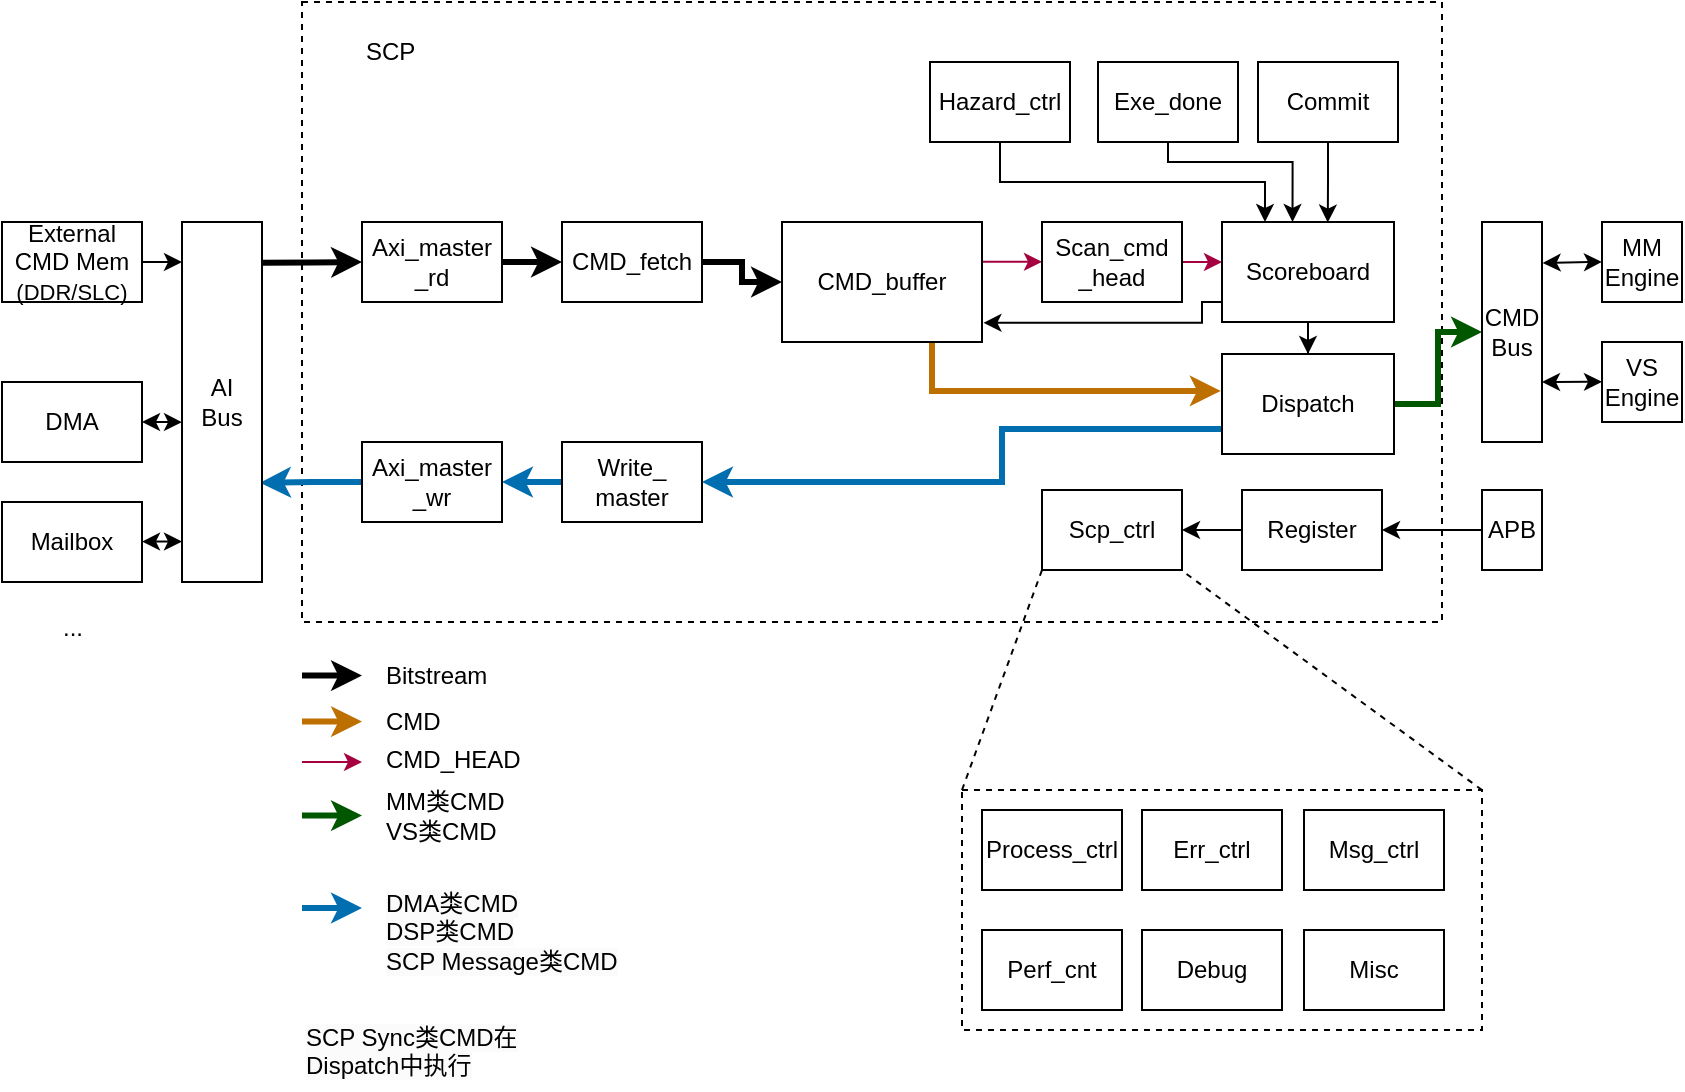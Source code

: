 <mxfile version="21.5.2" type="github" pages="9">
  <diagram name="Block diagram" id="ij_g_ZbwmOxofca-6pQ5">
    <mxGraphModel dx="1430" dy="775" grid="1" gridSize="10" guides="1" tooltips="1" connect="1" arrows="1" fold="1" page="1" pageScale="1" pageWidth="1169" pageHeight="827" math="0" shadow="0">
      <root>
        <mxCell id="0" />
        <mxCell id="1" parent="0" />
        <mxCell id="4C61SQaBMYF7oyDK-hn8-38" value="" style="rounded=0;whiteSpace=wrap;html=1;dashed=1;" parent="1" vertex="1">
          <mxGeometry x="310" y="50" width="570" height="310" as="geometry" />
        </mxCell>
        <mxCell id="4C61SQaBMYF7oyDK-hn8-39" value="" style="rounded=0;whiteSpace=wrap;html=1;dashed=1;" parent="1" vertex="1">
          <mxGeometry x="640" y="444" width="260" height="120" as="geometry" />
        </mxCell>
        <mxCell id="4C61SQaBMYF7oyDK-hn8-40" value="" style="edgeStyle=orthogonalEdgeStyle;rounded=0;orthogonalLoop=1;jettySize=auto;html=1;strokeWidth=3;" parent="1" source="4C61SQaBMYF7oyDK-hn8-41" target="4C61SQaBMYF7oyDK-hn8-44" edge="1">
          <mxGeometry relative="1" as="geometry" />
        </mxCell>
        <mxCell id="4C61SQaBMYF7oyDK-hn8-41" value="CMD_fetch" style="rounded=0;whiteSpace=wrap;html=1;" parent="1" vertex="1">
          <mxGeometry x="440" y="160" width="70" height="40" as="geometry" />
        </mxCell>
        <mxCell id="4C61SQaBMYF7oyDK-hn8-42" value="" style="edgeStyle=orthogonalEdgeStyle;rounded=0;orthogonalLoop=1;jettySize=auto;html=1;entryX=0;entryY=0.5;entryDx=0;entryDy=0;exitX=0.997;exitY=0.332;exitDx=0;exitDy=0;exitPerimeter=0;fillColor=#d80073;strokeColor=#A50040;" parent="1" source="4C61SQaBMYF7oyDK-hn8-44" target="4C61SQaBMYF7oyDK-hn8-46" edge="1">
          <mxGeometry relative="1" as="geometry" />
        </mxCell>
        <mxCell id="4C61SQaBMYF7oyDK-hn8-43" style="edgeStyle=orthogonalEdgeStyle;rounded=0;orthogonalLoop=1;jettySize=auto;html=1;entryX=-0.007;entryY=0.369;entryDx=0;entryDy=0;exitX=0.75;exitY=1;exitDx=0;exitDy=0;strokeWidth=3;fillColor=#f0a30a;strokeColor=#BD7000;entryPerimeter=0;" parent="1" source="4C61SQaBMYF7oyDK-hn8-44" target="4C61SQaBMYF7oyDK-hn8-56" edge="1">
          <mxGeometry relative="1" as="geometry">
            <Array as="points">
              <mxPoint x="625" y="244" />
            </Array>
          </mxGeometry>
        </mxCell>
        <mxCell id="4C61SQaBMYF7oyDK-hn8-44" value="CMD_buffer" style="rounded=0;whiteSpace=wrap;html=1;" parent="1" vertex="1">
          <mxGeometry x="550" y="160" width="100" height="60" as="geometry" />
        </mxCell>
        <mxCell id="4C61SQaBMYF7oyDK-hn8-45" value="" style="edgeStyle=orthogonalEdgeStyle;rounded=0;orthogonalLoop=1;jettySize=auto;html=1;fillColor=#d80073;strokeColor=#A50040;entryX=-0.002;entryY=0.396;entryDx=0;entryDy=0;entryPerimeter=0;" parent="1" source="4C61SQaBMYF7oyDK-hn8-46" target="4C61SQaBMYF7oyDK-hn8-48" edge="1">
          <mxGeometry relative="1" as="geometry" />
        </mxCell>
        <mxCell id="4C61SQaBMYF7oyDK-hn8-46" value="Scan_cmd&lt;br&gt;_head" style="rounded=0;whiteSpace=wrap;html=1;" parent="1" vertex="1">
          <mxGeometry x="680" y="160" width="70" height="40" as="geometry" />
        </mxCell>
        <mxCell id="4C61SQaBMYF7oyDK-hn8-47" value="" style="edgeStyle=orthogonalEdgeStyle;rounded=0;orthogonalLoop=1;jettySize=auto;html=1;entryX=0.5;entryY=0;entryDx=0;entryDy=0;" parent="1" source="4C61SQaBMYF7oyDK-hn8-48" target="4C61SQaBMYF7oyDK-hn8-56" edge="1">
          <mxGeometry relative="1" as="geometry">
            <Array as="points" />
          </mxGeometry>
        </mxCell>
        <mxCell id="X-ZC9etzHELkmW_upn9g-1" style="edgeStyle=orthogonalEdgeStyle;rounded=0;orthogonalLoop=1;jettySize=auto;html=1;entryX=1.007;entryY=0.84;entryDx=0;entryDy=0;entryPerimeter=0;exitX=0;exitY=0.75;exitDx=0;exitDy=0;" edge="1" parent="1" source="4C61SQaBMYF7oyDK-hn8-48" target="4C61SQaBMYF7oyDK-hn8-44">
          <mxGeometry relative="1" as="geometry">
            <Array as="points">
              <mxPoint x="770" y="200" />
              <mxPoint x="760" y="200" />
              <mxPoint x="760" y="210" />
            </Array>
          </mxGeometry>
        </mxCell>
        <mxCell id="4C61SQaBMYF7oyDK-hn8-48" value="Scoreboard" style="rounded=0;whiteSpace=wrap;html=1;" parent="1" vertex="1">
          <mxGeometry x="770" y="160" width="86" height="50" as="geometry" />
        </mxCell>
        <mxCell id="4C61SQaBMYF7oyDK-hn8-49" value="" style="edgeStyle=orthogonalEdgeStyle;rounded=0;orthogonalLoop=1;jettySize=auto;html=1;strokeWidth=3;fillColor=#1ba1e2;strokeColor=#006EAF;" parent="1" source="4C61SQaBMYF7oyDK-hn8-50" target="4C61SQaBMYF7oyDK-hn8-60" edge="1">
          <mxGeometry relative="1" as="geometry" />
        </mxCell>
        <mxCell id="4C61SQaBMYF7oyDK-hn8-50" value="Write_&lt;br&gt;master" style="rounded=0;whiteSpace=wrap;html=1;" parent="1" vertex="1">
          <mxGeometry x="440" y="270" width="70" height="40" as="geometry" />
        </mxCell>
        <mxCell id="4C61SQaBMYF7oyDK-hn8-51" value="" style="edgeStyle=orthogonalEdgeStyle;rounded=0;orthogonalLoop=1;jettySize=auto;html=1;" parent="1" source="4C61SQaBMYF7oyDK-hn8-52" target="4C61SQaBMYF7oyDK-hn8-53" edge="1">
          <mxGeometry relative="1" as="geometry" />
        </mxCell>
        <mxCell id="4C61SQaBMYF7oyDK-hn8-52" value="Register" style="rounded=0;whiteSpace=wrap;html=1;" parent="1" vertex="1">
          <mxGeometry x="780" y="294" width="70" height="40" as="geometry" />
        </mxCell>
        <mxCell id="4C61SQaBMYF7oyDK-hn8-53" value="Scp_ctrl" style="rounded=0;whiteSpace=wrap;html=1;" parent="1" vertex="1">
          <mxGeometry x="680" y="294" width="70" height="40" as="geometry" />
        </mxCell>
        <mxCell id="4C61SQaBMYF7oyDK-hn8-54" value="" style="edgeStyle=orthogonalEdgeStyle;rounded=0;orthogonalLoop=1;jettySize=auto;html=1;strokeWidth=3;fillColor=#008a00;strokeColor=#005700;" parent="1" source="4C61SQaBMYF7oyDK-hn8-56" target="4C61SQaBMYF7oyDK-hn8-65" edge="1">
          <mxGeometry relative="1" as="geometry" />
        </mxCell>
        <mxCell id="4C61SQaBMYF7oyDK-hn8-55" style="edgeStyle=orthogonalEdgeStyle;rounded=0;orthogonalLoop=1;jettySize=auto;html=1;entryX=1;entryY=0.5;entryDx=0;entryDy=0;exitX=0;exitY=0.75;exitDx=0;exitDy=0;strokeWidth=3;fillColor=#1ba1e2;strokeColor=#006EAF;" parent="1" source="4C61SQaBMYF7oyDK-hn8-56" target="4C61SQaBMYF7oyDK-hn8-50" edge="1">
          <mxGeometry relative="1" as="geometry">
            <Array as="points">
              <mxPoint x="660" y="264" />
              <mxPoint x="660" y="290" />
            </Array>
          </mxGeometry>
        </mxCell>
        <mxCell id="4C61SQaBMYF7oyDK-hn8-56" value="Dispatch" style="rounded=0;whiteSpace=wrap;html=1;" parent="1" vertex="1">
          <mxGeometry x="770" y="226" width="86" height="50" as="geometry" />
        </mxCell>
        <mxCell id="4C61SQaBMYF7oyDK-hn8-57" value="" style="edgeStyle=orthogonalEdgeStyle;rounded=0;orthogonalLoop=1;jettySize=auto;html=1;strokeWidth=3;" parent="1" source="4C61SQaBMYF7oyDK-hn8-58" target="4C61SQaBMYF7oyDK-hn8-41" edge="1">
          <mxGeometry relative="1" as="geometry" />
        </mxCell>
        <mxCell id="4C61SQaBMYF7oyDK-hn8-58" value="Axi_master&lt;br&gt;_rd" style="rounded=0;whiteSpace=wrap;html=1;" parent="1" vertex="1">
          <mxGeometry x="340" y="160" width="70" height="40" as="geometry" />
        </mxCell>
        <mxCell id="4C61SQaBMYF7oyDK-hn8-59" value="" style="edgeStyle=orthogonalEdgeStyle;rounded=0;orthogonalLoop=1;jettySize=auto;html=1;entryX=0.975;entryY=0.724;entryDx=0;entryDy=0;entryPerimeter=0;strokeWidth=3;fillColor=#1ba1e2;strokeColor=#006EAF;" parent="1" source="4C61SQaBMYF7oyDK-hn8-60" target="4C61SQaBMYF7oyDK-hn8-64" edge="1">
          <mxGeometry relative="1" as="geometry" />
        </mxCell>
        <mxCell id="4C61SQaBMYF7oyDK-hn8-60" value="Axi_master&lt;br&gt;_wr" style="rounded=0;whiteSpace=wrap;html=1;" parent="1" vertex="1">
          <mxGeometry x="340" y="270" width="70" height="40" as="geometry" />
        </mxCell>
        <mxCell id="4C61SQaBMYF7oyDK-hn8-61" value="" style="edgeStyle=orthogonalEdgeStyle;rounded=0;orthogonalLoop=1;jettySize=auto;html=1;" parent="1" source="4C61SQaBMYF7oyDK-hn8-62" edge="1">
          <mxGeometry relative="1" as="geometry">
            <mxPoint x="250" y="180" as="targetPoint" />
          </mxGeometry>
        </mxCell>
        <mxCell id="4C61SQaBMYF7oyDK-hn8-62" value="External&lt;br&gt;CMD Mem&lt;br&gt;&lt;font style=&quot;font-size: 11px;&quot;&gt;(DDR/SLC)&lt;/font&gt;" style="rounded=0;whiteSpace=wrap;html=1;" parent="1" vertex="1">
          <mxGeometry x="160" y="160" width="70" height="40" as="geometry" />
        </mxCell>
        <mxCell id="4C61SQaBMYF7oyDK-hn8-63" style="edgeStyle=orthogonalEdgeStyle;rounded=0;orthogonalLoop=1;jettySize=auto;html=1;entryX=0;entryY=0.5;entryDx=0;entryDy=0;exitX=1;exitY=0.113;exitDx=0;exitDy=0;exitPerimeter=0;strokeWidth=3;" parent="1" source="4C61SQaBMYF7oyDK-hn8-64" target="4C61SQaBMYF7oyDK-hn8-58" edge="1">
          <mxGeometry relative="1" as="geometry" />
        </mxCell>
        <mxCell id="4C61SQaBMYF7oyDK-hn8-64" value="AI&lt;br&gt;Bus" style="rounded=0;whiteSpace=wrap;html=1;" parent="1" vertex="1">
          <mxGeometry x="250" y="160" width="40" height="180" as="geometry" />
        </mxCell>
        <mxCell id="4C61SQaBMYF7oyDK-hn8-65" value="CMD&lt;br&gt;Bus" style="rounded=0;whiteSpace=wrap;html=1;" parent="1" vertex="1">
          <mxGeometry x="900" y="160" width="30" height="110" as="geometry" />
        </mxCell>
        <mxCell id="4C61SQaBMYF7oyDK-hn8-66" value="" style="edgeStyle=orthogonalEdgeStyle;rounded=0;orthogonalLoop=1;jettySize=auto;html=1;" parent="1" source="4C61SQaBMYF7oyDK-hn8-67" target="4C61SQaBMYF7oyDK-hn8-52" edge="1">
          <mxGeometry relative="1" as="geometry" />
        </mxCell>
        <mxCell id="4C61SQaBMYF7oyDK-hn8-67" value="APB" style="rounded=0;whiteSpace=wrap;html=1;" parent="1" vertex="1">
          <mxGeometry x="900" y="294" width="30" height="40" as="geometry" />
        </mxCell>
        <mxCell id="4C61SQaBMYF7oyDK-hn8-68" value="Err_ctrl" style="rounded=0;whiteSpace=wrap;html=1;" parent="1" vertex="1">
          <mxGeometry x="730" y="454" width="70" height="40" as="geometry" />
        </mxCell>
        <mxCell id="4C61SQaBMYF7oyDK-hn8-69" value="Msg_ctrl" style="rounded=0;whiteSpace=wrap;html=1;" parent="1" vertex="1">
          <mxGeometry x="811" y="454" width="70" height="40" as="geometry" />
        </mxCell>
        <mxCell id="4C61SQaBMYF7oyDK-hn8-70" value="Perf_cnt" style="rounded=0;whiteSpace=wrap;html=1;" parent="1" vertex="1">
          <mxGeometry x="650" y="514" width="70" height="40" as="geometry" />
        </mxCell>
        <mxCell id="4C61SQaBMYF7oyDK-hn8-71" value="Process_ctrl" style="rounded=0;whiteSpace=wrap;html=1;" parent="1" vertex="1">
          <mxGeometry x="650" y="454" width="70" height="40" as="geometry" />
        </mxCell>
        <mxCell id="4C61SQaBMYF7oyDK-hn8-72" value="Debug" style="rounded=0;whiteSpace=wrap;html=1;" parent="1" vertex="1">
          <mxGeometry x="730" y="514" width="70" height="40" as="geometry" />
        </mxCell>
        <mxCell id="4C61SQaBMYF7oyDK-hn8-73" value="" style="endArrow=none;dashed=1;html=1;rounded=0;exitX=0;exitY=0;exitDx=0;exitDy=0;entryX=0;entryY=1;entryDx=0;entryDy=0;" parent="1" source="4C61SQaBMYF7oyDK-hn8-39" target="4C61SQaBMYF7oyDK-hn8-53" edge="1">
          <mxGeometry width="50" height="50" relative="1" as="geometry">
            <mxPoint x="640" y="354" as="sourcePoint" />
            <mxPoint x="690" y="304" as="targetPoint" />
          </mxGeometry>
        </mxCell>
        <mxCell id="4C61SQaBMYF7oyDK-hn8-74" value="" style="endArrow=none;dashed=1;html=1;rounded=0;exitX=1;exitY=0;exitDx=0;exitDy=0;entryX=0;entryY=1;entryDx=0;entryDy=0;" parent="1" source="4C61SQaBMYF7oyDK-hn8-39" edge="1">
          <mxGeometry width="50" height="50" relative="1" as="geometry">
            <mxPoint x="749.52" y="444" as="sourcePoint" />
            <mxPoint x="749.52" y="334" as="targetPoint" />
          </mxGeometry>
        </mxCell>
        <mxCell id="4C61SQaBMYF7oyDK-hn8-75" value="Misc" style="rounded=0;whiteSpace=wrap;html=1;" parent="1" vertex="1">
          <mxGeometry x="811" y="514" width="70" height="40" as="geometry" />
        </mxCell>
        <mxCell id="4C61SQaBMYF7oyDK-hn8-76" value="MM类CMD&lt;br&gt;VS类CMD&lt;br&gt;" style="text;html=1;align=left;verticalAlign=middle;resizable=0;points=[];autosize=1;strokeColor=none;fillColor=none;" parent="1" vertex="1">
          <mxGeometry x="350" y="437" width="80" height="40" as="geometry" />
        </mxCell>
        <mxCell id="4C61SQaBMYF7oyDK-hn8-77" value="" style="edgeStyle=orthogonalEdgeStyle;rounded=0;orthogonalLoop=1;jettySize=auto;html=1;strokeWidth=3;fillColor=#1ba1e2;strokeColor=#006EAF;" parent="1" edge="1">
          <mxGeometry relative="1" as="geometry">
            <mxPoint x="310" y="503" as="sourcePoint" />
            <mxPoint x="340" y="503" as="targetPoint" />
          </mxGeometry>
        </mxCell>
        <mxCell id="4C61SQaBMYF7oyDK-hn8-78" value="DMA" style="rounded=0;whiteSpace=wrap;html=1;" parent="1" vertex="1">
          <mxGeometry x="160" y="240" width="70" height="40" as="geometry" />
        </mxCell>
        <mxCell id="4C61SQaBMYF7oyDK-hn8-79" value="" style="endArrow=classic;startArrow=classic;html=1;rounded=0;exitX=0;exitY=0.556;exitDx=0;exitDy=0;exitPerimeter=0;" parent="1" source="4C61SQaBMYF7oyDK-hn8-64" edge="1">
          <mxGeometry width="50" height="50" relative="1" as="geometry">
            <mxPoint x="180" y="310" as="sourcePoint" />
            <mxPoint x="230" y="260" as="targetPoint" />
          </mxGeometry>
        </mxCell>
        <mxCell id="4C61SQaBMYF7oyDK-hn8-80" value="" style="edgeStyle=orthogonalEdgeStyle;rounded=0;orthogonalLoop=1;jettySize=auto;html=1;strokeWidth=3;fillColor=#008a00;strokeColor=#005700;" parent="1" edge="1">
          <mxGeometry relative="1" as="geometry">
            <mxPoint x="310" y="456.8" as="sourcePoint" />
            <mxPoint x="340" y="456.8" as="targetPoint" />
          </mxGeometry>
        </mxCell>
        <mxCell id="4C61SQaBMYF7oyDK-hn8-81" value="&lt;span style=&quot;color: rgb(0, 0, 0); font-family: Helvetica; font-size: 12px; font-style: normal; font-variant-ligatures: normal; font-variant-caps: normal; font-weight: 400; letter-spacing: normal; orphans: 2; text-align: left; text-indent: 0px; text-transform: none; widows: 2; word-spacing: 0px; -webkit-text-stroke-width: 0px; background-color: rgb(251, 251, 251); text-decoration-thickness: initial; text-decoration-style: initial; text-decoration-color: initial; float: none; display: inline !important;&quot;&gt;DMA类CMD&lt;/span&gt;&lt;br style=&quot;border-color: var(--border-color); color: rgb(0, 0, 0); font-family: Helvetica; font-size: 12px; font-style: normal; font-variant-ligatures: normal; font-variant-caps: normal; font-weight: 400; letter-spacing: normal; orphans: 2; text-align: left; text-indent: 0px; text-transform: none; widows: 2; word-spacing: 0px; -webkit-text-stroke-width: 0px; background-color: rgb(251, 251, 251); text-decoration-thickness: initial; text-decoration-style: initial; text-decoration-color: initial;&quot;&gt;&lt;span style=&quot;color: rgb(0, 0, 0); font-family: Helvetica; font-size: 12px; font-style: normal; font-variant-ligatures: normal; font-variant-caps: normal; font-weight: 400; letter-spacing: normal; orphans: 2; text-align: left; text-indent: 0px; text-transform: none; widows: 2; word-spacing: 0px; -webkit-text-stroke-width: 0px; background-color: rgb(251, 251, 251); text-decoration-thickness: initial; text-decoration-style: initial; text-decoration-color: initial; float: none; display: inline !important;&quot;&gt;DSP类CMD&lt;/span&gt;&lt;br style=&quot;border-color: var(--border-color); color: rgb(0, 0, 0); font-family: Helvetica; font-size: 12px; font-style: normal; font-variant-ligatures: normal; font-variant-caps: normal; font-weight: 400; letter-spacing: normal; orphans: 2; text-align: left; text-indent: 0px; text-transform: none; widows: 2; word-spacing: 0px; -webkit-text-stroke-width: 0px; background-color: rgb(251, 251, 251); text-decoration-thickness: initial; text-decoration-style: initial; text-decoration-color: initial;&quot;&gt;&lt;span style=&quot;color: rgb(0, 0, 0); font-family: Helvetica; font-size: 12px; font-style: normal; font-variant-ligatures: normal; font-variant-caps: normal; font-weight: 400; letter-spacing: normal; orphans: 2; text-align: left; text-indent: 0px; text-transform: none; widows: 2; word-spacing: 0px; -webkit-text-stroke-width: 0px; background-color: rgb(251, 251, 251); text-decoration-thickness: initial; text-decoration-style: initial; text-decoration-color: initial; float: none; display: inline !important;&quot;&gt;SCP Message类CMD&lt;/span&gt;" style="text;whiteSpace=wrap;html=1;" parent="1" vertex="1">
          <mxGeometry x="350" y="487" width="150" height="50" as="geometry" />
        </mxCell>
        <mxCell id="4C61SQaBMYF7oyDK-hn8-82" value="&lt;span style=&quot;color: rgb(0, 0, 0); font-family: Helvetica; font-size: 12px; font-style: normal; font-variant-ligatures: normal; font-variant-caps: normal; font-weight: 400; letter-spacing: normal; orphans: 2; text-align: left; text-indent: 0px; text-transform: none; widows: 2; word-spacing: 0px; -webkit-text-stroke-width: 0px; background-color: rgb(251, 251, 251); text-decoration-thickness: initial; text-decoration-style: initial; text-decoration-color: initial; float: none; display: inline !important;&quot;&gt;SCP Sync类CMD在Dispatch中执行&lt;/span&gt;" style="text;whiteSpace=wrap;html=1;" parent="1" vertex="1">
          <mxGeometry x="310" y="554" width="110" height="40" as="geometry" />
        </mxCell>
        <mxCell id="4C61SQaBMYF7oyDK-hn8-83" value="Mailbox" style="rounded=0;whiteSpace=wrap;html=1;" parent="1" vertex="1">
          <mxGeometry x="160" y="300" width="70" height="40" as="geometry" />
        </mxCell>
        <mxCell id="4C61SQaBMYF7oyDK-hn8-84" value="" style="endArrow=classic;startArrow=classic;html=1;rounded=0;exitX=0;exitY=0.556;exitDx=0;exitDy=0;exitPerimeter=0;" parent="1" edge="1">
          <mxGeometry width="50" height="50" relative="1" as="geometry">
            <mxPoint x="250" y="319.76" as="sourcePoint" />
            <mxPoint x="230" y="319.76" as="targetPoint" />
          </mxGeometry>
        </mxCell>
        <mxCell id="4C61SQaBMYF7oyDK-hn8-85" value="..." style="text;html=1;align=center;verticalAlign=middle;resizable=0;points=[];autosize=1;strokeColor=none;fillColor=none;" parent="1" vertex="1">
          <mxGeometry x="180" y="348" width="30" height="30" as="geometry" />
        </mxCell>
        <mxCell id="PkhoNimENlKWQCBJJlrB-1" value="MM Engine" style="rounded=0;whiteSpace=wrap;html=1;" parent="1" vertex="1">
          <mxGeometry x="960" y="160" width="40" height="40" as="geometry" />
        </mxCell>
        <mxCell id="PkhoNimENlKWQCBJJlrB-2" value="VS Engine" style="rounded=0;whiteSpace=wrap;html=1;" parent="1" vertex="1">
          <mxGeometry x="960" y="220" width="40" height="40" as="geometry" />
        </mxCell>
        <mxCell id="PkhoNimENlKWQCBJJlrB-3" value="" style="endArrow=classic;startArrow=classic;html=1;rounded=0;exitX=0;exitY=0.556;exitDx=0;exitDy=0;exitPerimeter=0;entryX=1.011;entryY=0.186;entryDx=0;entryDy=0;entryPerimeter=0;" parent="1" target="4C61SQaBMYF7oyDK-hn8-65" edge="1">
          <mxGeometry width="50" height="50" relative="1" as="geometry">
            <mxPoint x="960" y="179.95" as="sourcePoint" />
            <mxPoint x="940" y="179.95" as="targetPoint" />
          </mxGeometry>
        </mxCell>
        <mxCell id="PkhoNimENlKWQCBJJlrB-4" value="" style="endArrow=classic;startArrow=classic;html=1;rounded=0;exitX=0;exitY=0.556;exitDx=0;exitDy=0;exitPerimeter=0;entryX=1.011;entryY=0.186;entryDx=0;entryDy=0;entryPerimeter=0;" parent="1" edge="1">
          <mxGeometry width="50" height="50" relative="1" as="geometry">
            <mxPoint x="960" y="239.92" as="sourcePoint" />
            <mxPoint x="930" y="239.97" as="targetPoint" />
          </mxGeometry>
        </mxCell>
        <mxCell id="rDSP5JcJMRR6ZjOc3TQI-1" value="CMD" style="text;html=1;align=left;verticalAlign=middle;resizable=0;points=[];autosize=1;strokeColor=none;fillColor=none;" parent="1" vertex="1">
          <mxGeometry x="350" y="395" width="50" height="30" as="geometry" />
        </mxCell>
        <mxCell id="rDSP5JcJMRR6ZjOc3TQI-2" value="" style="edgeStyle=orthogonalEdgeStyle;rounded=0;orthogonalLoop=1;jettySize=auto;html=1;strokeWidth=3;fillColor=#f0a30a;strokeColor=#BD7000;" parent="1" edge="1">
          <mxGeometry relative="1" as="geometry">
            <mxPoint x="310" y="409.8" as="sourcePoint" />
            <mxPoint x="340" y="409.8" as="targetPoint" />
          </mxGeometry>
        </mxCell>
        <mxCell id="rDSP5JcJMRR6ZjOc3TQI-3" value="Bitstream" style="text;html=1;align=left;verticalAlign=middle;resizable=0;points=[];autosize=1;strokeColor=none;fillColor=none;" parent="1" vertex="1">
          <mxGeometry x="350" y="372" width="70" height="30" as="geometry" />
        </mxCell>
        <mxCell id="rDSP5JcJMRR6ZjOc3TQI-4" value="" style="edgeStyle=orthogonalEdgeStyle;rounded=0;orthogonalLoop=1;jettySize=auto;html=1;strokeWidth=3;fillColor=#008a00;strokeColor=#000000;" parent="1" edge="1">
          <mxGeometry relative="1" as="geometry">
            <mxPoint x="310" y="386.8" as="sourcePoint" />
            <mxPoint x="340" y="386.8" as="targetPoint" />
          </mxGeometry>
        </mxCell>
        <mxCell id="rDSP5JcJMRR6ZjOc3TQI-7" value="" style="edgeStyle=orthogonalEdgeStyle;rounded=0;orthogonalLoop=1;jettySize=auto;html=1;exitX=0.997;exitY=0.332;exitDx=0;exitDy=0;exitPerimeter=0;fillColor=#d80073;strokeColor=#A50040;" parent="1" edge="1">
          <mxGeometry relative="1" as="geometry">
            <mxPoint x="310" y="430" as="sourcePoint" />
            <mxPoint x="340" y="430" as="targetPoint" />
          </mxGeometry>
        </mxCell>
        <mxCell id="rDSP5JcJMRR6ZjOc3TQI-8" value="CMD_HEAD" style="text;html=1;align=left;verticalAlign=middle;resizable=0;points=[];autosize=1;strokeColor=none;fillColor=none;" parent="1" vertex="1">
          <mxGeometry x="350" y="414" width="90" height="30" as="geometry" />
        </mxCell>
        <mxCell id="MJw6fTl2OdGi7Ld2pjlI-6" style="edgeStyle=orthogonalEdgeStyle;rounded=0;orthogonalLoop=1;jettySize=auto;html=1;entryX=0.25;entryY=0;entryDx=0;entryDy=0;exitX=0.5;exitY=1;exitDx=0;exitDy=0;" parent="1" source="MJw6fTl2OdGi7Ld2pjlI-1" target="4C61SQaBMYF7oyDK-hn8-48" edge="1">
          <mxGeometry relative="1" as="geometry" />
        </mxCell>
        <mxCell id="MJw6fTl2OdGi7Ld2pjlI-1" value="Hazard_ctrl" style="rounded=0;whiteSpace=wrap;html=1;" parent="1" vertex="1">
          <mxGeometry x="624" y="80" width="70" height="40" as="geometry" />
        </mxCell>
        <mxCell id="MJw6fTl2OdGi7Ld2pjlI-8" value="" style="edgeStyle=orthogonalEdgeStyle;rounded=0;orthogonalLoop=1;jettySize=auto;html=1;entryX=0.615;entryY=0.006;entryDx=0;entryDy=0;entryPerimeter=0;" parent="1" source="MJw6fTl2OdGi7Ld2pjlI-2" target="4C61SQaBMYF7oyDK-hn8-48" edge="1">
          <mxGeometry relative="1" as="geometry">
            <mxPoint x="829" y="160" as="targetPoint" />
          </mxGeometry>
        </mxCell>
        <mxCell id="MJw6fTl2OdGi7Ld2pjlI-2" value="Commit" style="rounded=0;whiteSpace=wrap;html=1;" parent="1" vertex="1">
          <mxGeometry x="788" y="80" width="70" height="40" as="geometry" />
        </mxCell>
        <mxCell id="MJw6fTl2OdGi7Ld2pjlI-7" style="edgeStyle=orthogonalEdgeStyle;rounded=0;orthogonalLoop=1;jettySize=auto;html=1;entryX=0.41;entryY=0;entryDx=0;entryDy=0;entryPerimeter=0;exitX=0.5;exitY=1;exitDx=0;exitDy=0;" parent="1" source="MJw6fTl2OdGi7Ld2pjlI-3" target="4C61SQaBMYF7oyDK-hn8-48" edge="1">
          <mxGeometry relative="1" as="geometry">
            <Array as="points">
              <mxPoint x="749" y="130" />
              <mxPoint x="815" y="130" />
            </Array>
          </mxGeometry>
        </mxCell>
        <mxCell id="MJw6fTl2OdGi7Ld2pjlI-3" value="Exe_done" style="rounded=0;whiteSpace=wrap;html=1;" parent="1" vertex="1">
          <mxGeometry x="708" y="80" width="70" height="40" as="geometry" />
        </mxCell>
        <mxCell id="MJw6fTl2OdGi7Ld2pjlI-9" value="SCP" style="text;html=1;align=left;verticalAlign=middle;resizable=0;points=[];autosize=1;strokeColor=none;fillColor=none;" parent="1" vertex="1">
          <mxGeometry x="340" y="60" width="50" height="30" as="geometry" />
        </mxCell>
      </root>
    </mxGraphModel>
  </diagram>
  <diagram id="FHbWmwZNTdQO8SKVeiR7" name="CMD手册">
    <mxGraphModel dx="2354" dy="642" grid="1" gridSize="10" guides="1" tooltips="1" connect="1" arrows="1" fold="1" page="1" pageScale="1" pageWidth="1169" pageHeight="827" math="0" shadow="0">
      <root>
        <mxCell id="0" />
        <mxCell id="1" parent="0" />
        <mxCell id="cEXnYsUhENp0Hr2-mk5--1" value="&lt;ul&gt;&lt;li&gt;Netbin&lt;br&gt;编译器输出的可执行文件&lt;/li&gt;&lt;li&gt;BIN_CMD&lt;/li&gt;&lt;li&gt;&lt;br&gt;&lt;/li&gt;&lt;/ul&gt;" style="text;html=1;align=left;verticalAlign=middle;resizable=0;points=[];autosize=1;strokeColor=none;fillColor=none;" vertex="1" parent="1">
          <mxGeometry x="-50" y="23" width="200" height="100" as="geometry" />
        </mxCell>
      </root>
    </mxGraphModel>
  </diagram>
  <diagram id="-i1RhM1FtzbR32ZhLcFb" name="CMD ID Mapping">
    <mxGraphModel dx="2074" dy="1124" grid="1" gridSize="10" guides="1" tooltips="1" connect="1" arrows="1" fold="1" page="1" pageScale="1" pageWidth="1169" pageHeight="827" math="0" shadow="0">
      <root>
        <mxCell id="0" />
        <mxCell id="1" parent="0" />
        <mxCell id="SsnzrMBLIeinTQpG_-LZ-1" value="" style="edgeStyle=orthogonalEdgeStyle;rounded=0;orthogonalLoop=1;jettySize=auto;html=1;entryX=0;entryY=0.5;entryDx=0;entryDy=0;" parent="1" source="SsnzrMBLIeinTQpG_-LZ-2" target="SsnzrMBLIeinTQpG_-LZ-24" edge="1">
          <mxGeometry relative="1" as="geometry" />
        </mxCell>
        <mxCell id="SsnzrMBLIeinTQpG_-LZ-2" value="" style="rounded=0;whiteSpace=wrap;html=1;" parent="1" vertex="1">
          <mxGeometry x="230" y="78" width="120" height="20" as="geometry" />
        </mxCell>
        <mxCell id="SsnzrMBLIeinTQpG_-LZ-3" value="" style="rounded=0;whiteSpace=wrap;html=1;" parent="1" vertex="1">
          <mxGeometry x="230" y="98" width="120" height="20" as="geometry" />
        </mxCell>
        <mxCell id="SsnzrMBLIeinTQpG_-LZ-4" value="" style="rounded=0;whiteSpace=wrap;html=1;" parent="1" vertex="1">
          <mxGeometry x="230" y="118" width="120" height="20" as="geometry" />
        </mxCell>
        <mxCell id="SsnzrMBLIeinTQpG_-LZ-5" value="" style="rounded=0;whiteSpace=wrap;html=1;" parent="1" vertex="1">
          <mxGeometry x="230" y="138" width="120" height="20" as="geometry" />
        </mxCell>
        <mxCell id="SsnzrMBLIeinTQpG_-LZ-6" value="" style="rounded=0;whiteSpace=wrap;html=1;" parent="1" vertex="1">
          <mxGeometry x="230" y="158" width="120" height="20" as="geometry" />
        </mxCell>
        <mxCell id="SsnzrMBLIeinTQpG_-LZ-7" value="" style="rounded=0;whiteSpace=wrap;html=1;" parent="1" vertex="1">
          <mxGeometry x="230" y="178" width="120" height="20" as="geometry" />
        </mxCell>
        <mxCell id="SsnzrMBLIeinTQpG_-LZ-8" value="" style="rounded=0;whiteSpace=wrap;html=1;" parent="1" vertex="1">
          <mxGeometry x="230" y="198" width="120" height="20" as="geometry" />
        </mxCell>
        <mxCell id="SsnzrMBLIeinTQpG_-LZ-9" value="" style="rounded=0;whiteSpace=wrap;html=1;" parent="1" vertex="1">
          <mxGeometry x="230" y="218" width="120" height="20" as="geometry" />
        </mxCell>
        <mxCell id="SsnzrMBLIeinTQpG_-LZ-10" value="" style="rounded=0;whiteSpace=wrap;html=1;" parent="1" vertex="1">
          <mxGeometry x="230" y="238" width="120" height="20" as="geometry" />
        </mxCell>
        <mxCell id="SsnzrMBLIeinTQpG_-LZ-11" value="" style="rounded=0;whiteSpace=wrap;html=1;" parent="1" vertex="1">
          <mxGeometry x="230" y="258" width="120" height="20" as="geometry" />
        </mxCell>
        <mxCell id="SsnzrMBLIeinTQpG_-LZ-12" value="" style="rounded=0;whiteSpace=wrap;html=1;" parent="1" vertex="1">
          <mxGeometry x="230" y="278" width="120" height="20" as="geometry" />
        </mxCell>
        <mxCell id="SsnzrMBLIeinTQpG_-LZ-13" value="" style="rounded=0;whiteSpace=wrap;html=1;" parent="1" vertex="1">
          <mxGeometry x="230" y="298" width="120" height="20" as="geometry" />
        </mxCell>
        <mxCell id="SsnzrMBLIeinTQpG_-LZ-14" value="" style="rounded=0;whiteSpace=wrap;html=1;" parent="1" vertex="1">
          <mxGeometry x="230" y="318" width="120" height="20" as="geometry" />
        </mxCell>
        <mxCell id="SsnzrMBLIeinTQpG_-LZ-15" value="" style="rounded=0;whiteSpace=wrap;html=1;" parent="1" vertex="1">
          <mxGeometry x="230" y="338" width="120" height="20" as="geometry" />
        </mxCell>
        <mxCell id="SsnzrMBLIeinTQpG_-LZ-16" value="" style="rounded=0;whiteSpace=wrap;html=1;" parent="1" vertex="1">
          <mxGeometry x="230" y="358" width="120" height="20" as="geometry" />
        </mxCell>
        <mxCell id="SsnzrMBLIeinTQpG_-LZ-17" value="" style="rounded=0;whiteSpace=wrap;html=1;" parent="1" vertex="1">
          <mxGeometry x="230" y="378" width="120" height="20" as="geometry" />
        </mxCell>
        <mxCell id="SsnzrMBLIeinTQpG_-LZ-18" value="0" style="text;html=1;align=center;verticalAlign=middle;resizable=0;points=[];autosize=1;strokeColor=none;fillColor=none;" parent="1" vertex="1">
          <mxGeometry x="195" y="76" width="30" height="30" as="geometry" />
        </mxCell>
        <mxCell id="SsnzrMBLIeinTQpG_-LZ-19" value="1" style="text;html=1;align=center;verticalAlign=middle;resizable=0;points=[];autosize=1;strokeColor=none;fillColor=none;" parent="1" vertex="1">
          <mxGeometry x="195" y="96" width="30" height="30" as="geometry" />
        </mxCell>
        <mxCell id="SsnzrMBLIeinTQpG_-LZ-20" value="2" style="text;html=1;align=center;verticalAlign=middle;resizable=0;points=[];autosize=1;strokeColor=none;fillColor=none;" parent="1" vertex="1">
          <mxGeometry x="195" y="116" width="30" height="30" as="geometry" />
        </mxCell>
        <mxCell id="SsnzrMBLIeinTQpG_-LZ-21" value="15" style="text;html=1;align=center;verticalAlign=middle;resizable=0;points=[];autosize=1;strokeColor=none;fillColor=none;" parent="1" vertex="1">
          <mxGeometry x="190" y="376" width="40" height="30" as="geometry" />
        </mxCell>
        <mxCell id="SsnzrMBLIeinTQpG_-LZ-22" value="14" style="text;html=1;align=center;verticalAlign=middle;resizable=0;points=[];autosize=1;strokeColor=none;fillColor=none;" parent="1" vertex="1">
          <mxGeometry x="190" y="356" width="40" height="30" as="geometry" />
        </mxCell>
        <mxCell id="SsnzrMBLIeinTQpG_-LZ-23" value="..." style="text;html=1;align=center;verticalAlign=middle;resizable=0;points=[];autosize=1;strokeColor=none;fillColor=none;" parent="1" vertex="1">
          <mxGeometry x="195" y="226" width="30" height="30" as="geometry" />
        </mxCell>
        <mxCell id="SsnzrMBLIeinTQpG_-LZ-24" value="" style="rounded=0;whiteSpace=wrap;html=1;" parent="1" vertex="1">
          <mxGeometry x="520" y="78" width="120" height="20" as="geometry" />
        </mxCell>
        <mxCell id="SsnzrMBLIeinTQpG_-LZ-25" value="" style="rounded=0;whiteSpace=wrap;html=1;" parent="1" vertex="1">
          <mxGeometry x="520" y="98" width="120" height="20" as="geometry" />
        </mxCell>
        <mxCell id="SsnzrMBLIeinTQpG_-LZ-26" value="" style="rounded=0;whiteSpace=wrap;html=1;" parent="1" vertex="1">
          <mxGeometry x="520" y="118" width="120" height="20" as="geometry" />
        </mxCell>
        <mxCell id="SsnzrMBLIeinTQpG_-LZ-27" value="" style="rounded=0;whiteSpace=wrap;html=1;" parent="1" vertex="1">
          <mxGeometry x="520" y="138" width="120" height="20" as="geometry" />
        </mxCell>
        <mxCell id="SsnzrMBLIeinTQpG_-LZ-28" value="" style="rounded=0;whiteSpace=wrap;html=1;" parent="1" vertex="1">
          <mxGeometry x="520" y="158" width="120" height="20" as="geometry" />
        </mxCell>
        <mxCell id="SsnzrMBLIeinTQpG_-LZ-29" value="" style="rounded=0;whiteSpace=wrap;html=1;" parent="1" vertex="1">
          <mxGeometry x="520" y="178" width="120" height="20" as="geometry" />
        </mxCell>
        <mxCell id="SsnzrMBLIeinTQpG_-LZ-30" value="" style="rounded=0;whiteSpace=wrap;html=1;" parent="1" vertex="1">
          <mxGeometry x="520" y="198" width="120" height="20" as="geometry" />
        </mxCell>
        <mxCell id="SsnzrMBLIeinTQpG_-LZ-31" value="" style="rounded=0;whiteSpace=wrap;html=1;" parent="1" vertex="1">
          <mxGeometry x="520" y="218" width="120" height="20" as="geometry" />
        </mxCell>
        <mxCell id="SsnzrMBLIeinTQpG_-LZ-32" value="" style="rounded=0;whiteSpace=wrap;html=1;" parent="1" vertex="1">
          <mxGeometry x="520" y="238" width="120" height="20" as="geometry" />
        </mxCell>
        <mxCell id="SsnzrMBLIeinTQpG_-LZ-33" value="" style="rounded=0;whiteSpace=wrap;html=1;" parent="1" vertex="1">
          <mxGeometry x="520" y="258" width="120" height="20" as="geometry" />
        </mxCell>
        <mxCell id="SsnzrMBLIeinTQpG_-LZ-34" value="" style="rounded=0;whiteSpace=wrap;html=1;" parent="1" vertex="1">
          <mxGeometry x="520" y="278" width="120" height="20" as="geometry" />
        </mxCell>
        <mxCell id="SsnzrMBLIeinTQpG_-LZ-35" value="" style="rounded=0;whiteSpace=wrap;html=1;" parent="1" vertex="1">
          <mxGeometry x="520" y="298" width="120" height="20" as="geometry" />
        </mxCell>
        <mxCell id="SsnzrMBLIeinTQpG_-LZ-36" value="" style="rounded=0;whiteSpace=wrap;html=1;" parent="1" vertex="1">
          <mxGeometry x="520" y="318" width="120" height="20" as="geometry" />
        </mxCell>
        <mxCell id="SsnzrMBLIeinTQpG_-LZ-37" value="" style="rounded=0;whiteSpace=wrap;html=1;" parent="1" vertex="1">
          <mxGeometry x="520" y="338" width="120" height="20" as="geometry" />
        </mxCell>
        <mxCell id="SsnzrMBLIeinTQpG_-LZ-38" value="" style="rounded=0;whiteSpace=wrap;html=1;" parent="1" vertex="1">
          <mxGeometry x="520" y="358" width="120" height="20" as="geometry" />
        </mxCell>
        <mxCell id="SsnzrMBLIeinTQpG_-LZ-39" value="" style="rounded=0;whiteSpace=wrap;html=1;" parent="1" vertex="1">
          <mxGeometry x="520" y="378" width="120" height="20" as="geometry" />
        </mxCell>
        <mxCell id="SsnzrMBLIeinTQpG_-LZ-40" value="" style="rounded=0;whiteSpace=wrap;html=1;" parent="1" vertex="1">
          <mxGeometry x="230" y="398" width="120" height="20" as="geometry" />
        </mxCell>
        <mxCell id="SsnzrMBLIeinTQpG_-LZ-41" value="" style="rounded=0;whiteSpace=wrap;html=1;" parent="1" vertex="1">
          <mxGeometry x="230" y="418" width="120" height="20" as="geometry" />
        </mxCell>
        <mxCell id="SsnzrMBLIeinTQpG_-LZ-42" value="" style="rounded=0;whiteSpace=wrap;html=1;" parent="1" vertex="1">
          <mxGeometry x="230" y="438" width="120" height="20" as="geometry" />
        </mxCell>
        <mxCell id="SsnzrMBLIeinTQpG_-LZ-43" value="" style="rounded=0;whiteSpace=wrap;html=1;" parent="1" vertex="1">
          <mxGeometry x="230" y="458" width="120" height="20" as="geometry" />
        </mxCell>
        <mxCell id="SsnzrMBLIeinTQpG_-LZ-44" value="" style="rounded=0;whiteSpace=wrap;html=1;" parent="1" vertex="1">
          <mxGeometry x="230" y="478" width="120" height="20" as="geometry" />
        </mxCell>
        <mxCell id="SsnzrMBLIeinTQpG_-LZ-45" value="" style="rounded=0;whiteSpace=wrap;html=1;" parent="1" vertex="1">
          <mxGeometry x="230" y="498" width="120" height="20" as="geometry" />
        </mxCell>
        <mxCell id="SsnzrMBLIeinTQpG_-LZ-46" value="" style="rounded=0;whiteSpace=wrap;html=1;" parent="1" vertex="1">
          <mxGeometry x="230" y="518" width="120" height="20" as="geometry" />
        </mxCell>
        <mxCell id="SsnzrMBLIeinTQpG_-LZ-47" value="" style="rounded=0;whiteSpace=wrap;html=1;" parent="1" vertex="1">
          <mxGeometry x="230" y="538" width="120" height="20" as="geometry" />
        </mxCell>
        <mxCell id="SsnzrMBLIeinTQpG_-LZ-48" value="" style="rounded=0;whiteSpace=wrap;html=1;" parent="1" vertex="1">
          <mxGeometry x="230" y="558" width="120" height="20" as="geometry" />
        </mxCell>
        <mxCell id="SsnzrMBLIeinTQpG_-LZ-49" value="" style="rounded=0;whiteSpace=wrap;html=1;" parent="1" vertex="1">
          <mxGeometry x="230" y="578" width="120" height="20" as="geometry" />
        </mxCell>
        <mxCell id="SsnzrMBLIeinTQpG_-LZ-50" value="" style="rounded=0;whiteSpace=wrap;html=1;" parent="1" vertex="1">
          <mxGeometry x="230" y="598" width="120" height="20" as="geometry" />
        </mxCell>
        <mxCell id="SsnzrMBLIeinTQpG_-LZ-51" value="" style="rounded=0;whiteSpace=wrap;html=1;" parent="1" vertex="1">
          <mxGeometry x="230" y="618" width="120" height="20" as="geometry" />
        </mxCell>
        <mxCell id="SsnzrMBLIeinTQpG_-LZ-52" value="" style="rounded=0;whiteSpace=wrap;html=1;" parent="1" vertex="1">
          <mxGeometry x="230" y="638" width="120" height="20" as="geometry" />
        </mxCell>
        <mxCell id="SsnzrMBLIeinTQpG_-LZ-53" value="" style="rounded=0;whiteSpace=wrap;html=1;" parent="1" vertex="1">
          <mxGeometry x="230" y="658" width="120" height="20" as="geometry" />
        </mxCell>
        <mxCell id="SsnzrMBLIeinTQpG_-LZ-54" value="" style="rounded=0;whiteSpace=wrap;html=1;" parent="1" vertex="1">
          <mxGeometry x="230" y="678" width="120" height="20" as="geometry" />
        </mxCell>
        <mxCell id="SsnzrMBLIeinTQpG_-LZ-55" value="" style="rounded=0;whiteSpace=wrap;html=1;" parent="1" vertex="1">
          <mxGeometry x="230" y="698" width="120" height="20" as="geometry" />
        </mxCell>
        <mxCell id="SsnzrMBLIeinTQpG_-LZ-56" value="0" style="text;html=1;align=center;verticalAlign=middle;resizable=0;points=[];autosize=1;strokeColor=none;fillColor=none;" parent="1" vertex="1">
          <mxGeometry x="195" y="396" width="30" height="30" as="geometry" />
        </mxCell>
        <mxCell id="SsnzrMBLIeinTQpG_-LZ-57" value="1" style="text;html=1;align=center;verticalAlign=middle;resizable=0;points=[];autosize=1;strokeColor=none;fillColor=none;" parent="1" vertex="1">
          <mxGeometry x="195" y="416" width="30" height="30" as="geometry" />
        </mxCell>
        <mxCell id="SsnzrMBLIeinTQpG_-LZ-58" value="2" style="text;html=1;align=center;verticalAlign=middle;resizable=0;points=[];autosize=1;strokeColor=none;fillColor=none;" parent="1" vertex="1">
          <mxGeometry x="195" y="436" width="30" height="30" as="geometry" />
        </mxCell>
        <mxCell id="SsnzrMBLIeinTQpG_-LZ-59" value="15" style="text;html=1;align=center;verticalAlign=middle;resizable=0;points=[];autosize=1;strokeColor=none;fillColor=none;" parent="1" vertex="1">
          <mxGeometry x="190" y="696" width="40" height="30" as="geometry" />
        </mxCell>
        <mxCell id="SsnzrMBLIeinTQpG_-LZ-60" value="14" style="text;html=1;align=center;verticalAlign=middle;resizable=0;points=[];autosize=1;strokeColor=none;fillColor=none;" parent="1" vertex="1">
          <mxGeometry x="190" y="676" width="40" height="30" as="geometry" />
        </mxCell>
        <mxCell id="SsnzrMBLIeinTQpG_-LZ-61" value="..." style="text;html=1;align=center;verticalAlign=middle;resizable=0;points=[];autosize=1;strokeColor=none;fillColor=none;" parent="1" vertex="1">
          <mxGeometry x="195" y="546" width="30" height="30" as="geometry" />
        </mxCell>
        <mxCell id="SsnzrMBLIeinTQpG_-LZ-62" value="" style="endArrow=classic;html=1;rounded=0;entryX=0;entryY=0.5;entryDx=0;entryDy=0;" parent="1" target="SsnzrMBLIeinTQpG_-LZ-24" edge="1">
          <mxGeometry width="50" height="50" relative="1" as="geometry">
            <mxPoint x="350" y="408" as="sourcePoint" />
            <mxPoint x="400" y="358" as="targetPoint" />
          </mxGeometry>
        </mxCell>
        <mxCell id="SsnzrMBLIeinTQpG_-LZ-63" value="" style="group" parent="1" vertex="1" connectable="0">
          <mxGeometry x="350" y="107.88" width="170" height="277.84" as="geometry" />
        </mxCell>
        <mxCell id="SsnzrMBLIeinTQpG_-LZ-64" value="" style="edgeStyle=orthogonalEdgeStyle;rounded=0;orthogonalLoop=1;jettySize=auto;html=1;entryX=0;entryY=0.5;entryDx=0;entryDy=0;" parent="SsnzrMBLIeinTQpG_-LZ-63" edge="1">
          <mxGeometry relative="1" as="geometry">
            <mxPoint as="sourcePoint" />
            <mxPoint x="170" as="targetPoint" />
          </mxGeometry>
        </mxCell>
        <mxCell id="SsnzrMBLIeinTQpG_-LZ-65" value="" style="edgeStyle=orthogonalEdgeStyle;rounded=0;orthogonalLoop=1;jettySize=auto;html=1;entryX=0;entryY=0.5;entryDx=0;entryDy=0;" parent="SsnzrMBLIeinTQpG_-LZ-63" edge="1">
          <mxGeometry relative="1" as="geometry">
            <mxPoint y="20.0" as="sourcePoint" />
            <mxPoint x="170" y="20.0" as="targetPoint" />
          </mxGeometry>
        </mxCell>
        <mxCell id="SsnzrMBLIeinTQpG_-LZ-66" value="" style="edgeStyle=orthogonalEdgeStyle;rounded=0;orthogonalLoop=1;jettySize=auto;html=1;entryX=0;entryY=0.5;entryDx=0;entryDy=0;" parent="SsnzrMBLIeinTQpG_-LZ-63" edge="1">
          <mxGeometry relative="1" as="geometry">
            <mxPoint y="40.0" as="sourcePoint" />
            <mxPoint x="170" y="40.0" as="targetPoint" />
          </mxGeometry>
        </mxCell>
        <mxCell id="SsnzrMBLIeinTQpG_-LZ-67" value="" style="edgeStyle=orthogonalEdgeStyle;rounded=0;orthogonalLoop=1;jettySize=auto;html=1;entryX=0;entryY=0.5;entryDx=0;entryDy=0;" parent="SsnzrMBLIeinTQpG_-LZ-63" edge="1">
          <mxGeometry relative="1" as="geometry">
            <mxPoint y="60.0" as="sourcePoint" />
            <mxPoint x="170" y="60.0" as="targetPoint" />
          </mxGeometry>
        </mxCell>
        <mxCell id="SsnzrMBLIeinTQpG_-LZ-68" value="" style="edgeStyle=orthogonalEdgeStyle;rounded=0;orthogonalLoop=1;jettySize=auto;html=1;entryX=0;entryY=0.5;entryDx=0;entryDy=0;" parent="SsnzrMBLIeinTQpG_-LZ-63" edge="1">
          <mxGeometry relative="1" as="geometry">
            <mxPoint y="80.12" as="sourcePoint" />
            <mxPoint x="170" y="80.12" as="targetPoint" />
          </mxGeometry>
        </mxCell>
        <mxCell id="SsnzrMBLIeinTQpG_-LZ-69" value="" style="edgeStyle=orthogonalEdgeStyle;rounded=0;orthogonalLoop=1;jettySize=auto;html=1;entryX=0;entryY=0.5;entryDx=0;entryDy=0;" parent="SsnzrMBLIeinTQpG_-LZ-63" edge="1">
          <mxGeometry relative="1" as="geometry">
            <mxPoint y="100.0" as="sourcePoint" />
            <mxPoint x="170" y="100.0" as="targetPoint" />
          </mxGeometry>
        </mxCell>
        <mxCell id="SsnzrMBLIeinTQpG_-LZ-70" value="" style="edgeStyle=orthogonalEdgeStyle;rounded=0;orthogonalLoop=1;jettySize=auto;html=1;entryX=0;entryY=0.5;entryDx=0;entryDy=0;" parent="SsnzrMBLIeinTQpG_-LZ-63" edge="1">
          <mxGeometry relative="1" as="geometry">
            <mxPoint y="120.0" as="sourcePoint" />
            <mxPoint x="170" y="120.0" as="targetPoint" />
          </mxGeometry>
        </mxCell>
        <mxCell id="SsnzrMBLIeinTQpG_-LZ-71" value="" style="edgeStyle=orthogonalEdgeStyle;rounded=0;orthogonalLoop=1;jettySize=auto;html=1;entryX=0;entryY=0.5;entryDx=0;entryDy=0;" parent="SsnzrMBLIeinTQpG_-LZ-63" edge="1">
          <mxGeometry relative="1" as="geometry">
            <mxPoint y="140.0" as="sourcePoint" />
            <mxPoint x="170" y="140.0" as="targetPoint" />
          </mxGeometry>
        </mxCell>
        <mxCell id="SsnzrMBLIeinTQpG_-LZ-72" value="" style="edgeStyle=orthogonalEdgeStyle;rounded=0;orthogonalLoop=1;jettySize=auto;html=1;entryX=0;entryY=0.5;entryDx=0;entryDy=0;" parent="SsnzrMBLIeinTQpG_-LZ-63" edge="1">
          <mxGeometry relative="1" as="geometry">
            <mxPoint y="160.12" as="sourcePoint" />
            <mxPoint x="170" y="160.12" as="targetPoint" />
          </mxGeometry>
        </mxCell>
        <mxCell id="SsnzrMBLIeinTQpG_-LZ-73" value="" style="edgeStyle=orthogonalEdgeStyle;rounded=0;orthogonalLoop=1;jettySize=auto;html=1;entryX=0;entryY=0.5;entryDx=0;entryDy=0;" parent="SsnzrMBLIeinTQpG_-LZ-63" edge="1">
          <mxGeometry relative="1" as="geometry">
            <mxPoint y="180.0" as="sourcePoint" />
            <mxPoint x="170" y="180.0" as="targetPoint" />
          </mxGeometry>
        </mxCell>
        <mxCell id="SsnzrMBLIeinTQpG_-LZ-74" value="" style="edgeStyle=orthogonalEdgeStyle;rounded=0;orthogonalLoop=1;jettySize=auto;html=1;entryX=0;entryY=0.5;entryDx=0;entryDy=0;" parent="SsnzrMBLIeinTQpG_-LZ-63" edge="1">
          <mxGeometry relative="1" as="geometry">
            <mxPoint y="200.0" as="sourcePoint" />
            <mxPoint x="170" y="200.0" as="targetPoint" />
          </mxGeometry>
        </mxCell>
        <mxCell id="SsnzrMBLIeinTQpG_-LZ-75" value="" style="edgeStyle=orthogonalEdgeStyle;rounded=0;orthogonalLoop=1;jettySize=auto;html=1;entryX=0;entryY=0.5;entryDx=0;entryDy=0;" parent="SsnzrMBLIeinTQpG_-LZ-63" edge="1">
          <mxGeometry relative="1" as="geometry">
            <mxPoint y="220.0" as="sourcePoint" />
            <mxPoint x="170" y="220.0" as="targetPoint" />
          </mxGeometry>
        </mxCell>
        <mxCell id="SsnzrMBLIeinTQpG_-LZ-76" value="" style="edgeStyle=orthogonalEdgeStyle;rounded=0;orthogonalLoop=1;jettySize=auto;html=1;entryX=0;entryY=0.5;entryDx=0;entryDy=0;" parent="SsnzrMBLIeinTQpG_-LZ-63" edge="1">
          <mxGeometry relative="1" as="geometry">
            <mxPoint y="237.96" as="sourcePoint" />
            <mxPoint x="170" y="237.96" as="targetPoint" />
          </mxGeometry>
        </mxCell>
        <mxCell id="SsnzrMBLIeinTQpG_-LZ-77" value="" style="edgeStyle=orthogonalEdgeStyle;rounded=0;orthogonalLoop=1;jettySize=auto;html=1;entryX=0;entryY=0.5;entryDx=0;entryDy=0;" parent="SsnzrMBLIeinTQpG_-LZ-63" edge="1">
          <mxGeometry relative="1" as="geometry">
            <mxPoint y="257.84" as="sourcePoint" />
            <mxPoint x="170" y="257.84" as="targetPoint" />
          </mxGeometry>
        </mxCell>
        <mxCell id="SsnzrMBLIeinTQpG_-LZ-78" value="" style="edgeStyle=orthogonalEdgeStyle;rounded=0;orthogonalLoop=1;jettySize=auto;html=1;entryX=0;entryY=0.5;entryDx=0;entryDy=0;" parent="SsnzrMBLIeinTQpG_-LZ-63" edge="1">
          <mxGeometry relative="1" as="geometry">
            <mxPoint y="277.84" as="sourcePoint" />
            <mxPoint x="170" y="277.84" as="targetPoint" />
          </mxGeometry>
        </mxCell>
        <mxCell id="SsnzrMBLIeinTQpG_-LZ-79" value="" style="endArrow=classic;html=1;rounded=0;entryX=0;entryY=0.5;entryDx=0;entryDy=0;" parent="1" edge="1">
          <mxGeometry width="50" height="50" relative="1" as="geometry">
            <mxPoint x="350" y="428" as="sourcePoint" />
            <mxPoint x="520" y="108" as="targetPoint" />
          </mxGeometry>
        </mxCell>
        <mxCell id="SsnzrMBLIeinTQpG_-LZ-80" value="" style="endArrow=classic;html=1;rounded=0;entryX=0;entryY=0.5;entryDx=0;entryDy=0;" parent="1" edge="1">
          <mxGeometry width="50" height="50" relative="1" as="geometry">
            <mxPoint x="350" y="448" as="sourcePoint" />
            <mxPoint x="520" y="128" as="targetPoint" />
          </mxGeometry>
        </mxCell>
        <mxCell id="SsnzrMBLIeinTQpG_-LZ-81" value="" style="endArrow=classic;html=1;rounded=0;entryX=0;entryY=0.5;entryDx=0;entryDy=0;" parent="1" edge="1">
          <mxGeometry width="50" height="50" relative="1" as="geometry">
            <mxPoint x="350" y="468" as="sourcePoint" />
            <mxPoint x="520" y="148" as="targetPoint" />
          </mxGeometry>
        </mxCell>
        <mxCell id="SsnzrMBLIeinTQpG_-LZ-82" value="" style="endArrow=classic;html=1;rounded=0;entryX=0;entryY=0.5;entryDx=0;entryDy=0;" parent="1" edge="1">
          <mxGeometry width="50" height="50" relative="1" as="geometry">
            <mxPoint x="350" y="546" as="sourcePoint" />
            <mxPoint x="520" y="226" as="targetPoint" />
          </mxGeometry>
        </mxCell>
        <mxCell id="SsnzrMBLIeinTQpG_-LZ-83" value="" style="endArrow=classic;html=1;rounded=0;entryX=0;entryY=0.5;entryDx=0;entryDy=0;" parent="1" edge="1">
          <mxGeometry width="50" height="50" relative="1" as="geometry">
            <mxPoint x="350" y="526" as="sourcePoint" />
            <mxPoint x="520" y="206" as="targetPoint" />
          </mxGeometry>
        </mxCell>
        <mxCell id="SsnzrMBLIeinTQpG_-LZ-84" value="" style="endArrow=classic;html=1;rounded=0;entryX=0;entryY=0.5;entryDx=0;entryDy=0;" parent="1" edge="1">
          <mxGeometry width="50" height="50" relative="1" as="geometry">
            <mxPoint x="350" y="506" as="sourcePoint" />
            <mxPoint x="520" y="186" as="targetPoint" />
          </mxGeometry>
        </mxCell>
        <mxCell id="SsnzrMBLIeinTQpG_-LZ-85" value="" style="endArrow=classic;html=1;rounded=0;entryX=0;entryY=0.5;entryDx=0;entryDy=0;" parent="1" edge="1">
          <mxGeometry width="50" height="50" relative="1" as="geometry">
            <mxPoint x="350" y="486" as="sourcePoint" />
            <mxPoint x="520" y="166" as="targetPoint" />
          </mxGeometry>
        </mxCell>
        <mxCell id="SsnzrMBLIeinTQpG_-LZ-86" value="" style="endArrow=classic;html=1;rounded=0;entryX=0;entryY=0.5;entryDx=0;entryDy=0;" parent="1" edge="1">
          <mxGeometry width="50" height="50" relative="1" as="geometry">
            <mxPoint x="350" y="628" as="sourcePoint" />
            <mxPoint x="520" y="308" as="targetPoint" />
          </mxGeometry>
        </mxCell>
        <mxCell id="SsnzrMBLIeinTQpG_-LZ-87" value="" style="endArrow=classic;html=1;rounded=0;entryX=0;entryY=0.5;entryDx=0;entryDy=0;" parent="1" edge="1">
          <mxGeometry width="50" height="50" relative="1" as="geometry">
            <mxPoint x="350" y="608" as="sourcePoint" />
            <mxPoint x="520" y="288" as="targetPoint" />
          </mxGeometry>
        </mxCell>
        <mxCell id="SsnzrMBLIeinTQpG_-LZ-88" value="" style="endArrow=classic;html=1;rounded=0;entryX=0;entryY=0.5;entryDx=0;entryDy=0;" parent="1" edge="1">
          <mxGeometry width="50" height="50" relative="1" as="geometry">
            <mxPoint x="350" y="588" as="sourcePoint" />
            <mxPoint x="520" y="268" as="targetPoint" />
          </mxGeometry>
        </mxCell>
        <mxCell id="SsnzrMBLIeinTQpG_-LZ-89" value="" style="endArrow=classic;html=1;rounded=0;entryX=0;entryY=0.5;entryDx=0;entryDy=0;" parent="1" edge="1">
          <mxGeometry width="50" height="50" relative="1" as="geometry">
            <mxPoint x="350" y="568" as="sourcePoint" />
            <mxPoint x="520" y="248" as="targetPoint" />
          </mxGeometry>
        </mxCell>
        <mxCell id="SsnzrMBLIeinTQpG_-LZ-90" value="" style="endArrow=classic;html=1;rounded=0;entryX=0;entryY=0.5;entryDx=0;entryDy=0;" parent="1" edge="1">
          <mxGeometry width="50" height="50" relative="1" as="geometry">
            <mxPoint x="350" y="708" as="sourcePoint" />
            <mxPoint x="520" y="388" as="targetPoint" />
          </mxGeometry>
        </mxCell>
        <mxCell id="SsnzrMBLIeinTQpG_-LZ-91" value="" style="endArrow=classic;html=1;rounded=0;entryX=0;entryY=0.5;entryDx=0;entryDy=0;" parent="1" edge="1">
          <mxGeometry width="50" height="50" relative="1" as="geometry">
            <mxPoint x="350" y="688" as="sourcePoint" />
            <mxPoint x="520" y="368" as="targetPoint" />
          </mxGeometry>
        </mxCell>
        <mxCell id="SsnzrMBLIeinTQpG_-LZ-92" value="" style="endArrow=classic;html=1;rounded=0;entryX=0;entryY=0.5;entryDx=0;entryDy=0;" parent="1" edge="1">
          <mxGeometry width="50" height="50" relative="1" as="geometry">
            <mxPoint x="350" y="668" as="sourcePoint" />
            <mxPoint x="520" y="348" as="targetPoint" />
          </mxGeometry>
        </mxCell>
        <mxCell id="SsnzrMBLIeinTQpG_-LZ-93" value="" style="endArrow=classic;html=1;rounded=0;entryX=0;entryY=0.5;entryDx=0;entryDy=0;" parent="1" edge="1">
          <mxGeometry width="50" height="50" relative="1" as="geometry">
            <mxPoint x="350" y="648" as="sourcePoint" />
            <mxPoint x="520" y="328" as="targetPoint" />
          </mxGeometry>
        </mxCell>
        <mxCell id="SsnzrMBLIeinTQpG_-LZ-94" value="CMD ID" style="text;html=1;align=center;verticalAlign=middle;resizable=0;points=[];autosize=1;strokeColor=none;fillColor=none;" parent="1" vertex="1">
          <mxGeometry x="170" y="38" width="70" height="30" as="geometry" />
        </mxCell>
        <mxCell id="SsnzrMBLIeinTQpG_-LZ-95" value="0" style="text;html=1;align=center;verticalAlign=middle;resizable=0;points=[];autosize=1;strokeColor=none;fillColor=none;" parent="1" vertex="1">
          <mxGeometry x="645" y="68" width="30" height="30" as="geometry" />
        </mxCell>
        <mxCell id="SsnzrMBLIeinTQpG_-LZ-96" value="1" style="text;html=1;align=center;verticalAlign=middle;resizable=0;points=[];autosize=1;strokeColor=none;fillColor=none;" parent="1" vertex="1">
          <mxGeometry x="645" y="88" width="30" height="30" as="geometry" />
        </mxCell>
        <mxCell id="SsnzrMBLIeinTQpG_-LZ-97" value="2" style="text;html=1;align=center;verticalAlign=middle;resizable=0;points=[];autosize=1;strokeColor=none;fillColor=none;" parent="1" vertex="1">
          <mxGeometry x="645" y="108" width="30" height="30" as="geometry" />
        </mxCell>
        <mxCell id="SsnzrMBLIeinTQpG_-LZ-98" value="15" style="text;html=1;align=center;verticalAlign=middle;resizable=0;points=[];autosize=1;strokeColor=none;fillColor=none;" parent="1" vertex="1">
          <mxGeometry x="640" y="368" width="40" height="30" as="geometry" />
        </mxCell>
        <mxCell id="SsnzrMBLIeinTQpG_-LZ-99" value="14" style="text;html=1;align=center;verticalAlign=middle;resizable=0;points=[];autosize=1;strokeColor=none;fillColor=none;" parent="1" vertex="1">
          <mxGeometry x="640" y="348" width="40" height="30" as="geometry" />
        </mxCell>
        <mxCell id="SsnzrMBLIeinTQpG_-LZ-100" value="..." style="text;html=1;align=center;verticalAlign=middle;resizable=0;points=[];autosize=1;strokeColor=none;fillColor=none;" parent="1" vertex="1">
          <mxGeometry x="645" y="218" width="30" height="30" as="geometry" />
        </mxCell>
        <mxCell id="SsnzrMBLIeinTQpG_-LZ-101" value="Scoreboard entry" style="text;html=1;align=center;verticalAlign=middle;resizable=0;points=[];autosize=1;strokeColor=none;fillColor=none;" parent="1" vertex="1">
          <mxGeometry x="595" y="30" width="120" height="30" as="geometry" />
        </mxCell>
        <mxCell id="0ptsHyqqzcaU-5Z3Zht0-1" value="direct mapping" style="text;html=1;align=center;verticalAlign=middle;resizable=0;points=[];autosize=1;strokeColor=none;fillColor=none;" parent="1" vertex="1">
          <mxGeometry x="370" y="770" width="100" height="30" as="geometry" />
        </mxCell>
      </root>
    </mxGraphModel>
  </diagram>
  <diagram id="_xuQbnexzC2L9I0E8cmg" name="Scoreboard entry old/vld">
    <mxGraphModel dx="2074" dy="1124" grid="1" gridSize="10" guides="1" tooltips="1" connect="1" arrows="1" fold="1" page="1" pageScale="1" pageWidth="1169" pageHeight="827" math="0" shadow="0">
      <root>
        <mxCell id="0" />
        <mxCell id="1" parent="0" />
        <mxCell id="bKIUvBxHDrbMWqz4KlhK-1" value="" style="rounded=0;whiteSpace=wrap;html=1;fillStyle=auto;" parent="1" vertex="1">
          <mxGeometry x="150" y="79" width="120" height="20" as="geometry" />
        </mxCell>
        <mxCell id="bKIUvBxHDrbMWqz4KlhK-2" value="" style="rounded=0;whiteSpace=wrap;html=1;fillStyle=auto;" parent="1" vertex="1">
          <mxGeometry x="150" y="99" width="120" height="20" as="geometry" />
        </mxCell>
        <mxCell id="bKIUvBxHDrbMWqz4KlhK-3" value="" style="rounded=0;whiteSpace=wrap;html=1;fillStyle=auto;" parent="1" vertex="1">
          <mxGeometry x="150" y="119" width="120" height="20" as="geometry" />
        </mxCell>
        <mxCell id="bKIUvBxHDrbMWqz4KlhK-4" value="" style="rounded=0;whiteSpace=wrap;html=1;fillStyle=auto;" parent="1" vertex="1">
          <mxGeometry x="150" y="139" width="120" height="20" as="geometry" />
        </mxCell>
        <mxCell id="bKIUvBxHDrbMWqz4KlhK-5" value="" style="rounded=0;whiteSpace=wrap;html=1;fillStyle=auto;" parent="1" vertex="1">
          <mxGeometry x="150" y="159" width="120" height="20" as="geometry" />
        </mxCell>
        <mxCell id="bKIUvBxHDrbMWqz4KlhK-6" value="" style="rounded=0;whiteSpace=wrap;html=1;fillStyle=auto;" parent="1" vertex="1">
          <mxGeometry x="150" y="179" width="120" height="20" as="geometry" />
        </mxCell>
        <mxCell id="bKIUvBxHDrbMWqz4KlhK-7" value="" style="rounded=0;whiteSpace=wrap;html=1;fillStyle=auto;" parent="1" vertex="1">
          <mxGeometry x="150" y="199" width="120" height="20" as="geometry" />
        </mxCell>
        <mxCell id="bKIUvBxHDrbMWqz4KlhK-8" value="" style="rounded=0;whiteSpace=wrap;html=1;fillStyle=auto;" parent="1" vertex="1">
          <mxGeometry x="150" y="219" width="120" height="20" as="geometry" />
        </mxCell>
        <mxCell id="bKIUvBxHDrbMWqz4KlhK-9" value="" style="rounded=0;whiteSpace=wrap;html=1;fillStyle=auto;" parent="1" vertex="1">
          <mxGeometry x="150" y="239" width="120" height="20" as="geometry" />
        </mxCell>
        <mxCell id="bKIUvBxHDrbMWqz4KlhK-10" value="" style="rounded=0;whiteSpace=wrap;html=1;fillStyle=auto;" parent="1" vertex="1">
          <mxGeometry x="150" y="259" width="120" height="20" as="geometry" />
        </mxCell>
        <mxCell id="bKIUvBxHDrbMWqz4KlhK-11" value="" style="rounded=0;whiteSpace=wrap;html=1;fillStyle=auto;" parent="1" vertex="1">
          <mxGeometry x="150" y="279" width="120" height="20" as="geometry" />
        </mxCell>
        <mxCell id="bKIUvBxHDrbMWqz4KlhK-12" value="" style="rounded=0;whiteSpace=wrap;html=1;fillStyle=auto;" parent="1" vertex="1">
          <mxGeometry x="150" y="299" width="120" height="20" as="geometry" />
        </mxCell>
        <mxCell id="bKIUvBxHDrbMWqz4KlhK-13" value="" style="rounded=0;whiteSpace=wrap;html=1;fillStyle=auto;" parent="1" vertex="1">
          <mxGeometry x="150" y="319" width="120" height="20" as="geometry" />
        </mxCell>
        <mxCell id="bKIUvBxHDrbMWqz4KlhK-14" value="" style="rounded=0;whiteSpace=wrap;html=1;fillStyle=auto;" parent="1" vertex="1">
          <mxGeometry x="150" y="339" width="120" height="20" as="geometry" />
        </mxCell>
        <mxCell id="bKIUvBxHDrbMWqz4KlhK-15" value="" style="rounded=0;whiteSpace=wrap;html=1;fillStyle=auto;" parent="1" vertex="1">
          <mxGeometry x="150" y="359" width="120" height="20" as="geometry" />
        </mxCell>
        <mxCell id="bKIUvBxHDrbMWqz4KlhK-16" value="" style="rounded=0;whiteSpace=wrap;html=1;fillStyle=auto;" parent="1" vertex="1">
          <mxGeometry x="150" y="379" width="120" height="20" as="geometry" />
        </mxCell>
        <mxCell id="bKIUvBxHDrbMWqz4KlhK-17" value="0" style="text;html=1;align=center;verticalAlign=middle;resizable=0;points=[];autosize=1;strokeColor=none;fillColor=none;" parent="1" vertex="1">
          <mxGeometry x="15" y="79" width="30" height="30" as="geometry" />
        </mxCell>
        <mxCell id="bKIUvBxHDrbMWqz4KlhK-18" value="1" style="text;html=1;align=center;verticalAlign=middle;resizable=0;points=[];autosize=1;strokeColor=none;fillColor=none;" parent="1" vertex="1">
          <mxGeometry x="15" y="99" width="30" height="30" as="geometry" />
        </mxCell>
        <mxCell id="bKIUvBxHDrbMWqz4KlhK-19" value="2" style="text;html=1;align=center;verticalAlign=middle;resizable=0;points=[];autosize=1;strokeColor=none;fillColor=none;" parent="1" vertex="1">
          <mxGeometry x="15" y="119" width="30" height="30" as="geometry" />
        </mxCell>
        <mxCell id="bKIUvBxHDrbMWqz4KlhK-20" value="15" style="text;html=1;align=center;verticalAlign=middle;resizable=0;points=[];autosize=1;strokeColor=none;fillColor=none;" parent="1" vertex="1">
          <mxGeometry x="10" y="379" width="40" height="30" as="geometry" />
        </mxCell>
        <mxCell id="bKIUvBxHDrbMWqz4KlhK-21" value="14" style="text;html=1;align=center;verticalAlign=middle;resizable=0;points=[];autosize=1;strokeColor=none;fillColor=none;" parent="1" vertex="1">
          <mxGeometry x="10" y="359" width="40" height="30" as="geometry" />
        </mxCell>
        <mxCell id="bKIUvBxHDrbMWqz4KlhK-22" value="..." style="text;html=1;align=center;verticalAlign=middle;resizable=0;points=[];autosize=1;strokeColor=none;fillColor=none;" parent="1" vertex="1">
          <mxGeometry x="15" y="229" width="30" height="30" as="geometry" />
        </mxCell>
        <mxCell id="bKIUvBxHDrbMWqz4KlhK-23" value="Scoreboard entry" style="text;html=1;align=center;verticalAlign=middle;resizable=0;points=[];autosize=1;strokeColor=none;fillColor=none;" parent="1" vertex="1">
          <mxGeometry y="40" width="120" height="30" as="geometry" />
        </mxCell>
        <mxCell id="bKIUvBxHDrbMWqz4KlhK-24" value="wr_ptr" style="text;html=1;align=center;verticalAlign=middle;resizable=0;points=[];autosize=1;strokeColor=none;fillColor=none;" parent="1" vertex="1">
          <mxGeometry x="100" y="69" width="60" height="30" as="geometry" />
        </mxCell>
        <mxCell id="bKIUvBxHDrbMWqz4KlhK-25" value="rd_ptr" style="text;html=1;align=center;verticalAlign=middle;resizable=0;points=[];autosize=1;strokeColor=none;fillColor=none;" parent="1" vertex="1">
          <mxGeometry x="105" y="79" width="50" height="30" as="geometry" />
        </mxCell>
        <mxCell id="bKIUvBxHDrbMWqz4KlhK-26" value="" style="rounded=0;whiteSpace=wrap;html=1;fillColor=#f0a30a;fontColor=#000000;strokeColor=#BD7000;" parent="1" vertex="1">
          <mxGeometry x="365" y="79" width="120" height="20" as="geometry" />
        </mxCell>
        <mxCell id="bKIUvBxHDrbMWqz4KlhK-27" value="" style="rounded=0;whiteSpace=wrap;html=1;" parent="1" vertex="1">
          <mxGeometry x="365" y="99" width="120" height="20" as="geometry" />
        </mxCell>
        <mxCell id="bKIUvBxHDrbMWqz4KlhK-28" value="" style="rounded=0;whiteSpace=wrap;html=1;" parent="1" vertex="1">
          <mxGeometry x="365" y="119" width="120" height="20" as="geometry" />
        </mxCell>
        <mxCell id="bKIUvBxHDrbMWqz4KlhK-29" value="" style="rounded=0;whiteSpace=wrap;html=1;" parent="1" vertex="1">
          <mxGeometry x="365" y="139" width="120" height="20" as="geometry" />
        </mxCell>
        <mxCell id="bKIUvBxHDrbMWqz4KlhK-30" value="" style="rounded=0;whiteSpace=wrap;html=1;" parent="1" vertex="1">
          <mxGeometry x="365" y="159" width="120" height="20" as="geometry" />
        </mxCell>
        <mxCell id="bKIUvBxHDrbMWqz4KlhK-31" value="" style="rounded=0;whiteSpace=wrap;html=1;" parent="1" vertex="1">
          <mxGeometry x="365" y="179" width="120" height="20" as="geometry" />
        </mxCell>
        <mxCell id="bKIUvBxHDrbMWqz4KlhK-32" value="" style="rounded=0;whiteSpace=wrap;html=1;" parent="1" vertex="1">
          <mxGeometry x="365" y="199" width="120" height="20" as="geometry" />
        </mxCell>
        <mxCell id="bKIUvBxHDrbMWqz4KlhK-33" value="" style="rounded=0;whiteSpace=wrap;html=1;" parent="1" vertex="1">
          <mxGeometry x="365" y="219" width="120" height="20" as="geometry" />
        </mxCell>
        <mxCell id="bKIUvBxHDrbMWqz4KlhK-34" value="" style="rounded=0;whiteSpace=wrap;html=1;" parent="1" vertex="1">
          <mxGeometry x="365" y="239" width="120" height="20" as="geometry" />
        </mxCell>
        <mxCell id="bKIUvBxHDrbMWqz4KlhK-35" value="" style="rounded=0;whiteSpace=wrap;html=1;" parent="1" vertex="1">
          <mxGeometry x="365" y="259" width="120" height="20" as="geometry" />
        </mxCell>
        <mxCell id="bKIUvBxHDrbMWqz4KlhK-36" value="" style="rounded=0;whiteSpace=wrap;html=1;" parent="1" vertex="1">
          <mxGeometry x="365" y="279" width="120" height="20" as="geometry" />
        </mxCell>
        <mxCell id="bKIUvBxHDrbMWqz4KlhK-37" value="" style="rounded=0;whiteSpace=wrap;html=1;" parent="1" vertex="1">
          <mxGeometry x="365" y="299" width="120" height="20" as="geometry" />
        </mxCell>
        <mxCell id="bKIUvBxHDrbMWqz4KlhK-38" value="" style="rounded=0;whiteSpace=wrap;html=1;" parent="1" vertex="1">
          <mxGeometry x="365" y="319" width="120" height="20" as="geometry" />
        </mxCell>
        <mxCell id="bKIUvBxHDrbMWqz4KlhK-39" value="" style="rounded=0;whiteSpace=wrap;html=1;" parent="1" vertex="1">
          <mxGeometry x="365" y="339" width="120" height="20" as="geometry" />
        </mxCell>
        <mxCell id="bKIUvBxHDrbMWqz4KlhK-40" value="" style="rounded=0;whiteSpace=wrap;html=1;" parent="1" vertex="1">
          <mxGeometry x="365" y="359" width="120" height="20" as="geometry" />
        </mxCell>
        <mxCell id="bKIUvBxHDrbMWqz4KlhK-41" value="" style="rounded=0;whiteSpace=wrap;html=1;" parent="1" vertex="1">
          <mxGeometry x="365" y="379" width="120" height="20" as="geometry" />
        </mxCell>
        <mxCell id="bKIUvBxHDrbMWqz4KlhK-42" value="wr_ptr" style="text;html=1;align=center;verticalAlign=middle;resizable=0;points=[];autosize=1;strokeColor=none;fillColor=none;" parent="1" vertex="1">
          <mxGeometry x="315" y="94" width="60" height="30" as="geometry" />
        </mxCell>
        <mxCell id="bKIUvBxHDrbMWqz4KlhK-43" value="rd_ptr" style="text;html=1;align=center;verticalAlign=middle;resizable=0;points=[];autosize=1;strokeColor=none;fillColor=none;" parent="1" vertex="1">
          <mxGeometry x="320" y="74" width="50" height="30" as="geometry" />
        </mxCell>
        <mxCell id="bKIUvBxHDrbMWqz4KlhK-44" value="" style="rounded=0;whiteSpace=wrap;html=1;fillColor=#f0a30a;fontColor=#000000;strokeColor=#BD7000;" parent="1" vertex="1">
          <mxGeometry x="600" y="79" width="120" height="20" as="geometry" />
        </mxCell>
        <mxCell id="bKIUvBxHDrbMWqz4KlhK-45" value="" style="rounded=0;whiteSpace=wrap;html=1;fillColor=#f0a30a;fontColor=#000000;strokeColor=#BD7000;" parent="1" vertex="1">
          <mxGeometry x="600" y="99" width="120" height="20" as="geometry" />
        </mxCell>
        <mxCell id="bKIUvBxHDrbMWqz4KlhK-46" value="" style="rounded=0;whiteSpace=wrap;html=1;fillColor=#f0a30a;fontColor=#000000;strokeColor=#BD7000;" parent="1" vertex="1">
          <mxGeometry x="600" y="119" width="120" height="20" as="geometry" />
        </mxCell>
        <mxCell id="bKIUvBxHDrbMWqz4KlhK-47" value="" style="rounded=0;whiteSpace=wrap;html=1;fillColor=#f0a30a;fontColor=#000000;strokeColor=#BD7000;" parent="1" vertex="1">
          <mxGeometry x="600" y="139" width="120" height="20" as="geometry" />
        </mxCell>
        <mxCell id="bKIUvBxHDrbMWqz4KlhK-48" value="" style="rounded=0;whiteSpace=wrap;html=1;fillColor=#f0a30a;fontColor=#000000;strokeColor=#BD7000;" parent="1" vertex="1">
          <mxGeometry x="600" y="159" width="120" height="20" as="geometry" />
        </mxCell>
        <mxCell id="bKIUvBxHDrbMWqz4KlhK-49" value="" style="rounded=0;whiteSpace=wrap;html=1;" parent="1" vertex="1">
          <mxGeometry x="600" y="179" width="120" height="20" as="geometry" />
        </mxCell>
        <mxCell id="bKIUvBxHDrbMWqz4KlhK-50" value="" style="rounded=0;whiteSpace=wrap;html=1;" parent="1" vertex="1">
          <mxGeometry x="600" y="199" width="120" height="20" as="geometry" />
        </mxCell>
        <mxCell id="bKIUvBxHDrbMWqz4KlhK-51" value="" style="rounded=0;whiteSpace=wrap;html=1;" parent="1" vertex="1">
          <mxGeometry x="600" y="219" width="120" height="20" as="geometry" />
        </mxCell>
        <mxCell id="bKIUvBxHDrbMWqz4KlhK-52" value="" style="rounded=0;whiteSpace=wrap;html=1;" parent="1" vertex="1">
          <mxGeometry x="600" y="239" width="120" height="20" as="geometry" />
        </mxCell>
        <mxCell id="bKIUvBxHDrbMWqz4KlhK-53" value="" style="rounded=0;whiteSpace=wrap;html=1;" parent="1" vertex="1">
          <mxGeometry x="600" y="259" width="120" height="20" as="geometry" />
        </mxCell>
        <mxCell id="bKIUvBxHDrbMWqz4KlhK-54" value="" style="rounded=0;whiteSpace=wrap;html=1;" parent="1" vertex="1">
          <mxGeometry x="600" y="279" width="120" height="20" as="geometry" />
        </mxCell>
        <mxCell id="bKIUvBxHDrbMWqz4KlhK-55" value="" style="rounded=0;whiteSpace=wrap;html=1;" parent="1" vertex="1">
          <mxGeometry x="600" y="299" width="120" height="20" as="geometry" />
        </mxCell>
        <mxCell id="bKIUvBxHDrbMWqz4KlhK-56" value="" style="rounded=0;whiteSpace=wrap;html=1;" parent="1" vertex="1">
          <mxGeometry x="600" y="319" width="120" height="20" as="geometry" />
        </mxCell>
        <mxCell id="bKIUvBxHDrbMWqz4KlhK-57" value="" style="rounded=0;whiteSpace=wrap;html=1;" parent="1" vertex="1">
          <mxGeometry x="600" y="339" width="120" height="20" as="geometry" />
        </mxCell>
        <mxCell id="bKIUvBxHDrbMWqz4KlhK-58" value="" style="rounded=0;whiteSpace=wrap;html=1;" parent="1" vertex="1">
          <mxGeometry x="600" y="359" width="120" height="20" as="geometry" />
        </mxCell>
        <mxCell id="bKIUvBxHDrbMWqz4KlhK-59" value="" style="rounded=0;whiteSpace=wrap;html=1;" parent="1" vertex="1">
          <mxGeometry x="600" y="379" width="120" height="20" as="geometry" />
        </mxCell>
        <mxCell id="bKIUvBxHDrbMWqz4KlhK-60" value="wr_ptr" style="text;html=1;align=center;verticalAlign=middle;resizable=0;points=[];autosize=1;strokeColor=none;fillColor=none;" parent="1" vertex="1">
          <mxGeometry x="550" y="174" width="60" height="30" as="geometry" />
        </mxCell>
        <mxCell id="bKIUvBxHDrbMWqz4KlhK-61" value="rd_ptr" style="text;html=1;align=center;verticalAlign=middle;resizable=0;points=[];autosize=1;strokeColor=none;fillColor=none;" parent="1" vertex="1">
          <mxGeometry x="555" y="74" width="50" height="30" as="geometry" />
        </mxCell>
        <mxCell id="bKIUvBxHDrbMWqz4KlhK-62" value="" style="rounded=0;whiteSpace=wrap;html=1;" parent="1" vertex="1">
          <mxGeometry x="830" y="79" width="120" height="20" as="geometry" />
        </mxCell>
        <mxCell id="bKIUvBxHDrbMWqz4KlhK-63" value="" style="rounded=0;whiteSpace=wrap;html=1;fillColor=#f0a30a;fontColor=#000000;strokeColor=#BD7000;" parent="1" vertex="1">
          <mxGeometry x="830" y="99" width="120" height="20" as="geometry" />
        </mxCell>
        <mxCell id="bKIUvBxHDrbMWqz4KlhK-64" value="" style="rounded=0;whiteSpace=wrap;html=1;fillColor=#f0a30a;fontColor=#000000;strokeColor=#BD7000;" parent="1" vertex="1">
          <mxGeometry x="830" y="119" width="120" height="20" as="geometry" />
        </mxCell>
        <mxCell id="bKIUvBxHDrbMWqz4KlhK-65" value="" style="rounded=0;whiteSpace=wrap;html=1;fillColor=#f0a30a;fontColor=#000000;strokeColor=#BD7000;" parent="1" vertex="1">
          <mxGeometry x="830" y="139" width="120" height="20" as="geometry" />
        </mxCell>
        <mxCell id="bKIUvBxHDrbMWqz4KlhK-66" value="" style="rounded=0;whiteSpace=wrap;html=1;fillColor=#f0a30a;fontColor=#000000;strokeColor=#BD7000;" parent="1" vertex="1">
          <mxGeometry x="830" y="159" width="120" height="20" as="geometry" />
        </mxCell>
        <mxCell id="bKIUvBxHDrbMWqz4KlhK-67" value="" style="rounded=0;whiteSpace=wrap;html=1;" parent="1" vertex="1">
          <mxGeometry x="830" y="179" width="120" height="20" as="geometry" />
        </mxCell>
        <mxCell id="bKIUvBxHDrbMWqz4KlhK-68" value="" style="rounded=0;whiteSpace=wrap;html=1;" parent="1" vertex="1">
          <mxGeometry x="830" y="199" width="120" height="20" as="geometry" />
        </mxCell>
        <mxCell id="bKIUvBxHDrbMWqz4KlhK-69" value="" style="rounded=0;whiteSpace=wrap;html=1;" parent="1" vertex="1">
          <mxGeometry x="830" y="219" width="120" height="20" as="geometry" />
        </mxCell>
        <mxCell id="bKIUvBxHDrbMWqz4KlhK-70" value="" style="rounded=0;whiteSpace=wrap;html=1;" parent="1" vertex="1">
          <mxGeometry x="830" y="239" width="120" height="20" as="geometry" />
        </mxCell>
        <mxCell id="bKIUvBxHDrbMWqz4KlhK-71" value="" style="rounded=0;whiteSpace=wrap;html=1;" parent="1" vertex="1">
          <mxGeometry x="830" y="259" width="120" height="20" as="geometry" />
        </mxCell>
        <mxCell id="bKIUvBxHDrbMWqz4KlhK-72" value="" style="rounded=0;whiteSpace=wrap;html=1;" parent="1" vertex="1">
          <mxGeometry x="830" y="279" width="120" height="20" as="geometry" />
        </mxCell>
        <mxCell id="bKIUvBxHDrbMWqz4KlhK-73" value="" style="rounded=0;whiteSpace=wrap;html=1;" parent="1" vertex="1">
          <mxGeometry x="830" y="299" width="120" height="20" as="geometry" />
        </mxCell>
        <mxCell id="bKIUvBxHDrbMWqz4KlhK-74" value="" style="rounded=0;whiteSpace=wrap;html=1;" parent="1" vertex="1">
          <mxGeometry x="830" y="319" width="120" height="20" as="geometry" />
        </mxCell>
        <mxCell id="bKIUvBxHDrbMWqz4KlhK-75" value="" style="rounded=0;whiteSpace=wrap;html=1;" parent="1" vertex="1">
          <mxGeometry x="830" y="339" width="120" height="20" as="geometry" />
        </mxCell>
        <mxCell id="bKIUvBxHDrbMWqz4KlhK-76" value="" style="rounded=0;whiteSpace=wrap;html=1;" parent="1" vertex="1">
          <mxGeometry x="830" y="359" width="120" height="20" as="geometry" />
        </mxCell>
        <mxCell id="bKIUvBxHDrbMWqz4KlhK-77" value="" style="rounded=0;whiteSpace=wrap;html=1;" parent="1" vertex="1">
          <mxGeometry x="830" y="379" width="120" height="20" as="geometry" />
        </mxCell>
        <mxCell id="bKIUvBxHDrbMWqz4KlhK-78" value="wr_ptr" style="text;html=1;align=center;verticalAlign=middle;resizable=0;points=[];autosize=1;strokeColor=none;fillColor=none;" parent="1" vertex="1">
          <mxGeometry x="780" y="174" width="60" height="30" as="geometry" />
        </mxCell>
        <mxCell id="bKIUvBxHDrbMWqz4KlhK-79" value="rd_ptr" style="text;html=1;align=center;verticalAlign=middle;resizable=0;points=[];autosize=1;strokeColor=none;fillColor=none;" parent="1" vertex="1">
          <mxGeometry x="785" y="94" width="50" height="30" as="geometry" />
        </mxCell>
        <mxCell id="bKIUvBxHDrbMWqz4KlhK-80" value="" style="rounded=0;whiteSpace=wrap;html=1;" parent="1" vertex="1">
          <mxGeometry x="1040" y="79" width="120" height="20" as="geometry" />
        </mxCell>
        <mxCell id="bKIUvBxHDrbMWqz4KlhK-81" value="" style="rounded=0;whiteSpace=wrap;html=1;fillColor=#f0a30a;fontColor=#000000;strokeColor=#BD7000;" parent="1" vertex="1">
          <mxGeometry x="1040" y="99" width="120" height="20" as="geometry" />
        </mxCell>
        <mxCell id="bKIUvBxHDrbMWqz4KlhK-82" value="" style="rounded=0;whiteSpace=wrap;html=1;" parent="1" vertex="1">
          <mxGeometry x="1040" y="119" width="120" height="20" as="geometry" />
        </mxCell>
        <mxCell id="bKIUvBxHDrbMWqz4KlhK-83" value="" style="rounded=0;whiteSpace=wrap;html=1;fillColor=#f0a30a;fontColor=#000000;strokeColor=#BD7000;" parent="1" vertex="1">
          <mxGeometry x="1040" y="139" width="120" height="20" as="geometry" />
        </mxCell>
        <mxCell id="bKIUvBxHDrbMWqz4KlhK-84" value="" style="rounded=0;whiteSpace=wrap;html=1;fillColor=#f0a30a;fontColor=#000000;strokeColor=#BD7000;" parent="1" vertex="1">
          <mxGeometry x="1040" y="159" width="120" height="20" as="geometry" />
        </mxCell>
        <mxCell id="bKIUvBxHDrbMWqz4KlhK-85" value="" style="rounded=0;whiteSpace=wrap;html=1;fillColor=#f0a30a;fontColor=#000000;strokeColor=#BD7000;" parent="1" vertex="1">
          <mxGeometry x="1040" y="179" width="120" height="20" as="geometry" />
        </mxCell>
        <mxCell id="bKIUvBxHDrbMWqz4KlhK-86" value="" style="rounded=0;whiteSpace=wrap;html=1;fillColor=#f0a30a;fontColor=#000000;strokeColor=#BD7000;" parent="1" vertex="1">
          <mxGeometry x="1040" y="199" width="120" height="20" as="geometry" />
        </mxCell>
        <mxCell id="bKIUvBxHDrbMWqz4KlhK-87" value="" style="rounded=0;whiteSpace=wrap;html=1;fillColor=#f0a30a;fontColor=#000000;strokeColor=#BD7000;" parent="1" vertex="1">
          <mxGeometry x="1040" y="219" width="120" height="20" as="geometry" />
        </mxCell>
        <mxCell id="bKIUvBxHDrbMWqz4KlhK-88" value="" style="rounded=0;whiteSpace=wrap;html=1;fillColor=#f0a30a;fontColor=#000000;strokeColor=#BD7000;" parent="1" vertex="1">
          <mxGeometry x="1040" y="239" width="120" height="20" as="geometry" />
        </mxCell>
        <mxCell id="bKIUvBxHDrbMWqz4KlhK-89" value="" style="rounded=0;whiteSpace=wrap;html=1;fillColor=#f0a30a;fontColor=#000000;strokeColor=#BD7000;" parent="1" vertex="1">
          <mxGeometry x="1040" y="259" width="120" height="20" as="geometry" />
        </mxCell>
        <mxCell id="bKIUvBxHDrbMWqz4KlhK-90" value="" style="rounded=0;whiteSpace=wrap;html=1;fillColor=#f0a30a;fontColor=#000000;strokeColor=#BD7000;" parent="1" vertex="1">
          <mxGeometry x="1040" y="279" width="120" height="20" as="geometry" />
        </mxCell>
        <mxCell id="bKIUvBxHDrbMWqz4KlhK-91" value="" style="rounded=0;whiteSpace=wrap;html=1;fillColor=#f0a30a;fontColor=#000000;strokeColor=#BD7000;" parent="1" vertex="1">
          <mxGeometry x="1040" y="299" width="120" height="20" as="geometry" />
        </mxCell>
        <mxCell id="bKIUvBxHDrbMWqz4KlhK-92" value="" style="rounded=0;whiteSpace=wrap;html=1;" parent="1" vertex="1">
          <mxGeometry x="1040" y="319" width="120" height="20" as="geometry" />
        </mxCell>
        <mxCell id="bKIUvBxHDrbMWqz4KlhK-93" value="" style="rounded=0;whiteSpace=wrap;html=1;" parent="1" vertex="1">
          <mxGeometry x="1040" y="339" width="120" height="20" as="geometry" />
        </mxCell>
        <mxCell id="bKIUvBxHDrbMWqz4KlhK-94" value="" style="rounded=0;whiteSpace=wrap;html=1;" parent="1" vertex="1">
          <mxGeometry x="1040" y="359" width="120" height="20" as="geometry" />
        </mxCell>
        <mxCell id="bKIUvBxHDrbMWqz4KlhK-95" value="" style="rounded=0;whiteSpace=wrap;html=1;" parent="1" vertex="1">
          <mxGeometry x="1040" y="379" width="120" height="20" as="geometry" />
        </mxCell>
        <mxCell id="bKIUvBxHDrbMWqz4KlhK-96" value="wr_ptr" style="text;html=1;align=center;verticalAlign=middle;resizable=0;points=[];autosize=1;strokeColor=none;fillColor=none;" parent="1" vertex="1">
          <mxGeometry x="990" y="314" width="60" height="30" as="geometry" />
        </mxCell>
        <mxCell id="bKIUvBxHDrbMWqz4KlhK-97" value="rd_ptr" style="text;html=1;align=center;verticalAlign=middle;resizable=0;points=[];autosize=1;strokeColor=none;fillColor=none;" parent="1" vertex="1">
          <mxGeometry x="995" y="94" width="50" height="30" as="geometry" />
        </mxCell>
        <mxCell id="Zx3-r5Lay-o-RckiPLJy-1" value="" style="rounded=0;whiteSpace=wrap;html=1;" parent="1" vertex="1">
          <mxGeometry x="1240" y="79" width="120" height="20" as="geometry" />
        </mxCell>
        <mxCell id="Zx3-r5Lay-o-RckiPLJy-2" value="" style="rounded=0;whiteSpace=wrap;html=1;fillColor=#f0a30a;fontColor=#000000;strokeColor=#BD7000;" parent="1" vertex="1">
          <mxGeometry x="1240" y="99" width="120" height="20" as="geometry" />
        </mxCell>
        <mxCell id="Zx3-r5Lay-o-RckiPLJy-3" value="" style="rounded=0;whiteSpace=wrap;html=1;" parent="1" vertex="1">
          <mxGeometry x="1240" y="119" width="120" height="20" as="geometry" />
        </mxCell>
        <mxCell id="Zx3-r5Lay-o-RckiPLJy-4" value="" style="rounded=0;whiteSpace=wrap;html=1;fillColor=#f0a30a;fontColor=#000000;strokeColor=#BD7000;" parent="1" vertex="1">
          <mxGeometry x="1240" y="139" width="120" height="20" as="geometry" />
        </mxCell>
        <mxCell id="Zx3-r5Lay-o-RckiPLJy-5" value="" style="rounded=0;whiteSpace=wrap;html=1;fillColor=#f0a30a;fontColor=#000000;strokeColor=#BD7000;" parent="1" vertex="1">
          <mxGeometry x="1240" y="159" width="120" height="20" as="geometry" />
        </mxCell>
        <mxCell id="Zx3-r5Lay-o-RckiPLJy-6" value="" style="rounded=0;whiteSpace=wrap;html=1;" parent="1" vertex="1">
          <mxGeometry x="1240" y="179" width="120" height="20" as="geometry" />
        </mxCell>
        <mxCell id="Zx3-r5Lay-o-RckiPLJy-7" value="" style="rounded=0;whiteSpace=wrap;html=1;fillColor=#f0a30a;fontColor=#000000;strokeColor=#BD7000;" parent="1" vertex="1">
          <mxGeometry x="1240" y="199" width="120" height="20" as="geometry" />
        </mxCell>
        <mxCell id="Zx3-r5Lay-o-RckiPLJy-8" value="" style="rounded=0;whiteSpace=wrap;html=1;fillColor=#f0a30a;fontColor=#000000;strokeColor=#BD7000;" parent="1" vertex="1">
          <mxGeometry x="1240" y="219" width="120" height="20" as="geometry" />
        </mxCell>
        <mxCell id="Zx3-r5Lay-o-RckiPLJy-9" value="" style="rounded=0;whiteSpace=wrap;html=1;fillColor=#f0a30a;fontColor=#000000;strokeColor=#BD7000;" parent="1" vertex="1">
          <mxGeometry x="1240" y="239" width="120" height="20" as="geometry" />
        </mxCell>
        <mxCell id="Zx3-r5Lay-o-RckiPLJy-10" value="" style="rounded=0;whiteSpace=wrap;html=1;fillColor=#f0a30a;fontColor=#000000;strokeColor=#BD7000;" parent="1" vertex="1">
          <mxGeometry x="1240" y="259" width="120" height="20" as="geometry" />
        </mxCell>
        <mxCell id="Zx3-r5Lay-o-RckiPLJy-11" value="" style="rounded=0;whiteSpace=wrap;html=1;fillColor=#f0a30a;fontColor=#000000;strokeColor=#BD7000;" parent="1" vertex="1">
          <mxGeometry x="1240" y="279" width="120" height="20" as="geometry" />
        </mxCell>
        <mxCell id="Zx3-r5Lay-o-RckiPLJy-12" value="" style="rounded=0;whiteSpace=wrap;html=1;fillColor=#f0a30a;fontColor=#000000;strokeColor=#BD7000;" parent="1" vertex="1">
          <mxGeometry x="1240" y="299" width="120" height="20" as="geometry" />
        </mxCell>
        <mxCell id="Zx3-r5Lay-o-RckiPLJy-13" value="" style="rounded=0;whiteSpace=wrap;html=1;fillColor=#f0a30a;fontColor=#000000;strokeColor=#BD7000;" parent="1" vertex="1">
          <mxGeometry x="1240" y="319" width="120" height="20" as="geometry" />
        </mxCell>
        <mxCell id="Zx3-r5Lay-o-RckiPLJy-14" value="" style="rounded=0;whiteSpace=wrap;html=1;" parent="1" vertex="1">
          <mxGeometry x="1240" y="339" width="120" height="20" as="geometry" />
        </mxCell>
        <mxCell id="Zx3-r5Lay-o-RckiPLJy-15" value="" style="rounded=0;whiteSpace=wrap;html=1;" parent="1" vertex="1">
          <mxGeometry x="1240" y="359" width="120" height="20" as="geometry" />
        </mxCell>
        <mxCell id="Zx3-r5Lay-o-RckiPLJy-16" value="" style="rounded=0;whiteSpace=wrap;html=1;" parent="1" vertex="1">
          <mxGeometry x="1240" y="379" width="120" height="20" as="geometry" />
        </mxCell>
        <mxCell id="Zx3-r5Lay-o-RckiPLJy-17" value="wr_ptr" style="text;html=1;align=center;verticalAlign=middle;resizable=0;points=[];autosize=1;strokeColor=none;fillColor=none;" parent="1" vertex="1">
          <mxGeometry x="1185" y="334" width="60" height="30" as="geometry" />
        </mxCell>
        <mxCell id="Zx3-r5Lay-o-RckiPLJy-18" value="rd_ptr" style="text;html=1;align=center;verticalAlign=middle;resizable=0;points=[];autosize=1;strokeColor=none;fillColor=none;" parent="1" vertex="1">
          <mxGeometry x="1195" y="94" width="50" height="30" as="geometry" />
        </mxCell>
        <mxCell id="Zx3-r5Lay-o-RckiPLJy-19" value="" style="rounded=0;whiteSpace=wrap;html=1;" parent="1" vertex="1">
          <mxGeometry x="1470" y="79" width="120" height="20" as="geometry" />
        </mxCell>
        <mxCell id="Zx3-r5Lay-o-RckiPLJy-20" value="" style="rounded=0;whiteSpace=wrap;html=1;" parent="1" vertex="1">
          <mxGeometry x="1470" y="99" width="120" height="20" as="geometry" />
        </mxCell>
        <mxCell id="Zx3-r5Lay-o-RckiPLJy-21" value="" style="rounded=0;whiteSpace=wrap;html=1;" parent="1" vertex="1">
          <mxGeometry x="1470" y="119" width="120" height="20" as="geometry" />
        </mxCell>
        <mxCell id="Zx3-r5Lay-o-RckiPLJy-22" value="" style="rounded=0;whiteSpace=wrap;html=1;fillColor=#f0a30a;fontColor=#000000;strokeColor=#BD7000;" parent="1" vertex="1">
          <mxGeometry x="1470" y="139" width="120" height="20" as="geometry" />
        </mxCell>
        <mxCell id="Zx3-r5Lay-o-RckiPLJy-23" value="" style="rounded=0;whiteSpace=wrap;html=1;fillColor=#f0a30a;fontColor=#000000;strokeColor=#BD7000;" parent="1" vertex="1">
          <mxGeometry x="1470" y="159" width="120" height="20" as="geometry" />
        </mxCell>
        <mxCell id="Zx3-r5Lay-o-RckiPLJy-24" value="" style="rounded=0;whiteSpace=wrap;html=1;" parent="1" vertex="1">
          <mxGeometry x="1470" y="179" width="120" height="20" as="geometry" />
        </mxCell>
        <mxCell id="Zx3-r5Lay-o-RckiPLJy-25" value="" style="rounded=0;whiteSpace=wrap;html=1;fillColor=#f0a30a;fontColor=#000000;strokeColor=#BD7000;" parent="1" vertex="1">
          <mxGeometry x="1470" y="199" width="120" height="20" as="geometry" />
        </mxCell>
        <mxCell id="Zx3-r5Lay-o-RckiPLJy-26" value="" style="rounded=0;whiteSpace=wrap;html=1;fillColor=#f0a30a;fontColor=#000000;strokeColor=#BD7000;" parent="1" vertex="1">
          <mxGeometry x="1470" y="219" width="120" height="20" as="geometry" />
        </mxCell>
        <mxCell id="Zx3-r5Lay-o-RckiPLJy-27" value="" style="rounded=0;whiteSpace=wrap;html=1;fillColor=#f0a30a;fontColor=#000000;strokeColor=#BD7000;" parent="1" vertex="1">
          <mxGeometry x="1470" y="239" width="120" height="20" as="geometry" />
        </mxCell>
        <mxCell id="Zx3-r5Lay-o-RckiPLJy-28" value="" style="rounded=0;whiteSpace=wrap;html=1;fillColor=#f0a30a;fontColor=#000000;strokeColor=#BD7000;" parent="1" vertex="1">
          <mxGeometry x="1470" y="259" width="120" height="20" as="geometry" />
        </mxCell>
        <mxCell id="Zx3-r5Lay-o-RckiPLJy-29" value="" style="rounded=0;whiteSpace=wrap;html=1;fillColor=#f0a30a;fontColor=#000000;strokeColor=#BD7000;" parent="1" vertex="1">
          <mxGeometry x="1470" y="279" width="120" height="20" as="geometry" />
        </mxCell>
        <mxCell id="Zx3-r5Lay-o-RckiPLJy-30" value="" style="rounded=0;whiteSpace=wrap;html=1;fillColor=#f0a30a;fontColor=#000000;strokeColor=#BD7000;" parent="1" vertex="1">
          <mxGeometry x="1470" y="299" width="120" height="20" as="geometry" />
        </mxCell>
        <mxCell id="Zx3-r5Lay-o-RckiPLJy-31" value="" style="rounded=0;whiteSpace=wrap;html=1;fillColor=#f0a30a;fontColor=#000000;strokeColor=#BD7000;" parent="1" vertex="1">
          <mxGeometry x="1470" y="319" width="120" height="20" as="geometry" />
        </mxCell>
        <mxCell id="Zx3-r5Lay-o-RckiPLJy-32" value="" style="rounded=0;whiteSpace=wrap;html=1;fillColor=#f0a30a;fontColor=#000000;strokeColor=#BD7000;" parent="1" vertex="1">
          <mxGeometry x="1470" y="339" width="120" height="20" as="geometry" />
        </mxCell>
        <mxCell id="Zx3-r5Lay-o-RckiPLJy-33" value="" style="rounded=0;whiteSpace=wrap;html=1;" parent="1" vertex="1">
          <mxGeometry x="1470" y="359" width="120" height="20" as="geometry" />
        </mxCell>
        <mxCell id="Zx3-r5Lay-o-RckiPLJy-34" value="" style="rounded=0;whiteSpace=wrap;html=1;" parent="1" vertex="1">
          <mxGeometry x="1470" y="379" width="120" height="20" as="geometry" />
        </mxCell>
        <mxCell id="Zx3-r5Lay-o-RckiPLJy-35" value="wr_ptr" style="text;html=1;align=center;verticalAlign=middle;resizable=0;points=[];autosize=1;strokeColor=none;fillColor=none;" parent="1" vertex="1">
          <mxGeometry x="1415" y="354" width="60" height="30" as="geometry" />
        </mxCell>
        <mxCell id="Zx3-r5Lay-o-RckiPLJy-36" value="rd_ptr" style="text;html=1;align=center;verticalAlign=middle;resizable=0;points=[];autosize=1;strokeColor=none;fillColor=none;" parent="1" vertex="1">
          <mxGeometry x="1420" y="134" width="50" height="30" as="geometry" />
        </mxCell>
        <mxCell id="Zx3-r5Lay-o-RckiPLJy-37" value="" style="rounded=0;whiteSpace=wrap;html=1;" parent="1" vertex="1">
          <mxGeometry x="1695" y="79" width="120" height="20" as="geometry" />
        </mxCell>
        <mxCell id="Zx3-r5Lay-o-RckiPLJy-38" value="" style="rounded=0;whiteSpace=wrap;html=1;" parent="1" vertex="1">
          <mxGeometry x="1695" y="99" width="120" height="20" as="geometry" />
        </mxCell>
        <mxCell id="Zx3-r5Lay-o-RckiPLJy-39" value="" style="rounded=0;whiteSpace=wrap;html=1;" parent="1" vertex="1">
          <mxGeometry x="1695" y="119" width="120" height="20" as="geometry" />
        </mxCell>
        <mxCell id="Zx3-r5Lay-o-RckiPLJy-40" value="" style="rounded=0;whiteSpace=wrap;html=1;" parent="1" vertex="1">
          <mxGeometry x="1695" y="139" width="120" height="20" as="geometry" />
        </mxCell>
        <mxCell id="Zx3-r5Lay-o-RckiPLJy-41" value="" style="rounded=0;whiteSpace=wrap;html=1;" parent="1" vertex="1">
          <mxGeometry x="1695" y="159" width="120" height="20" as="geometry" />
        </mxCell>
        <mxCell id="Zx3-r5Lay-o-RckiPLJy-42" value="" style="rounded=0;whiteSpace=wrap;html=1;" parent="1" vertex="1">
          <mxGeometry x="1695" y="179" width="120" height="20" as="geometry" />
        </mxCell>
        <mxCell id="Zx3-r5Lay-o-RckiPLJy-43" value="" style="rounded=0;whiteSpace=wrap;html=1;fillColor=#f0a30a;fontColor=#000000;strokeColor=#BD7000;" parent="1" vertex="1">
          <mxGeometry x="1695" y="199" width="120" height="20" as="geometry" />
        </mxCell>
        <mxCell id="Zx3-r5Lay-o-RckiPLJy-44" value="" style="rounded=0;whiteSpace=wrap;html=1;" parent="1" vertex="1">
          <mxGeometry x="1695" y="219" width="120" height="20" as="geometry" />
        </mxCell>
        <mxCell id="Zx3-r5Lay-o-RckiPLJy-45" value="" style="rounded=0;whiteSpace=wrap;html=1;fillColor=#f0a30a;fontColor=#000000;strokeColor=#BD7000;" parent="1" vertex="1">
          <mxGeometry x="1695" y="239" width="120" height="20" as="geometry" />
        </mxCell>
        <mxCell id="Zx3-r5Lay-o-RckiPLJy-46" value="" style="rounded=0;whiteSpace=wrap;html=1;fillColor=#f0a30a;fontColor=#000000;strokeColor=#BD7000;" parent="1" vertex="1">
          <mxGeometry x="1695" y="259" width="120" height="20" as="geometry" />
        </mxCell>
        <mxCell id="Zx3-r5Lay-o-RckiPLJy-47" value="" style="rounded=0;whiteSpace=wrap;html=1;fillColor=#f0a30a;fontColor=#000000;strokeColor=#BD7000;" parent="1" vertex="1">
          <mxGeometry x="1695" y="279" width="120" height="20" as="geometry" />
        </mxCell>
        <mxCell id="Zx3-r5Lay-o-RckiPLJy-48" value="" style="rounded=0;whiteSpace=wrap;html=1;fillColor=#f0a30a;fontColor=#000000;strokeColor=#BD7000;" parent="1" vertex="1">
          <mxGeometry x="1695" y="299" width="120" height="20" as="geometry" />
        </mxCell>
        <mxCell id="Zx3-r5Lay-o-RckiPLJy-49" value="" style="rounded=0;whiteSpace=wrap;html=1;fillColor=#f0a30a;fontColor=#000000;strokeColor=#BD7000;" parent="1" vertex="1">
          <mxGeometry x="1695" y="319" width="120" height="20" as="geometry" />
        </mxCell>
        <mxCell id="Zx3-r5Lay-o-RckiPLJy-50" value="" style="rounded=0;whiteSpace=wrap;html=1;fillColor=#f0a30a;fontColor=#000000;strokeColor=#BD7000;" parent="1" vertex="1">
          <mxGeometry x="1695" y="339" width="120" height="20" as="geometry" />
        </mxCell>
        <mxCell id="Zx3-r5Lay-o-RckiPLJy-51" value="" style="rounded=0;whiteSpace=wrap;html=1;fillColor=#f0a30a;fontColor=#000000;strokeColor=#BD7000;" parent="1" vertex="1">
          <mxGeometry x="1695" y="359" width="120" height="20" as="geometry" />
        </mxCell>
        <mxCell id="Zx3-r5Lay-o-RckiPLJy-52" value="" style="rounded=0;whiteSpace=wrap;html=1;" parent="1" vertex="1">
          <mxGeometry x="1695" y="379" width="120" height="20" as="geometry" />
        </mxCell>
        <mxCell id="Zx3-r5Lay-o-RckiPLJy-53" value="wr_ptr" style="text;html=1;align=center;verticalAlign=middle;resizable=0;points=[];autosize=1;strokeColor=none;fillColor=none;" parent="1" vertex="1">
          <mxGeometry x="1640" y="374" width="60" height="30" as="geometry" />
        </mxCell>
        <mxCell id="Zx3-r5Lay-o-RckiPLJy-54" value="rd_ptr" style="text;html=1;align=center;verticalAlign=middle;resizable=0;points=[];autosize=1;strokeColor=none;fillColor=none;" parent="1" vertex="1">
          <mxGeometry x="1645" y="194" width="50" height="30" as="geometry" />
        </mxCell>
        <mxCell id="Zx3-r5Lay-o-RckiPLJy-55" value="" style="rounded=0;whiteSpace=wrap;html=1;fillColor=#008a00;fontColor=#ffffff;strokeColor=#005700;" parent="1" vertex="1">
          <mxGeometry x="1920" y="79" width="120" height="20" as="geometry" />
        </mxCell>
        <mxCell id="Zx3-r5Lay-o-RckiPLJy-56" value="" style="rounded=0;whiteSpace=wrap;html=1;" parent="1" vertex="1">
          <mxGeometry x="1920" y="99" width="120" height="20" as="geometry" />
        </mxCell>
        <mxCell id="Zx3-r5Lay-o-RckiPLJy-57" value="" style="rounded=0;whiteSpace=wrap;html=1;" parent="1" vertex="1">
          <mxGeometry x="1920" y="119" width="120" height="20" as="geometry" />
        </mxCell>
        <mxCell id="Zx3-r5Lay-o-RckiPLJy-58" value="" style="rounded=0;whiteSpace=wrap;html=1;" parent="1" vertex="1">
          <mxGeometry x="1920" y="139" width="120" height="20" as="geometry" />
        </mxCell>
        <mxCell id="Zx3-r5Lay-o-RckiPLJy-59" value="" style="rounded=0;whiteSpace=wrap;html=1;" parent="1" vertex="1">
          <mxGeometry x="1920" y="159" width="120" height="20" as="geometry" />
        </mxCell>
        <mxCell id="Zx3-r5Lay-o-RckiPLJy-60" value="" style="rounded=0;whiteSpace=wrap;html=1;" parent="1" vertex="1">
          <mxGeometry x="1920" y="179" width="120" height="20" as="geometry" />
        </mxCell>
        <mxCell id="Zx3-r5Lay-o-RckiPLJy-61" value="" style="rounded=0;whiteSpace=wrap;html=1;fillColor=#f0a30a;fontColor=#000000;strokeColor=#BD7000;" parent="1" vertex="1">
          <mxGeometry x="1920" y="199" width="120" height="20" as="geometry" />
        </mxCell>
        <mxCell id="Zx3-r5Lay-o-RckiPLJy-62" value="" style="rounded=0;whiteSpace=wrap;html=1;" parent="1" vertex="1">
          <mxGeometry x="1920" y="219" width="120" height="20" as="geometry" />
        </mxCell>
        <mxCell id="Zx3-r5Lay-o-RckiPLJy-63" value="" style="rounded=0;whiteSpace=wrap;html=1;fillColor=#f0a30a;fontColor=#000000;strokeColor=#BD7000;" parent="1" vertex="1">
          <mxGeometry x="1920" y="239" width="120" height="20" as="geometry" />
        </mxCell>
        <mxCell id="Zx3-r5Lay-o-RckiPLJy-64" value="" style="rounded=0;whiteSpace=wrap;html=1;fillColor=#f0a30a;fontColor=#000000;strokeColor=#BD7000;" parent="1" vertex="1">
          <mxGeometry x="1920" y="259" width="120" height="20" as="geometry" />
        </mxCell>
        <mxCell id="Zx3-r5Lay-o-RckiPLJy-65" value="" style="rounded=0;whiteSpace=wrap;html=1;fillColor=#f0a30a;fontColor=#000000;strokeColor=#BD7000;" parent="1" vertex="1">
          <mxGeometry x="1920" y="279" width="120" height="20" as="geometry" />
        </mxCell>
        <mxCell id="Zx3-r5Lay-o-RckiPLJy-66" value="" style="rounded=0;whiteSpace=wrap;html=1;fillColor=#f0a30a;fontColor=#000000;strokeColor=#BD7000;" parent="1" vertex="1">
          <mxGeometry x="1920" y="299" width="120" height="20" as="geometry" />
        </mxCell>
        <mxCell id="Zx3-r5Lay-o-RckiPLJy-67" value="" style="rounded=0;whiteSpace=wrap;html=1;fillColor=#f0a30a;fontColor=#000000;strokeColor=#BD7000;" parent="1" vertex="1">
          <mxGeometry x="1920" y="319" width="120" height="20" as="geometry" />
        </mxCell>
        <mxCell id="Zx3-r5Lay-o-RckiPLJy-68" value="" style="rounded=0;whiteSpace=wrap;html=1;fillColor=#f0a30a;fontColor=#000000;strokeColor=#BD7000;" parent="1" vertex="1">
          <mxGeometry x="1920" y="339" width="120" height="20" as="geometry" />
        </mxCell>
        <mxCell id="Zx3-r5Lay-o-RckiPLJy-69" value="" style="rounded=0;whiteSpace=wrap;html=1;fillColor=#f0a30a;fontColor=#000000;strokeColor=#BD7000;" parent="1" vertex="1">
          <mxGeometry x="1920" y="359" width="120" height="20" as="geometry" />
        </mxCell>
        <mxCell id="Zx3-r5Lay-o-RckiPLJy-70" value="" style="rounded=0;whiteSpace=wrap;html=1;fillColor=#f0a30a;fontColor=#000000;strokeColor=#BD7000;" parent="1" vertex="1">
          <mxGeometry x="1920" y="379" width="120" height="20" as="geometry" />
        </mxCell>
        <mxCell id="Zx3-r5Lay-o-RckiPLJy-71" value="wr_ptr" style="text;html=1;align=center;verticalAlign=middle;resizable=0;points=[];autosize=1;strokeColor=none;fillColor=none;" parent="1" vertex="1">
          <mxGeometry x="2075" y="189" width="60" height="30" as="geometry" />
        </mxCell>
        <mxCell id="Zx3-r5Lay-o-RckiPLJy-72" value="rd_ptr" style="text;html=1;align=center;verticalAlign=middle;resizable=0;points=[];autosize=1;strokeColor=none;fillColor=none;" parent="1" vertex="1">
          <mxGeometry x="1870" y="194" width="50" height="30" as="geometry" />
        </mxCell>
        <mxCell id="Zx3-r5Lay-o-RckiPLJy-73" value="" style="rounded=0;whiteSpace=wrap;html=1;fillColor=#008a00;fontColor=#ffffff;strokeColor=#005700;" parent="1" vertex="1">
          <mxGeometry x="2130" y="79" width="120" height="20" as="geometry" />
        </mxCell>
        <mxCell id="Zx3-r5Lay-o-RckiPLJy-74" value="" style="rounded=0;whiteSpace=wrap;html=1;fillColor=#008a00;fontColor=#ffffff;strokeColor=#005700;" parent="1" vertex="1">
          <mxGeometry x="2130" y="99" width="120" height="20" as="geometry" />
        </mxCell>
        <mxCell id="Zx3-r5Lay-o-RckiPLJy-75" value="" style="rounded=0;whiteSpace=wrap;html=1;fillColor=#008a00;fontColor=#ffffff;strokeColor=#005700;" parent="1" vertex="1">
          <mxGeometry x="2130" y="119" width="120" height="20" as="geometry" />
        </mxCell>
        <mxCell id="Zx3-r5Lay-o-RckiPLJy-76" value="" style="rounded=0;whiteSpace=wrap;html=1;fillColor=#008a00;fontColor=#ffffff;strokeColor=#005700;" parent="1" vertex="1">
          <mxGeometry x="2130" y="139" width="120" height="20" as="geometry" />
        </mxCell>
        <mxCell id="Zx3-r5Lay-o-RckiPLJy-77" value="" style="rounded=0;whiteSpace=wrap;html=1;fillColor=#008a00;fontColor=#ffffff;strokeColor=#005700;" parent="1" vertex="1">
          <mxGeometry x="2130" y="159" width="120" height="20" as="geometry" />
        </mxCell>
        <mxCell id="Zx3-r5Lay-o-RckiPLJy-78" value="" style="rounded=0;whiteSpace=wrap;html=1;fillColor=#008a00;fontColor=#ffffff;strokeColor=#005700;" parent="1" vertex="1">
          <mxGeometry x="2130" y="179" width="120" height="20" as="geometry" />
        </mxCell>
        <mxCell id="Zx3-r5Lay-o-RckiPLJy-79" value="" style="rounded=0;whiteSpace=wrap;html=1;fillColor=#f0a30a;fontColor=#000000;strokeColor=#BD7000;" parent="1" vertex="1">
          <mxGeometry x="2130" y="199" width="120" height="20" as="geometry" />
        </mxCell>
        <mxCell id="Zx3-r5Lay-o-RckiPLJy-80" value="" style="rounded=0;whiteSpace=wrap;html=1;" parent="1" vertex="1">
          <mxGeometry x="2130" y="219" width="120" height="20" as="geometry" />
        </mxCell>
        <mxCell id="Zx3-r5Lay-o-RckiPLJy-81" value="" style="rounded=0;whiteSpace=wrap;html=1;fillColor=#f0a30a;fontColor=#000000;strokeColor=#BD7000;" parent="1" vertex="1">
          <mxGeometry x="2130" y="239" width="120" height="20" as="geometry" />
        </mxCell>
        <mxCell id="Zx3-r5Lay-o-RckiPLJy-82" value="" style="rounded=0;whiteSpace=wrap;html=1;fillColor=#f0a30a;fontColor=#000000;strokeColor=#BD7000;" parent="1" vertex="1">
          <mxGeometry x="2130" y="259" width="120" height="20" as="geometry" />
        </mxCell>
        <mxCell id="Zx3-r5Lay-o-RckiPLJy-83" value="" style="rounded=0;whiteSpace=wrap;html=1;fillColor=#f0a30a;fontColor=#000000;strokeColor=#BD7000;" parent="1" vertex="1">
          <mxGeometry x="2130" y="279" width="120" height="20" as="geometry" />
        </mxCell>
        <mxCell id="Zx3-r5Lay-o-RckiPLJy-84" value="" style="rounded=0;whiteSpace=wrap;html=1;fillColor=#f0a30a;fontColor=#000000;strokeColor=#BD7000;" parent="1" vertex="1">
          <mxGeometry x="2130" y="299" width="120" height="20" as="geometry" />
        </mxCell>
        <mxCell id="Zx3-r5Lay-o-RckiPLJy-85" value="" style="rounded=0;whiteSpace=wrap;html=1;fillColor=#f0a30a;fontColor=#000000;strokeColor=#BD7000;" parent="1" vertex="1">
          <mxGeometry x="2130" y="319" width="120" height="20" as="geometry" />
        </mxCell>
        <mxCell id="Zx3-r5Lay-o-RckiPLJy-86" value="" style="rounded=0;whiteSpace=wrap;html=1;fillColor=#f0a30a;fontColor=#000000;strokeColor=#BD7000;" parent="1" vertex="1">
          <mxGeometry x="2130" y="339" width="120" height="20" as="geometry" />
        </mxCell>
        <mxCell id="Zx3-r5Lay-o-RckiPLJy-87" value="" style="rounded=0;whiteSpace=wrap;html=1;fillColor=#f0a30a;fontColor=#000000;strokeColor=#BD7000;" parent="1" vertex="1">
          <mxGeometry x="2130" y="359" width="120" height="20" as="geometry" />
        </mxCell>
        <mxCell id="Zx3-r5Lay-o-RckiPLJy-88" value="" style="rounded=0;whiteSpace=wrap;html=1;fillColor=#f0a30a;fontColor=#000000;strokeColor=#BD7000;" parent="1" vertex="1">
          <mxGeometry x="2130" y="379" width="120" height="20" as="geometry" />
        </mxCell>
        <mxCell id="Zx3-r5Lay-o-RckiPLJy-89" value="rd_ptr" style="text;html=1;align=center;verticalAlign=middle;resizable=0;points=[];autosize=1;strokeColor=none;fillColor=none;" parent="1" vertex="1">
          <mxGeometry x="2080" y="199" width="50" height="30" as="geometry" />
        </mxCell>
        <mxCell id="Zx3-r5Lay-o-RckiPLJy-90" value="wr_ptr" style="text;html=1;align=center;verticalAlign=middle;resizable=0;points=[];autosize=1;strokeColor=none;fillColor=none;" parent="1" vertex="1">
          <mxGeometry x="2290" y="189" width="60" height="30" as="geometry" />
        </mxCell>
        <mxCell id="Zx3-r5Lay-o-RckiPLJy-91" value="" style="rounded=0;whiteSpace=wrap;html=1;fillColor=#008a00;fontColor=#ffffff;strokeColor=#005700;" parent="1" vertex="1">
          <mxGeometry x="2345" y="79" width="120" height="20" as="geometry" />
        </mxCell>
        <mxCell id="Zx3-r5Lay-o-RckiPLJy-92" value="" style="rounded=0;whiteSpace=wrap;html=1;fillColor=#008a00;fontColor=#ffffff;strokeColor=#005700;" parent="1" vertex="1">
          <mxGeometry x="2345" y="99" width="120" height="20" as="geometry" />
        </mxCell>
        <mxCell id="Zx3-r5Lay-o-RckiPLJy-93" value="" style="rounded=0;whiteSpace=wrap;html=1;fillColor=#008a00;fontColor=#ffffff;strokeColor=#005700;" parent="1" vertex="1">
          <mxGeometry x="2345" y="119" width="120" height="20" as="geometry" />
        </mxCell>
        <mxCell id="Zx3-r5Lay-o-RckiPLJy-94" value="" style="rounded=0;whiteSpace=wrap;html=1;fillColor=#008a00;fontColor=#ffffff;strokeColor=#005700;" parent="1" vertex="1">
          <mxGeometry x="2345" y="139" width="120" height="20" as="geometry" />
        </mxCell>
        <mxCell id="Zx3-r5Lay-o-RckiPLJy-95" value="" style="rounded=0;whiteSpace=wrap;html=1;fillColor=#008a00;fontColor=#ffffff;strokeColor=#005700;" parent="1" vertex="1">
          <mxGeometry x="2345" y="159" width="120" height="20" as="geometry" />
        </mxCell>
        <mxCell id="Zx3-r5Lay-o-RckiPLJy-96" value="" style="rounded=0;whiteSpace=wrap;html=1;fillColor=#008a00;fontColor=#ffffff;strokeColor=#005700;" parent="1" vertex="1">
          <mxGeometry x="2345" y="179" width="120" height="20" as="geometry" />
        </mxCell>
        <mxCell id="Zx3-r5Lay-o-RckiPLJy-97" value="" style="rounded=0;whiteSpace=wrap;html=1;fillColor=#f0a30a;fontColor=#000000;strokeColor=#BD7000;" parent="1" vertex="1">
          <mxGeometry x="2345" y="199" width="120" height="20" as="geometry" />
        </mxCell>
        <mxCell id="Zx3-r5Lay-o-RckiPLJy-98" value="" style="rounded=0;whiteSpace=wrap;html=1;" parent="1" vertex="1">
          <mxGeometry x="2345" y="219" width="120" height="20" as="geometry" />
        </mxCell>
        <mxCell id="Zx3-r5Lay-o-RckiPLJy-99" value="" style="rounded=0;whiteSpace=wrap;html=1;" parent="1" vertex="1">
          <mxGeometry x="2345" y="239" width="120" height="20" as="geometry" />
        </mxCell>
        <mxCell id="Zx3-r5Lay-o-RckiPLJy-100" value="" style="rounded=0;whiteSpace=wrap;html=1;fillColor=#f0a30a;fontColor=#000000;strokeColor=#BD7000;" parent="1" vertex="1">
          <mxGeometry x="2345" y="259" width="120" height="20" as="geometry" />
        </mxCell>
        <mxCell id="Zx3-r5Lay-o-RckiPLJy-101" value="" style="rounded=0;whiteSpace=wrap;html=1;fillColor=#f0a30a;fontColor=#000000;strokeColor=#BD7000;" parent="1" vertex="1">
          <mxGeometry x="2345" y="279" width="120" height="20" as="geometry" />
        </mxCell>
        <mxCell id="Zx3-r5Lay-o-RckiPLJy-102" value="" style="rounded=0;whiteSpace=wrap;html=1;fillColor=#f0a30a;fontColor=#000000;strokeColor=#BD7000;" parent="1" vertex="1">
          <mxGeometry x="2345" y="299" width="120" height="20" as="geometry" />
        </mxCell>
        <mxCell id="Zx3-r5Lay-o-RckiPLJy-103" value="" style="rounded=0;whiteSpace=wrap;html=1;fillColor=#f0a30a;fontColor=#000000;strokeColor=#BD7000;" parent="1" vertex="1">
          <mxGeometry x="2345" y="319" width="120" height="20" as="geometry" />
        </mxCell>
        <mxCell id="Zx3-r5Lay-o-RckiPLJy-104" value="" style="rounded=0;whiteSpace=wrap;html=1;fillColor=#f0a30a;fontColor=#000000;strokeColor=#BD7000;" parent="1" vertex="1">
          <mxGeometry x="2345" y="339" width="120" height="20" as="geometry" />
        </mxCell>
        <mxCell id="Zx3-r5Lay-o-RckiPLJy-105" value="" style="rounded=0;whiteSpace=wrap;html=1;fillColor=#f0a30a;fontColor=#000000;strokeColor=#BD7000;" parent="1" vertex="1">
          <mxGeometry x="2345" y="359" width="120" height="20" as="geometry" />
        </mxCell>
        <mxCell id="Zx3-r5Lay-o-RckiPLJy-106" value="" style="rounded=0;whiteSpace=wrap;html=1;fillColor=#f0a30a;fontColor=#000000;strokeColor=#BD7000;" parent="1" vertex="1">
          <mxGeometry x="2345" y="379" width="120" height="20" as="geometry" />
        </mxCell>
        <mxCell id="Zx3-r5Lay-o-RckiPLJy-107" value="rd_ptr" style="text;html=1;align=center;verticalAlign=middle;resizable=0;points=[];autosize=1;strokeColor=none;fillColor=none;" parent="1" vertex="1">
          <mxGeometry x="2295" y="199" width="50" height="30" as="geometry" />
        </mxCell>
        <mxCell id="Zx3-r5Lay-o-RckiPLJy-108" value="wr_ptr" style="text;html=1;align=center;verticalAlign=middle;resizable=0;points=[];autosize=1;strokeColor=none;fillColor=none;" parent="1" vertex="1">
          <mxGeometry x="2500" y="189" width="60" height="30" as="geometry" />
        </mxCell>
        <mxCell id="Zx3-r5Lay-o-RckiPLJy-109" value="" style="rounded=0;whiteSpace=wrap;html=1;fillColor=#008a00;fontColor=#ffffff;strokeColor=#005700;" parent="1" vertex="1">
          <mxGeometry x="2555" y="79" width="120" height="20" as="geometry" />
        </mxCell>
        <mxCell id="Zx3-r5Lay-o-RckiPLJy-110" value="" style="rounded=0;whiteSpace=wrap;html=1;fillColor=#008a00;fontColor=#ffffff;strokeColor=#005700;" parent="1" vertex="1">
          <mxGeometry x="2555" y="99" width="120" height="20" as="geometry" />
        </mxCell>
        <mxCell id="Zx3-r5Lay-o-RckiPLJy-111" value="" style="rounded=0;whiteSpace=wrap;html=1;fillColor=#008a00;fontColor=#ffffff;strokeColor=#005700;" parent="1" vertex="1">
          <mxGeometry x="2555" y="119" width="120" height="20" as="geometry" />
        </mxCell>
        <mxCell id="Zx3-r5Lay-o-RckiPLJy-112" value="" style="rounded=0;whiteSpace=wrap;html=1;fillColor=#008a00;fontColor=#ffffff;strokeColor=#005700;" parent="1" vertex="1">
          <mxGeometry x="2555" y="139" width="120" height="20" as="geometry" />
        </mxCell>
        <mxCell id="Zx3-r5Lay-o-RckiPLJy-113" value="" style="rounded=0;whiteSpace=wrap;html=1;fillColor=#008a00;fontColor=#ffffff;strokeColor=#005700;" parent="1" vertex="1">
          <mxGeometry x="2555" y="159" width="120" height="20" as="geometry" />
        </mxCell>
        <mxCell id="Zx3-r5Lay-o-RckiPLJy-114" value="" style="rounded=0;whiteSpace=wrap;html=1;fillColor=#008a00;fontColor=#ffffff;strokeColor=#005700;" parent="1" vertex="1">
          <mxGeometry x="2555" y="179" width="120" height="20" as="geometry" />
        </mxCell>
        <mxCell id="Zx3-r5Lay-o-RckiPLJy-115" value="" style="rounded=0;whiteSpace=wrap;html=1;" parent="1" vertex="1">
          <mxGeometry x="2555" y="199" width="120" height="20" as="geometry" />
        </mxCell>
        <mxCell id="Zx3-r5Lay-o-RckiPLJy-116" value="" style="rounded=0;whiteSpace=wrap;html=1;" parent="1" vertex="1">
          <mxGeometry x="2555" y="219" width="120" height="20" as="geometry" />
        </mxCell>
        <mxCell id="Zx3-r5Lay-o-RckiPLJy-117" value="" style="rounded=0;whiteSpace=wrap;html=1;" parent="1" vertex="1">
          <mxGeometry x="2555" y="239" width="120" height="20" as="geometry" />
        </mxCell>
        <mxCell id="Zx3-r5Lay-o-RckiPLJy-118" value="" style="rounded=0;whiteSpace=wrap;html=1;fillColor=#f0a30a;fontColor=#000000;strokeColor=#BD7000;" parent="1" vertex="1">
          <mxGeometry x="2555" y="259" width="120" height="20" as="geometry" />
        </mxCell>
        <mxCell id="Zx3-r5Lay-o-RckiPLJy-119" value="" style="rounded=0;whiteSpace=wrap;html=1;fillColor=#f0a30a;fontColor=#000000;strokeColor=#BD7000;" parent="1" vertex="1">
          <mxGeometry x="2555" y="279" width="120" height="20" as="geometry" />
        </mxCell>
        <mxCell id="Zx3-r5Lay-o-RckiPLJy-120" value="" style="rounded=0;whiteSpace=wrap;html=1;fillColor=#f0a30a;fontColor=#000000;strokeColor=#BD7000;" parent="1" vertex="1">
          <mxGeometry x="2555" y="299" width="120" height="20" as="geometry" />
        </mxCell>
        <mxCell id="Zx3-r5Lay-o-RckiPLJy-121" value="" style="rounded=0;whiteSpace=wrap;html=1;fillColor=#f0a30a;fontColor=#000000;strokeColor=#BD7000;" parent="1" vertex="1">
          <mxGeometry x="2555" y="319" width="120" height="20" as="geometry" />
        </mxCell>
        <mxCell id="Zx3-r5Lay-o-RckiPLJy-122" value="" style="rounded=0;whiteSpace=wrap;html=1;fillColor=#f0a30a;fontColor=#000000;strokeColor=#BD7000;" parent="1" vertex="1">
          <mxGeometry x="2555" y="339" width="120" height="20" as="geometry" />
        </mxCell>
        <mxCell id="Zx3-r5Lay-o-RckiPLJy-123" value="" style="rounded=0;whiteSpace=wrap;html=1;fillColor=#f0a30a;fontColor=#000000;strokeColor=#BD7000;" parent="1" vertex="1">
          <mxGeometry x="2555" y="359" width="120" height="20" as="geometry" />
        </mxCell>
        <mxCell id="Zx3-r5Lay-o-RckiPLJy-124" value="" style="rounded=0;whiteSpace=wrap;html=1;fillColor=#f0a30a;fontColor=#000000;strokeColor=#BD7000;" parent="1" vertex="1">
          <mxGeometry x="2555" y="379" width="120" height="20" as="geometry" />
        </mxCell>
        <mxCell id="Zx3-r5Lay-o-RckiPLJy-125" value="rd_ptr" style="text;html=1;align=center;verticalAlign=middle;resizable=0;points=[];autosize=1;strokeColor=none;fillColor=none;" parent="1" vertex="1">
          <mxGeometry x="2505" y="254" width="50" height="30" as="geometry" />
        </mxCell>
        <mxCell id="Zx3-r5Lay-o-RckiPLJy-126" value="" style="rounded=0;whiteSpace=wrap;html=1;fillColor=#008a00;fontColor=#ffffff;strokeColor=#005700;" parent="1" vertex="1">
          <mxGeometry x="2765" y="79" width="120" height="20" as="geometry" />
        </mxCell>
        <mxCell id="Zx3-r5Lay-o-RckiPLJy-127" value="" style="rounded=0;whiteSpace=wrap;html=1;fillColor=#008a00;fontColor=#ffffff;strokeColor=#005700;" parent="1" vertex="1">
          <mxGeometry x="2765" y="99" width="120" height="20" as="geometry" />
        </mxCell>
        <mxCell id="Zx3-r5Lay-o-RckiPLJy-128" value="" style="rounded=0;whiteSpace=wrap;html=1;fillColor=#008a00;fontColor=#ffffff;strokeColor=#005700;" parent="1" vertex="1">
          <mxGeometry x="2765" y="119" width="120" height="20" as="geometry" />
        </mxCell>
        <mxCell id="Zx3-r5Lay-o-RckiPLJy-129" value="" style="rounded=0;whiteSpace=wrap;html=1;fillColor=#008a00;fontColor=#ffffff;strokeColor=#005700;" parent="1" vertex="1">
          <mxGeometry x="2765" y="139" width="120" height="20" as="geometry" />
        </mxCell>
        <mxCell id="Zx3-r5Lay-o-RckiPLJy-130" value="" style="rounded=0;whiteSpace=wrap;html=1;fillColor=#008a00;fontColor=#ffffff;strokeColor=#005700;" parent="1" vertex="1">
          <mxGeometry x="2765" y="159" width="120" height="20" as="geometry" />
        </mxCell>
        <mxCell id="Zx3-r5Lay-o-RckiPLJy-131" value="" style="rounded=0;whiteSpace=wrap;html=1;fillColor=#008a00;fontColor=#ffffff;strokeColor=#005700;" parent="1" vertex="1">
          <mxGeometry x="2765" y="179" width="120" height="20" as="geometry" />
        </mxCell>
        <mxCell id="Zx3-r5Lay-o-RckiPLJy-132" value="" style="rounded=0;whiteSpace=wrap;html=1;fillColor=#008a00;fontColor=#ffffff;strokeColor=#005700;" parent="1" vertex="1">
          <mxGeometry x="2765" y="199" width="120" height="20" as="geometry" />
        </mxCell>
        <mxCell id="Zx3-r5Lay-o-RckiPLJy-133" value="" style="rounded=0;whiteSpace=wrap;html=1;" parent="1" vertex="1">
          <mxGeometry x="2765" y="219" width="120" height="20" as="geometry" />
        </mxCell>
        <mxCell id="Zx3-r5Lay-o-RckiPLJy-134" value="" style="rounded=0;whiteSpace=wrap;html=1;" parent="1" vertex="1">
          <mxGeometry x="2765" y="239" width="120" height="20" as="geometry" />
        </mxCell>
        <mxCell id="Zx3-r5Lay-o-RckiPLJy-135" value="" style="rounded=0;whiteSpace=wrap;html=1;fillColor=#f0a30a;fontColor=#000000;strokeColor=#BD7000;" parent="1" vertex="1">
          <mxGeometry x="2765" y="259" width="120" height="20" as="geometry" />
        </mxCell>
        <mxCell id="Zx3-r5Lay-o-RckiPLJy-136" value="" style="rounded=0;whiteSpace=wrap;html=1;fillColor=#f0a30a;fontColor=#000000;strokeColor=#BD7000;" parent="1" vertex="1">
          <mxGeometry x="2765" y="279" width="120" height="20" as="geometry" />
        </mxCell>
        <mxCell id="Zx3-r5Lay-o-RckiPLJy-137" value="" style="rounded=0;whiteSpace=wrap;html=1;fillColor=#f0a30a;fontColor=#000000;strokeColor=#BD7000;" parent="1" vertex="1">
          <mxGeometry x="2765" y="299" width="120" height="20" as="geometry" />
        </mxCell>
        <mxCell id="Zx3-r5Lay-o-RckiPLJy-138" value="" style="rounded=0;whiteSpace=wrap;html=1;fillColor=#f0a30a;fontColor=#000000;strokeColor=#BD7000;" parent="1" vertex="1">
          <mxGeometry x="2765" y="319" width="120" height="20" as="geometry" />
        </mxCell>
        <mxCell id="Zx3-r5Lay-o-RckiPLJy-139" value="" style="rounded=0;whiteSpace=wrap;html=1;fillColor=#f0a30a;fontColor=#000000;strokeColor=#BD7000;" parent="1" vertex="1">
          <mxGeometry x="2765" y="339" width="120" height="20" as="geometry" />
        </mxCell>
        <mxCell id="Zx3-r5Lay-o-RckiPLJy-140" value="" style="rounded=0;whiteSpace=wrap;html=1;fillColor=#f0a30a;fontColor=#000000;strokeColor=#BD7000;" parent="1" vertex="1">
          <mxGeometry x="2765" y="359" width="120" height="20" as="geometry" />
        </mxCell>
        <mxCell id="Zx3-r5Lay-o-RckiPLJy-141" value="" style="rounded=0;whiteSpace=wrap;html=1;fillColor=#f0a30a;fontColor=#000000;strokeColor=#BD7000;" parent="1" vertex="1">
          <mxGeometry x="2765" y="379" width="120" height="20" as="geometry" />
        </mxCell>
        <mxCell id="Zx3-r5Lay-o-RckiPLJy-142" value="rd_ptr" style="text;html=1;align=center;verticalAlign=middle;resizable=0;points=[];autosize=1;strokeColor=none;fillColor=none;" parent="1" vertex="1">
          <mxGeometry x="2715" y="254" width="50" height="30" as="geometry" />
        </mxCell>
        <mxCell id="Zx3-r5Lay-o-RckiPLJy-143" value="wr_ptr" style="text;html=1;align=center;verticalAlign=middle;resizable=0;points=[];autosize=1;strokeColor=none;fillColor=none;" parent="1" vertex="1">
          <mxGeometry x="2710" y="209" width="60" height="30" as="geometry" />
        </mxCell>
        <mxCell id="Zx3-r5Lay-o-RckiPLJy-144" value="" style="rounded=0;whiteSpace=wrap;html=1;fillColor=#008a00;fontColor=#ffffff;strokeColor=#005700;" parent="1" vertex="1">
          <mxGeometry x="2985" y="79" width="120" height="20" as="geometry" />
        </mxCell>
        <mxCell id="Zx3-r5Lay-o-RckiPLJy-145" value="" style="rounded=0;whiteSpace=wrap;html=1;fillColor=#008a00;fontColor=#ffffff;strokeColor=#005700;" parent="1" vertex="1">
          <mxGeometry x="2985" y="99" width="120" height="20" as="geometry" />
        </mxCell>
        <mxCell id="Zx3-r5Lay-o-RckiPLJy-146" value="" style="rounded=0;whiteSpace=wrap;html=1;fillColor=#008a00;fontColor=#ffffff;strokeColor=#005700;" parent="1" vertex="1">
          <mxGeometry x="2985" y="119" width="120" height="20" as="geometry" />
        </mxCell>
        <mxCell id="Zx3-r5Lay-o-RckiPLJy-147" value="" style="rounded=0;whiteSpace=wrap;html=1;fillColor=#008a00;fontColor=#ffffff;strokeColor=#005700;" parent="1" vertex="1">
          <mxGeometry x="2985" y="139" width="120" height="20" as="geometry" />
        </mxCell>
        <mxCell id="Zx3-r5Lay-o-RckiPLJy-148" value="" style="rounded=0;whiteSpace=wrap;html=1;fillColor=#008a00;fontColor=#ffffff;strokeColor=#005700;" parent="1" vertex="1">
          <mxGeometry x="2985" y="159" width="120" height="20" as="geometry" />
        </mxCell>
        <mxCell id="Zx3-r5Lay-o-RckiPLJy-149" value="" style="rounded=0;whiteSpace=wrap;html=1;fillColor=#008a00;fontColor=#ffffff;strokeColor=#005700;" parent="1" vertex="1">
          <mxGeometry x="2985" y="179" width="120" height="20" as="geometry" />
        </mxCell>
        <mxCell id="Zx3-r5Lay-o-RckiPLJy-150" value="" style="rounded=0;whiteSpace=wrap;html=1;fillColor=#008a00;fontColor=#ffffff;strokeColor=#005700;" parent="1" vertex="1">
          <mxGeometry x="2985" y="199" width="120" height="20" as="geometry" />
        </mxCell>
        <mxCell id="Zx3-r5Lay-o-RckiPLJy-151" value="" style="rounded=0;whiteSpace=wrap;html=1;fillColor=#008a00;fontColor=#ffffff;strokeColor=#005700;" parent="1" vertex="1">
          <mxGeometry x="2985" y="219" width="120" height="20" as="geometry" />
        </mxCell>
        <mxCell id="Zx3-r5Lay-o-RckiPLJy-152" value="" style="rounded=0;whiteSpace=wrap;html=1;fillColor=#008a00;fontColor=#ffffff;strokeColor=#005700;" parent="1" vertex="1">
          <mxGeometry x="2985" y="239" width="120" height="20" as="geometry" />
        </mxCell>
        <mxCell id="Zx3-r5Lay-o-RckiPLJy-153" value="" style="rounded=0;whiteSpace=wrap;html=1;fillColor=#008a00;fontColor=#ffffff;strokeColor=#005700;" parent="1" vertex="1">
          <mxGeometry x="2985" y="259" width="120" height="20" as="geometry" />
        </mxCell>
        <mxCell id="Zx3-r5Lay-o-RckiPLJy-154" value="" style="rounded=0;whiteSpace=wrap;html=1;fillColor=#008a00;fontColor=#ffffff;strokeColor=#005700;" parent="1" vertex="1">
          <mxGeometry x="2985" y="279" width="120" height="20" as="geometry" />
        </mxCell>
        <mxCell id="Zx3-r5Lay-o-RckiPLJy-155" value="" style="rounded=0;whiteSpace=wrap;html=1;fillColor=#008a00;fontColor=#ffffff;strokeColor=#005700;" parent="1" vertex="1">
          <mxGeometry x="2985" y="299" width="120" height="20" as="geometry" />
        </mxCell>
        <mxCell id="Zx3-r5Lay-o-RckiPLJy-156" value="" style="rounded=0;whiteSpace=wrap;html=1;fillColor=#008a00;fontColor=#ffffff;strokeColor=#005700;" parent="1" vertex="1">
          <mxGeometry x="2985" y="319" width="120" height="20" as="geometry" />
        </mxCell>
        <mxCell id="Zx3-r5Lay-o-RckiPLJy-157" value="" style="rounded=0;whiteSpace=wrap;html=1;fillColor=#008a00;fontColor=#ffffff;strokeColor=#005700;" parent="1" vertex="1">
          <mxGeometry x="2985" y="339" width="120" height="20" as="geometry" />
        </mxCell>
        <mxCell id="Zx3-r5Lay-o-RckiPLJy-158" value="" style="rounded=0;whiteSpace=wrap;html=1;fillColor=#008a00;fontColor=#ffffff;strokeColor=#005700;" parent="1" vertex="1">
          <mxGeometry x="2985" y="359" width="120" height="20" as="geometry" />
        </mxCell>
        <mxCell id="Zx3-r5Lay-o-RckiPLJy-159" value="" style="rounded=0;whiteSpace=wrap;html=1;fillColor=#f0a30a;fontColor=#000000;strokeColor=#BD7000;" parent="1" vertex="1">
          <mxGeometry x="2985" y="379" width="120" height="20" as="geometry" />
        </mxCell>
        <mxCell id="Zx3-r5Lay-o-RckiPLJy-160" value="rd_ptr" style="text;html=1;align=center;verticalAlign=middle;resizable=0;points=[];autosize=1;strokeColor=none;fillColor=none;" parent="1" vertex="1">
          <mxGeometry x="2935" y="374" width="50" height="30" as="geometry" />
        </mxCell>
        <mxCell id="Zx3-r5Lay-o-RckiPLJy-161" value="wr_ptr" style="text;html=1;align=center;verticalAlign=middle;resizable=0;points=[];autosize=1;strokeColor=none;fillColor=none;" parent="1" vertex="1">
          <mxGeometry x="2930" y="364" width="60" height="30" as="geometry" />
        </mxCell>
        <mxCell id="Zx3-r5Lay-o-RckiPLJy-162" value="" style="rounded=0;whiteSpace=wrap;html=1;fillColor=#008a00;fontColor=#ffffff;strokeColor=#005700;" parent="1" vertex="1">
          <mxGeometry x="3215" y="79.5" width="120" height="20" as="geometry" />
        </mxCell>
        <mxCell id="Zx3-r5Lay-o-RckiPLJy-163" value="" style="rounded=0;whiteSpace=wrap;html=1;fillColor=#008a00;fontColor=#ffffff;strokeColor=#005700;" parent="1" vertex="1">
          <mxGeometry x="3215" y="99.5" width="120" height="20" as="geometry" />
        </mxCell>
        <mxCell id="Zx3-r5Lay-o-RckiPLJy-164" value="" style="rounded=0;whiteSpace=wrap;html=1;fillColor=#008a00;fontColor=#ffffff;strokeColor=#005700;" parent="1" vertex="1">
          <mxGeometry x="3215" y="119.5" width="120" height="20" as="geometry" />
        </mxCell>
        <mxCell id="Zx3-r5Lay-o-RckiPLJy-165" value="" style="rounded=0;whiteSpace=wrap;html=1;fillColor=#008a00;fontColor=#ffffff;strokeColor=#005700;" parent="1" vertex="1">
          <mxGeometry x="3215" y="139.5" width="120" height="20" as="geometry" />
        </mxCell>
        <mxCell id="Zx3-r5Lay-o-RckiPLJy-166" value="" style="rounded=0;whiteSpace=wrap;html=1;fillColor=#008a00;fontColor=#ffffff;strokeColor=#005700;" parent="1" vertex="1">
          <mxGeometry x="3215" y="159.5" width="120" height="20" as="geometry" />
        </mxCell>
        <mxCell id="Zx3-r5Lay-o-RckiPLJy-167" value="" style="rounded=0;whiteSpace=wrap;html=1;fillColor=#008a00;fontColor=#ffffff;strokeColor=#005700;" parent="1" vertex="1">
          <mxGeometry x="3215" y="179.5" width="120" height="20" as="geometry" />
        </mxCell>
        <mxCell id="Zx3-r5Lay-o-RckiPLJy-168" value="" style="rounded=0;whiteSpace=wrap;html=1;fillColor=#008a00;fontColor=#ffffff;strokeColor=#005700;" parent="1" vertex="1">
          <mxGeometry x="3215" y="199.5" width="120" height="20" as="geometry" />
        </mxCell>
        <mxCell id="Zx3-r5Lay-o-RckiPLJy-169" value="" style="rounded=0;whiteSpace=wrap;html=1;fillColor=#008a00;fontColor=#ffffff;strokeColor=#005700;" parent="1" vertex="1">
          <mxGeometry x="3215" y="219.5" width="120" height="20" as="geometry" />
        </mxCell>
        <mxCell id="Zx3-r5Lay-o-RckiPLJy-170" value="" style="rounded=0;whiteSpace=wrap;html=1;fillColor=#008a00;fontColor=#ffffff;strokeColor=#005700;" parent="1" vertex="1">
          <mxGeometry x="3215" y="239.5" width="120" height="20" as="geometry" />
        </mxCell>
        <mxCell id="Zx3-r5Lay-o-RckiPLJy-171" value="" style="rounded=0;whiteSpace=wrap;html=1;fillColor=#008a00;fontColor=#ffffff;strokeColor=#005700;" parent="1" vertex="1">
          <mxGeometry x="3215" y="259.5" width="120" height="20" as="geometry" />
        </mxCell>
        <mxCell id="Zx3-r5Lay-o-RckiPLJy-172" value="" style="rounded=0;whiteSpace=wrap;html=1;fillColor=#008a00;fontColor=#ffffff;strokeColor=#005700;" parent="1" vertex="1">
          <mxGeometry x="3215" y="279.5" width="120" height="20" as="geometry" />
        </mxCell>
        <mxCell id="Zx3-r5Lay-o-RckiPLJy-173" value="" style="rounded=0;whiteSpace=wrap;html=1;fillColor=#008a00;fontColor=#ffffff;strokeColor=#005700;" parent="1" vertex="1">
          <mxGeometry x="3215" y="299.5" width="120" height="20" as="geometry" />
        </mxCell>
        <mxCell id="Zx3-r5Lay-o-RckiPLJy-174" value="" style="rounded=0;whiteSpace=wrap;html=1;fillColor=#008a00;fontColor=#ffffff;strokeColor=#005700;" parent="1" vertex="1">
          <mxGeometry x="3215" y="319.5" width="120" height="20" as="geometry" />
        </mxCell>
        <mxCell id="Zx3-r5Lay-o-RckiPLJy-175" value="" style="rounded=0;whiteSpace=wrap;html=1;fillColor=#008a00;fontColor=#ffffff;strokeColor=#005700;" parent="1" vertex="1">
          <mxGeometry x="3215" y="339.5" width="120" height="20" as="geometry" />
        </mxCell>
        <mxCell id="Zx3-r5Lay-o-RckiPLJy-176" value="" style="rounded=0;whiteSpace=wrap;html=1;fillColor=#008a00;fontColor=#ffffff;strokeColor=#005700;" parent="1" vertex="1">
          <mxGeometry x="3215" y="359.5" width="120" height="20" as="geometry" />
        </mxCell>
        <mxCell id="Zx3-r5Lay-o-RckiPLJy-177" value="" style="rounded=0;whiteSpace=wrap;html=1;" parent="1" vertex="1">
          <mxGeometry x="3215" y="379.5" width="120" height="20" as="geometry" />
        </mxCell>
        <mxCell id="Zx3-r5Lay-o-RckiPLJy-178" value="rd_ptr" style="text;html=1;align=center;verticalAlign=middle;resizable=0;points=[];autosize=1;strokeColor=none;fillColor=none;" parent="1" vertex="1">
          <mxGeometry x="3165" y="75.5" width="50" height="30" as="geometry" />
        </mxCell>
        <mxCell id="Zx3-r5Lay-o-RckiPLJy-179" value="wr_ptr" style="text;html=1;align=center;verticalAlign=middle;resizable=0;points=[];autosize=1;strokeColor=none;fillColor=none;" parent="1" vertex="1">
          <mxGeometry x="3160" y="374.5" width="60" height="30" as="geometry" />
        </mxCell>
        <mxCell id="Zx3-r5Lay-o-RckiPLJy-180" value="" style="rounded=0;whiteSpace=wrap;html=1;fillColor=#f0a30a;fontColor=#000000;strokeColor=#BD7000;" parent="1" vertex="1">
          <mxGeometry x="3435" y="79.5" width="120" height="20" as="geometry" />
        </mxCell>
        <mxCell id="Zx3-r5Lay-o-RckiPLJy-181" value="" style="rounded=0;whiteSpace=wrap;html=1;fillColor=#f0a30a;fontColor=#000000;strokeColor=#BD7000;" parent="1" vertex="1">
          <mxGeometry x="3435" y="99.5" width="120" height="20" as="geometry" />
        </mxCell>
        <mxCell id="Zx3-r5Lay-o-RckiPLJy-182" value="" style="rounded=0;whiteSpace=wrap;html=1;fillColor=#f0a30a;fontColor=#000000;strokeColor=#BD7000;" parent="1" vertex="1">
          <mxGeometry x="3435" y="119.5" width="120" height="20" as="geometry" />
        </mxCell>
        <mxCell id="Zx3-r5Lay-o-RckiPLJy-183" value="" style="rounded=0;whiteSpace=wrap;html=1;fillColor=#f0a30a;fontColor=#000000;strokeColor=#BD7000;" parent="1" vertex="1">
          <mxGeometry x="3435" y="139.5" width="120" height="20" as="geometry" />
        </mxCell>
        <mxCell id="Zx3-r5Lay-o-RckiPLJy-184" value="" style="rounded=0;whiteSpace=wrap;html=1;fillColor=#f0a30a;fontColor=#000000;strokeColor=#BD7000;" parent="1" vertex="1">
          <mxGeometry x="3435" y="159.5" width="120" height="20" as="geometry" />
        </mxCell>
        <mxCell id="Zx3-r5Lay-o-RckiPLJy-185" value="" style="rounded=0;whiteSpace=wrap;html=1;fillColor=#f0a30a;fontColor=#000000;strokeColor=#BD7000;" parent="1" vertex="1">
          <mxGeometry x="3435" y="179.5" width="120" height="20" as="geometry" />
        </mxCell>
        <mxCell id="Zx3-r5Lay-o-RckiPLJy-186" value="" style="rounded=0;whiteSpace=wrap;html=1;fillColor=#f0a30a;fontColor=#000000;strokeColor=#BD7000;" parent="1" vertex="1">
          <mxGeometry x="3435" y="199.5" width="120" height="20" as="geometry" />
        </mxCell>
        <mxCell id="Zx3-r5Lay-o-RckiPLJy-187" value="" style="rounded=0;whiteSpace=wrap;html=1;fillColor=#f0a30a;fontColor=#000000;strokeColor=#BD7000;" parent="1" vertex="1">
          <mxGeometry x="3435" y="219.5" width="120" height="20" as="geometry" />
        </mxCell>
        <mxCell id="Zx3-r5Lay-o-RckiPLJy-188" value="" style="rounded=0;whiteSpace=wrap;html=1;fillColor=#f0a30a;fontColor=#000000;strokeColor=#BD7000;" parent="1" vertex="1">
          <mxGeometry x="3435" y="239.5" width="120" height="20" as="geometry" />
        </mxCell>
        <mxCell id="Zx3-r5Lay-o-RckiPLJy-189" value="" style="rounded=0;whiteSpace=wrap;html=1;fillColor=#f0a30a;fontColor=#000000;strokeColor=#BD7000;" parent="1" vertex="1">
          <mxGeometry x="3435" y="259.5" width="120" height="20" as="geometry" />
        </mxCell>
        <mxCell id="Zx3-r5Lay-o-RckiPLJy-190" value="" style="rounded=0;whiteSpace=wrap;html=1;fillColor=#f0a30a;fontColor=#000000;strokeColor=#BD7000;" parent="1" vertex="1">
          <mxGeometry x="3435" y="279.5" width="120" height="20" as="geometry" />
        </mxCell>
        <mxCell id="Zx3-r5Lay-o-RckiPLJy-191" value="" style="rounded=0;whiteSpace=wrap;html=1;fillColor=#f0a30a;fontColor=#000000;strokeColor=#BD7000;" parent="1" vertex="1">
          <mxGeometry x="3435" y="299.5" width="120" height="20" as="geometry" />
        </mxCell>
        <mxCell id="Zx3-r5Lay-o-RckiPLJy-192" value="" style="rounded=0;whiteSpace=wrap;html=1;fillColor=#f0a30a;fontColor=#000000;strokeColor=#BD7000;" parent="1" vertex="1">
          <mxGeometry x="3435" y="319.5" width="120" height="20" as="geometry" />
        </mxCell>
        <mxCell id="Zx3-r5Lay-o-RckiPLJy-193" value="" style="rounded=0;whiteSpace=wrap;html=1;fillColor=#f0a30a;fontColor=#000000;strokeColor=#BD7000;" parent="1" vertex="1">
          <mxGeometry x="3435" y="339.5" width="120" height="20" as="geometry" />
        </mxCell>
        <mxCell id="Zx3-r5Lay-o-RckiPLJy-194" value="" style="rounded=0;whiteSpace=wrap;html=1;fillColor=#f0a30a;fontColor=#000000;strokeColor=#BD7000;" parent="1" vertex="1">
          <mxGeometry x="3435" y="359.5" width="120" height="20" as="geometry" />
        </mxCell>
        <mxCell id="Zx3-r5Lay-o-RckiPLJy-195" value="" style="rounded=0;whiteSpace=wrap;html=1;fillColor=#f0a30a;fontColor=#000000;strokeColor=#BD7000;" parent="1" vertex="1">
          <mxGeometry x="3435" y="379.5" width="120" height="20" as="geometry" />
        </mxCell>
        <mxCell id="Zx3-r5Lay-o-RckiPLJy-196" value="rd_ptr" style="text;html=1;align=center;verticalAlign=middle;resizable=0;points=[];autosize=1;strokeColor=none;fillColor=none;" parent="1" vertex="1">
          <mxGeometry x="3385" y="75.5" width="50" height="30" as="geometry" />
        </mxCell>
        <mxCell id="Zx3-r5Lay-o-RckiPLJy-197" value="wr_ptr" style="text;html=1;align=center;verticalAlign=middle;resizable=0;points=[];autosize=1;strokeColor=none;fillColor=none;" parent="1" vertex="1">
          <mxGeometry x="3380" y="64" width="60" height="30" as="geometry" />
        </mxCell>
        <mxCell id="Zx3-r5Lay-o-RckiPLJy-198" value="entry_old=16&#39;b1111_1111_1111_1111&lt;br&gt;entry_vld=16&#39;b0000_0000_0000_0000" style="text;html=1;align=center;verticalAlign=middle;resizable=0;points=[];autosize=1;strokeColor=none;fillColor=none;" parent="1" vertex="1">
          <mxGeometry x="95" y="399.5" width="230" height="40" as="geometry" />
        </mxCell>
        <mxCell id="Zx3-r5Lay-o-RckiPLJy-199" value="entry_old=16&#39;b1111_1111_1111_1111&lt;br&gt;entry_vld=16&#39;b0000_0000_0000_0001" style="text;html=1;align=center;verticalAlign=middle;resizable=0;points=[];autosize=1;strokeColor=none;fillColor=none;" parent="1" vertex="1">
          <mxGeometry x="325" y="399.5" width="230" height="40" as="geometry" />
        </mxCell>
        <mxCell id="Zx3-r5Lay-o-RckiPLJy-200" value="entry_old=16&#39;b1111_1111_1111_1111&lt;br&gt;entry_vld=16&#39;b0000_0000_0001_1111" style="text;html=1;align=center;verticalAlign=middle;resizable=0;points=[];autosize=1;strokeColor=none;fillColor=none;" parent="1" vertex="1">
          <mxGeometry x="555" y="399.5" width="230" height="40" as="geometry" />
        </mxCell>
        <mxCell id="Zx3-r5Lay-o-RckiPLJy-201" value="entry_old=16&#39;b1111_1111_1111_1111&lt;br&gt;entry_vld=16&#39;b0000_0000_0001_1110" style="text;html=1;align=center;verticalAlign=middle;resizable=0;points=[];autosize=1;strokeColor=none;fillColor=none;" parent="1" vertex="1">
          <mxGeometry x="785" y="404.5" width="230" height="40" as="geometry" />
        </mxCell>
        <mxCell id="Zx3-r5Lay-o-RckiPLJy-202" value="entry_old=16&#39;b1111_1111_1111_1111&lt;br&gt;entry_vld=16&#39;b0000_0000_0001_1010" style="text;html=1;align=center;verticalAlign=middle;resizable=0;points=[];autosize=1;strokeColor=none;fillColor=none;" parent="1" vertex="1">
          <mxGeometry x="1010" y="409" width="230" height="40" as="geometry" />
        </mxCell>
        <mxCell id="Zx3-r5Lay-o-RckiPLJy-203" value="entry_old=16&#39;b1111_1111_1111_1111&lt;br&gt;entry_vld=16&#39;b0001_1111_1110_1010" style="text;html=1;align=center;verticalAlign=middle;resizable=0;points=[];autosize=1;strokeColor=none;fillColor=none;" parent="1" vertex="1">
          <mxGeometry x="1235" y="409" width="220" height="40" as="geometry" />
        </mxCell>
        <mxCell id="Zx3-r5Lay-o-RckiPLJy-204" value="entry_old=16&#39;b1111_1111_1111_1111&lt;br&gt;entry_vld=16&#39;b0011_1111_1110_1000" style="text;html=1;align=center;verticalAlign=middle;resizable=0;points=[];autosize=1;strokeColor=none;fillColor=none;" parent="1" vertex="1">
          <mxGeometry x="1450" y="409" width="220" height="40" as="geometry" />
        </mxCell>
        <mxCell id="Zx3-r5Lay-o-RckiPLJy-205" value="entry_old=16&#39;b1111_1111_1111_1111&lt;br&gt;entry_vld=16&#39;b0111_1111_0100_0000" style="text;html=1;align=center;verticalAlign=middle;resizable=0;points=[];autosize=1;strokeColor=none;fillColor=none;" parent="1" vertex="1">
          <mxGeometry x="1670" y="414" width="220" height="40" as="geometry" />
        </mxCell>
        <mxCell id="Zx3-r5Lay-o-RckiPLJy-206" value="entry_old=16&#39;b1111_1111_1111_1110&lt;br&gt;entry_vld=16&#39;b1111_1111_0100_0000" style="text;html=1;align=center;verticalAlign=middle;resizable=0;points=[];autosize=1;strokeColor=none;fillColor=none;" parent="1" vertex="1">
          <mxGeometry x="1900" y="414" width="220" height="40" as="geometry" />
        </mxCell>
        <mxCell id="Zx3-r5Lay-o-RckiPLJy-207" value="entry_old=16&#39;b1111_1111_1100_0000&lt;br&gt;entry_vld=16&#39;b1111_1111_0111_1111" style="text;html=1;align=center;verticalAlign=middle;resizable=0;points=[];autosize=1;strokeColor=none;fillColor=none;" parent="1" vertex="1">
          <mxGeometry x="2118" y="414" width="220" height="40" as="geometry" />
        </mxCell>
        <mxCell id="Zx3-r5Lay-o-RckiPLJy-208" value="entry_old=16&#39;b1111_1111_1100_0000&lt;br&gt;entry_vld=16&#39;b1111_1110_0111_1111" style="text;html=1;align=center;verticalAlign=middle;resizable=0;points=[];autosize=1;strokeColor=none;fillColor=none;" parent="1" vertex="1">
          <mxGeometry x="2330" y="414" width="220" height="40" as="geometry" />
        </mxCell>
        <mxCell id="Zx3-r5Lay-o-RckiPLJy-209" value="entry_old=16&#39;b1111_1111_1100_0000&lt;br&gt;entry_vld=16&#39;b1111_1110_0011_1111" style="text;html=1;align=center;verticalAlign=middle;resizable=0;points=[];autosize=1;strokeColor=none;fillColor=none;" parent="1" vertex="1">
          <mxGeometry x="2545" y="414" width="220" height="40" as="geometry" />
        </mxCell>
        <mxCell id="Zx3-r5Lay-o-RckiPLJy-210" value="entry_old=16&#39;b1111_1111_1000_0000&lt;br&gt;entry_vld=16&#39;b1111_1110_0111_1111" style="text;html=1;align=center;verticalAlign=middle;resizable=0;points=[];autosize=1;strokeColor=none;fillColor=none;" parent="1" vertex="1">
          <mxGeometry x="2765" y="414" width="220" height="40" as="geometry" />
        </mxCell>
        <mxCell id="Zx3-r5Lay-o-RckiPLJy-211" value="entry_old=16&#39;b1000_0000_0000_0000&lt;br&gt;entry_vld=16&#39;b1111_1111_1111_1111" style="text;html=1;align=center;verticalAlign=middle;resizable=0;points=[];autosize=1;strokeColor=none;fillColor=none;" parent="1" vertex="1">
          <mxGeometry x="2975" y="414" width="230" height="40" as="geometry" />
        </mxCell>
        <mxCell id="Zx3-r5Lay-o-RckiPLJy-212" value="entry_old=16&#39;b1000_0000_0000_0000&lt;br&gt;entry_vld=16&#39;b0111_1111_1111_1111" style="text;html=1;align=center;verticalAlign=middle;resizable=0;points=[];autosize=1;strokeColor=none;fillColor=none;" parent="1" vertex="1">
          <mxGeometry x="3190" y="414" width="230" height="40" as="geometry" />
        </mxCell>
        <mxCell id="Zx3-r5Lay-o-RckiPLJy-213" value="entry_old=16&#39;b1111_1111_1111_1111&lt;br&gt;entry_vld=16&#39;b1111_1111_1111_1111" style="text;html=1;align=center;verticalAlign=middle;resizable=0;points=[];autosize=1;strokeColor=none;fillColor=none;" parent="1" vertex="1">
          <mxGeometry x="3415" y="414" width="220" height="40" as="geometry" />
        </mxCell>
        <mxCell id="QW4TKdwTekBN3q_EK3zZ-1" value="wr_ptr" style="text;html=1;align=center;verticalAlign=middle;resizable=0;points=[];autosize=1;strokeColor=none;fillColor=none;" parent="1" vertex="1">
          <mxGeometry x="1870" y="94" width="60" height="30" as="geometry" />
        </mxCell>
      </root>
    </mxGraphModel>
  </diagram>
  <diagram id="5zUVMOocGbU6G6VfygAC" name="Scoreboard">
    <mxGraphModel dx="2074" dy="1124" grid="1" gridSize="10" guides="1" tooltips="1" connect="1" arrows="1" fold="1" page="1" pageScale="1" pageWidth="1169" pageHeight="827" math="0" shadow="0">
      <root>
        <mxCell id="0" />
        <mxCell id="1" parent="0" />
        <mxCell id="uSPhH5k5X9jnubcIJAfC-51" value="Scoreboard" style="rounded=0;whiteSpace=wrap;html=1;align=left;" parent="1" vertex="1">
          <mxGeometry x="90" y="50" width="950" height="390" as="geometry" />
        </mxCell>
        <mxCell id="uSPhH5k5X9jnubcIJAfC-33" value="Scoreboard_cell_0" style="rounded=0;whiteSpace=wrap;html=1;align=left;shadow=1;" parent="1" vertex="1">
          <mxGeometry x="290" y="145" width="709" height="60" as="geometry" />
        </mxCell>
        <mxCell id="AeDbEqyqNCevKxO3FmoP-1" value="cmd_head[31:0]" style="rounded=0;whiteSpace=wrap;html=1;" parent="1" vertex="1">
          <mxGeometry x="429" y="160" width="100" height="30" as="geometry" />
        </mxCell>
        <mxCell id="uSPhH5k5X9jnubcIJAfC-1" value="cmd_head_pos" style="rounded=0;whiteSpace=wrap;html=1;" parent="1" vertex="1">
          <mxGeometry x="529" y="160" width="100" height="30" as="geometry" />
        </mxCell>
        <mxCell id="uSPhH5k5X9jnubcIJAfC-2" value="cmd_status(fsm)" style="rounded=0;whiteSpace=wrap;html=1;" parent="1" vertex="1">
          <mxGeometry x="799" y="160" width="100" height="30" as="geometry" />
        </mxCell>
        <mxCell id="uSPhH5k5X9jnubcIJAfC-3" value="vld" style="rounded=0;whiteSpace=wrap;html=1;" parent="1" vertex="1">
          <mxGeometry x="649" y="160" width="60" height="30" as="geometry" />
        </mxCell>
        <mxCell id="uSPhH5k5X9jnubcIJAfC-4" value="old" style="rounded=0;whiteSpace=wrap;html=1;" parent="1" vertex="1">
          <mxGeometry x="719" y="160" width="60" height="30" as="geometry" />
        </mxCell>
        <mxCell id="uSPhH5k5X9jnubcIJAfC-14" style="edgeStyle=orthogonalEdgeStyle;curved=1;rounded=0;orthogonalLoop=1;jettySize=auto;html=1;exitX=1;exitY=0.5;exitDx=0;exitDy=0;entryX=1;entryY=0.5;entryDx=0;entryDy=0;" parent="1" source="uSPhH5k5X9jnubcIJAfC-6" edge="1">
          <mxGeometry relative="1" as="geometry">
            <mxPoint x="1329" y="155" as="targetPoint" />
            <Array as="points">
              <mxPoint x="1379" y="75" />
              <mxPoint x="1379" y="155" />
            </Array>
          </mxGeometry>
        </mxCell>
        <mxCell id="uSPhH5k5X9jnubcIJAfC-15" value="allocate" style="edgeLabel;html=1;align=center;verticalAlign=middle;resizable=0;points=[];" parent="uSPhH5k5X9jnubcIJAfC-14" vertex="1" connectable="0">
          <mxGeometry x="-0.073" y="-1" relative="1" as="geometry">
            <mxPoint as="offset" />
          </mxGeometry>
        </mxCell>
        <mxCell id="uSPhH5k5X9jnubcIJAfC-6" value="IDLE" style="ellipse;whiteSpace=wrap;html=1;" parent="1" vertex="1">
          <mxGeometry x="1249" y="50" width="80" height="50" as="geometry" />
        </mxCell>
        <mxCell id="uSPhH5k5X9jnubcIJAfC-7" value="WAIT_VLD" style="ellipse;whiteSpace=wrap;html=1;" parent="1" vertex="1">
          <mxGeometry x="1250" y="130" width="80" height="50" as="geometry" />
        </mxCell>
        <mxCell id="uSPhH5k5X9jnubcIJAfC-8" value="PENDING" style="ellipse;whiteSpace=wrap;html=1;" parent="1" vertex="1">
          <mxGeometry x="1251" y="206" width="80" height="50" as="geometry" />
        </mxCell>
        <mxCell id="uSPhH5k5X9jnubcIJAfC-9" value="DISPATCHING" style="ellipse;whiteSpace=wrap;html=1;" parent="1" vertex="1">
          <mxGeometry x="1252" y="366" width="80" height="50" as="geometry" />
        </mxCell>
        <mxCell id="uSPhH5k5X9jnubcIJAfC-10" value="EXECUTING" style="ellipse;whiteSpace=wrap;html=1;" parent="1" vertex="1">
          <mxGeometry x="1252" y="452" width="80" height="50" as="geometry" />
        </mxCell>
        <mxCell id="uSPhH5k5X9jnubcIJAfC-11" value="DONE" style="ellipse;whiteSpace=wrap;html=1;" parent="1" vertex="1">
          <mxGeometry x="1252" y="528" width="80" height="50" as="geometry" />
        </mxCell>
        <mxCell id="uSPhH5k5X9jnubcIJAfC-32" style="edgeStyle=orthogonalEdgeStyle;curved=1;rounded=0;orthogonalLoop=1;jettySize=auto;html=1;entryX=0;entryY=0.5;entryDx=0;entryDy=0;exitX=0;exitY=0.5;exitDx=0;exitDy=0;" parent="1" source="uSPhH5k5X9jnubcIJAfC-12" target="uSPhH5k5X9jnubcIJAfC-6" edge="1">
          <mxGeometry relative="1" as="geometry">
            <Array as="points">
              <mxPoint x="1180" y="637" />
              <mxPoint x="1180" y="75" />
            </Array>
          </mxGeometry>
        </mxCell>
        <mxCell id="uSPhH5k5X9jnubcIJAfC-12" value="COMMIT" style="ellipse;whiteSpace=wrap;html=1;" parent="1" vertex="1">
          <mxGeometry x="1252" y="612" width="80" height="50" as="geometry" />
        </mxCell>
        <mxCell id="uSPhH5k5X9jnubcIJAfC-18" style="edgeStyle=orthogonalEdgeStyle;curved=1;rounded=0;orthogonalLoop=1;jettySize=auto;html=1;exitX=1;exitY=0.5;exitDx=0;exitDy=0;entryX=1;entryY=0.5;entryDx=0;entryDy=0;" parent="1" edge="1">
          <mxGeometry relative="1" as="geometry">
            <mxPoint x="1330" y="156" as="sourcePoint" />
            <mxPoint x="1330" y="236" as="targetPoint" />
            <Array as="points">
              <mxPoint x="1380" y="156" />
              <mxPoint x="1380" y="236" />
            </Array>
          </mxGeometry>
        </mxCell>
        <mxCell id="uSPhH5k5X9jnubcIJAfC-19" value="valid" style="edgeLabel;html=1;align=center;verticalAlign=middle;resizable=0;points=[];" parent="uSPhH5k5X9jnubcIJAfC-18" vertex="1" connectable="0">
          <mxGeometry x="-0.073" y="-1" relative="1" as="geometry">
            <mxPoint as="offset" />
          </mxGeometry>
        </mxCell>
        <mxCell id="uSPhH5k5X9jnubcIJAfC-20" style="edgeStyle=orthogonalEdgeStyle;curved=1;rounded=0;orthogonalLoop=1;jettySize=auto;html=1;exitX=1;exitY=0.5;exitDx=0;exitDy=0;entryX=1;entryY=0.5;entryDx=0;entryDy=0;" parent="1" edge="1">
          <mxGeometry relative="1" as="geometry">
            <mxPoint x="1331" y="236" as="sourcePoint" />
            <mxPoint x="1331" y="316" as="targetPoint" />
            <Array as="points">
              <mxPoint x="1381" y="236" />
              <mxPoint x="1381" y="316" />
            </Array>
          </mxGeometry>
        </mxCell>
        <mxCell id="uSPhH5k5X9jnubcIJAfC-21" value="depend_release" style="edgeLabel;html=1;align=center;verticalAlign=middle;resizable=0;points=[];" parent="uSPhH5k5X9jnubcIJAfC-20" vertex="1" connectable="0">
          <mxGeometry x="-0.073" y="-1" relative="1" as="geometry">
            <mxPoint as="offset" />
          </mxGeometry>
        </mxCell>
        <mxCell id="uSPhH5k5X9jnubcIJAfC-22" style="edgeStyle=orthogonalEdgeStyle;curved=1;rounded=0;orthogonalLoop=1;jettySize=auto;html=1;exitX=1;exitY=0.5;exitDx=0;exitDy=0;entryX=1;entryY=0.5;entryDx=0;entryDy=0;" parent="1" edge="1">
          <mxGeometry relative="1" as="geometry">
            <mxPoint x="1332" y="396" as="sourcePoint" />
            <mxPoint x="1332" y="476" as="targetPoint" />
            <Array as="points">
              <mxPoint x="1382" y="396" />
              <mxPoint x="1382" y="476" />
            </Array>
          </mxGeometry>
        </mxCell>
        <mxCell id="uSPhH5k5X9jnubcIJAfC-23" value="dispatch_done" style="edgeLabel;html=1;align=center;verticalAlign=middle;resizable=0;points=[];" parent="uSPhH5k5X9jnubcIJAfC-22" vertex="1" connectable="0">
          <mxGeometry x="-0.073" y="-1" relative="1" as="geometry">
            <mxPoint as="offset" />
          </mxGeometry>
        </mxCell>
        <mxCell id="uSPhH5k5X9jnubcIJAfC-24" style="edgeStyle=orthogonalEdgeStyle;curved=1;rounded=0;orthogonalLoop=1;jettySize=auto;html=1;exitX=1;exitY=0.5;exitDx=0;exitDy=0;entryX=1;entryY=0.5;entryDx=0;entryDy=0;" parent="1" edge="1">
          <mxGeometry relative="1" as="geometry">
            <mxPoint x="1332" y="476" as="sourcePoint" />
            <mxPoint x="1332" y="556" as="targetPoint" />
            <Array as="points">
              <mxPoint x="1382" y="476" />
              <mxPoint x="1382" y="556" />
            </Array>
          </mxGeometry>
        </mxCell>
        <mxCell id="uSPhH5k5X9jnubcIJAfC-25" value="exeute_done" style="edgeLabel;html=1;align=center;verticalAlign=middle;resizable=0;points=[];" parent="uSPhH5k5X9jnubcIJAfC-24" vertex="1" connectable="0">
          <mxGeometry x="-0.073" y="-1" relative="1" as="geometry">
            <mxPoint as="offset" />
          </mxGeometry>
        </mxCell>
        <mxCell id="uSPhH5k5X9jnubcIJAfC-26" style="edgeStyle=orthogonalEdgeStyle;curved=1;rounded=0;orthogonalLoop=1;jettySize=auto;html=1;exitX=1;exitY=0.5;exitDx=0;exitDy=0;entryX=1;entryY=0.5;entryDx=0;entryDy=0;" parent="1" edge="1">
          <mxGeometry relative="1" as="geometry">
            <mxPoint x="1332" y="556" as="sourcePoint" />
            <mxPoint x="1332" y="636" as="targetPoint" />
            <Array as="points">
              <mxPoint x="1382" y="556" />
              <mxPoint x="1382" y="636" />
            </Array>
          </mxGeometry>
        </mxCell>
        <mxCell id="uSPhH5k5X9jnubcIJAfC-27" value="commit" style="edgeLabel;html=1;align=center;verticalAlign=middle;resizable=0;points=[];" parent="uSPhH5k5X9jnubcIJAfC-26" vertex="1" connectable="0">
          <mxGeometry x="-0.073" y="-1" relative="1" as="geometry">
            <mxPoint as="offset" />
          </mxGeometry>
        </mxCell>
        <mxCell id="uSPhH5k5X9jnubcIJAfC-28" value="&lt;font style=&quot;font-size: 10px;&quot;&gt;WAIT_DISPATCH&lt;/font&gt;" style="ellipse;whiteSpace=wrap;html=1;" parent="1" vertex="1">
          <mxGeometry x="1251" y="290" width="80" height="50" as="geometry" />
        </mxCell>
        <mxCell id="uSPhH5k5X9jnubcIJAfC-29" style="edgeStyle=orthogonalEdgeStyle;curved=1;rounded=0;orthogonalLoop=1;jettySize=auto;html=1;exitX=1;exitY=0.5;exitDx=0;exitDy=0;entryX=1;entryY=0.5;entryDx=0;entryDy=0;" parent="1" edge="1">
          <mxGeometry relative="1" as="geometry">
            <mxPoint x="1332" y="316" as="sourcePoint" />
            <mxPoint x="1332" y="396" as="targetPoint" />
            <Array as="points">
              <mxPoint x="1382" y="316" />
              <mxPoint x="1382" y="396" />
            </Array>
          </mxGeometry>
        </mxCell>
        <mxCell id="uSPhH5k5X9jnubcIJAfC-30" value="dispatch_start" style="edgeLabel;html=1;align=center;verticalAlign=middle;resizable=0;points=[];" parent="uSPhH5k5X9jnubcIJAfC-29" vertex="1" connectable="0">
          <mxGeometry x="-0.073" y="-1" relative="1" as="geometry">
            <mxPoint as="offset" />
          </mxGeometry>
        </mxCell>
        <mxCell id="uSPhH5k5X9jnubcIJAfC-34" value="control" style="rounded=0;whiteSpace=wrap;html=1;shadow=1;" parent="1" vertex="1">
          <mxGeometry x="919" y="160" width="60" height="30" as="geometry" />
        </mxCell>
        <mxCell id="uSPhH5k5X9jnubcIJAfC-36" value="Scoreboard_cell_1" style="rounded=0;whiteSpace=wrap;html=1;align=left;shadow=1;" parent="1" vertex="1">
          <mxGeometry x="290" y="220" width="709" height="60" as="geometry" />
        </mxCell>
        <mxCell id="uSPhH5k5X9jnubcIJAfC-37" value="cmd_head[31:0]" style="rounded=0;whiteSpace=wrap;html=1;" parent="1" vertex="1">
          <mxGeometry x="429" y="235" width="100" height="30" as="geometry" />
        </mxCell>
        <mxCell id="uSPhH5k5X9jnubcIJAfC-38" value="cmd_head_pos" style="rounded=0;whiteSpace=wrap;html=1;" parent="1" vertex="1">
          <mxGeometry x="529" y="235" width="100" height="30" as="geometry" />
        </mxCell>
        <mxCell id="uSPhH5k5X9jnubcIJAfC-39" value="cmd_status(fsm)" style="rounded=0;whiteSpace=wrap;html=1;" parent="1" vertex="1">
          <mxGeometry x="799" y="235" width="100" height="30" as="geometry" />
        </mxCell>
        <mxCell id="uSPhH5k5X9jnubcIJAfC-40" value="vld" style="rounded=0;whiteSpace=wrap;html=1;" parent="1" vertex="1">
          <mxGeometry x="649" y="235" width="60" height="30" as="geometry" />
        </mxCell>
        <mxCell id="uSPhH5k5X9jnubcIJAfC-41" value="old" style="rounded=0;whiteSpace=wrap;html=1;" parent="1" vertex="1">
          <mxGeometry x="719" y="235" width="60" height="30" as="geometry" />
        </mxCell>
        <mxCell id="uSPhH5k5X9jnubcIJAfC-42" value="control" style="rounded=0;whiteSpace=wrap;html=1;shadow=1;" parent="1" vertex="1">
          <mxGeometry x="919" y="235" width="60" height="30" as="geometry" />
        </mxCell>
        <mxCell id="uSPhH5k5X9jnubcIJAfC-43" value="Scoreboard_cell_15" style="rounded=0;whiteSpace=wrap;html=1;align=left;shadow=1;" parent="1" vertex="1">
          <mxGeometry x="290" y="360" width="709" height="60" as="geometry" />
        </mxCell>
        <mxCell id="uSPhH5k5X9jnubcIJAfC-44" value="cmd_head[31:0]" style="rounded=0;whiteSpace=wrap;html=1;" parent="1" vertex="1">
          <mxGeometry x="429" y="375" width="100" height="30" as="geometry" />
        </mxCell>
        <mxCell id="uSPhH5k5X9jnubcIJAfC-45" value="cmd_head_pos" style="rounded=0;whiteSpace=wrap;html=1;" parent="1" vertex="1">
          <mxGeometry x="529" y="375" width="100" height="30" as="geometry" />
        </mxCell>
        <mxCell id="uSPhH5k5X9jnubcIJAfC-46" value="cmd_status(fsm)" style="rounded=0;whiteSpace=wrap;html=1;" parent="1" vertex="1">
          <mxGeometry x="799" y="375" width="100" height="30" as="geometry" />
        </mxCell>
        <mxCell id="uSPhH5k5X9jnubcIJAfC-47" value="vld" style="rounded=0;whiteSpace=wrap;html=1;" parent="1" vertex="1">
          <mxGeometry x="649" y="375" width="60" height="30" as="geometry" />
        </mxCell>
        <mxCell id="uSPhH5k5X9jnubcIJAfC-48" value="old" style="rounded=0;whiteSpace=wrap;html=1;" parent="1" vertex="1">
          <mxGeometry x="719" y="375" width="60" height="30" as="geometry" />
        </mxCell>
        <mxCell id="uSPhH5k5X9jnubcIJAfC-49" value="control" style="rounded=0;whiteSpace=wrap;html=1;shadow=1;" parent="1" vertex="1">
          <mxGeometry x="919" y="375" width="60" height="30" as="geometry" />
        </mxCell>
        <mxCell id="uSPhH5k5X9jnubcIJAfC-50" value="..." style="text;html=1;align=center;verticalAlign=middle;resizable=0;points=[];autosize=1;strokeColor=none;fillColor=none;" parent="1" vertex="1">
          <mxGeometry x="625" y="298" width="30" height="30" as="geometry" />
        </mxCell>
        <mxCell id="uSPhH5k5X9jnubcIJAfC-52" value="&lt;span style=&quot;color: rgb(0, 0, 0); font-family: Helvetica; font-size: 12px; font-style: normal; font-variant-ligatures: normal; font-variant-caps: normal; font-weight: 400; letter-spacing: normal; orphans: 2; text-align: center; text-indent: 0px; text-transform: none; widows: 2; word-spacing: 0px; -webkit-text-stroke-width: 0px; background-color: rgb(251, 251, 251); text-decoration-thickness: initial; text-decoration-style: initial; text-decoration-color: initial; float: none; display: inline !important;&quot;&gt;cmd_status(fsm)&lt;/span&gt;" style="text;whiteSpace=wrap;html=1;" parent="1" vertex="1">
          <mxGeometry x="1270" y="690" width="120" height="40" as="geometry" />
        </mxCell>
        <mxCell id="aEROyvvfZSV1zXLgdqai-1" value="old_gen" style="rounded=0;whiteSpace=wrap;html=1;shadow=1;" parent="1" vertex="1">
          <mxGeometry x="100" y="380" width="60" height="30" as="geometry" />
        </mxCell>
        <mxCell id="aEROyvvfZSV1zXLgdqai-2" value="retire_num&lt;br&gt;_gen" style="rounded=0;whiteSpace=wrap;html=1;shadow=1;" parent="1" vertex="1">
          <mxGeometry x="170" y="380" width="60" height="30" as="geometry" />
        </mxCell>
        <mxCell id="NfF9qNr8mPPg52vGRSxW-4" value="Scoreboard_cell_0" style="rounded=0;whiteSpace=wrap;html=1;align=left;shadow=1;" parent="1" vertex="1">
          <mxGeometry x="290" y="68" width="709" height="60" as="geometry" />
        </mxCell>
        <mxCell id="NfF9qNr8mPPg52vGRSxW-5" value="cmd_head[31:0]" style="rounded=0;whiteSpace=wrap;html=1;" parent="1" vertex="1">
          <mxGeometry x="429" y="83" width="100" height="30" as="geometry" />
        </mxCell>
        <mxCell id="NfF9qNr8mPPg52vGRSxW-6" value="cmd_head_pos" style="rounded=0;whiteSpace=wrap;html=1;" parent="1" vertex="1">
          <mxGeometry x="529" y="83" width="100" height="30" as="geometry" />
        </mxCell>
        <mxCell id="NfF9qNr8mPPg52vGRSxW-7" value="cmd_status(fsm)" style="rounded=0;whiteSpace=wrap;html=1;" parent="1" vertex="1">
          <mxGeometry x="799" y="83" width="100" height="30" as="geometry" />
        </mxCell>
        <mxCell id="NfF9qNr8mPPg52vGRSxW-8" value="vld" style="rounded=0;whiteSpace=wrap;html=1;" parent="1" vertex="1">
          <mxGeometry x="649" y="83" width="60" height="30" as="geometry" />
        </mxCell>
        <mxCell id="NfF9qNr8mPPg52vGRSxW-9" value="old" style="rounded=0;whiteSpace=wrap;html=1;" parent="1" vertex="1">
          <mxGeometry x="719" y="83" width="60" height="30" as="geometry" />
        </mxCell>
        <mxCell id="NfF9qNr8mPPg52vGRSxW-10" value="control" style="rounded=0;whiteSpace=wrap;html=1;shadow=1;" parent="1" vertex="1">
          <mxGeometry x="919" y="83" width="60" height="30" as="geometry" />
        </mxCell>
        <mxCell id="SWJShjgTHZNqq8tUynXc-1" value="&lt;p style=&quot;line-height: 100%; font-size: 11px;&quot;&gt;&lt;font style=&quot;font-size: 11px;&quot;&gt;cmd_buffer&lt;br style=&quot;font-size: 11px;&quot;&gt;_rd_ptr&lt;br style=&quot;font-size: 11px;&quot;&gt;_update&lt;/font&gt;&lt;/p&gt;" style="rounded=0;whiteSpace=wrap;html=1;shadow=1;" vertex="1" parent="1">
          <mxGeometry x="100" y="340" width="60" height="30" as="geometry" />
        </mxCell>
      </root>
    </mxGraphModel>
  </diagram>
  <diagram id="ZSs52ppElJgoqcT8Zw4g" name="CMD BUS">
    <mxGraphModel dx="2074" dy="1124" grid="1" gridSize="10" guides="1" tooltips="1" connect="1" arrows="1" fold="1" page="1" pageScale="1" pageWidth="1169" pageHeight="827" math="0" shadow="0">
      <root>
        <mxCell id="0" />
        <mxCell id="1" parent="0" />
        <mxCell id="3_lj_Rk9MdbFkX66c-4t-1" value="valid[1:0]" style="text;html=1;align=center;verticalAlign=middle;resizable=0;points=[];autosize=1;strokeColor=none;fillColor=none;" parent="1" vertex="1">
          <mxGeometry x="103" y="98" width="70" height="30" as="geometry" />
        </mxCell>
        <mxCell id="3_lj_Rk9MdbFkX66c-4t-2" value="cmd_beat_id[1:0]" style="text;html=1;align=center;verticalAlign=middle;resizable=0;points=[];autosize=1;strokeColor=none;fillColor=none;" parent="1" vertex="1">
          <mxGeometry x="101" y="138" width="120" height="30" as="geometry" />
        </mxCell>
        <mxCell id="3_lj_Rk9MdbFkX66c-4t-3" value="ready[1:0]" style="text;html=1;align=center;verticalAlign=middle;resizable=0;points=[];autosize=1;strokeColor=none;fillColor=none;" parent="1" vertex="1">
          <mxGeometry x="101" y="118" width="80" height="30" as="geometry" />
        </mxCell>
        <mxCell id="3_lj_Rk9MdbFkX66c-4t-4" value="cmd_data[127:0]" style="text;html=1;align=center;verticalAlign=middle;resizable=0;points=[];autosize=1;strokeColor=none;fillColor=none;" parent="1" vertex="1">
          <mxGeometry x="104" y="181" width="110" height="30" as="geometry" />
        </mxCell>
        <mxCell id="3_lj_Rk9MdbFkX66c-4t-5" value="cmd_beat_last" style="text;html=1;align=center;verticalAlign=middle;resizable=0;points=[];autosize=1;strokeColor=none;fillColor=none;" parent="1" vertex="1">
          <mxGeometry x="104" y="159" width="100" height="30" as="geometry" />
        </mxCell>
        <mxCell id="3_lj_Rk9MdbFkX66c-4t-6" value="done[1:0]" style="text;html=1;align=center;verticalAlign=middle;resizable=0;points=[];autosize=1;strokeColor=none;fillColor=none;" parent="1" vertex="1">
          <mxGeometry x="104" y="202" width="70" height="30" as="geometry" />
        </mxCell>
        <mxCell id="3_lj_Rk9MdbFkX66c-4t-8" value="SCP" style="rounded=0;whiteSpace=wrap;html=1;" parent="1" vertex="1">
          <mxGeometry x="21" y="110" width="60" height="150" as="geometry" />
        </mxCell>
        <mxCell id="3_lj_Rk9MdbFkX66c-4t-9" value="" style="endArrow=classic;html=1;rounded=0;curved=1;" parent="1" edge="1">
          <mxGeometry width="50" height="50" relative="1" as="geometry">
            <mxPoint x="81" y="120" as="sourcePoint" />
            <mxPoint x="240" y="120" as="targetPoint" />
          </mxGeometry>
        </mxCell>
        <mxCell id="3_lj_Rk9MdbFkX66c-4t-10" value="" style="endArrow=classic;html=1;rounded=0;curved=1;" parent="1" edge="1">
          <mxGeometry width="50" height="50" relative="1" as="geometry">
            <mxPoint x="240" y="140" as="sourcePoint" />
            <mxPoint x="80" y="140" as="targetPoint" />
          </mxGeometry>
        </mxCell>
        <mxCell id="3_lj_Rk9MdbFkX66c-4t-11" value="" style="endArrow=classic;html=1;rounded=0;curved=1;" parent="1" edge="1">
          <mxGeometry width="50" height="50" relative="1" as="geometry">
            <mxPoint x="80.5" y="161" as="sourcePoint" />
            <mxPoint x="239.5" y="161" as="targetPoint" />
          </mxGeometry>
        </mxCell>
        <mxCell id="3_lj_Rk9MdbFkX66c-4t-12" value="" style="endArrow=classic;html=1;rounded=0;curved=1;" parent="1" edge="1">
          <mxGeometry width="50" height="50" relative="1" as="geometry">
            <mxPoint x="81.5" y="182" as="sourcePoint" />
            <mxPoint x="240.5" y="182" as="targetPoint" />
          </mxGeometry>
        </mxCell>
        <mxCell id="3_lj_Rk9MdbFkX66c-4t-13" value="" style="endArrow=classic;html=1;rounded=0;curved=1;" parent="1" edge="1">
          <mxGeometry width="50" height="50" relative="1" as="geometry">
            <mxPoint x="81.5" y="205" as="sourcePoint" />
            <mxPoint x="240.5" y="205" as="targetPoint" />
          </mxGeometry>
        </mxCell>
        <mxCell id="3_lj_Rk9MdbFkX66c-4t-14" value="" style="endArrow=classic;html=1;rounded=0;curved=1;" parent="1" edge="1">
          <mxGeometry width="50" height="50" relative="1" as="geometry">
            <mxPoint x="240" y="224" as="sourcePoint" />
            <mxPoint x="80" y="224" as="targetPoint" />
          </mxGeometry>
        </mxCell>
        <mxCell id="3_lj_Rk9MdbFkX66c-4t-15" value="error[1:0]" style="text;html=1;align=center;verticalAlign=middle;resizable=0;points=[];autosize=1;strokeColor=none;fillColor=none;" parent="1" vertex="1">
          <mxGeometry x="104" y="222" width="70" height="30" as="geometry" />
        </mxCell>
        <mxCell id="3_lj_Rk9MdbFkX66c-4t-16" value="" style="endArrow=classic;html=1;rounded=0;curved=1;" parent="1" edge="1">
          <mxGeometry width="50" height="50" relative="1" as="geometry">
            <mxPoint x="240" y="244" as="sourcePoint" />
            <mxPoint x="80" y="244" as="targetPoint" />
          </mxGeometry>
        </mxCell>
        <mxCell id="3_lj_Rk9MdbFkX66c-4t-17" value="MM" style="rounded=0;whiteSpace=wrap;html=1;" parent="1" vertex="1">
          <mxGeometry x="481" y="108.5" width="60" height="143" as="geometry" />
        </mxCell>
        <mxCell id="3_lj_Rk9MdbFkX66c-4t-18" value="VS" style="rounded=0;whiteSpace=wrap;html=1;" parent="1" vertex="1">
          <mxGeometry x="481" y="309" width="60" height="150" as="geometry" />
        </mxCell>
        <mxCell id="3_lj_Rk9MdbFkX66c-4t-19" value="valid[0]" style="text;html=1;align=center;verticalAlign=middle;resizable=0;points=[];autosize=1;strokeColor=none;fillColor=none;" parent="1" vertex="1">
          <mxGeometry x="348.5" y="99" width="60" height="30" as="geometry" />
        </mxCell>
        <mxCell id="3_lj_Rk9MdbFkX66c-4t-20" value="cmd_beat_id[1:0]" style="text;html=1;align=center;verticalAlign=middle;resizable=0;points=[];autosize=1;strokeColor=none;fillColor=none;" parent="1" vertex="1">
          <mxGeometry x="341.5" y="139" width="120" height="30" as="geometry" />
        </mxCell>
        <mxCell id="3_lj_Rk9MdbFkX66c-4t-21" value="ready[0]" style="text;html=1;align=center;verticalAlign=middle;resizable=0;points=[];autosize=1;strokeColor=none;fillColor=none;" parent="1" vertex="1">
          <mxGeometry x="346.5" y="119" width="70" height="30" as="geometry" />
        </mxCell>
        <mxCell id="3_lj_Rk9MdbFkX66c-4t-22" value="cmd_data[127:0]" style="text;html=1;align=center;verticalAlign=middle;resizable=0;points=[];autosize=1;strokeColor=none;fillColor=none;" parent="1" vertex="1">
          <mxGeometry x="344.5" y="182" width="110" height="30" as="geometry" />
        </mxCell>
        <mxCell id="3_lj_Rk9MdbFkX66c-4t-23" value="cmd_beat_last" style="text;html=1;align=center;verticalAlign=middle;resizable=0;points=[];autosize=1;strokeColor=none;fillColor=none;" parent="1" vertex="1">
          <mxGeometry x="344.5" y="160" width="100" height="30" as="geometry" />
        </mxCell>
        <mxCell id="3_lj_Rk9MdbFkX66c-4t-24" value="done[0]" style="text;html=1;align=center;verticalAlign=middle;resizable=0;points=[];autosize=1;strokeColor=none;fillColor=none;" parent="1" vertex="1">
          <mxGeometry x="349.5" y="203" width="60" height="30" as="geometry" />
        </mxCell>
        <mxCell id="3_lj_Rk9MdbFkX66c-4t-25" value="" style="endArrow=classic;html=1;rounded=0;curved=1;" parent="1" edge="1">
          <mxGeometry width="50" height="50" relative="1" as="geometry">
            <mxPoint x="321.5" y="121" as="sourcePoint" />
            <mxPoint x="480.5" y="121" as="targetPoint" />
          </mxGeometry>
        </mxCell>
        <mxCell id="3_lj_Rk9MdbFkX66c-4t-26" value="" style="endArrow=classic;html=1;rounded=0;curved=1;" parent="1" edge="1">
          <mxGeometry width="50" height="50" relative="1" as="geometry">
            <mxPoint x="480.5" y="141" as="sourcePoint" />
            <mxPoint x="320.5" y="141" as="targetPoint" />
          </mxGeometry>
        </mxCell>
        <mxCell id="3_lj_Rk9MdbFkX66c-4t-27" value="" style="endArrow=classic;html=1;rounded=0;curved=1;" parent="1" edge="1">
          <mxGeometry width="50" height="50" relative="1" as="geometry">
            <mxPoint x="321" y="162" as="sourcePoint" />
            <mxPoint x="480" y="162" as="targetPoint" />
          </mxGeometry>
        </mxCell>
        <mxCell id="3_lj_Rk9MdbFkX66c-4t-28" value="" style="endArrow=classic;html=1;rounded=0;curved=1;" parent="1" edge="1">
          <mxGeometry width="50" height="50" relative="1" as="geometry">
            <mxPoint x="322" y="183" as="sourcePoint" />
            <mxPoint x="481" y="183" as="targetPoint" />
          </mxGeometry>
        </mxCell>
        <mxCell id="3_lj_Rk9MdbFkX66c-4t-29" value="" style="endArrow=classic;html=1;rounded=0;curved=1;" parent="1" edge="1">
          <mxGeometry width="50" height="50" relative="1" as="geometry">
            <mxPoint x="322" y="206" as="sourcePoint" />
            <mxPoint x="481" y="206" as="targetPoint" />
          </mxGeometry>
        </mxCell>
        <mxCell id="3_lj_Rk9MdbFkX66c-4t-30" value="" style="endArrow=classic;html=1;rounded=0;curved=1;" parent="1" edge="1">
          <mxGeometry width="50" height="50" relative="1" as="geometry">
            <mxPoint x="480.5" y="225" as="sourcePoint" />
            <mxPoint x="320.5" y="225" as="targetPoint" />
          </mxGeometry>
        </mxCell>
        <mxCell id="3_lj_Rk9MdbFkX66c-4t-31" value="error[0]" style="text;html=1;align=center;verticalAlign=middle;resizable=0;points=[];autosize=1;strokeColor=none;fillColor=none;" parent="1" vertex="1">
          <mxGeometry x="349.5" y="223" width="60" height="30" as="geometry" />
        </mxCell>
        <mxCell id="3_lj_Rk9MdbFkX66c-4t-32" value="" style="endArrow=classic;html=1;rounded=0;curved=1;" parent="1" edge="1">
          <mxGeometry width="50" height="50" relative="1" as="geometry">
            <mxPoint x="480.5" y="245" as="sourcePoint" />
            <mxPoint x="320.5" y="245" as="targetPoint" />
          </mxGeometry>
        </mxCell>
        <mxCell id="3_lj_Rk9MdbFkX66c-4t-33" value="valid[1]" style="text;html=1;align=center;verticalAlign=middle;resizable=0;points=[];autosize=1;strokeColor=none;fillColor=none;" parent="1" vertex="1">
          <mxGeometry x="348.5" y="300" width="60" height="30" as="geometry" />
        </mxCell>
        <mxCell id="3_lj_Rk9MdbFkX66c-4t-34" value="cmd_beat_id[1:0]" style="text;html=1;align=center;verticalAlign=middle;resizable=0;points=[];autosize=1;strokeColor=none;fillColor=none;" parent="1" vertex="1">
          <mxGeometry x="341.5" y="340" width="120" height="30" as="geometry" />
        </mxCell>
        <mxCell id="3_lj_Rk9MdbFkX66c-4t-35" value="ready[1]" style="text;html=1;align=center;verticalAlign=middle;resizable=0;points=[];autosize=1;strokeColor=none;fillColor=none;" parent="1" vertex="1">
          <mxGeometry x="346.5" y="320" width="70" height="30" as="geometry" />
        </mxCell>
        <mxCell id="3_lj_Rk9MdbFkX66c-4t-36" value="cmd_data[127:0]" style="text;html=1;align=center;verticalAlign=middle;resizable=0;points=[];autosize=1;strokeColor=none;fillColor=none;" parent="1" vertex="1">
          <mxGeometry x="344.5" y="383" width="110" height="30" as="geometry" />
        </mxCell>
        <mxCell id="3_lj_Rk9MdbFkX66c-4t-37" value="cmd_beat_last" style="text;html=1;align=center;verticalAlign=middle;resizable=0;points=[];autosize=1;strokeColor=none;fillColor=none;" parent="1" vertex="1">
          <mxGeometry x="344.5" y="361" width="100" height="30" as="geometry" />
        </mxCell>
        <mxCell id="3_lj_Rk9MdbFkX66c-4t-38" value="done[1]" style="text;html=1;align=center;verticalAlign=middle;resizable=0;points=[];autosize=1;strokeColor=none;fillColor=none;" parent="1" vertex="1">
          <mxGeometry x="349.5" y="404" width="60" height="30" as="geometry" />
        </mxCell>
        <mxCell id="3_lj_Rk9MdbFkX66c-4t-39" value="" style="endArrow=classic;html=1;rounded=0;curved=1;" parent="1" edge="1">
          <mxGeometry width="50" height="50" relative="1" as="geometry">
            <mxPoint x="321.5" y="322" as="sourcePoint" />
            <mxPoint x="480.5" y="322" as="targetPoint" />
          </mxGeometry>
        </mxCell>
        <mxCell id="3_lj_Rk9MdbFkX66c-4t-40" value="" style="endArrow=classic;html=1;rounded=0;curved=1;" parent="1" edge="1">
          <mxGeometry width="50" height="50" relative="1" as="geometry">
            <mxPoint x="480.5" y="342" as="sourcePoint" />
            <mxPoint x="320.5" y="342" as="targetPoint" />
          </mxGeometry>
        </mxCell>
        <mxCell id="3_lj_Rk9MdbFkX66c-4t-41" value="" style="endArrow=classic;html=1;rounded=0;curved=1;" parent="1" edge="1">
          <mxGeometry width="50" height="50" relative="1" as="geometry">
            <mxPoint x="321" y="363" as="sourcePoint" />
            <mxPoint x="480" y="363" as="targetPoint" />
          </mxGeometry>
        </mxCell>
        <mxCell id="3_lj_Rk9MdbFkX66c-4t-42" value="" style="endArrow=classic;html=1;rounded=0;curved=1;" parent="1" edge="1">
          <mxGeometry width="50" height="50" relative="1" as="geometry">
            <mxPoint x="322" y="384" as="sourcePoint" />
            <mxPoint x="481" y="384" as="targetPoint" />
          </mxGeometry>
        </mxCell>
        <mxCell id="3_lj_Rk9MdbFkX66c-4t-43" value="" style="endArrow=classic;html=1;rounded=0;curved=1;" parent="1" edge="1">
          <mxGeometry width="50" height="50" relative="1" as="geometry">
            <mxPoint x="322" y="407" as="sourcePoint" />
            <mxPoint x="481" y="407" as="targetPoint" />
          </mxGeometry>
        </mxCell>
        <mxCell id="3_lj_Rk9MdbFkX66c-4t-44" value="" style="endArrow=classic;html=1;rounded=0;curved=1;" parent="1" edge="1">
          <mxGeometry width="50" height="50" relative="1" as="geometry">
            <mxPoint x="480.5" y="426" as="sourcePoint" />
            <mxPoint x="320.5" y="426" as="targetPoint" />
          </mxGeometry>
        </mxCell>
        <mxCell id="3_lj_Rk9MdbFkX66c-4t-45" value="error[1]" style="text;html=1;align=center;verticalAlign=middle;resizable=0;points=[];autosize=1;strokeColor=none;fillColor=none;" parent="1" vertex="1">
          <mxGeometry x="349.5" y="424" width="60" height="30" as="geometry" />
        </mxCell>
        <mxCell id="3_lj_Rk9MdbFkX66c-4t-46" value="" style="endArrow=classic;html=1;rounded=0;curved=1;" parent="1" edge="1">
          <mxGeometry width="50" height="50" relative="1" as="geometry">
            <mxPoint x="480.5" y="446" as="sourcePoint" />
            <mxPoint x="320.5" y="446" as="targetPoint" />
          </mxGeometry>
        </mxCell>
        <mxCell id="aZWPNqkjtDUJMhNPkNXI-1" value="&lt;ul style=&quot;border-color: var(--border-color); color: rgb(0, 0, 0); font-family: Helvetica; font-size: 12px; font-style: normal; font-variant-ligatures: normal; font-variant-caps: normal; font-weight: 400; letter-spacing: normal; orphans: 2; text-align: left; text-indent: 0px; text-transform: none; widows: 2; word-spacing: 0px; -webkit-text-stroke-width: 0px; background-color: rgb(251, 251, 251); text-decoration-thickness: initial; text-decoration-style: initial; text-decoration-color: initial;&quot;&gt;&lt;li style=&quot;border-color: var(--border-color);&quot;&gt;当前SCP给每个Engine分发CMD只支持Outstanding为1&lt;/li&gt;&lt;/ul&gt;" style="text;whiteSpace=wrap;html=1;" vertex="1" parent="1">
          <mxGeometry x="10" y="500" width="350" height="60" as="geometry" />
        </mxCell>
      </root>
    </mxGraphModel>
  </diagram>
  <diagram id="e1WZqOSTQHj7ZiCzI8O8" name="CMD Buffer">
    <mxGraphModel dx="3457" dy="1873" grid="1" gridSize="10" guides="1" tooltips="1" connect="1" arrows="1" fold="1" page="1" pageScale="1" pageWidth="1169" pageHeight="827" math="0" shadow="0">
      <root>
        <mxCell id="0" />
        <mxCell id="1" parent="0" />
        <mxCell id="JpVjJtpy54hlr4_RG6xf-21" value="" style="group" vertex="1" connectable="0" parent="1">
          <mxGeometry x="150" y="79" width="90" height="320" as="geometry" />
        </mxCell>
        <mxCell id="JpVjJtpy54hlr4_RG6xf-1" value="3" style="rounded=0;whiteSpace=wrap;html=1;fillStyle=auto;" vertex="1" parent="JpVjJtpy54hlr4_RG6xf-21">
          <mxGeometry width="90" height="20" as="geometry" />
        </mxCell>
        <mxCell id="JpVjJtpy54hlr4_RG6xf-2" value="7" style="rounded=0;whiteSpace=wrap;html=1;fillStyle=auto;" vertex="1" parent="JpVjJtpy54hlr4_RG6xf-21">
          <mxGeometry y="20" width="90" height="20" as="geometry" />
        </mxCell>
        <mxCell id="JpVjJtpy54hlr4_RG6xf-3" value="" style="rounded=0;whiteSpace=wrap;html=1;fillStyle=auto;" vertex="1" parent="JpVjJtpy54hlr4_RG6xf-21">
          <mxGeometry y="40" width="90" height="20" as="geometry" />
        </mxCell>
        <mxCell id="JpVjJtpy54hlr4_RG6xf-4" value="" style="rounded=0;whiteSpace=wrap;html=1;fillStyle=auto;" vertex="1" parent="JpVjJtpy54hlr4_RG6xf-21">
          <mxGeometry y="60" width="90" height="20" as="geometry" />
        </mxCell>
        <mxCell id="JpVjJtpy54hlr4_RG6xf-5" value="" style="rounded=0;whiteSpace=wrap;html=1;fillStyle=auto;" vertex="1" parent="JpVjJtpy54hlr4_RG6xf-21">
          <mxGeometry y="80" width="90" height="20" as="geometry" />
        </mxCell>
        <mxCell id="JpVjJtpy54hlr4_RG6xf-6" value="" style="rounded=0;whiteSpace=wrap;html=1;fillStyle=auto;" vertex="1" parent="JpVjJtpy54hlr4_RG6xf-21">
          <mxGeometry y="100" width="90" height="20" as="geometry" />
        </mxCell>
        <mxCell id="JpVjJtpy54hlr4_RG6xf-7" value="" style="rounded=0;whiteSpace=wrap;html=1;fillStyle=auto;" vertex="1" parent="JpVjJtpy54hlr4_RG6xf-21">
          <mxGeometry y="120" width="90" height="20" as="geometry" />
        </mxCell>
        <mxCell id="JpVjJtpy54hlr4_RG6xf-8" value="" style="rounded=0;whiteSpace=wrap;html=1;fillStyle=auto;" vertex="1" parent="JpVjJtpy54hlr4_RG6xf-21">
          <mxGeometry y="140" width="90" height="20" as="geometry" />
        </mxCell>
        <mxCell id="JpVjJtpy54hlr4_RG6xf-9" value="" style="rounded=0;whiteSpace=wrap;html=1;fillStyle=auto;" vertex="1" parent="JpVjJtpy54hlr4_RG6xf-21">
          <mxGeometry y="221" width="90" height="20" as="geometry" />
        </mxCell>
        <mxCell id="JpVjJtpy54hlr4_RG6xf-10" value="" style="rounded=0;whiteSpace=wrap;html=1;fillStyle=auto;" vertex="1" parent="JpVjJtpy54hlr4_RG6xf-21">
          <mxGeometry y="241" width="90" height="20" as="geometry" />
        </mxCell>
        <mxCell id="JpVjJtpy54hlr4_RG6xf-11" value="" style="rounded=0;whiteSpace=wrap;html=1;fillStyle=auto;" vertex="1" parent="JpVjJtpy54hlr4_RG6xf-21">
          <mxGeometry y="261" width="90" height="20" as="geometry" />
        </mxCell>
        <mxCell id="JpVjJtpy54hlr4_RG6xf-12" value="" style="rounded=0;whiteSpace=wrap;html=1;fillStyle=auto;" vertex="1" parent="JpVjJtpy54hlr4_RG6xf-21">
          <mxGeometry y="281" width="90" height="20" as="geometry" />
        </mxCell>
        <mxCell id="JpVjJtpy54hlr4_RG6xf-13" value="" style="rounded=0;whiteSpace=wrap;html=1;fillStyle=auto;" vertex="1" parent="JpVjJtpy54hlr4_RG6xf-21">
          <mxGeometry y="301" width="90" height="20" as="geometry" />
        </mxCell>
        <mxCell id="JpVjJtpy54hlr4_RG6xf-14" value="" style="rounded=0;whiteSpace=wrap;html=1;fillStyle=auto;" vertex="1" parent="JpVjJtpy54hlr4_RG6xf-21">
          <mxGeometry y="321" width="90" height="20" as="geometry" />
        </mxCell>
        <mxCell id="JpVjJtpy54hlr4_RG6xf-15" value="" style="rounded=0;whiteSpace=wrap;html=1;fillStyle=auto;" vertex="1" parent="JpVjJtpy54hlr4_RG6xf-21">
          <mxGeometry y="341" width="90" height="20" as="geometry" />
        </mxCell>
        <mxCell id="JpVjJtpy54hlr4_RG6xf-16" value="" style="rounded=0;whiteSpace=wrap;html=1;fillStyle=auto;" vertex="1" parent="JpVjJtpy54hlr4_RG6xf-21">
          <mxGeometry y="361" width="90" height="20" as="geometry" />
        </mxCell>
        <mxCell id="JpVjJtpy54hlr4_RG6xf-22" value="" style="group" vertex="1" connectable="0" parent="1">
          <mxGeometry x="240" y="79" width="90" height="320" as="geometry" />
        </mxCell>
        <mxCell id="JpVjJtpy54hlr4_RG6xf-23" value="2" style="rounded=0;whiteSpace=wrap;html=1;fillStyle=auto;" vertex="1" parent="JpVjJtpy54hlr4_RG6xf-22">
          <mxGeometry width="90" height="20" as="geometry" />
        </mxCell>
        <mxCell id="JpVjJtpy54hlr4_RG6xf-24" value="6" style="rounded=0;whiteSpace=wrap;html=1;fillStyle=auto;" vertex="1" parent="JpVjJtpy54hlr4_RG6xf-22">
          <mxGeometry y="20" width="90" height="20" as="geometry" />
        </mxCell>
        <mxCell id="JpVjJtpy54hlr4_RG6xf-25" value="" style="rounded=0;whiteSpace=wrap;html=1;fillStyle=auto;" vertex="1" parent="JpVjJtpy54hlr4_RG6xf-22">
          <mxGeometry y="40" width="90" height="20" as="geometry" />
        </mxCell>
        <mxCell id="JpVjJtpy54hlr4_RG6xf-26" value="" style="rounded=0;whiteSpace=wrap;html=1;fillStyle=auto;" vertex="1" parent="JpVjJtpy54hlr4_RG6xf-22">
          <mxGeometry y="60" width="90" height="20" as="geometry" />
        </mxCell>
        <mxCell id="JpVjJtpy54hlr4_RG6xf-27" value="" style="rounded=0;whiteSpace=wrap;html=1;fillStyle=auto;" vertex="1" parent="JpVjJtpy54hlr4_RG6xf-22">
          <mxGeometry y="80" width="90" height="20" as="geometry" />
        </mxCell>
        <mxCell id="JpVjJtpy54hlr4_RG6xf-28" value="" style="rounded=0;whiteSpace=wrap;html=1;fillStyle=auto;" vertex="1" parent="JpVjJtpy54hlr4_RG6xf-22">
          <mxGeometry y="100" width="90" height="20" as="geometry" />
        </mxCell>
        <mxCell id="JpVjJtpy54hlr4_RG6xf-29" value="" style="rounded=0;whiteSpace=wrap;html=1;fillStyle=auto;" vertex="1" parent="JpVjJtpy54hlr4_RG6xf-22">
          <mxGeometry y="120" width="90" height="20" as="geometry" />
        </mxCell>
        <mxCell id="JpVjJtpy54hlr4_RG6xf-30" value="" style="rounded=0;whiteSpace=wrap;html=1;fillStyle=auto;" vertex="1" parent="JpVjJtpy54hlr4_RG6xf-22">
          <mxGeometry y="140" width="90" height="20" as="geometry" />
        </mxCell>
        <mxCell id="JpVjJtpy54hlr4_RG6xf-31" value="" style="rounded=0;whiteSpace=wrap;html=1;fillStyle=auto;" vertex="1" parent="JpVjJtpy54hlr4_RG6xf-22">
          <mxGeometry y="221" width="90" height="20" as="geometry" />
        </mxCell>
        <mxCell id="JpVjJtpy54hlr4_RG6xf-32" value="" style="rounded=0;whiteSpace=wrap;html=1;fillStyle=auto;" vertex="1" parent="JpVjJtpy54hlr4_RG6xf-22">
          <mxGeometry y="241" width="90" height="20" as="geometry" />
        </mxCell>
        <mxCell id="JpVjJtpy54hlr4_RG6xf-33" value="" style="rounded=0;whiteSpace=wrap;html=1;fillStyle=auto;" vertex="1" parent="JpVjJtpy54hlr4_RG6xf-22">
          <mxGeometry y="261" width="90" height="20" as="geometry" />
        </mxCell>
        <mxCell id="JpVjJtpy54hlr4_RG6xf-34" value="" style="rounded=0;whiteSpace=wrap;html=1;fillStyle=auto;" vertex="1" parent="JpVjJtpy54hlr4_RG6xf-22">
          <mxGeometry y="281" width="90" height="20" as="geometry" />
        </mxCell>
        <mxCell id="JpVjJtpy54hlr4_RG6xf-35" value="" style="rounded=0;whiteSpace=wrap;html=1;fillStyle=auto;" vertex="1" parent="JpVjJtpy54hlr4_RG6xf-22">
          <mxGeometry y="301" width="90" height="20" as="geometry" />
        </mxCell>
        <mxCell id="JpVjJtpy54hlr4_RG6xf-36" value="" style="rounded=0;whiteSpace=wrap;html=1;fillStyle=auto;" vertex="1" parent="JpVjJtpy54hlr4_RG6xf-22">
          <mxGeometry y="321" width="90" height="20" as="geometry" />
        </mxCell>
        <mxCell id="JpVjJtpy54hlr4_RG6xf-37" value="" style="rounded=0;whiteSpace=wrap;html=1;fillStyle=auto;" vertex="1" parent="JpVjJtpy54hlr4_RG6xf-22">
          <mxGeometry y="341" width="90" height="20" as="geometry" />
        </mxCell>
        <mxCell id="JpVjJtpy54hlr4_RG6xf-38" value="" style="rounded=0;whiteSpace=wrap;html=1;fillStyle=auto;" vertex="1" parent="JpVjJtpy54hlr4_RG6xf-22">
          <mxGeometry y="361" width="90" height="20" as="geometry" />
        </mxCell>
        <mxCell id="JpVjJtpy54hlr4_RG6xf-73" value="" style="endArrow=none;dashed=1;html=1;rounded=0;" edge="1" parent="JpVjJtpy54hlr4_RG6xf-22">
          <mxGeometry width="50" height="50" relative="1" as="geometry">
            <mxPoint x="90" y="211" as="sourcePoint" />
            <mxPoint x="90" y="171" as="targetPoint" />
          </mxGeometry>
        </mxCell>
        <mxCell id="JpVjJtpy54hlr4_RG6xf-39" value="" style="group" vertex="1" connectable="0" parent="1">
          <mxGeometry x="330" y="79" width="90" height="320" as="geometry" />
        </mxCell>
        <mxCell id="JpVjJtpy54hlr4_RG6xf-40" value="1" style="rounded=0;whiteSpace=wrap;html=1;fillStyle=auto;" vertex="1" parent="JpVjJtpy54hlr4_RG6xf-39">
          <mxGeometry width="90" height="20" as="geometry" />
        </mxCell>
        <mxCell id="JpVjJtpy54hlr4_RG6xf-41" value="5" style="rounded=0;whiteSpace=wrap;html=1;fillStyle=auto;" vertex="1" parent="JpVjJtpy54hlr4_RG6xf-39">
          <mxGeometry y="20" width="90" height="20" as="geometry" />
        </mxCell>
        <mxCell id="JpVjJtpy54hlr4_RG6xf-42" value="" style="rounded=0;whiteSpace=wrap;html=1;fillStyle=auto;" vertex="1" parent="JpVjJtpy54hlr4_RG6xf-39">
          <mxGeometry y="40" width="90" height="20" as="geometry" />
        </mxCell>
        <mxCell id="JpVjJtpy54hlr4_RG6xf-43" value="" style="rounded=0;whiteSpace=wrap;html=1;fillStyle=auto;" vertex="1" parent="JpVjJtpy54hlr4_RG6xf-39">
          <mxGeometry y="60" width="90" height="20" as="geometry" />
        </mxCell>
        <mxCell id="JpVjJtpy54hlr4_RG6xf-44" value="" style="rounded=0;whiteSpace=wrap;html=1;fillStyle=auto;" vertex="1" parent="JpVjJtpy54hlr4_RG6xf-39">
          <mxGeometry y="80" width="90" height="20" as="geometry" />
        </mxCell>
        <mxCell id="JpVjJtpy54hlr4_RG6xf-45" value="" style="rounded=0;whiteSpace=wrap;html=1;fillStyle=auto;" vertex="1" parent="JpVjJtpy54hlr4_RG6xf-39">
          <mxGeometry y="100" width="90" height="20" as="geometry" />
        </mxCell>
        <mxCell id="JpVjJtpy54hlr4_RG6xf-46" value="" style="rounded=0;whiteSpace=wrap;html=1;fillStyle=auto;" vertex="1" parent="JpVjJtpy54hlr4_RG6xf-39">
          <mxGeometry y="120" width="90" height="20" as="geometry" />
        </mxCell>
        <mxCell id="JpVjJtpy54hlr4_RG6xf-47" value="" style="rounded=0;whiteSpace=wrap;html=1;fillStyle=auto;" vertex="1" parent="JpVjJtpy54hlr4_RG6xf-39">
          <mxGeometry y="140" width="90" height="20" as="geometry" />
        </mxCell>
        <mxCell id="JpVjJtpy54hlr4_RG6xf-48" value="" style="rounded=0;whiteSpace=wrap;html=1;fillStyle=auto;" vertex="1" parent="JpVjJtpy54hlr4_RG6xf-39">
          <mxGeometry y="221" width="90" height="20" as="geometry" />
        </mxCell>
        <mxCell id="JpVjJtpy54hlr4_RG6xf-49" value="" style="rounded=0;whiteSpace=wrap;html=1;fillStyle=auto;" vertex="1" parent="JpVjJtpy54hlr4_RG6xf-39">
          <mxGeometry y="241" width="90" height="20" as="geometry" />
        </mxCell>
        <mxCell id="JpVjJtpy54hlr4_RG6xf-50" value="" style="rounded=0;whiteSpace=wrap;html=1;fillStyle=auto;" vertex="1" parent="JpVjJtpy54hlr4_RG6xf-39">
          <mxGeometry y="261" width="90" height="20" as="geometry" />
        </mxCell>
        <mxCell id="JpVjJtpy54hlr4_RG6xf-51" value="" style="rounded=0;whiteSpace=wrap;html=1;fillStyle=auto;" vertex="1" parent="JpVjJtpy54hlr4_RG6xf-39">
          <mxGeometry y="281" width="90" height="20" as="geometry" />
        </mxCell>
        <mxCell id="JpVjJtpy54hlr4_RG6xf-52" value="" style="rounded=0;whiteSpace=wrap;html=1;fillStyle=auto;" vertex="1" parent="JpVjJtpy54hlr4_RG6xf-39">
          <mxGeometry y="301" width="90" height="20" as="geometry" />
        </mxCell>
        <mxCell id="JpVjJtpy54hlr4_RG6xf-53" value="" style="rounded=0;whiteSpace=wrap;html=1;fillStyle=auto;" vertex="1" parent="JpVjJtpy54hlr4_RG6xf-39">
          <mxGeometry y="321" width="90" height="20" as="geometry" />
        </mxCell>
        <mxCell id="JpVjJtpy54hlr4_RG6xf-54" value="" style="rounded=0;whiteSpace=wrap;html=1;fillStyle=auto;" vertex="1" parent="JpVjJtpy54hlr4_RG6xf-39">
          <mxGeometry y="341" width="90" height="20" as="geometry" />
        </mxCell>
        <mxCell id="JpVjJtpy54hlr4_RG6xf-55" value="" style="rounded=0;whiteSpace=wrap;html=1;fillStyle=auto;" vertex="1" parent="JpVjJtpy54hlr4_RG6xf-39">
          <mxGeometry y="361" width="90" height="20" as="geometry" />
        </mxCell>
        <mxCell id="JpVjJtpy54hlr4_RG6xf-56" value="" style="group" vertex="1" connectable="0" parent="1">
          <mxGeometry x="420" y="79" width="90" height="320" as="geometry" />
        </mxCell>
        <mxCell id="JpVjJtpy54hlr4_RG6xf-57" value="0" style="rounded=0;whiteSpace=wrap;html=1;fillStyle=auto;" vertex="1" parent="JpVjJtpy54hlr4_RG6xf-56">
          <mxGeometry width="90" height="20" as="geometry" />
        </mxCell>
        <mxCell id="JpVjJtpy54hlr4_RG6xf-58" value="4" style="rounded=0;whiteSpace=wrap;html=1;fillStyle=auto;" vertex="1" parent="JpVjJtpy54hlr4_RG6xf-56">
          <mxGeometry y="20" width="90" height="20" as="geometry" />
        </mxCell>
        <mxCell id="JpVjJtpy54hlr4_RG6xf-59" value="" style="rounded=0;whiteSpace=wrap;html=1;fillStyle=auto;" vertex="1" parent="JpVjJtpy54hlr4_RG6xf-56">
          <mxGeometry y="40" width="90" height="20" as="geometry" />
        </mxCell>
        <mxCell id="JpVjJtpy54hlr4_RG6xf-60" value="" style="rounded=0;whiteSpace=wrap;html=1;fillStyle=auto;" vertex="1" parent="JpVjJtpy54hlr4_RG6xf-56">
          <mxGeometry y="60" width="90" height="20" as="geometry" />
        </mxCell>
        <mxCell id="JpVjJtpy54hlr4_RG6xf-61" value="" style="rounded=0;whiteSpace=wrap;html=1;fillStyle=auto;" vertex="1" parent="JpVjJtpy54hlr4_RG6xf-56">
          <mxGeometry y="80" width="90" height="20" as="geometry" />
        </mxCell>
        <mxCell id="JpVjJtpy54hlr4_RG6xf-62" value="" style="rounded=0;whiteSpace=wrap;html=1;fillStyle=auto;" vertex="1" parent="JpVjJtpy54hlr4_RG6xf-56">
          <mxGeometry y="100" width="90" height="20" as="geometry" />
        </mxCell>
        <mxCell id="JpVjJtpy54hlr4_RG6xf-63" value="" style="rounded=0;whiteSpace=wrap;html=1;fillStyle=auto;" vertex="1" parent="JpVjJtpy54hlr4_RG6xf-56">
          <mxGeometry y="120" width="90" height="20" as="geometry" />
        </mxCell>
        <mxCell id="JpVjJtpy54hlr4_RG6xf-64" value="" style="rounded=0;whiteSpace=wrap;html=1;fillStyle=auto;" vertex="1" parent="JpVjJtpy54hlr4_RG6xf-56">
          <mxGeometry y="140" width="90" height="20" as="geometry" />
        </mxCell>
        <mxCell id="JpVjJtpy54hlr4_RG6xf-65" value="" style="rounded=0;whiteSpace=wrap;html=1;fillStyle=auto;" vertex="1" parent="JpVjJtpy54hlr4_RG6xf-56">
          <mxGeometry y="221" width="90" height="20" as="geometry" />
        </mxCell>
        <mxCell id="JpVjJtpy54hlr4_RG6xf-66" value="" style="rounded=0;whiteSpace=wrap;html=1;fillStyle=auto;" vertex="1" parent="JpVjJtpy54hlr4_RG6xf-56">
          <mxGeometry y="241" width="90" height="20" as="geometry" />
        </mxCell>
        <mxCell id="JpVjJtpy54hlr4_RG6xf-67" value="" style="rounded=0;whiteSpace=wrap;html=1;fillStyle=auto;" vertex="1" parent="JpVjJtpy54hlr4_RG6xf-56">
          <mxGeometry y="261" width="90" height="20" as="geometry" />
        </mxCell>
        <mxCell id="JpVjJtpy54hlr4_RG6xf-68" value="" style="rounded=0;whiteSpace=wrap;html=1;fillStyle=auto;" vertex="1" parent="JpVjJtpy54hlr4_RG6xf-56">
          <mxGeometry y="281" width="90" height="20" as="geometry" />
        </mxCell>
        <mxCell id="JpVjJtpy54hlr4_RG6xf-69" value="" style="rounded=0;whiteSpace=wrap;html=1;fillStyle=auto;" vertex="1" parent="JpVjJtpy54hlr4_RG6xf-56">
          <mxGeometry y="301" width="90" height="20" as="geometry" />
        </mxCell>
        <mxCell id="JpVjJtpy54hlr4_RG6xf-70" value="" style="rounded=0;whiteSpace=wrap;html=1;fillStyle=auto;" vertex="1" parent="JpVjJtpy54hlr4_RG6xf-56">
          <mxGeometry y="321" width="90" height="20" as="geometry" />
        </mxCell>
        <mxCell id="JpVjJtpy54hlr4_RG6xf-71" value="" style="rounded=0;whiteSpace=wrap;html=1;fillStyle=auto;" vertex="1" parent="JpVjJtpy54hlr4_RG6xf-56">
          <mxGeometry y="341" width="90" height="20" as="geometry" />
        </mxCell>
        <mxCell id="JpVjJtpy54hlr4_RG6xf-72" value="" style="rounded=0;whiteSpace=wrap;html=1;fillStyle=auto;" vertex="1" parent="JpVjJtpy54hlr4_RG6xf-56">
          <mxGeometry y="361" width="90" height="20" as="geometry" />
        </mxCell>
        <mxCell id="JpVjJtpy54hlr4_RG6xf-74" value="0" style="text;html=1;align=center;verticalAlign=middle;resizable=0;points=[];autosize=1;strokeColor=none;fillColor=none;" vertex="1" parent="1">
          <mxGeometry x="95" y="69" width="30" height="30" as="geometry" />
        </mxCell>
        <mxCell id="JpVjJtpy54hlr4_RG6xf-75" value="1" style="text;html=1;align=center;verticalAlign=middle;resizable=0;points=[];autosize=1;strokeColor=none;fillColor=none;" vertex="1" parent="1">
          <mxGeometry x="95" y="90" width="30" height="30" as="geometry" />
        </mxCell>
        <mxCell id="JpVjJtpy54hlr4_RG6xf-76" value="2" style="text;html=1;align=center;verticalAlign=middle;resizable=0;points=[];autosize=1;strokeColor=none;fillColor=none;" vertex="1" parent="1">
          <mxGeometry x="95" y="109" width="30" height="30" as="geometry" />
        </mxCell>
        <mxCell id="JpVjJtpy54hlr4_RG6xf-77" value="3" style="text;html=1;align=center;verticalAlign=middle;resizable=0;points=[];autosize=1;strokeColor=none;fillColor=none;" vertex="1" parent="1">
          <mxGeometry x="95" y="130" width="30" height="30" as="geometry" />
        </mxCell>
        <mxCell id="JpVjJtpy54hlr4_RG6xf-78" value="4" style="text;html=1;align=center;verticalAlign=middle;resizable=0;points=[];autosize=1;strokeColor=none;fillColor=none;" vertex="1" parent="1">
          <mxGeometry x="95" y="152" width="30" height="30" as="geometry" />
        </mxCell>
        <mxCell id="JpVjJtpy54hlr4_RG6xf-79" value="5" style="text;html=1;align=center;verticalAlign=middle;resizable=0;points=[];autosize=1;strokeColor=none;fillColor=none;" vertex="1" parent="1">
          <mxGeometry x="95" y="173" width="30" height="30" as="geometry" />
        </mxCell>
        <mxCell id="JpVjJtpy54hlr4_RG6xf-80" value="6" style="text;html=1;align=center;verticalAlign=middle;resizable=0;points=[];autosize=1;strokeColor=none;fillColor=none;" vertex="1" parent="1">
          <mxGeometry x="95" y="192" width="30" height="30" as="geometry" />
        </mxCell>
        <mxCell id="JpVjJtpy54hlr4_RG6xf-81" value="7" style="text;html=1;align=center;verticalAlign=middle;resizable=0;points=[];autosize=1;strokeColor=none;fillColor=none;" vertex="1" parent="1">
          <mxGeometry x="95" y="213" width="30" height="30" as="geometry" />
        </mxCell>
        <mxCell id="JpVjJtpy54hlr4_RG6xf-82" value="120" style="text;html=1;align=center;verticalAlign=middle;resizable=0;points=[];autosize=1;strokeColor=none;fillColor=none;" vertex="1" parent="1">
          <mxGeometry x="90" y="292" width="40" height="30" as="geometry" />
        </mxCell>
        <mxCell id="JpVjJtpy54hlr4_RG6xf-83" value="121" style="text;html=1;align=center;verticalAlign=middle;resizable=0;points=[];autosize=1;strokeColor=none;fillColor=none;" vertex="1" parent="1">
          <mxGeometry x="90" y="313" width="40" height="30" as="geometry" />
        </mxCell>
        <mxCell id="JpVjJtpy54hlr4_RG6xf-84" value="122" style="text;html=1;align=center;verticalAlign=middle;resizable=0;points=[];autosize=1;strokeColor=none;fillColor=none;" vertex="1" parent="1">
          <mxGeometry x="90" y="332" width="40" height="30" as="geometry" />
        </mxCell>
        <mxCell id="JpVjJtpy54hlr4_RG6xf-85" value="123" style="text;html=1;align=center;verticalAlign=middle;resizable=0;points=[];autosize=1;strokeColor=none;fillColor=none;" vertex="1" parent="1">
          <mxGeometry x="90" y="353" width="40" height="30" as="geometry" />
        </mxCell>
        <mxCell id="JpVjJtpy54hlr4_RG6xf-86" value="124" style="text;html=1;align=center;verticalAlign=middle;resizable=0;points=[];autosize=1;strokeColor=none;fillColor=none;" vertex="1" parent="1">
          <mxGeometry x="90" y="375" width="40" height="30" as="geometry" />
        </mxCell>
        <mxCell id="JpVjJtpy54hlr4_RG6xf-87" value="125" style="text;html=1;align=center;verticalAlign=middle;resizable=0;points=[];autosize=1;strokeColor=none;fillColor=none;" vertex="1" parent="1">
          <mxGeometry x="90" y="396" width="40" height="30" as="geometry" />
        </mxCell>
        <mxCell id="JpVjJtpy54hlr4_RG6xf-88" value="126" style="text;html=1;align=center;verticalAlign=middle;resizable=0;points=[];autosize=1;strokeColor=none;fillColor=none;" vertex="1" parent="1">
          <mxGeometry x="90" y="415" width="40" height="30" as="geometry" />
        </mxCell>
        <mxCell id="JpVjJtpy54hlr4_RG6xf-89" value="127" style="text;html=1;align=center;verticalAlign=middle;resizable=0;points=[];autosize=1;strokeColor=none;fillColor=none;" vertex="1" parent="1">
          <mxGeometry x="90" y="436" width="40" height="30" as="geometry" />
        </mxCell>
        <mxCell id="vVv2pRA-3JUQ6hqfM-sn-1" value="entry" style="text;html=1;align=center;verticalAlign=middle;resizable=0;points=[];autosize=1;strokeColor=none;fillColor=none;" vertex="1" parent="1">
          <mxGeometry x="85" y="38" width="50" height="30" as="geometry" />
        </mxCell>
        <mxCell id="vVv2pRA-3JUQ6hqfM-sn-2" value="word0" style="text;html=1;align=center;verticalAlign=middle;resizable=0;points=[];autosize=1;strokeColor=none;fillColor=none;" vertex="1" parent="1">
          <mxGeometry x="435" y="39" width="60" height="30" as="geometry" />
        </mxCell>
        <mxCell id="vVv2pRA-3JUQ6hqfM-sn-3" value="word1" style="text;html=1;align=center;verticalAlign=middle;resizable=0;points=[];autosize=1;strokeColor=none;fillColor=none;" vertex="1" parent="1">
          <mxGeometry x="345" y="39" width="60" height="30" as="geometry" />
        </mxCell>
        <mxCell id="vVv2pRA-3JUQ6hqfM-sn-4" value="word2" style="text;html=1;align=center;verticalAlign=middle;resizable=0;points=[];autosize=1;strokeColor=none;fillColor=none;" vertex="1" parent="1">
          <mxGeometry x="255" y="39" width="60" height="30" as="geometry" />
        </mxCell>
        <mxCell id="vVv2pRA-3JUQ6hqfM-sn-5" value="word3" style="text;html=1;align=center;verticalAlign=middle;resizable=0;points=[];autosize=1;strokeColor=none;fillColor=none;" vertex="1" parent="1">
          <mxGeometry x="165" y="39" width="60" height="30" as="geometry" />
        </mxCell>
        <mxCell id="vVv2pRA-3JUQ6hqfM-sn-6" value="wr_ptr" style="text;html=1;align=center;verticalAlign=middle;resizable=0;points=[];autosize=1;strokeColor=none;fillColor=none;" vertex="1" parent="1">
          <mxGeometry x="760" y="203" width="60" height="30" as="geometry" />
        </mxCell>
        <mxCell id="vVv2pRA-3JUQ6hqfM-sn-7" value="rd_ptr" style="text;html=1;align=center;verticalAlign=middle;resizable=0;points=[];autosize=1;strokeColor=none;fillColor=none;" vertex="1" parent="1">
          <mxGeometry x="765" y="81" width="50" height="30" as="geometry" />
        </mxCell>
        <mxCell id="vVv2pRA-3JUQ6hqfM-sn-8" value="" style="group" vertex="1" connectable="0" parent="1">
          <mxGeometry x="870" y="91" width="90" height="320" as="geometry" />
        </mxCell>
        <mxCell id="vVv2pRA-3JUQ6hqfM-sn-9" value="3" style="rounded=0;whiteSpace=wrap;html=1;fillStyle=auto;" vertex="1" parent="vVv2pRA-3JUQ6hqfM-sn-8">
          <mxGeometry width="90" height="20" as="geometry" />
        </mxCell>
        <mxCell id="vVv2pRA-3JUQ6hqfM-sn-10" value="7" style="rounded=0;whiteSpace=wrap;html=1;fillStyle=auto;" vertex="1" parent="vVv2pRA-3JUQ6hqfM-sn-8">
          <mxGeometry y="20" width="90" height="20" as="geometry" />
        </mxCell>
        <mxCell id="vVv2pRA-3JUQ6hqfM-sn-11" value="11" style="rounded=0;whiteSpace=wrap;html=1;fillStyle=auto;" vertex="1" parent="vVv2pRA-3JUQ6hqfM-sn-8">
          <mxGeometry y="40" width="90" height="20" as="geometry" />
        </mxCell>
        <mxCell id="vVv2pRA-3JUQ6hqfM-sn-12" value="15" style="rounded=0;whiteSpace=wrap;html=1;fillStyle=auto;" vertex="1" parent="vVv2pRA-3JUQ6hqfM-sn-8">
          <mxGeometry y="60" width="90" height="20" as="geometry" />
        </mxCell>
        <mxCell id="vVv2pRA-3JUQ6hqfM-sn-13" value="19" style="rounded=0;whiteSpace=wrap;html=1;fillStyle=auto;" vertex="1" parent="vVv2pRA-3JUQ6hqfM-sn-8">
          <mxGeometry y="80" width="90" height="20" as="geometry" />
        </mxCell>
        <mxCell id="vVv2pRA-3JUQ6hqfM-sn-14" value="23" style="rounded=0;whiteSpace=wrap;html=1;fillStyle=auto;" vertex="1" parent="vVv2pRA-3JUQ6hqfM-sn-8">
          <mxGeometry y="100" width="90" height="20" as="geometry" />
        </mxCell>
        <mxCell id="vVv2pRA-3JUQ6hqfM-sn-15" value="27" style="rounded=0;whiteSpace=wrap;html=1;fillStyle=auto;" vertex="1" parent="vVv2pRA-3JUQ6hqfM-sn-8">
          <mxGeometry y="120" width="90" height="20" as="geometry" />
        </mxCell>
        <mxCell id="vVv2pRA-3JUQ6hqfM-sn-16" value="31" style="rounded=0;whiteSpace=wrap;html=1;fillStyle=auto;" vertex="1" parent="vVv2pRA-3JUQ6hqfM-sn-8">
          <mxGeometry y="140" width="90" height="20" as="geometry" />
        </mxCell>
        <mxCell id="vVv2pRA-3JUQ6hqfM-sn-17" value="" style="rounded=0;whiteSpace=wrap;html=1;fillStyle=auto;" vertex="1" parent="vVv2pRA-3JUQ6hqfM-sn-8">
          <mxGeometry y="221" width="90" height="20" as="geometry" />
        </mxCell>
        <mxCell id="vVv2pRA-3JUQ6hqfM-sn-18" value="" style="rounded=0;whiteSpace=wrap;html=1;fillStyle=auto;" vertex="1" parent="vVv2pRA-3JUQ6hqfM-sn-8">
          <mxGeometry y="241" width="90" height="20" as="geometry" />
        </mxCell>
        <mxCell id="vVv2pRA-3JUQ6hqfM-sn-19" value="" style="rounded=0;whiteSpace=wrap;html=1;fillStyle=auto;" vertex="1" parent="vVv2pRA-3JUQ6hqfM-sn-8">
          <mxGeometry y="261" width="90" height="20" as="geometry" />
        </mxCell>
        <mxCell id="vVv2pRA-3JUQ6hqfM-sn-20" value="" style="rounded=0;whiteSpace=wrap;html=1;fillStyle=auto;" vertex="1" parent="vVv2pRA-3JUQ6hqfM-sn-8">
          <mxGeometry y="281" width="90" height="20" as="geometry" />
        </mxCell>
        <mxCell id="vVv2pRA-3JUQ6hqfM-sn-21" value="" style="rounded=0;whiteSpace=wrap;html=1;fillStyle=auto;" vertex="1" parent="vVv2pRA-3JUQ6hqfM-sn-8">
          <mxGeometry y="301" width="90" height="20" as="geometry" />
        </mxCell>
        <mxCell id="vVv2pRA-3JUQ6hqfM-sn-22" value="" style="rounded=0;whiteSpace=wrap;html=1;fillStyle=auto;" vertex="1" parent="vVv2pRA-3JUQ6hqfM-sn-8">
          <mxGeometry y="321" width="90" height="20" as="geometry" />
        </mxCell>
        <mxCell id="vVv2pRA-3JUQ6hqfM-sn-23" value="" style="rounded=0;whiteSpace=wrap;html=1;fillStyle=auto;" vertex="1" parent="vVv2pRA-3JUQ6hqfM-sn-8">
          <mxGeometry y="341" width="90" height="20" as="geometry" />
        </mxCell>
        <mxCell id="vVv2pRA-3JUQ6hqfM-sn-24" value="" style="rounded=0;whiteSpace=wrap;html=1;fillStyle=auto;" vertex="1" parent="vVv2pRA-3JUQ6hqfM-sn-8">
          <mxGeometry y="361" width="90" height="20" as="geometry" />
        </mxCell>
        <mxCell id="vVv2pRA-3JUQ6hqfM-sn-25" value="" style="group" vertex="1" connectable="0" parent="1">
          <mxGeometry x="960" y="91" width="90" height="320" as="geometry" />
        </mxCell>
        <mxCell id="vVv2pRA-3JUQ6hqfM-sn-26" value="2" style="rounded=0;whiteSpace=wrap;html=1;fillStyle=auto;" vertex="1" parent="vVv2pRA-3JUQ6hqfM-sn-25">
          <mxGeometry width="90" height="20" as="geometry" />
        </mxCell>
        <mxCell id="vVv2pRA-3JUQ6hqfM-sn-27" value="6" style="rounded=0;whiteSpace=wrap;html=1;fillStyle=auto;" vertex="1" parent="vVv2pRA-3JUQ6hqfM-sn-25">
          <mxGeometry y="20" width="90" height="20" as="geometry" />
        </mxCell>
        <mxCell id="vVv2pRA-3JUQ6hqfM-sn-28" value="10" style="rounded=0;whiteSpace=wrap;html=1;fillStyle=auto;" vertex="1" parent="vVv2pRA-3JUQ6hqfM-sn-25">
          <mxGeometry y="40" width="90" height="20" as="geometry" />
        </mxCell>
        <mxCell id="vVv2pRA-3JUQ6hqfM-sn-29" value="14" style="rounded=0;whiteSpace=wrap;html=1;fillStyle=auto;" vertex="1" parent="vVv2pRA-3JUQ6hqfM-sn-25">
          <mxGeometry y="60" width="90" height="20" as="geometry" />
        </mxCell>
        <mxCell id="vVv2pRA-3JUQ6hqfM-sn-30" value="18" style="rounded=0;whiteSpace=wrap;html=1;fillStyle=auto;" vertex="1" parent="vVv2pRA-3JUQ6hqfM-sn-25">
          <mxGeometry y="80" width="90" height="20" as="geometry" />
        </mxCell>
        <mxCell id="vVv2pRA-3JUQ6hqfM-sn-31" value="22" style="rounded=0;whiteSpace=wrap;html=1;fillStyle=auto;" vertex="1" parent="vVv2pRA-3JUQ6hqfM-sn-25">
          <mxGeometry y="100" width="90" height="20" as="geometry" />
        </mxCell>
        <mxCell id="vVv2pRA-3JUQ6hqfM-sn-32" value="26" style="rounded=0;whiteSpace=wrap;html=1;fillStyle=auto;" vertex="1" parent="vVv2pRA-3JUQ6hqfM-sn-25">
          <mxGeometry y="120" width="90" height="20" as="geometry" />
        </mxCell>
        <mxCell id="vVv2pRA-3JUQ6hqfM-sn-33" value="30" style="rounded=0;whiteSpace=wrap;html=1;fillStyle=auto;" vertex="1" parent="vVv2pRA-3JUQ6hqfM-sn-25">
          <mxGeometry y="140" width="90" height="20" as="geometry" />
        </mxCell>
        <mxCell id="vVv2pRA-3JUQ6hqfM-sn-34" value="" style="rounded=0;whiteSpace=wrap;html=1;fillStyle=auto;" vertex="1" parent="vVv2pRA-3JUQ6hqfM-sn-25">
          <mxGeometry y="221" width="90" height="20" as="geometry" />
        </mxCell>
        <mxCell id="vVv2pRA-3JUQ6hqfM-sn-35" value="" style="rounded=0;whiteSpace=wrap;html=1;fillStyle=auto;" vertex="1" parent="vVv2pRA-3JUQ6hqfM-sn-25">
          <mxGeometry y="241" width="90" height="20" as="geometry" />
        </mxCell>
        <mxCell id="vVv2pRA-3JUQ6hqfM-sn-36" value="" style="rounded=0;whiteSpace=wrap;html=1;fillStyle=auto;" vertex="1" parent="vVv2pRA-3JUQ6hqfM-sn-25">
          <mxGeometry y="261" width="90" height="20" as="geometry" />
        </mxCell>
        <mxCell id="vVv2pRA-3JUQ6hqfM-sn-37" value="" style="rounded=0;whiteSpace=wrap;html=1;fillStyle=auto;" vertex="1" parent="vVv2pRA-3JUQ6hqfM-sn-25">
          <mxGeometry y="281" width="90" height="20" as="geometry" />
        </mxCell>
        <mxCell id="vVv2pRA-3JUQ6hqfM-sn-38" value="" style="rounded=0;whiteSpace=wrap;html=1;fillStyle=auto;" vertex="1" parent="vVv2pRA-3JUQ6hqfM-sn-25">
          <mxGeometry y="301" width="90" height="20" as="geometry" />
        </mxCell>
        <mxCell id="vVv2pRA-3JUQ6hqfM-sn-39" value="" style="rounded=0;whiteSpace=wrap;html=1;fillStyle=auto;" vertex="1" parent="vVv2pRA-3JUQ6hqfM-sn-25">
          <mxGeometry y="321" width="90" height="20" as="geometry" />
        </mxCell>
        <mxCell id="vVv2pRA-3JUQ6hqfM-sn-40" value="" style="rounded=0;whiteSpace=wrap;html=1;fillStyle=auto;" vertex="1" parent="vVv2pRA-3JUQ6hqfM-sn-25">
          <mxGeometry y="341" width="90" height="20" as="geometry" />
        </mxCell>
        <mxCell id="vVv2pRA-3JUQ6hqfM-sn-41" value="" style="rounded=0;whiteSpace=wrap;html=1;fillStyle=auto;" vertex="1" parent="vVv2pRA-3JUQ6hqfM-sn-25">
          <mxGeometry y="361" width="90" height="20" as="geometry" />
        </mxCell>
        <mxCell id="vVv2pRA-3JUQ6hqfM-sn-42" value="" style="endArrow=none;dashed=1;html=1;rounded=0;" edge="1" parent="vVv2pRA-3JUQ6hqfM-sn-25">
          <mxGeometry width="50" height="50" relative="1" as="geometry">
            <mxPoint x="90" y="211" as="sourcePoint" />
            <mxPoint x="90" y="171" as="targetPoint" />
          </mxGeometry>
        </mxCell>
        <mxCell id="vVv2pRA-3JUQ6hqfM-sn-43" value="" style="group" vertex="1" connectable="0" parent="1">
          <mxGeometry x="1050" y="91" width="90" height="320" as="geometry" />
        </mxCell>
        <mxCell id="vVv2pRA-3JUQ6hqfM-sn-44" value="1" style="rounded=0;whiteSpace=wrap;html=1;fillStyle=auto;" vertex="1" parent="vVv2pRA-3JUQ6hqfM-sn-43">
          <mxGeometry width="90" height="20" as="geometry" />
        </mxCell>
        <mxCell id="vVv2pRA-3JUQ6hqfM-sn-45" value="5" style="rounded=0;whiteSpace=wrap;html=1;fillStyle=auto;" vertex="1" parent="vVv2pRA-3JUQ6hqfM-sn-43">
          <mxGeometry y="20" width="90" height="20" as="geometry" />
        </mxCell>
        <mxCell id="vVv2pRA-3JUQ6hqfM-sn-46" value="9" style="rounded=0;whiteSpace=wrap;html=1;fillStyle=auto;" vertex="1" parent="vVv2pRA-3JUQ6hqfM-sn-43">
          <mxGeometry y="40" width="90" height="20" as="geometry" />
        </mxCell>
        <mxCell id="vVv2pRA-3JUQ6hqfM-sn-47" value="13" style="rounded=0;whiteSpace=wrap;html=1;fillStyle=auto;" vertex="1" parent="vVv2pRA-3JUQ6hqfM-sn-43">
          <mxGeometry y="60" width="90" height="20" as="geometry" />
        </mxCell>
        <mxCell id="vVv2pRA-3JUQ6hqfM-sn-48" value="17" style="rounded=0;whiteSpace=wrap;html=1;fillStyle=auto;" vertex="1" parent="vVv2pRA-3JUQ6hqfM-sn-43">
          <mxGeometry y="80" width="90" height="20" as="geometry" />
        </mxCell>
        <mxCell id="vVv2pRA-3JUQ6hqfM-sn-49" value="21" style="rounded=0;whiteSpace=wrap;html=1;fillStyle=auto;" vertex="1" parent="vVv2pRA-3JUQ6hqfM-sn-43">
          <mxGeometry y="100" width="90" height="20" as="geometry" />
        </mxCell>
        <mxCell id="vVv2pRA-3JUQ6hqfM-sn-50" value="25" style="rounded=0;whiteSpace=wrap;html=1;fillStyle=auto;" vertex="1" parent="vVv2pRA-3JUQ6hqfM-sn-43">
          <mxGeometry y="120" width="90" height="20" as="geometry" />
        </mxCell>
        <mxCell id="vVv2pRA-3JUQ6hqfM-sn-51" value="29" style="rounded=0;whiteSpace=wrap;html=1;fillStyle=auto;" vertex="1" parent="vVv2pRA-3JUQ6hqfM-sn-43">
          <mxGeometry y="140" width="90" height="20" as="geometry" />
        </mxCell>
        <mxCell id="vVv2pRA-3JUQ6hqfM-sn-52" value="" style="rounded=0;whiteSpace=wrap;html=1;fillStyle=auto;" vertex="1" parent="vVv2pRA-3JUQ6hqfM-sn-43">
          <mxGeometry y="221" width="90" height="20" as="geometry" />
        </mxCell>
        <mxCell id="vVv2pRA-3JUQ6hqfM-sn-53" value="" style="rounded=0;whiteSpace=wrap;html=1;fillStyle=auto;" vertex="1" parent="vVv2pRA-3JUQ6hqfM-sn-43">
          <mxGeometry y="241" width="90" height="20" as="geometry" />
        </mxCell>
        <mxCell id="vVv2pRA-3JUQ6hqfM-sn-54" value="" style="rounded=0;whiteSpace=wrap;html=1;fillStyle=auto;" vertex="1" parent="vVv2pRA-3JUQ6hqfM-sn-43">
          <mxGeometry y="261" width="90" height="20" as="geometry" />
        </mxCell>
        <mxCell id="vVv2pRA-3JUQ6hqfM-sn-55" value="" style="rounded=0;whiteSpace=wrap;html=1;fillStyle=auto;" vertex="1" parent="vVv2pRA-3JUQ6hqfM-sn-43">
          <mxGeometry y="281" width="90" height="20" as="geometry" />
        </mxCell>
        <mxCell id="vVv2pRA-3JUQ6hqfM-sn-56" value="" style="rounded=0;whiteSpace=wrap;html=1;fillStyle=auto;" vertex="1" parent="vVv2pRA-3JUQ6hqfM-sn-43">
          <mxGeometry y="301" width="90" height="20" as="geometry" />
        </mxCell>
        <mxCell id="vVv2pRA-3JUQ6hqfM-sn-57" value="" style="rounded=0;whiteSpace=wrap;html=1;fillStyle=auto;" vertex="1" parent="vVv2pRA-3JUQ6hqfM-sn-43">
          <mxGeometry y="321" width="90" height="20" as="geometry" />
        </mxCell>
        <mxCell id="vVv2pRA-3JUQ6hqfM-sn-58" value="" style="rounded=0;whiteSpace=wrap;html=1;fillStyle=auto;" vertex="1" parent="vVv2pRA-3JUQ6hqfM-sn-43">
          <mxGeometry y="341" width="90" height="20" as="geometry" />
        </mxCell>
        <mxCell id="vVv2pRA-3JUQ6hqfM-sn-59" value="" style="rounded=0;whiteSpace=wrap;html=1;fillStyle=auto;" vertex="1" parent="vVv2pRA-3JUQ6hqfM-sn-43">
          <mxGeometry y="361" width="90" height="20" as="geometry" />
        </mxCell>
        <mxCell id="vVv2pRA-3JUQ6hqfM-sn-60" value="" style="group" vertex="1" connectable="0" parent="1">
          <mxGeometry x="1140" y="91" width="90" height="320" as="geometry" />
        </mxCell>
        <mxCell id="vVv2pRA-3JUQ6hqfM-sn-61" value="0" style="rounded=0;whiteSpace=wrap;html=1;fillStyle=auto;" vertex="1" parent="vVv2pRA-3JUQ6hqfM-sn-60">
          <mxGeometry width="90" height="20" as="geometry" />
        </mxCell>
        <mxCell id="vVv2pRA-3JUQ6hqfM-sn-62" value="4" style="rounded=0;whiteSpace=wrap;html=1;fillStyle=auto;" vertex="1" parent="vVv2pRA-3JUQ6hqfM-sn-60">
          <mxGeometry y="20" width="90" height="20" as="geometry" />
        </mxCell>
        <mxCell id="vVv2pRA-3JUQ6hqfM-sn-63" value="8" style="rounded=0;whiteSpace=wrap;html=1;fillStyle=auto;" vertex="1" parent="vVv2pRA-3JUQ6hqfM-sn-60">
          <mxGeometry y="40" width="90" height="20" as="geometry" />
        </mxCell>
        <mxCell id="vVv2pRA-3JUQ6hqfM-sn-64" value="12" style="rounded=0;whiteSpace=wrap;html=1;fillStyle=auto;" vertex="1" parent="vVv2pRA-3JUQ6hqfM-sn-60">
          <mxGeometry y="60" width="90" height="20" as="geometry" />
        </mxCell>
        <mxCell id="vVv2pRA-3JUQ6hqfM-sn-65" value="16" style="rounded=0;whiteSpace=wrap;html=1;fillStyle=auto;" vertex="1" parent="vVv2pRA-3JUQ6hqfM-sn-60">
          <mxGeometry y="80" width="90" height="20" as="geometry" />
        </mxCell>
        <mxCell id="vVv2pRA-3JUQ6hqfM-sn-66" value="20" style="rounded=0;whiteSpace=wrap;html=1;fillStyle=auto;" vertex="1" parent="vVv2pRA-3JUQ6hqfM-sn-60">
          <mxGeometry y="100" width="90" height="20" as="geometry" />
        </mxCell>
        <mxCell id="vVv2pRA-3JUQ6hqfM-sn-67" value="24" style="rounded=0;whiteSpace=wrap;html=1;fillStyle=auto;" vertex="1" parent="vVv2pRA-3JUQ6hqfM-sn-60">
          <mxGeometry y="120" width="90" height="20" as="geometry" />
        </mxCell>
        <mxCell id="vVv2pRA-3JUQ6hqfM-sn-68" value="28" style="rounded=0;whiteSpace=wrap;html=1;fillStyle=auto;" vertex="1" parent="vVv2pRA-3JUQ6hqfM-sn-60">
          <mxGeometry y="140" width="90" height="20" as="geometry" />
        </mxCell>
        <mxCell id="vVv2pRA-3JUQ6hqfM-sn-69" value="" style="rounded=0;whiteSpace=wrap;html=1;fillStyle=auto;" vertex="1" parent="vVv2pRA-3JUQ6hqfM-sn-60">
          <mxGeometry y="221" width="90" height="20" as="geometry" />
        </mxCell>
        <mxCell id="vVv2pRA-3JUQ6hqfM-sn-70" value="" style="rounded=0;whiteSpace=wrap;html=1;fillStyle=auto;" vertex="1" parent="vVv2pRA-3JUQ6hqfM-sn-60">
          <mxGeometry y="241" width="90" height="20" as="geometry" />
        </mxCell>
        <mxCell id="vVv2pRA-3JUQ6hqfM-sn-71" value="" style="rounded=0;whiteSpace=wrap;html=1;fillStyle=auto;" vertex="1" parent="vVv2pRA-3JUQ6hqfM-sn-60">
          <mxGeometry y="261" width="90" height="20" as="geometry" />
        </mxCell>
        <mxCell id="vVv2pRA-3JUQ6hqfM-sn-72" value="" style="rounded=0;whiteSpace=wrap;html=1;fillStyle=auto;" vertex="1" parent="vVv2pRA-3JUQ6hqfM-sn-60">
          <mxGeometry y="281" width="90" height="20" as="geometry" />
        </mxCell>
        <mxCell id="vVv2pRA-3JUQ6hqfM-sn-73" value="" style="rounded=0;whiteSpace=wrap;html=1;fillStyle=auto;" vertex="1" parent="vVv2pRA-3JUQ6hqfM-sn-60">
          <mxGeometry y="301" width="90" height="20" as="geometry" />
        </mxCell>
        <mxCell id="vVv2pRA-3JUQ6hqfM-sn-74" value="" style="rounded=0;whiteSpace=wrap;html=1;fillStyle=auto;" vertex="1" parent="vVv2pRA-3JUQ6hqfM-sn-60">
          <mxGeometry y="321" width="90" height="20" as="geometry" />
        </mxCell>
        <mxCell id="vVv2pRA-3JUQ6hqfM-sn-75" value="" style="rounded=0;whiteSpace=wrap;html=1;fillStyle=auto;" vertex="1" parent="vVv2pRA-3JUQ6hqfM-sn-60">
          <mxGeometry y="341" width="90" height="20" as="geometry" />
        </mxCell>
        <mxCell id="vVv2pRA-3JUQ6hqfM-sn-76" value="" style="rounded=0;whiteSpace=wrap;html=1;fillStyle=auto;" vertex="1" parent="vVv2pRA-3JUQ6hqfM-sn-60">
          <mxGeometry y="361" width="90" height="20" as="geometry" />
        </mxCell>
        <mxCell id="vVv2pRA-3JUQ6hqfM-sn-77" value="0" style="text;html=1;align=center;verticalAlign=middle;resizable=0;points=[];autosize=1;strokeColor=none;fillColor=none;" vertex="1" parent="1">
          <mxGeometry x="815" y="81" width="30" height="30" as="geometry" />
        </mxCell>
        <mxCell id="vVv2pRA-3JUQ6hqfM-sn-78" value="1" style="text;html=1;align=center;verticalAlign=middle;resizable=0;points=[];autosize=1;strokeColor=none;fillColor=none;" vertex="1" parent="1">
          <mxGeometry x="815" y="102" width="30" height="30" as="geometry" />
        </mxCell>
        <mxCell id="vVv2pRA-3JUQ6hqfM-sn-79" value="2" style="text;html=1;align=center;verticalAlign=middle;resizable=0;points=[];autosize=1;strokeColor=none;fillColor=none;" vertex="1" parent="1">
          <mxGeometry x="815" y="121" width="30" height="30" as="geometry" />
        </mxCell>
        <mxCell id="vVv2pRA-3JUQ6hqfM-sn-80" value="3" style="text;html=1;align=center;verticalAlign=middle;resizable=0;points=[];autosize=1;strokeColor=none;fillColor=none;" vertex="1" parent="1">
          <mxGeometry x="815" y="142" width="30" height="30" as="geometry" />
        </mxCell>
        <mxCell id="vVv2pRA-3JUQ6hqfM-sn-81" value="4" style="text;html=1;align=center;verticalAlign=middle;resizable=0;points=[];autosize=1;strokeColor=none;fillColor=none;" vertex="1" parent="1">
          <mxGeometry x="815" y="164" width="30" height="30" as="geometry" />
        </mxCell>
        <mxCell id="vVv2pRA-3JUQ6hqfM-sn-82" value="5" style="text;html=1;align=center;verticalAlign=middle;resizable=0;points=[];autosize=1;strokeColor=none;fillColor=none;" vertex="1" parent="1">
          <mxGeometry x="815" y="185" width="30" height="30" as="geometry" />
        </mxCell>
        <mxCell id="vVv2pRA-3JUQ6hqfM-sn-83" value="6" style="text;html=1;align=center;verticalAlign=middle;resizable=0;points=[];autosize=1;strokeColor=none;fillColor=none;" vertex="1" parent="1">
          <mxGeometry x="815" y="204" width="30" height="30" as="geometry" />
        </mxCell>
        <mxCell id="vVv2pRA-3JUQ6hqfM-sn-84" value="7" style="text;html=1;align=center;verticalAlign=middle;resizable=0;points=[];autosize=1;strokeColor=none;fillColor=none;" vertex="1" parent="1">
          <mxGeometry x="815" y="225" width="30" height="30" as="geometry" />
        </mxCell>
        <mxCell id="vVv2pRA-3JUQ6hqfM-sn-85" value="120" style="text;html=1;align=center;verticalAlign=middle;resizable=0;points=[];autosize=1;strokeColor=none;fillColor=none;" vertex="1" parent="1">
          <mxGeometry x="810" y="304" width="40" height="30" as="geometry" />
        </mxCell>
        <mxCell id="vVv2pRA-3JUQ6hqfM-sn-86" value="121" style="text;html=1;align=center;verticalAlign=middle;resizable=0;points=[];autosize=1;strokeColor=none;fillColor=none;" vertex="1" parent="1">
          <mxGeometry x="810" y="325" width="40" height="30" as="geometry" />
        </mxCell>
        <mxCell id="vVv2pRA-3JUQ6hqfM-sn-87" value="122" style="text;html=1;align=center;verticalAlign=middle;resizable=0;points=[];autosize=1;strokeColor=none;fillColor=none;" vertex="1" parent="1">
          <mxGeometry x="810" y="344" width="40" height="30" as="geometry" />
        </mxCell>
        <mxCell id="vVv2pRA-3JUQ6hqfM-sn-88" value="123" style="text;html=1;align=center;verticalAlign=middle;resizable=0;points=[];autosize=1;strokeColor=none;fillColor=none;" vertex="1" parent="1">
          <mxGeometry x="810" y="365" width="40" height="30" as="geometry" />
        </mxCell>
        <mxCell id="vVv2pRA-3JUQ6hqfM-sn-89" value="124" style="text;html=1;align=center;verticalAlign=middle;resizable=0;points=[];autosize=1;strokeColor=none;fillColor=none;" vertex="1" parent="1">
          <mxGeometry x="810" y="387" width="40" height="30" as="geometry" />
        </mxCell>
        <mxCell id="vVv2pRA-3JUQ6hqfM-sn-90" value="125" style="text;html=1;align=center;verticalAlign=middle;resizable=0;points=[];autosize=1;strokeColor=none;fillColor=none;" vertex="1" parent="1">
          <mxGeometry x="810" y="408" width="40" height="30" as="geometry" />
        </mxCell>
        <mxCell id="vVv2pRA-3JUQ6hqfM-sn-91" value="126" style="text;html=1;align=center;verticalAlign=middle;resizable=0;points=[];autosize=1;strokeColor=none;fillColor=none;" vertex="1" parent="1">
          <mxGeometry x="810" y="427" width="40" height="30" as="geometry" />
        </mxCell>
        <mxCell id="vVv2pRA-3JUQ6hqfM-sn-92" value="127" style="text;html=1;align=center;verticalAlign=middle;resizable=0;points=[];autosize=1;strokeColor=none;fillColor=none;" vertex="1" parent="1">
          <mxGeometry x="810" y="448" width="40" height="30" as="geometry" />
        </mxCell>
        <mxCell id="vVv2pRA-3JUQ6hqfM-sn-93" value="entry" style="text;html=1;align=center;verticalAlign=middle;resizable=0;points=[];autosize=1;strokeColor=none;fillColor=none;" vertex="1" parent="1">
          <mxGeometry x="805" y="50" width="50" height="30" as="geometry" />
        </mxCell>
        <mxCell id="vVv2pRA-3JUQ6hqfM-sn-94" value="word0" style="text;html=1;align=center;verticalAlign=middle;resizable=0;points=[];autosize=1;strokeColor=none;fillColor=none;" vertex="1" parent="1">
          <mxGeometry x="1155" y="51" width="60" height="30" as="geometry" />
        </mxCell>
        <mxCell id="vVv2pRA-3JUQ6hqfM-sn-95" value="word1" style="text;html=1;align=center;verticalAlign=middle;resizable=0;points=[];autosize=1;strokeColor=none;fillColor=none;" vertex="1" parent="1">
          <mxGeometry x="1065" y="51" width="60" height="30" as="geometry" />
        </mxCell>
        <mxCell id="vVv2pRA-3JUQ6hqfM-sn-96" value="word2" style="text;html=1;align=center;verticalAlign=middle;resizable=0;points=[];autosize=1;strokeColor=none;fillColor=none;" vertex="1" parent="1">
          <mxGeometry x="975" y="51" width="60" height="30" as="geometry" />
        </mxCell>
        <mxCell id="vVv2pRA-3JUQ6hqfM-sn-97" value="word3" style="text;html=1;align=center;verticalAlign=middle;resizable=0;points=[];autosize=1;strokeColor=none;fillColor=none;" vertex="1" parent="1">
          <mxGeometry x="885" y="51" width="60" height="30" as="geometry" />
        </mxCell>
        <mxCell id="vVv2pRA-3JUQ6hqfM-sn-99" value="" style="rounded=0;whiteSpace=wrap;html=1;fillStyle=auto;" vertex="1" parent="1">
          <mxGeometry x="205" y="661" width="90" height="20" as="geometry" />
        </mxCell>
        <mxCell id="vVv2pRA-3JUQ6hqfM-sn-100" value="" style="rounded=0;whiteSpace=wrap;html=1;fillStyle=auto;" vertex="1" parent="1">
          <mxGeometry x="295" y="661" width="90" height="20" as="geometry" />
        </mxCell>
        <mxCell id="vVv2pRA-3JUQ6hqfM-sn-101" value="" style="rounded=0;whiteSpace=wrap;html=1;fillStyle=auto;" vertex="1" parent="1">
          <mxGeometry x="385" y="661" width="90" height="20" as="geometry" />
        </mxCell>
        <mxCell id="vVv2pRA-3JUQ6hqfM-sn-102" value="CMD_HEAD" style="rounded=0;whiteSpace=wrap;html=1;fillStyle=auto;" vertex="1" parent="1">
          <mxGeometry x="475" y="661" width="90" height="20" as="geometry" />
        </mxCell>
        <mxCell id="vVv2pRA-3JUQ6hqfM-sn-105" value="word0" style="text;html=1;align=center;verticalAlign=middle;resizable=0;points=[];autosize=1;strokeColor=none;fillColor=none;" vertex="1" parent="1">
          <mxGeometry x="490" y="621" width="60" height="30" as="geometry" />
        </mxCell>
        <mxCell id="vVv2pRA-3JUQ6hqfM-sn-106" value="word1" style="text;html=1;align=center;verticalAlign=middle;resizable=0;points=[];autosize=1;strokeColor=none;fillColor=none;" vertex="1" parent="1">
          <mxGeometry x="400" y="621" width="60" height="30" as="geometry" />
        </mxCell>
        <mxCell id="vVv2pRA-3JUQ6hqfM-sn-107" value="word2" style="text;html=1;align=center;verticalAlign=middle;resizable=0;points=[];autosize=1;strokeColor=none;fillColor=none;" vertex="1" parent="1">
          <mxGeometry x="310" y="621" width="60" height="30" as="geometry" />
        </mxCell>
        <mxCell id="vVv2pRA-3JUQ6hqfM-sn-108" value="word3" style="text;html=1;align=center;verticalAlign=middle;resizable=0;points=[];autosize=1;strokeColor=none;fillColor=none;" vertex="1" parent="1">
          <mxGeometry x="220" y="621" width="60" height="30" as="geometry" />
        </mxCell>
        <mxCell id="vVv2pRA-3JUQ6hqfM-sn-109" value="CMD_HEAD在CMD Buffer中的位置有四种情况" style="text;html=1;align=center;verticalAlign=middle;resizable=0;points=[];autosize=1;strokeColor=#d79b00;fillColor=#ffe6cc;" vertex="1" parent="1">
          <mxGeometry x="60" y="590" width="270" height="30" as="geometry" />
        </mxCell>
        <mxCell id="vVv2pRA-3JUQ6hqfM-sn-110" value="" style="rounded=0;whiteSpace=wrap;html=1;fillStyle=auto;" vertex="1" parent="1">
          <mxGeometry x="205" y="710" width="90" height="20" as="geometry" />
        </mxCell>
        <mxCell id="vVv2pRA-3JUQ6hqfM-sn-111" value="" style="rounded=0;whiteSpace=wrap;html=1;fillStyle=auto;" vertex="1" parent="1">
          <mxGeometry x="295" y="710" width="90" height="20" as="geometry" />
        </mxCell>
        <mxCell id="vVv2pRA-3JUQ6hqfM-sn-112" value="CMD_HEAD" style="rounded=0;whiteSpace=wrap;html=1;fillStyle=auto;" vertex="1" parent="1">
          <mxGeometry x="385" y="710" width="90" height="20" as="geometry" />
        </mxCell>
        <mxCell id="vVv2pRA-3JUQ6hqfM-sn-113" value="" style="rounded=0;whiteSpace=wrap;html=1;fillStyle=auto;" vertex="1" parent="1">
          <mxGeometry x="475" y="710" width="90" height="20" as="geometry" />
        </mxCell>
        <mxCell id="vVv2pRA-3JUQ6hqfM-sn-114" value="" style="rounded=0;whiteSpace=wrap;html=1;fillStyle=auto;" vertex="1" parent="1">
          <mxGeometry x="205" y="760" width="90" height="20" as="geometry" />
        </mxCell>
        <mxCell id="vVv2pRA-3JUQ6hqfM-sn-115" value="CMD_HEAD" style="rounded=0;whiteSpace=wrap;html=1;fillStyle=auto;" vertex="1" parent="1">
          <mxGeometry x="295" y="760" width="90" height="20" as="geometry" />
        </mxCell>
        <mxCell id="vVv2pRA-3JUQ6hqfM-sn-116" value="" style="rounded=0;whiteSpace=wrap;html=1;fillStyle=auto;" vertex="1" parent="1">
          <mxGeometry x="385" y="760" width="90" height="20" as="geometry" />
        </mxCell>
        <mxCell id="vVv2pRA-3JUQ6hqfM-sn-117" value="" style="rounded=0;whiteSpace=wrap;html=1;fillStyle=auto;" vertex="1" parent="1">
          <mxGeometry x="475" y="760" width="90" height="20" as="geometry" />
        </mxCell>
        <mxCell id="vVv2pRA-3JUQ6hqfM-sn-118" value="CMD_HEAD" style="rounded=0;whiteSpace=wrap;html=1;fillStyle=auto;" vertex="1" parent="1">
          <mxGeometry x="205" y="807" width="90" height="20" as="geometry" />
        </mxCell>
        <mxCell id="vVv2pRA-3JUQ6hqfM-sn-119" value="" style="rounded=0;whiteSpace=wrap;html=1;fillStyle=auto;" vertex="1" parent="1">
          <mxGeometry x="295" y="807" width="90" height="20" as="geometry" />
        </mxCell>
        <mxCell id="vVv2pRA-3JUQ6hqfM-sn-120" value="" style="rounded=0;whiteSpace=wrap;html=1;fillStyle=auto;" vertex="1" parent="1">
          <mxGeometry x="385" y="807" width="90" height="20" as="geometry" />
        </mxCell>
        <mxCell id="vVv2pRA-3JUQ6hqfM-sn-121" value="" style="rounded=0;whiteSpace=wrap;html=1;fillStyle=auto;" vertex="1" parent="1">
          <mxGeometry x="475" y="807" width="90" height="20" as="geometry" />
        </mxCell>
        <mxCell id="vVv2pRA-3JUQ6hqfM-sn-122" value="&lt;span style=&quot;color: rgb(0, 0, 0); font-family: Helvetica; font-size: 12px; font-style: normal; font-variant-ligatures: normal; font-variant-caps: normal; font-weight: 400; letter-spacing: normal; orphans: 2; text-align: center; text-indent: 0px; text-transform: none; widows: 2; word-spacing: 0px; -webkit-text-stroke-width: 0px; background-color: rgb(251, 251, 251); text-decoration-thickness: initial; text-decoration-style: initial; text-decoration-color: initial; float: none; display: inline !important;&quot;&gt;CMD Buffer&lt;/span&gt;" style="text;whiteSpace=wrap;html=1;fillColor=#ffe6cc;strokeColor=#d79b00;" vertex="1" parent="1">
          <mxGeometry x="45" y="8" width="130" height="30" as="geometry" />
        </mxCell>
        <mxCell id="vVv2pRA-3JUQ6hqfM-sn-123" value="&lt;span style=&quot;color: rgb(0, 0, 0); font-family: Helvetica; font-size: 12px; font-style: normal; font-variant-ligatures: normal; font-variant-caps: normal; font-weight: 400; letter-spacing: normal; orphans: 2; text-align: center; text-indent: 0px; text-transform: none; widows: 2; word-spacing: 0px; -webkit-text-stroke-width: 0px; background-color: rgb(251, 251, 251); text-decoration-thickness: initial; text-decoration-style: initial; text-decoration-color: initial; float: none; display: inline !important;&quot;&gt;CMD Buffer读写指针&lt;/span&gt;" style="text;whiteSpace=wrap;html=1;fillColor=#ffe6cc;strokeColor=#d79b00;" vertex="1" parent="1">
          <mxGeometry x="760" y="8" width="130" height="32" as="geometry" />
        </mxCell>
        <mxCell id="L1yZy7MlVIVeGNRXm4Cf-1" value="wr_ptr" style="text;html=1;align=center;verticalAlign=middle;resizable=0;points=[];autosize=1;strokeColor=none;fillColor=none;" vertex="1" parent="1">
          <mxGeometry x="1283" y="203" width="60" height="30" as="geometry" />
        </mxCell>
        <mxCell id="L1yZy7MlVIVeGNRXm4Cf-2" value="rd_ptr" style="text;html=1;align=center;verticalAlign=middle;resizable=0;points=[];autosize=1;strokeColor=none;fillColor=none;" vertex="1" parent="1">
          <mxGeometry x="1288" y="102" width="50" height="30" as="geometry" />
        </mxCell>
        <mxCell id="L1yZy7MlVIVeGNRXm4Cf-3" value="" style="group" vertex="1" connectable="0" parent="1">
          <mxGeometry x="1393" y="91" width="90" height="320" as="geometry" />
        </mxCell>
        <mxCell id="L1yZy7MlVIVeGNRXm4Cf-4" value="" style="rounded=0;whiteSpace=wrap;html=1;fillStyle=auto;" vertex="1" parent="L1yZy7MlVIVeGNRXm4Cf-3">
          <mxGeometry width="90" height="20" as="geometry" />
        </mxCell>
        <mxCell id="L1yZy7MlVIVeGNRXm4Cf-5" value="7" style="rounded=0;whiteSpace=wrap;html=1;fillStyle=auto;" vertex="1" parent="L1yZy7MlVIVeGNRXm4Cf-3">
          <mxGeometry y="20" width="90" height="20" as="geometry" />
        </mxCell>
        <mxCell id="L1yZy7MlVIVeGNRXm4Cf-6" value="11" style="rounded=0;whiteSpace=wrap;html=1;fillStyle=auto;" vertex="1" parent="L1yZy7MlVIVeGNRXm4Cf-3">
          <mxGeometry y="40" width="90" height="20" as="geometry" />
        </mxCell>
        <mxCell id="L1yZy7MlVIVeGNRXm4Cf-7" value="15" style="rounded=0;whiteSpace=wrap;html=1;fillStyle=auto;" vertex="1" parent="L1yZy7MlVIVeGNRXm4Cf-3">
          <mxGeometry y="60" width="90" height="20" as="geometry" />
        </mxCell>
        <mxCell id="L1yZy7MlVIVeGNRXm4Cf-8" value="19" style="rounded=0;whiteSpace=wrap;html=1;fillStyle=auto;" vertex="1" parent="L1yZy7MlVIVeGNRXm4Cf-3">
          <mxGeometry y="80" width="90" height="20" as="geometry" />
        </mxCell>
        <mxCell id="L1yZy7MlVIVeGNRXm4Cf-9" value="23" style="rounded=0;whiteSpace=wrap;html=1;fillStyle=auto;" vertex="1" parent="L1yZy7MlVIVeGNRXm4Cf-3">
          <mxGeometry y="100" width="90" height="20" as="geometry" />
        </mxCell>
        <mxCell id="L1yZy7MlVIVeGNRXm4Cf-10" value="27" style="rounded=0;whiteSpace=wrap;html=1;fillStyle=auto;" vertex="1" parent="L1yZy7MlVIVeGNRXm4Cf-3">
          <mxGeometry y="120" width="90" height="20" as="geometry" />
        </mxCell>
        <mxCell id="L1yZy7MlVIVeGNRXm4Cf-11" value="31" style="rounded=0;whiteSpace=wrap;html=1;fillStyle=auto;" vertex="1" parent="L1yZy7MlVIVeGNRXm4Cf-3">
          <mxGeometry y="140" width="90" height="20" as="geometry" />
        </mxCell>
        <mxCell id="L1yZy7MlVIVeGNRXm4Cf-12" value="" style="rounded=0;whiteSpace=wrap;html=1;fillStyle=auto;" vertex="1" parent="L1yZy7MlVIVeGNRXm4Cf-3">
          <mxGeometry y="221" width="90" height="20" as="geometry" />
        </mxCell>
        <mxCell id="L1yZy7MlVIVeGNRXm4Cf-13" value="" style="rounded=0;whiteSpace=wrap;html=1;fillStyle=auto;" vertex="1" parent="L1yZy7MlVIVeGNRXm4Cf-3">
          <mxGeometry y="241" width="90" height="20" as="geometry" />
        </mxCell>
        <mxCell id="L1yZy7MlVIVeGNRXm4Cf-14" value="" style="rounded=0;whiteSpace=wrap;html=1;fillStyle=auto;" vertex="1" parent="L1yZy7MlVIVeGNRXm4Cf-3">
          <mxGeometry y="261" width="90" height="20" as="geometry" />
        </mxCell>
        <mxCell id="L1yZy7MlVIVeGNRXm4Cf-15" value="" style="rounded=0;whiteSpace=wrap;html=1;fillStyle=auto;" vertex="1" parent="L1yZy7MlVIVeGNRXm4Cf-3">
          <mxGeometry y="281" width="90" height="20" as="geometry" />
        </mxCell>
        <mxCell id="L1yZy7MlVIVeGNRXm4Cf-16" value="" style="rounded=0;whiteSpace=wrap;html=1;fillStyle=auto;" vertex="1" parent="L1yZy7MlVIVeGNRXm4Cf-3">
          <mxGeometry y="301" width="90" height="20" as="geometry" />
        </mxCell>
        <mxCell id="L1yZy7MlVIVeGNRXm4Cf-17" value="" style="rounded=0;whiteSpace=wrap;html=1;fillStyle=auto;" vertex="1" parent="L1yZy7MlVIVeGNRXm4Cf-3">
          <mxGeometry y="321" width="90" height="20" as="geometry" />
        </mxCell>
        <mxCell id="L1yZy7MlVIVeGNRXm4Cf-18" value="" style="rounded=0;whiteSpace=wrap;html=1;fillStyle=auto;" vertex="1" parent="L1yZy7MlVIVeGNRXm4Cf-3">
          <mxGeometry y="341" width="90" height="20" as="geometry" />
        </mxCell>
        <mxCell id="L1yZy7MlVIVeGNRXm4Cf-19" value="" style="rounded=0;whiteSpace=wrap;html=1;fillStyle=auto;" vertex="1" parent="L1yZy7MlVIVeGNRXm4Cf-3">
          <mxGeometry y="361" width="90" height="20" as="geometry" />
        </mxCell>
        <mxCell id="L1yZy7MlVIVeGNRXm4Cf-20" value="" style="group" vertex="1" connectable="0" parent="1">
          <mxGeometry x="1483" y="91" width="90" height="320" as="geometry" />
        </mxCell>
        <mxCell id="L1yZy7MlVIVeGNRXm4Cf-21" value="" style="rounded=0;whiteSpace=wrap;html=1;fillStyle=auto;" vertex="1" parent="L1yZy7MlVIVeGNRXm4Cf-20">
          <mxGeometry width="90" height="20" as="geometry" />
        </mxCell>
        <mxCell id="L1yZy7MlVIVeGNRXm4Cf-22" value="6" style="rounded=0;whiteSpace=wrap;html=1;fillStyle=auto;" vertex="1" parent="L1yZy7MlVIVeGNRXm4Cf-20">
          <mxGeometry y="20" width="90" height="20" as="geometry" />
        </mxCell>
        <mxCell id="L1yZy7MlVIVeGNRXm4Cf-23" value="10" style="rounded=0;whiteSpace=wrap;html=1;fillStyle=auto;" vertex="1" parent="L1yZy7MlVIVeGNRXm4Cf-20">
          <mxGeometry y="40" width="90" height="20" as="geometry" />
        </mxCell>
        <mxCell id="L1yZy7MlVIVeGNRXm4Cf-24" value="14" style="rounded=0;whiteSpace=wrap;html=1;fillStyle=auto;" vertex="1" parent="L1yZy7MlVIVeGNRXm4Cf-20">
          <mxGeometry y="60" width="90" height="20" as="geometry" />
        </mxCell>
        <mxCell id="L1yZy7MlVIVeGNRXm4Cf-25" value="18" style="rounded=0;whiteSpace=wrap;html=1;fillStyle=auto;" vertex="1" parent="L1yZy7MlVIVeGNRXm4Cf-20">
          <mxGeometry y="80" width="90" height="20" as="geometry" />
        </mxCell>
        <mxCell id="L1yZy7MlVIVeGNRXm4Cf-26" value="22" style="rounded=0;whiteSpace=wrap;html=1;fillStyle=auto;" vertex="1" parent="L1yZy7MlVIVeGNRXm4Cf-20">
          <mxGeometry y="100" width="90" height="20" as="geometry" />
        </mxCell>
        <mxCell id="L1yZy7MlVIVeGNRXm4Cf-27" value="26" style="rounded=0;whiteSpace=wrap;html=1;fillStyle=auto;" vertex="1" parent="L1yZy7MlVIVeGNRXm4Cf-20">
          <mxGeometry y="120" width="90" height="20" as="geometry" />
        </mxCell>
        <mxCell id="L1yZy7MlVIVeGNRXm4Cf-28" value="30" style="rounded=0;whiteSpace=wrap;html=1;fillStyle=auto;" vertex="1" parent="L1yZy7MlVIVeGNRXm4Cf-20">
          <mxGeometry y="140" width="90" height="20" as="geometry" />
        </mxCell>
        <mxCell id="L1yZy7MlVIVeGNRXm4Cf-29" value="" style="rounded=0;whiteSpace=wrap;html=1;fillStyle=auto;" vertex="1" parent="L1yZy7MlVIVeGNRXm4Cf-20">
          <mxGeometry y="221" width="90" height="20" as="geometry" />
        </mxCell>
        <mxCell id="L1yZy7MlVIVeGNRXm4Cf-30" value="" style="rounded=0;whiteSpace=wrap;html=1;fillStyle=auto;" vertex="1" parent="L1yZy7MlVIVeGNRXm4Cf-20">
          <mxGeometry y="241" width="90" height="20" as="geometry" />
        </mxCell>
        <mxCell id="L1yZy7MlVIVeGNRXm4Cf-31" value="" style="rounded=0;whiteSpace=wrap;html=1;fillStyle=auto;" vertex="1" parent="L1yZy7MlVIVeGNRXm4Cf-20">
          <mxGeometry y="261" width="90" height="20" as="geometry" />
        </mxCell>
        <mxCell id="L1yZy7MlVIVeGNRXm4Cf-32" value="" style="rounded=0;whiteSpace=wrap;html=1;fillStyle=auto;" vertex="1" parent="L1yZy7MlVIVeGNRXm4Cf-20">
          <mxGeometry y="281" width="90" height="20" as="geometry" />
        </mxCell>
        <mxCell id="L1yZy7MlVIVeGNRXm4Cf-33" value="" style="rounded=0;whiteSpace=wrap;html=1;fillStyle=auto;" vertex="1" parent="L1yZy7MlVIVeGNRXm4Cf-20">
          <mxGeometry y="301" width="90" height="20" as="geometry" />
        </mxCell>
        <mxCell id="L1yZy7MlVIVeGNRXm4Cf-34" value="" style="rounded=0;whiteSpace=wrap;html=1;fillStyle=auto;" vertex="1" parent="L1yZy7MlVIVeGNRXm4Cf-20">
          <mxGeometry y="321" width="90" height="20" as="geometry" />
        </mxCell>
        <mxCell id="L1yZy7MlVIVeGNRXm4Cf-35" value="" style="rounded=0;whiteSpace=wrap;html=1;fillStyle=auto;" vertex="1" parent="L1yZy7MlVIVeGNRXm4Cf-20">
          <mxGeometry y="341" width="90" height="20" as="geometry" />
        </mxCell>
        <mxCell id="L1yZy7MlVIVeGNRXm4Cf-36" value="" style="rounded=0;whiteSpace=wrap;html=1;fillStyle=auto;" vertex="1" parent="L1yZy7MlVIVeGNRXm4Cf-20">
          <mxGeometry y="361" width="90" height="20" as="geometry" />
        </mxCell>
        <mxCell id="L1yZy7MlVIVeGNRXm4Cf-37" value="" style="endArrow=none;dashed=1;html=1;rounded=0;" edge="1" parent="L1yZy7MlVIVeGNRXm4Cf-20">
          <mxGeometry width="50" height="50" relative="1" as="geometry">
            <mxPoint x="90" y="211" as="sourcePoint" />
            <mxPoint x="90" y="171" as="targetPoint" />
          </mxGeometry>
        </mxCell>
        <mxCell id="L1yZy7MlVIVeGNRXm4Cf-38" value="" style="group" vertex="1" connectable="0" parent="1">
          <mxGeometry x="1573" y="91" width="90" height="320" as="geometry" />
        </mxCell>
        <mxCell id="L1yZy7MlVIVeGNRXm4Cf-39" value="" style="rounded=0;whiteSpace=wrap;html=1;fillStyle=auto;" vertex="1" parent="L1yZy7MlVIVeGNRXm4Cf-38">
          <mxGeometry width="90" height="20" as="geometry" />
        </mxCell>
        <mxCell id="L1yZy7MlVIVeGNRXm4Cf-40" value="5" style="rounded=0;whiteSpace=wrap;html=1;fillStyle=auto;" vertex="1" parent="L1yZy7MlVIVeGNRXm4Cf-38">
          <mxGeometry y="20" width="90" height="20" as="geometry" />
        </mxCell>
        <mxCell id="L1yZy7MlVIVeGNRXm4Cf-41" value="9" style="rounded=0;whiteSpace=wrap;html=1;fillStyle=auto;" vertex="1" parent="L1yZy7MlVIVeGNRXm4Cf-38">
          <mxGeometry y="40" width="90" height="20" as="geometry" />
        </mxCell>
        <mxCell id="L1yZy7MlVIVeGNRXm4Cf-42" value="13" style="rounded=0;whiteSpace=wrap;html=1;fillStyle=auto;" vertex="1" parent="L1yZy7MlVIVeGNRXm4Cf-38">
          <mxGeometry y="60" width="90" height="20" as="geometry" />
        </mxCell>
        <mxCell id="L1yZy7MlVIVeGNRXm4Cf-43" value="17" style="rounded=0;whiteSpace=wrap;html=1;fillStyle=auto;" vertex="1" parent="L1yZy7MlVIVeGNRXm4Cf-38">
          <mxGeometry y="80" width="90" height="20" as="geometry" />
        </mxCell>
        <mxCell id="L1yZy7MlVIVeGNRXm4Cf-44" value="21" style="rounded=0;whiteSpace=wrap;html=1;fillStyle=auto;" vertex="1" parent="L1yZy7MlVIVeGNRXm4Cf-38">
          <mxGeometry y="100" width="90" height="20" as="geometry" />
        </mxCell>
        <mxCell id="L1yZy7MlVIVeGNRXm4Cf-45" value="25" style="rounded=0;whiteSpace=wrap;html=1;fillStyle=auto;" vertex="1" parent="L1yZy7MlVIVeGNRXm4Cf-38">
          <mxGeometry y="120" width="90" height="20" as="geometry" />
        </mxCell>
        <mxCell id="L1yZy7MlVIVeGNRXm4Cf-46" value="29" style="rounded=0;whiteSpace=wrap;html=1;fillStyle=auto;" vertex="1" parent="L1yZy7MlVIVeGNRXm4Cf-38">
          <mxGeometry y="140" width="90" height="20" as="geometry" />
        </mxCell>
        <mxCell id="L1yZy7MlVIVeGNRXm4Cf-47" value="" style="rounded=0;whiteSpace=wrap;html=1;fillStyle=auto;" vertex="1" parent="L1yZy7MlVIVeGNRXm4Cf-38">
          <mxGeometry y="221" width="90" height="20" as="geometry" />
        </mxCell>
        <mxCell id="L1yZy7MlVIVeGNRXm4Cf-48" value="" style="rounded=0;whiteSpace=wrap;html=1;fillStyle=auto;" vertex="1" parent="L1yZy7MlVIVeGNRXm4Cf-38">
          <mxGeometry y="241" width="90" height="20" as="geometry" />
        </mxCell>
        <mxCell id="L1yZy7MlVIVeGNRXm4Cf-49" value="" style="rounded=0;whiteSpace=wrap;html=1;fillStyle=auto;" vertex="1" parent="L1yZy7MlVIVeGNRXm4Cf-38">
          <mxGeometry y="261" width="90" height="20" as="geometry" />
        </mxCell>
        <mxCell id="L1yZy7MlVIVeGNRXm4Cf-50" value="" style="rounded=0;whiteSpace=wrap;html=1;fillStyle=auto;" vertex="1" parent="L1yZy7MlVIVeGNRXm4Cf-38">
          <mxGeometry y="281" width="90" height="20" as="geometry" />
        </mxCell>
        <mxCell id="L1yZy7MlVIVeGNRXm4Cf-51" value="" style="rounded=0;whiteSpace=wrap;html=1;fillStyle=auto;" vertex="1" parent="L1yZy7MlVIVeGNRXm4Cf-38">
          <mxGeometry y="301" width="90" height="20" as="geometry" />
        </mxCell>
        <mxCell id="L1yZy7MlVIVeGNRXm4Cf-52" value="" style="rounded=0;whiteSpace=wrap;html=1;fillStyle=auto;" vertex="1" parent="L1yZy7MlVIVeGNRXm4Cf-38">
          <mxGeometry y="321" width="90" height="20" as="geometry" />
        </mxCell>
        <mxCell id="L1yZy7MlVIVeGNRXm4Cf-53" value="" style="rounded=0;whiteSpace=wrap;html=1;fillStyle=auto;" vertex="1" parent="L1yZy7MlVIVeGNRXm4Cf-38">
          <mxGeometry y="341" width="90" height="20" as="geometry" />
        </mxCell>
        <mxCell id="L1yZy7MlVIVeGNRXm4Cf-54" value="" style="rounded=0;whiteSpace=wrap;html=1;fillStyle=auto;" vertex="1" parent="L1yZy7MlVIVeGNRXm4Cf-38">
          <mxGeometry y="361" width="90" height="20" as="geometry" />
        </mxCell>
        <mxCell id="L1yZy7MlVIVeGNRXm4Cf-55" value="" style="group" vertex="1" connectable="0" parent="1">
          <mxGeometry x="1663" y="91" width="90" height="320" as="geometry" />
        </mxCell>
        <mxCell id="L1yZy7MlVIVeGNRXm4Cf-56" value="" style="rounded=0;whiteSpace=wrap;html=1;fillStyle=auto;" vertex="1" parent="L1yZy7MlVIVeGNRXm4Cf-55">
          <mxGeometry width="90" height="20" as="geometry" />
        </mxCell>
        <mxCell id="L1yZy7MlVIVeGNRXm4Cf-57" value="" style="rounded=0;whiteSpace=wrap;html=1;fillStyle=auto;" vertex="1" parent="L1yZy7MlVIVeGNRXm4Cf-55">
          <mxGeometry y="20" width="90" height="20" as="geometry" />
        </mxCell>
        <mxCell id="L1yZy7MlVIVeGNRXm4Cf-58" value="8" style="rounded=0;whiteSpace=wrap;html=1;fillStyle=auto;" vertex="1" parent="L1yZy7MlVIVeGNRXm4Cf-55">
          <mxGeometry y="40" width="90" height="20" as="geometry" />
        </mxCell>
        <mxCell id="L1yZy7MlVIVeGNRXm4Cf-59" value="12" style="rounded=0;whiteSpace=wrap;html=1;fillStyle=auto;" vertex="1" parent="L1yZy7MlVIVeGNRXm4Cf-55">
          <mxGeometry y="60" width="90" height="20" as="geometry" />
        </mxCell>
        <mxCell id="L1yZy7MlVIVeGNRXm4Cf-60" value="16" style="rounded=0;whiteSpace=wrap;html=1;fillStyle=auto;" vertex="1" parent="L1yZy7MlVIVeGNRXm4Cf-55">
          <mxGeometry y="80" width="90" height="20" as="geometry" />
        </mxCell>
        <mxCell id="L1yZy7MlVIVeGNRXm4Cf-61" value="20" style="rounded=0;whiteSpace=wrap;html=1;fillStyle=auto;" vertex="1" parent="L1yZy7MlVIVeGNRXm4Cf-55">
          <mxGeometry y="100" width="90" height="20" as="geometry" />
        </mxCell>
        <mxCell id="L1yZy7MlVIVeGNRXm4Cf-62" value="24" style="rounded=0;whiteSpace=wrap;html=1;fillStyle=auto;" vertex="1" parent="L1yZy7MlVIVeGNRXm4Cf-55">
          <mxGeometry y="120" width="90" height="20" as="geometry" />
        </mxCell>
        <mxCell id="L1yZy7MlVIVeGNRXm4Cf-63" value="28" style="rounded=0;whiteSpace=wrap;html=1;fillStyle=auto;" vertex="1" parent="L1yZy7MlVIVeGNRXm4Cf-55">
          <mxGeometry y="140" width="90" height="20" as="geometry" />
        </mxCell>
        <mxCell id="L1yZy7MlVIVeGNRXm4Cf-64" value="" style="rounded=0;whiteSpace=wrap;html=1;fillStyle=auto;" vertex="1" parent="L1yZy7MlVIVeGNRXm4Cf-55">
          <mxGeometry y="221" width="90" height="20" as="geometry" />
        </mxCell>
        <mxCell id="L1yZy7MlVIVeGNRXm4Cf-65" value="" style="rounded=0;whiteSpace=wrap;html=1;fillStyle=auto;" vertex="1" parent="L1yZy7MlVIVeGNRXm4Cf-55">
          <mxGeometry y="241" width="90" height="20" as="geometry" />
        </mxCell>
        <mxCell id="L1yZy7MlVIVeGNRXm4Cf-66" value="" style="rounded=0;whiteSpace=wrap;html=1;fillStyle=auto;" vertex="1" parent="L1yZy7MlVIVeGNRXm4Cf-55">
          <mxGeometry y="261" width="90" height="20" as="geometry" />
        </mxCell>
        <mxCell id="L1yZy7MlVIVeGNRXm4Cf-67" value="" style="rounded=0;whiteSpace=wrap;html=1;fillStyle=auto;" vertex="1" parent="L1yZy7MlVIVeGNRXm4Cf-55">
          <mxGeometry y="281" width="90" height="20" as="geometry" />
        </mxCell>
        <mxCell id="L1yZy7MlVIVeGNRXm4Cf-68" value="" style="rounded=0;whiteSpace=wrap;html=1;fillStyle=auto;" vertex="1" parent="L1yZy7MlVIVeGNRXm4Cf-55">
          <mxGeometry y="301" width="90" height="20" as="geometry" />
        </mxCell>
        <mxCell id="L1yZy7MlVIVeGNRXm4Cf-69" value="" style="rounded=0;whiteSpace=wrap;html=1;fillStyle=auto;" vertex="1" parent="L1yZy7MlVIVeGNRXm4Cf-55">
          <mxGeometry y="321" width="90" height="20" as="geometry" />
        </mxCell>
        <mxCell id="L1yZy7MlVIVeGNRXm4Cf-70" value="" style="rounded=0;whiteSpace=wrap;html=1;fillStyle=auto;" vertex="1" parent="L1yZy7MlVIVeGNRXm4Cf-55">
          <mxGeometry y="341" width="90" height="20" as="geometry" />
        </mxCell>
        <mxCell id="L1yZy7MlVIVeGNRXm4Cf-71" value="" style="rounded=0;whiteSpace=wrap;html=1;fillStyle=auto;" vertex="1" parent="L1yZy7MlVIVeGNRXm4Cf-55">
          <mxGeometry y="361" width="90" height="20" as="geometry" />
        </mxCell>
        <mxCell id="L1yZy7MlVIVeGNRXm4Cf-72" value="0" style="text;html=1;align=center;verticalAlign=middle;resizable=0;points=[];autosize=1;strokeColor=none;fillColor=none;" vertex="1" parent="1">
          <mxGeometry x="1338" y="81" width="30" height="30" as="geometry" />
        </mxCell>
        <mxCell id="L1yZy7MlVIVeGNRXm4Cf-73" value="1" style="text;html=1;align=center;verticalAlign=middle;resizable=0;points=[];autosize=1;strokeColor=none;fillColor=none;" vertex="1" parent="1">
          <mxGeometry x="1338" y="102" width="30" height="30" as="geometry" />
        </mxCell>
        <mxCell id="L1yZy7MlVIVeGNRXm4Cf-74" value="2" style="text;html=1;align=center;verticalAlign=middle;resizable=0;points=[];autosize=1;strokeColor=none;fillColor=none;" vertex="1" parent="1">
          <mxGeometry x="1338" y="121" width="30" height="30" as="geometry" />
        </mxCell>
        <mxCell id="L1yZy7MlVIVeGNRXm4Cf-75" value="3" style="text;html=1;align=center;verticalAlign=middle;resizable=0;points=[];autosize=1;strokeColor=none;fillColor=none;" vertex="1" parent="1">
          <mxGeometry x="1338" y="142" width="30" height="30" as="geometry" />
        </mxCell>
        <mxCell id="L1yZy7MlVIVeGNRXm4Cf-76" value="4" style="text;html=1;align=center;verticalAlign=middle;resizable=0;points=[];autosize=1;strokeColor=none;fillColor=none;" vertex="1" parent="1">
          <mxGeometry x="1338" y="164" width="30" height="30" as="geometry" />
        </mxCell>
        <mxCell id="L1yZy7MlVIVeGNRXm4Cf-77" value="5" style="text;html=1;align=center;verticalAlign=middle;resizable=0;points=[];autosize=1;strokeColor=none;fillColor=none;" vertex="1" parent="1">
          <mxGeometry x="1338" y="185" width="30" height="30" as="geometry" />
        </mxCell>
        <mxCell id="L1yZy7MlVIVeGNRXm4Cf-78" value="6" style="text;html=1;align=center;verticalAlign=middle;resizable=0;points=[];autosize=1;strokeColor=none;fillColor=none;" vertex="1" parent="1">
          <mxGeometry x="1338" y="204" width="30" height="30" as="geometry" />
        </mxCell>
        <mxCell id="L1yZy7MlVIVeGNRXm4Cf-79" value="7" style="text;html=1;align=center;verticalAlign=middle;resizable=0;points=[];autosize=1;strokeColor=none;fillColor=none;" vertex="1" parent="1">
          <mxGeometry x="1338" y="225" width="30" height="30" as="geometry" />
        </mxCell>
        <mxCell id="L1yZy7MlVIVeGNRXm4Cf-80" value="120" style="text;html=1;align=center;verticalAlign=middle;resizable=0;points=[];autosize=1;strokeColor=none;fillColor=none;" vertex="1" parent="1">
          <mxGeometry x="1333" y="304" width="40" height="30" as="geometry" />
        </mxCell>
        <mxCell id="L1yZy7MlVIVeGNRXm4Cf-81" value="121" style="text;html=1;align=center;verticalAlign=middle;resizable=0;points=[];autosize=1;strokeColor=none;fillColor=none;" vertex="1" parent="1">
          <mxGeometry x="1333" y="325" width="40" height="30" as="geometry" />
        </mxCell>
        <mxCell id="L1yZy7MlVIVeGNRXm4Cf-82" value="122" style="text;html=1;align=center;verticalAlign=middle;resizable=0;points=[];autosize=1;strokeColor=none;fillColor=none;" vertex="1" parent="1">
          <mxGeometry x="1333" y="344" width="40" height="30" as="geometry" />
        </mxCell>
        <mxCell id="L1yZy7MlVIVeGNRXm4Cf-83" value="123" style="text;html=1;align=center;verticalAlign=middle;resizable=0;points=[];autosize=1;strokeColor=none;fillColor=none;" vertex="1" parent="1">
          <mxGeometry x="1333" y="365" width="40" height="30" as="geometry" />
        </mxCell>
        <mxCell id="L1yZy7MlVIVeGNRXm4Cf-84" value="124" style="text;html=1;align=center;verticalAlign=middle;resizable=0;points=[];autosize=1;strokeColor=none;fillColor=none;" vertex="1" parent="1">
          <mxGeometry x="1333" y="387" width="40" height="30" as="geometry" />
        </mxCell>
        <mxCell id="L1yZy7MlVIVeGNRXm4Cf-85" value="125" style="text;html=1;align=center;verticalAlign=middle;resizable=0;points=[];autosize=1;strokeColor=none;fillColor=none;" vertex="1" parent="1">
          <mxGeometry x="1333" y="408" width="40" height="30" as="geometry" />
        </mxCell>
        <mxCell id="L1yZy7MlVIVeGNRXm4Cf-86" value="126" style="text;html=1;align=center;verticalAlign=middle;resizable=0;points=[];autosize=1;strokeColor=none;fillColor=none;" vertex="1" parent="1">
          <mxGeometry x="1333" y="427" width="40" height="30" as="geometry" />
        </mxCell>
        <mxCell id="L1yZy7MlVIVeGNRXm4Cf-87" value="127" style="text;html=1;align=center;verticalAlign=middle;resizable=0;points=[];autosize=1;strokeColor=none;fillColor=none;" vertex="1" parent="1">
          <mxGeometry x="1333" y="448" width="40" height="30" as="geometry" />
        </mxCell>
        <mxCell id="L1yZy7MlVIVeGNRXm4Cf-88" value="word0" style="text;html=1;align=center;verticalAlign=middle;resizable=0;points=[];autosize=1;strokeColor=none;fillColor=none;" vertex="1" parent="1">
          <mxGeometry x="1678" y="51" width="60" height="30" as="geometry" />
        </mxCell>
        <mxCell id="L1yZy7MlVIVeGNRXm4Cf-89" value="word1" style="text;html=1;align=center;verticalAlign=middle;resizable=0;points=[];autosize=1;strokeColor=none;fillColor=none;" vertex="1" parent="1">
          <mxGeometry x="1588" y="51" width="60" height="30" as="geometry" />
        </mxCell>
        <mxCell id="L1yZy7MlVIVeGNRXm4Cf-90" value="word2" style="text;html=1;align=center;verticalAlign=middle;resizable=0;points=[];autosize=1;strokeColor=none;fillColor=none;" vertex="1" parent="1">
          <mxGeometry x="1498" y="51" width="60" height="30" as="geometry" />
        </mxCell>
        <mxCell id="L1yZy7MlVIVeGNRXm4Cf-91" value="word3" style="text;html=1;align=center;verticalAlign=middle;resizable=0;points=[];autosize=1;strokeColor=none;fillColor=none;" vertex="1" parent="1">
          <mxGeometry x="1408" y="51" width="60" height="30" as="geometry" />
        </mxCell>
        <mxCell id="L1yZy7MlVIVeGNRXm4Cf-92" value="entry" style="text;html=1;align=center;verticalAlign=middle;resizable=0;points=[];autosize=1;strokeColor=none;fillColor=none;" vertex="1" parent="1">
          <mxGeometry x="1328" y="50" width="50" height="30" as="geometry" />
        </mxCell>
        <mxCell id="L1yZy7MlVIVeGNRXm4Cf-93" value="wr_ptr" style="text;html=1;align=center;verticalAlign=middle;resizable=0;points=[];autosize=1;strokeColor=none;fillColor=none;" vertex="1" parent="1">
          <mxGeometry x="1810" y="202" width="60" height="30" as="geometry" />
        </mxCell>
        <mxCell id="L1yZy7MlVIVeGNRXm4Cf-94" value="rd_ptr" style="text;html=1;align=center;verticalAlign=middle;resizable=0;points=[];autosize=1;strokeColor=none;fillColor=none;" vertex="1" parent="1">
          <mxGeometry x="1815" y="101" width="50" height="30" as="geometry" />
        </mxCell>
        <mxCell id="L1yZy7MlVIVeGNRXm4Cf-95" value="" style="group" vertex="1" connectable="0" parent="1">
          <mxGeometry x="1920" y="90" width="90" height="320" as="geometry" />
        </mxCell>
        <mxCell id="L1yZy7MlVIVeGNRXm4Cf-96" value="" style="rounded=0;whiteSpace=wrap;html=1;fillStyle=auto;" vertex="1" parent="L1yZy7MlVIVeGNRXm4Cf-95">
          <mxGeometry width="90" height="20" as="geometry" />
        </mxCell>
        <mxCell id="L1yZy7MlVIVeGNRXm4Cf-97" value="7" style="rounded=0;whiteSpace=wrap;html=1;fillStyle=auto;" vertex="1" parent="L1yZy7MlVIVeGNRXm4Cf-95">
          <mxGeometry y="20" width="90" height="20" as="geometry" />
        </mxCell>
        <mxCell id="L1yZy7MlVIVeGNRXm4Cf-98" value="11" style="rounded=0;whiteSpace=wrap;html=1;fillStyle=auto;" vertex="1" parent="L1yZy7MlVIVeGNRXm4Cf-95">
          <mxGeometry y="40" width="90" height="20" as="geometry" />
        </mxCell>
        <mxCell id="L1yZy7MlVIVeGNRXm4Cf-99" value="15" style="rounded=0;whiteSpace=wrap;html=1;fillStyle=auto;" vertex="1" parent="L1yZy7MlVIVeGNRXm4Cf-95">
          <mxGeometry y="60" width="90" height="20" as="geometry" />
        </mxCell>
        <mxCell id="L1yZy7MlVIVeGNRXm4Cf-100" value="19" style="rounded=0;whiteSpace=wrap;html=1;fillStyle=auto;" vertex="1" parent="L1yZy7MlVIVeGNRXm4Cf-95">
          <mxGeometry y="80" width="90" height="20" as="geometry" />
        </mxCell>
        <mxCell id="L1yZy7MlVIVeGNRXm4Cf-101" value="23" style="rounded=0;whiteSpace=wrap;html=1;fillStyle=auto;" vertex="1" parent="L1yZy7MlVIVeGNRXm4Cf-95">
          <mxGeometry y="100" width="90" height="20" as="geometry" />
        </mxCell>
        <mxCell id="L1yZy7MlVIVeGNRXm4Cf-102" value="27" style="rounded=0;whiteSpace=wrap;html=1;fillStyle=auto;" vertex="1" parent="L1yZy7MlVIVeGNRXm4Cf-95">
          <mxGeometry y="120" width="90" height="20" as="geometry" />
        </mxCell>
        <mxCell id="L1yZy7MlVIVeGNRXm4Cf-103" value="31" style="rounded=0;whiteSpace=wrap;html=1;fillStyle=auto;" vertex="1" parent="L1yZy7MlVIVeGNRXm4Cf-95">
          <mxGeometry y="140" width="90" height="20" as="geometry" />
        </mxCell>
        <mxCell id="L1yZy7MlVIVeGNRXm4Cf-104" value="" style="rounded=0;whiteSpace=wrap;html=1;fillStyle=auto;" vertex="1" parent="L1yZy7MlVIVeGNRXm4Cf-95">
          <mxGeometry y="221" width="90" height="20" as="geometry" />
        </mxCell>
        <mxCell id="L1yZy7MlVIVeGNRXm4Cf-105" value="" style="rounded=0;whiteSpace=wrap;html=1;fillStyle=auto;" vertex="1" parent="L1yZy7MlVIVeGNRXm4Cf-95">
          <mxGeometry y="241" width="90" height="20" as="geometry" />
        </mxCell>
        <mxCell id="L1yZy7MlVIVeGNRXm4Cf-106" value="" style="rounded=0;whiteSpace=wrap;html=1;fillStyle=auto;" vertex="1" parent="L1yZy7MlVIVeGNRXm4Cf-95">
          <mxGeometry y="261" width="90" height="20" as="geometry" />
        </mxCell>
        <mxCell id="L1yZy7MlVIVeGNRXm4Cf-107" value="" style="rounded=0;whiteSpace=wrap;html=1;fillStyle=auto;" vertex="1" parent="L1yZy7MlVIVeGNRXm4Cf-95">
          <mxGeometry y="281" width="90" height="20" as="geometry" />
        </mxCell>
        <mxCell id="L1yZy7MlVIVeGNRXm4Cf-108" value="" style="rounded=0;whiteSpace=wrap;html=1;fillStyle=auto;" vertex="1" parent="L1yZy7MlVIVeGNRXm4Cf-95">
          <mxGeometry y="301" width="90" height="20" as="geometry" />
        </mxCell>
        <mxCell id="L1yZy7MlVIVeGNRXm4Cf-109" value="" style="rounded=0;whiteSpace=wrap;html=1;fillStyle=auto;" vertex="1" parent="L1yZy7MlVIVeGNRXm4Cf-95">
          <mxGeometry y="321" width="90" height="20" as="geometry" />
        </mxCell>
        <mxCell id="L1yZy7MlVIVeGNRXm4Cf-110" value="" style="rounded=0;whiteSpace=wrap;html=1;fillStyle=auto;" vertex="1" parent="L1yZy7MlVIVeGNRXm4Cf-95">
          <mxGeometry y="341" width="90" height="20" as="geometry" />
        </mxCell>
        <mxCell id="L1yZy7MlVIVeGNRXm4Cf-111" value="" style="rounded=0;whiteSpace=wrap;html=1;fillStyle=auto;" vertex="1" parent="L1yZy7MlVIVeGNRXm4Cf-95">
          <mxGeometry y="361" width="90" height="20" as="geometry" />
        </mxCell>
        <mxCell id="L1yZy7MlVIVeGNRXm4Cf-112" value="" style="group" vertex="1" connectable="0" parent="1">
          <mxGeometry x="2010" y="90" width="90" height="320" as="geometry" />
        </mxCell>
        <mxCell id="L1yZy7MlVIVeGNRXm4Cf-113" value="" style="rounded=0;whiteSpace=wrap;html=1;fillStyle=auto;" vertex="1" parent="L1yZy7MlVIVeGNRXm4Cf-112">
          <mxGeometry width="90" height="20" as="geometry" />
        </mxCell>
        <mxCell id="L1yZy7MlVIVeGNRXm4Cf-114" value="6" style="rounded=0;whiteSpace=wrap;html=1;fillStyle=auto;" vertex="1" parent="L1yZy7MlVIVeGNRXm4Cf-112">
          <mxGeometry y="20" width="90" height="20" as="geometry" />
        </mxCell>
        <mxCell id="L1yZy7MlVIVeGNRXm4Cf-115" value="" style="rounded=0;whiteSpace=wrap;html=1;fillStyle=auto;" vertex="1" parent="L1yZy7MlVIVeGNRXm4Cf-112">
          <mxGeometry y="40" width="90" height="20" as="geometry" />
        </mxCell>
        <mxCell id="L1yZy7MlVIVeGNRXm4Cf-116" value="14" style="rounded=0;whiteSpace=wrap;html=1;fillStyle=auto;" vertex="1" parent="L1yZy7MlVIVeGNRXm4Cf-112">
          <mxGeometry y="60" width="90" height="20" as="geometry" />
        </mxCell>
        <mxCell id="L1yZy7MlVIVeGNRXm4Cf-117" value="18" style="rounded=0;whiteSpace=wrap;html=1;fillStyle=auto;" vertex="1" parent="L1yZy7MlVIVeGNRXm4Cf-112">
          <mxGeometry y="80" width="90" height="20" as="geometry" />
        </mxCell>
        <mxCell id="L1yZy7MlVIVeGNRXm4Cf-118" value="22" style="rounded=0;whiteSpace=wrap;html=1;fillStyle=auto;" vertex="1" parent="L1yZy7MlVIVeGNRXm4Cf-112">
          <mxGeometry y="100" width="90" height="20" as="geometry" />
        </mxCell>
        <mxCell id="L1yZy7MlVIVeGNRXm4Cf-119" value="26" style="rounded=0;whiteSpace=wrap;html=1;fillStyle=auto;" vertex="1" parent="L1yZy7MlVIVeGNRXm4Cf-112">
          <mxGeometry y="120" width="90" height="20" as="geometry" />
        </mxCell>
        <mxCell id="L1yZy7MlVIVeGNRXm4Cf-120" value="30" style="rounded=0;whiteSpace=wrap;html=1;fillStyle=auto;" vertex="1" parent="L1yZy7MlVIVeGNRXm4Cf-112">
          <mxGeometry y="140" width="90" height="20" as="geometry" />
        </mxCell>
        <mxCell id="L1yZy7MlVIVeGNRXm4Cf-121" value="" style="rounded=0;whiteSpace=wrap;html=1;fillStyle=auto;" vertex="1" parent="L1yZy7MlVIVeGNRXm4Cf-112">
          <mxGeometry y="221" width="90" height="20" as="geometry" />
        </mxCell>
        <mxCell id="L1yZy7MlVIVeGNRXm4Cf-122" value="" style="rounded=0;whiteSpace=wrap;html=1;fillStyle=auto;" vertex="1" parent="L1yZy7MlVIVeGNRXm4Cf-112">
          <mxGeometry y="241" width="90" height="20" as="geometry" />
        </mxCell>
        <mxCell id="L1yZy7MlVIVeGNRXm4Cf-123" value="" style="rounded=0;whiteSpace=wrap;html=1;fillStyle=auto;" vertex="1" parent="L1yZy7MlVIVeGNRXm4Cf-112">
          <mxGeometry y="261" width="90" height="20" as="geometry" />
        </mxCell>
        <mxCell id="L1yZy7MlVIVeGNRXm4Cf-124" value="" style="rounded=0;whiteSpace=wrap;html=1;fillStyle=auto;" vertex="1" parent="L1yZy7MlVIVeGNRXm4Cf-112">
          <mxGeometry y="281" width="90" height="20" as="geometry" />
        </mxCell>
        <mxCell id="L1yZy7MlVIVeGNRXm4Cf-125" value="" style="rounded=0;whiteSpace=wrap;html=1;fillStyle=auto;" vertex="1" parent="L1yZy7MlVIVeGNRXm4Cf-112">
          <mxGeometry y="301" width="90" height="20" as="geometry" />
        </mxCell>
        <mxCell id="L1yZy7MlVIVeGNRXm4Cf-126" value="" style="rounded=0;whiteSpace=wrap;html=1;fillStyle=auto;" vertex="1" parent="L1yZy7MlVIVeGNRXm4Cf-112">
          <mxGeometry y="321" width="90" height="20" as="geometry" />
        </mxCell>
        <mxCell id="L1yZy7MlVIVeGNRXm4Cf-127" value="" style="rounded=0;whiteSpace=wrap;html=1;fillStyle=auto;" vertex="1" parent="L1yZy7MlVIVeGNRXm4Cf-112">
          <mxGeometry y="341" width="90" height="20" as="geometry" />
        </mxCell>
        <mxCell id="L1yZy7MlVIVeGNRXm4Cf-128" value="" style="rounded=0;whiteSpace=wrap;html=1;fillStyle=auto;" vertex="1" parent="L1yZy7MlVIVeGNRXm4Cf-112">
          <mxGeometry y="361" width="90" height="20" as="geometry" />
        </mxCell>
        <mxCell id="L1yZy7MlVIVeGNRXm4Cf-129" value="" style="endArrow=none;dashed=1;html=1;rounded=0;" edge="1" parent="L1yZy7MlVIVeGNRXm4Cf-112">
          <mxGeometry width="50" height="50" relative="1" as="geometry">
            <mxPoint x="90" y="211" as="sourcePoint" />
            <mxPoint x="90" y="171" as="targetPoint" />
          </mxGeometry>
        </mxCell>
        <mxCell id="L1yZy7MlVIVeGNRXm4Cf-130" value="" style="group" vertex="1" connectable="0" parent="1">
          <mxGeometry x="2100" y="90" width="90" height="320" as="geometry" />
        </mxCell>
        <mxCell id="L1yZy7MlVIVeGNRXm4Cf-131" value="" style="rounded=0;whiteSpace=wrap;html=1;fillStyle=auto;" vertex="1" parent="L1yZy7MlVIVeGNRXm4Cf-130">
          <mxGeometry width="90" height="20" as="geometry" />
        </mxCell>
        <mxCell id="L1yZy7MlVIVeGNRXm4Cf-132" value="5" style="rounded=0;whiteSpace=wrap;html=1;fillStyle=auto;" vertex="1" parent="L1yZy7MlVIVeGNRXm4Cf-130">
          <mxGeometry y="20" width="90" height="20" as="geometry" />
        </mxCell>
        <mxCell id="L1yZy7MlVIVeGNRXm4Cf-133" value="" style="rounded=0;whiteSpace=wrap;html=1;fillStyle=auto;" vertex="1" parent="L1yZy7MlVIVeGNRXm4Cf-130">
          <mxGeometry y="40" width="90" height="20" as="geometry" />
        </mxCell>
        <mxCell id="L1yZy7MlVIVeGNRXm4Cf-134" value="13" style="rounded=0;whiteSpace=wrap;html=1;fillStyle=auto;" vertex="1" parent="L1yZy7MlVIVeGNRXm4Cf-130">
          <mxGeometry y="60" width="90" height="20" as="geometry" />
        </mxCell>
        <mxCell id="L1yZy7MlVIVeGNRXm4Cf-135" value="17" style="rounded=0;whiteSpace=wrap;html=1;fillStyle=auto;" vertex="1" parent="L1yZy7MlVIVeGNRXm4Cf-130">
          <mxGeometry y="80" width="90" height="20" as="geometry" />
        </mxCell>
        <mxCell id="L1yZy7MlVIVeGNRXm4Cf-136" value="21" style="rounded=0;whiteSpace=wrap;html=1;fillStyle=auto;" vertex="1" parent="L1yZy7MlVIVeGNRXm4Cf-130">
          <mxGeometry y="100" width="90" height="20" as="geometry" />
        </mxCell>
        <mxCell id="L1yZy7MlVIVeGNRXm4Cf-137" value="25" style="rounded=0;whiteSpace=wrap;html=1;fillStyle=auto;" vertex="1" parent="L1yZy7MlVIVeGNRXm4Cf-130">
          <mxGeometry y="120" width="90" height="20" as="geometry" />
        </mxCell>
        <mxCell id="L1yZy7MlVIVeGNRXm4Cf-138" value="29" style="rounded=0;whiteSpace=wrap;html=1;fillStyle=auto;" vertex="1" parent="L1yZy7MlVIVeGNRXm4Cf-130">
          <mxGeometry y="140" width="90" height="20" as="geometry" />
        </mxCell>
        <mxCell id="L1yZy7MlVIVeGNRXm4Cf-139" value="" style="rounded=0;whiteSpace=wrap;html=1;fillStyle=auto;" vertex="1" parent="L1yZy7MlVIVeGNRXm4Cf-130">
          <mxGeometry y="221" width="90" height="20" as="geometry" />
        </mxCell>
        <mxCell id="L1yZy7MlVIVeGNRXm4Cf-140" value="" style="rounded=0;whiteSpace=wrap;html=1;fillStyle=auto;" vertex="1" parent="L1yZy7MlVIVeGNRXm4Cf-130">
          <mxGeometry y="241" width="90" height="20" as="geometry" />
        </mxCell>
        <mxCell id="L1yZy7MlVIVeGNRXm4Cf-141" value="" style="rounded=0;whiteSpace=wrap;html=1;fillStyle=auto;" vertex="1" parent="L1yZy7MlVIVeGNRXm4Cf-130">
          <mxGeometry y="261" width="90" height="20" as="geometry" />
        </mxCell>
        <mxCell id="L1yZy7MlVIVeGNRXm4Cf-142" value="" style="rounded=0;whiteSpace=wrap;html=1;fillStyle=auto;" vertex="1" parent="L1yZy7MlVIVeGNRXm4Cf-130">
          <mxGeometry y="281" width="90" height="20" as="geometry" />
        </mxCell>
        <mxCell id="L1yZy7MlVIVeGNRXm4Cf-143" value="" style="rounded=0;whiteSpace=wrap;html=1;fillStyle=auto;" vertex="1" parent="L1yZy7MlVIVeGNRXm4Cf-130">
          <mxGeometry y="301" width="90" height="20" as="geometry" />
        </mxCell>
        <mxCell id="L1yZy7MlVIVeGNRXm4Cf-144" value="" style="rounded=0;whiteSpace=wrap;html=1;fillStyle=auto;" vertex="1" parent="L1yZy7MlVIVeGNRXm4Cf-130">
          <mxGeometry y="321" width="90" height="20" as="geometry" />
        </mxCell>
        <mxCell id="L1yZy7MlVIVeGNRXm4Cf-145" value="" style="rounded=0;whiteSpace=wrap;html=1;fillStyle=auto;" vertex="1" parent="L1yZy7MlVIVeGNRXm4Cf-130">
          <mxGeometry y="341" width="90" height="20" as="geometry" />
        </mxCell>
        <mxCell id="L1yZy7MlVIVeGNRXm4Cf-146" value="" style="rounded=0;whiteSpace=wrap;html=1;fillStyle=auto;" vertex="1" parent="L1yZy7MlVIVeGNRXm4Cf-130">
          <mxGeometry y="361" width="90" height="20" as="geometry" />
        </mxCell>
        <mxCell id="L1yZy7MlVIVeGNRXm4Cf-147" value="" style="group" vertex="1" connectable="0" parent="1">
          <mxGeometry x="2190" y="90" width="90" height="320" as="geometry" />
        </mxCell>
        <mxCell id="L1yZy7MlVIVeGNRXm4Cf-148" value="" style="rounded=0;whiteSpace=wrap;html=1;fillStyle=auto;" vertex="1" parent="L1yZy7MlVIVeGNRXm4Cf-147">
          <mxGeometry width="90" height="20" as="geometry" />
        </mxCell>
        <mxCell id="L1yZy7MlVIVeGNRXm4Cf-149" value="" style="rounded=0;whiteSpace=wrap;html=1;fillStyle=auto;" vertex="1" parent="L1yZy7MlVIVeGNRXm4Cf-147">
          <mxGeometry y="20" width="90" height="20" as="geometry" />
        </mxCell>
        <mxCell id="L1yZy7MlVIVeGNRXm4Cf-150" value="8" style="rounded=0;whiteSpace=wrap;html=1;fillStyle=auto;" vertex="1" parent="L1yZy7MlVIVeGNRXm4Cf-147">
          <mxGeometry y="40" width="90" height="20" as="geometry" />
        </mxCell>
        <mxCell id="L1yZy7MlVIVeGNRXm4Cf-151" value="12" style="rounded=0;whiteSpace=wrap;html=1;fillStyle=auto;" vertex="1" parent="L1yZy7MlVIVeGNRXm4Cf-147">
          <mxGeometry y="60" width="90" height="20" as="geometry" />
        </mxCell>
        <mxCell id="L1yZy7MlVIVeGNRXm4Cf-152" value="16" style="rounded=0;whiteSpace=wrap;html=1;fillStyle=auto;" vertex="1" parent="L1yZy7MlVIVeGNRXm4Cf-147">
          <mxGeometry y="80" width="90" height="20" as="geometry" />
        </mxCell>
        <mxCell id="L1yZy7MlVIVeGNRXm4Cf-153" value="20" style="rounded=0;whiteSpace=wrap;html=1;fillStyle=auto;" vertex="1" parent="L1yZy7MlVIVeGNRXm4Cf-147">
          <mxGeometry y="100" width="90" height="20" as="geometry" />
        </mxCell>
        <mxCell id="L1yZy7MlVIVeGNRXm4Cf-154" value="24" style="rounded=0;whiteSpace=wrap;html=1;fillStyle=auto;" vertex="1" parent="L1yZy7MlVIVeGNRXm4Cf-147">
          <mxGeometry y="120" width="90" height="20" as="geometry" />
        </mxCell>
        <mxCell id="L1yZy7MlVIVeGNRXm4Cf-155" value="28" style="rounded=0;whiteSpace=wrap;html=1;fillStyle=auto;" vertex="1" parent="L1yZy7MlVIVeGNRXm4Cf-147">
          <mxGeometry y="140" width="90" height="20" as="geometry" />
        </mxCell>
        <mxCell id="L1yZy7MlVIVeGNRXm4Cf-156" value="" style="rounded=0;whiteSpace=wrap;html=1;fillStyle=auto;" vertex="1" parent="L1yZy7MlVIVeGNRXm4Cf-147">
          <mxGeometry y="221" width="90" height="20" as="geometry" />
        </mxCell>
        <mxCell id="L1yZy7MlVIVeGNRXm4Cf-157" value="" style="rounded=0;whiteSpace=wrap;html=1;fillStyle=auto;" vertex="1" parent="L1yZy7MlVIVeGNRXm4Cf-147">
          <mxGeometry y="241" width="90" height="20" as="geometry" />
        </mxCell>
        <mxCell id="L1yZy7MlVIVeGNRXm4Cf-158" value="" style="rounded=0;whiteSpace=wrap;html=1;fillStyle=auto;" vertex="1" parent="L1yZy7MlVIVeGNRXm4Cf-147">
          <mxGeometry y="261" width="90" height="20" as="geometry" />
        </mxCell>
        <mxCell id="L1yZy7MlVIVeGNRXm4Cf-159" value="" style="rounded=0;whiteSpace=wrap;html=1;fillStyle=auto;" vertex="1" parent="L1yZy7MlVIVeGNRXm4Cf-147">
          <mxGeometry y="281" width="90" height="20" as="geometry" />
        </mxCell>
        <mxCell id="L1yZy7MlVIVeGNRXm4Cf-160" value="" style="rounded=0;whiteSpace=wrap;html=1;fillStyle=auto;" vertex="1" parent="L1yZy7MlVIVeGNRXm4Cf-147">
          <mxGeometry y="301" width="90" height="20" as="geometry" />
        </mxCell>
        <mxCell id="L1yZy7MlVIVeGNRXm4Cf-161" value="" style="rounded=0;whiteSpace=wrap;html=1;fillStyle=auto;" vertex="1" parent="L1yZy7MlVIVeGNRXm4Cf-147">
          <mxGeometry y="321" width="90" height="20" as="geometry" />
        </mxCell>
        <mxCell id="L1yZy7MlVIVeGNRXm4Cf-162" value="" style="rounded=0;whiteSpace=wrap;html=1;fillStyle=auto;" vertex="1" parent="L1yZy7MlVIVeGNRXm4Cf-147">
          <mxGeometry y="341" width="90" height="20" as="geometry" />
        </mxCell>
        <mxCell id="L1yZy7MlVIVeGNRXm4Cf-163" value="" style="rounded=0;whiteSpace=wrap;html=1;fillStyle=auto;" vertex="1" parent="L1yZy7MlVIVeGNRXm4Cf-147">
          <mxGeometry y="361" width="90" height="20" as="geometry" />
        </mxCell>
        <mxCell id="L1yZy7MlVIVeGNRXm4Cf-164" value="0" style="text;html=1;align=center;verticalAlign=middle;resizable=0;points=[];autosize=1;strokeColor=none;fillColor=none;" vertex="1" parent="1">
          <mxGeometry x="1865" y="80" width="30" height="30" as="geometry" />
        </mxCell>
        <mxCell id="L1yZy7MlVIVeGNRXm4Cf-165" value="1" style="text;html=1;align=center;verticalAlign=middle;resizable=0;points=[];autosize=1;strokeColor=none;fillColor=none;" vertex="1" parent="1">
          <mxGeometry x="1865" y="101" width="30" height="30" as="geometry" />
        </mxCell>
        <mxCell id="L1yZy7MlVIVeGNRXm4Cf-166" value="2" style="text;html=1;align=center;verticalAlign=middle;resizable=0;points=[];autosize=1;strokeColor=none;fillColor=none;" vertex="1" parent="1">
          <mxGeometry x="1865" y="120" width="30" height="30" as="geometry" />
        </mxCell>
        <mxCell id="L1yZy7MlVIVeGNRXm4Cf-167" value="3" style="text;html=1;align=center;verticalAlign=middle;resizable=0;points=[];autosize=1;strokeColor=none;fillColor=none;" vertex="1" parent="1">
          <mxGeometry x="1865" y="141" width="30" height="30" as="geometry" />
        </mxCell>
        <mxCell id="L1yZy7MlVIVeGNRXm4Cf-168" value="4" style="text;html=1;align=center;verticalAlign=middle;resizable=0;points=[];autosize=1;strokeColor=none;fillColor=none;" vertex="1" parent="1">
          <mxGeometry x="1865" y="163" width="30" height="30" as="geometry" />
        </mxCell>
        <mxCell id="L1yZy7MlVIVeGNRXm4Cf-169" value="5" style="text;html=1;align=center;verticalAlign=middle;resizable=0;points=[];autosize=1;strokeColor=none;fillColor=none;" vertex="1" parent="1">
          <mxGeometry x="1865" y="184" width="30" height="30" as="geometry" />
        </mxCell>
        <mxCell id="L1yZy7MlVIVeGNRXm4Cf-170" value="6" style="text;html=1;align=center;verticalAlign=middle;resizable=0;points=[];autosize=1;strokeColor=none;fillColor=none;" vertex="1" parent="1">
          <mxGeometry x="1865" y="203" width="30" height="30" as="geometry" />
        </mxCell>
        <mxCell id="L1yZy7MlVIVeGNRXm4Cf-171" value="7" style="text;html=1;align=center;verticalAlign=middle;resizable=0;points=[];autosize=1;strokeColor=none;fillColor=none;" vertex="1" parent="1">
          <mxGeometry x="1865" y="224" width="30" height="30" as="geometry" />
        </mxCell>
        <mxCell id="L1yZy7MlVIVeGNRXm4Cf-172" value="120" style="text;html=1;align=center;verticalAlign=middle;resizable=0;points=[];autosize=1;strokeColor=none;fillColor=none;" vertex="1" parent="1">
          <mxGeometry x="1860" y="303" width="40" height="30" as="geometry" />
        </mxCell>
        <mxCell id="L1yZy7MlVIVeGNRXm4Cf-173" value="121" style="text;html=1;align=center;verticalAlign=middle;resizable=0;points=[];autosize=1;strokeColor=none;fillColor=none;" vertex="1" parent="1">
          <mxGeometry x="1860" y="324" width="40" height="30" as="geometry" />
        </mxCell>
        <mxCell id="L1yZy7MlVIVeGNRXm4Cf-174" value="122" style="text;html=1;align=center;verticalAlign=middle;resizable=0;points=[];autosize=1;strokeColor=none;fillColor=none;" vertex="1" parent="1">
          <mxGeometry x="1860" y="343" width="40" height="30" as="geometry" />
        </mxCell>
        <mxCell id="L1yZy7MlVIVeGNRXm4Cf-175" value="123" style="text;html=1;align=center;verticalAlign=middle;resizable=0;points=[];autosize=1;strokeColor=none;fillColor=none;" vertex="1" parent="1">
          <mxGeometry x="1860" y="364" width="40" height="30" as="geometry" />
        </mxCell>
        <mxCell id="L1yZy7MlVIVeGNRXm4Cf-176" value="124" style="text;html=1;align=center;verticalAlign=middle;resizable=0;points=[];autosize=1;strokeColor=none;fillColor=none;" vertex="1" parent="1">
          <mxGeometry x="1860" y="386" width="40" height="30" as="geometry" />
        </mxCell>
        <mxCell id="L1yZy7MlVIVeGNRXm4Cf-177" value="125" style="text;html=1;align=center;verticalAlign=middle;resizable=0;points=[];autosize=1;strokeColor=none;fillColor=none;" vertex="1" parent="1">
          <mxGeometry x="1860" y="407" width="40" height="30" as="geometry" />
        </mxCell>
        <mxCell id="L1yZy7MlVIVeGNRXm4Cf-178" value="126" style="text;html=1;align=center;verticalAlign=middle;resizable=0;points=[];autosize=1;strokeColor=none;fillColor=none;" vertex="1" parent="1">
          <mxGeometry x="1860" y="426" width="40" height="30" as="geometry" />
        </mxCell>
        <mxCell id="L1yZy7MlVIVeGNRXm4Cf-179" value="127" style="text;html=1;align=center;verticalAlign=middle;resizable=0;points=[];autosize=1;strokeColor=none;fillColor=none;" vertex="1" parent="1">
          <mxGeometry x="1860" y="447" width="40" height="30" as="geometry" />
        </mxCell>
        <mxCell id="L1yZy7MlVIVeGNRXm4Cf-180" value="word0" style="text;html=1;align=center;verticalAlign=middle;resizable=0;points=[];autosize=1;strokeColor=none;fillColor=none;" vertex="1" parent="1">
          <mxGeometry x="2205" y="50" width="60" height="30" as="geometry" />
        </mxCell>
        <mxCell id="L1yZy7MlVIVeGNRXm4Cf-181" value="word1" style="text;html=1;align=center;verticalAlign=middle;resizable=0;points=[];autosize=1;strokeColor=none;fillColor=none;" vertex="1" parent="1">
          <mxGeometry x="2115" y="50" width="60" height="30" as="geometry" />
        </mxCell>
        <mxCell id="L1yZy7MlVIVeGNRXm4Cf-182" value="word2" style="text;html=1;align=center;verticalAlign=middle;resizable=0;points=[];autosize=1;strokeColor=none;fillColor=none;" vertex="1" parent="1">
          <mxGeometry x="2025" y="50" width="60" height="30" as="geometry" />
        </mxCell>
        <mxCell id="L1yZy7MlVIVeGNRXm4Cf-183" value="word3" style="text;html=1;align=center;verticalAlign=middle;resizable=0;points=[];autosize=1;strokeColor=none;fillColor=none;" vertex="1" parent="1">
          <mxGeometry x="1935" y="50" width="60" height="30" as="geometry" />
        </mxCell>
        <mxCell id="L1yZy7MlVIVeGNRXm4Cf-184" value="entry" style="text;html=1;align=center;verticalAlign=middle;resizable=0;points=[];autosize=1;strokeColor=none;fillColor=none;" vertex="1" parent="1">
          <mxGeometry x="1855" y="49" width="50" height="30" as="geometry" />
        </mxCell>
        <mxCell id="L1yZy7MlVIVeGNRXm4Cf-185" value="wr_ptr" style="text;html=1;align=center;verticalAlign=middle;resizable=0;points=[];autosize=1;strokeColor=none;fillColor=none;" vertex="1" parent="1">
          <mxGeometry x="2340" y="204" width="60" height="30" as="geometry" />
        </mxCell>
        <mxCell id="L1yZy7MlVIVeGNRXm4Cf-186" value="rd_ptr" style="text;html=1;align=center;verticalAlign=middle;resizable=0;points=[];autosize=1;strokeColor=none;fillColor=none;" vertex="1" parent="1">
          <mxGeometry x="2345" y="103" width="50" height="30" as="geometry" />
        </mxCell>
        <mxCell id="L1yZy7MlVIVeGNRXm4Cf-187" value="" style="group" vertex="1" connectable="0" parent="1">
          <mxGeometry x="2450" y="92" width="90" height="320" as="geometry" />
        </mxCell>
        <mxCell id="L1yZy7MlVIVeGNRXm4Cf-188" value="" style="rounded=0;whiteSpace=wrap;html=1;fillStyle=auto;" vertex="1" parent="L1yZy7MlVIVeGNRXm4Cf-187">
          <mxGeometry width="90" height="20" as="geometry" />
        </mxCell>
        <mxCell id="L1yZy7MlVIVeGNRXm4Cf-189" value="7" style="rounded=0;whiteSpace=wrap;html=1;fillStyle=auto;" vertex="1" parent="L1yZy7MlVIVeGNRXm4Cf-187">
          <mxGeometry y="20" width="90" height="20" as="geometry" />
        </mxCell>
        <mxCell id="L1yZy7MlVIVeGNRXm4Cf-190" value="" style="rounded=0;whiteSpace=wrap;html=1;fillStyle=auto;" vertex="1" parent="L1yZy7MlVIVeGNRXm4Cf-187">
          <mxGeometry y="40" width="90" height="20" as="geometry" />
        </mxCell>
        <mxCell id="L1yZy7MlVIVeGNRXm4Cf-191" value="" style="rounded=0;whiteSpace=wrap;html=1;fillStyle=auto;" vertex="1" parent="L1yZy7MlVIVeGNRXm4Cf-187">
          <mxGeometry y="60" width="90" height="20" as="geometry" />
        </mxCell>
        <mxCell id="L1yZy7MlVIVeGNRXm4Cf-192" value="19" style="rounded=0;whiteSpace=wrap;html=1;fillStyle=auto;" vertex="1" parent="L1yZy7MlVIVeGNRXm4Cf-187">
          <mxGeometry y="80" width="90" height="20" as="geometry" />
        </mxCell>
        <mxCell id="L1yZy7MlVIVeGNRXm4Cf-193" value="23" style="rounded=0;whiteSpace=wrap;html=1;fillStyle=auto;" vertex="1" parent="L1yZy7MlVIVeGNRXm4Cf-187">
          <mxGeometry y="100" width="90" height="20" as="geometry" />
        </mxCell>
        <mxCell id="L1yZy7MlVIVeGNRXm4Cf-194" value="27" style="rounded=0;whiteSpace=wrap;html=1;fillStyle=auto;" vertex="1" parent="L1yZy7MlVIVeGNRXm4Cf-187">
          <mxGeometry y="120" width="90" height="20" as="geometry" />
        </mxCell>
        <mxCell id="L1yZy7MlVIVeGNRXm4Cf-195" value="31" style="rounded=0;whiteSpace=wrap;html=1;fillStyle=auto;" vertex="1" parent="L1yZy7MlVIVeGNRXm4Cf-187">
          <mxGeometry y="140" width="90" height="20" as="geometry" />
        </mxCell>
        <mxCell id="L1yZy7MlVIVeGNRXm4Cf-196" value="" style="rounded=0;whiteSpace=wrap;html=1;fillStyle=auto;" vertex="1" parent="L1yZy7MlVIVeGNRXm4Cf-187">
          <mxGeometry y="221" width="90" height="20" as="geometry" />
        </mxCell>
        <mxCell id="L1yZy7MlVIVeGNRXm4Cf-197" value="" style="rounded=0;whiteSpace=wrap;html=1;fillStyle=auto;" vertex="1" parent="L1yZy7MlVIVeGNRXm4Cf-187">
          <mxGeometry y="241" width="90" height="20" as="geometry" />
        </mxCell>
        <mxCell id="L1yZy7MlVIVeGNRXm4Cf-198" value="" style="rounded=0;whiteSpace=wrap;html=1;fillStyle=auto;" vertex="1" parent="L1yZy7MlVIVeGNRXm4Cf-187">
          <mxGeometry y="261" width="90" height="20" as="geometry" />
        </mxCell>
        <mxCell id="L1yZy7MlVIVeGNRXm4Cf-199" value="" style="rounded=0;whiteSpace=wrap;html=1;fillStyle=auto;" vertex="1" parent="L1yZy7MlVIVeGNRXm4Cf-187">
          <mxGeometry y="281" width="90" height="20" as="geometry" />
        </mxCell>
        <mxCell id="L1yZy7MlVIVeGNRXm4Cf-200" value="" style="rounded=0;whiteSpace=wrap;html=1;fillStyle=auto;" vertex="1" parent="L1yZy7MlVIVeGNRXm4Cf-187">
          <mxGeometry y="301" width="90" height="20" as="geometry" />
        </mxCell>
        <mxCell id="L1yZy7MlVIVeGNRXm4Cf-201" value="" style="rounded=0;whiteSpace=wrap;html=1;fillStyle=auto;" vertex="1" parent="L1yZy7MlVIVeGNRXm4Cf-187">
          <mxGeometry y="321" width="90" height="20" as="geometry" />
        </mxCell>
        <mxCell id="L1yZy7MlVIVeGNRXm4Cf-202" value="" style="rounded=0;whiteSpace=wrap;html=1;fillStyle=auto;" vertex="1" parent="L1yZy7MlVIVeGNRXm4Cf-187">
          <mxGeometry y="341" width="90" height="20" as="geometry" />
        </mxCell>
        <mxCell id="L1yZy7MlVIVeGNRXm4Cf-203" value="" style="rounded=0;whiteSpace=wrap;html=1;fillStyle=auto;" vertex="1" parent="L1yZy7MlVIVeGNRXm4Cf-187">
          <mxGeometry y="361" width="90" height="20" as="geometry" />
        </mxCell>
        <mxCell id="L1yZy7MlVIVeGNRXm4Cf-204" value="" style="group" vertex="1" connectable="0" parent="1">
          <mxGeometry x="2540" y="92" width="90" height="320" as="geometry" />
        </mxCell>
        <mxCell id="L1yZy7MlVIVeGNRXm4Cf-205" value="" style="rounded=0;whiteSpace=wrap;html=1;fillStyle=auto;" vertex="1" parent="L1yZy7MlVIVeGNRXm4Cf-204">
          <mxGeometry width="90" height="20" as="geometry" />
        </mxCell>
        <mxCell id="L1yZy7MlVIVeGNRXm4Cf-206" value="6" style="rounded=0;whiteSpace=wrap;html=1;fillStyle=auto;" vertex="1" parent="L1yZy7MlVIVeGNRXm4Cf-204">
          <mxGeometry y="20" width="90" height="20" as="geometry" />
        </mxCell>
        <mxCell id="L1yZy7MlVIVeGNRXm4Cf-207" value="" style="rounded=0;whiteSpace=wrap;html=1;fillStyle=auto;" vertex="1" parent="L1yZy7MlVIVeGNRXm4Cf-204">
          <mxGeometry y="40" width="90" height="20" as="geometry" />
        </mxCell>
        <mxCell id="L1yZy7MlVIVeGNRXm4Cf-208" value="" style="rounded=0;whiteSpace=wrap;html=1;fillStyle=auto;" vertex="1" parent="L1yZy7MlVIVeGNRXm4Cf-204">
          <mxGeometry y="60" width="90" height="20" as="geometry" />
        </mxCell>
        <mxCell id="L1yZy7MlVIVeGNRXm4Cf-209" value="18" style="rounded=0;whiteSpace=wrap;html=1;fillStyle=auto;" vertex="1" parent="L1yZy7MlVIVeGNRXm4Cf-204">
          <mxGeometry y="80" width="90" height="20" as="geometry" />
        </mxCell>
        <mxCell id="L1yZy7MlVIVeGNRXm4Cf-210" value="22" style="rounded=0;whiteSpace=wrap;html=1;fillStyle=auto;" vertex="1" parent="L1yZy7MlVIVeGNRXm4Cf-204">
          <mxGeometry y="100" width="90" height="20" as="geometry" />
        </mxCell>
        <mxCell id="L1yZy7MlVIVeGNRXm4Cf-211" value="26" style="rounded=0;whiteSpace=wrap;html=1;fillStyle=auto;" vertex="1" parent="L1yZy7MlVIVeGNRXm4Cf-204">
          <mxGeometry y="120" width="90" height="20" as="geometry" />
        </mxCell>
        <mxCell id="L1yZy7MlVIVeGNRXm4Cf-212" value="30" style="rounded=0;whiteSpace=wrap;html=1;fillStyle=auto;" vertex="1" parent="L1yZy7MlVIVeGNRXm4Cf-204">
          <mxGeometry y="140" width="90" height="20" as="geometry" />
        </mxCell>
        <mxCell id="L1yZy7MlVIVeGNRXm4Cf-213" value="" style="rounded=0;whiteSpace=wrap;html=1;fillStyle=auto;" vertex="1" parent="L1yZy7MlVIVeGNRXm4Cf-204">
          <mxGeometry y="221" width="90" height="20" as="geometry" />
        </mxCell>
        <mxCell id="L1yZy7MlVIVeGNRXm4Cf-214" value="" style="rounded=0;whiteSpace=wrap;html=1;fillStyle=auto;" vertex="1" parent="L1yZy7MlVIVeGNRXm4Cf-204">
          <mxGeometry y="241" width="90" height="20" as="geometry" />
        </mxCell>
        <mxCell id="L1yZy7MlVIVeGNRXm4Cf-215" value="" style="rounded=0;whiteSpace=wrap;html=1;fillStyle=auto;" vertex="1" parent="L1yZy7MlVIVeGNRXm4Cf-204">
          <mxGeometry y="261" width="90" height="20" as="geometry" />
        </mxCell>
        <mxCell id="L1yZy7MlVIVeGNRXm4Cf-216" value="" style="rounded=0;whiteSpace=wrap;html=1;fillStyle=auto;" vertex="1" parent="L1yZy7MlVIVeGNRXm4Cf-204">
          <mxGeometry y="281" width="90" height="20" as="geometry" />
        </mxCell>
        <mxCell id="L1yZy7MlVIVeGNRXm4Cf-217" value="" style="rounded=0;whiteSpace=wrap;html=1;fillStyle=auto;" vertex="1" parent="L1yZy7MlVIVeGNRXm4Cf-204">
          <mxGeometry y="301" width="90" height="20" as="geometry" />
        </mxCell>
        <mxCell id="L1yZy7MlVIVeGNRXm4Cf-218" value="" style="rounded=0;whiteSpace=wrap;html=1;fillStyle=auto;" vertex="1" parent="L1yZy7MlVIVeGNRXm4Cf-204">
          <mxGeometry y="321" width="90" height="20" as="geometry" />
        </mxCell>
        <mxCell id="L1yZy7MlVIVeGNRXm4Cf-219" value="" style="rounded=0;whiteSpace=wrap;html=1;fillStyle=auto;" vertex="1" parent="L1yZy7MlVIVeGNRXm4Cf-204">
          <mxGeometry y="341" width="90" height="20" as="geometry" />
        </mxCell>
        <mxCell id="L1yZy7MlVIVeGNRXm4Cf-220" value="" style="rounded=0;whiteSpace=wrap;html=1;fillStyle=auto;" vertex="1" parent="L1yZy7MlVIVeGNRXm4Cf-204">
          <mxGeometry y="361" width="90" height="20" as="geometry" />
        </mxCell>
        <mxCell id="L1yZy7MlVIVeGNRXm4Cf-221" value="" style="endArrow=none;dashed=1;html=1;rounded=0;" edge="1" parent="L1yZy7MlVIVeGNRXm4Cf-204">
          <mxGeometry width="50" height="50" relative="1" as="geometry">
            <mxPoint x="90" y="211" as="sourcePoint" />
            <mxPoint x="90" y="171" as="targetPoint" />
          </mxGeometry>
        </mxCell>
        <mxCell id="L1yZy7MlVIVeGNRXm4Cf-222" value="" style="group" vertex="1" connectable="0" parent="1">
          <mxGeometry x="2630" y="92" width="90" height="320" as="geometry" />
        </mxCell>
        <mxCell id="L1yZy7MlVIVeGNRXm4Cf-223" value="" style="rounded=0;whiteSpace=wrap;html=1;fillStyle=auto;" vertex="1" parent="L1yZy7MlVIVeGNRXm4Cf-222">
          <mxGeometry width="90" height="20" as="geometry" />
        </mxCell>
        <mxCell id="L1yZy7MlVIVeGNRXm4Cf-224" value="5" style="rounded=0;whiteSpace=wrap;html=1;fillStyle=auto;" vertex="1" parent="L1yZy7MlVIVeGNRXm4Cf-222">
          <mxGeometry y="20" width="90" height="20" as="geometry" />
        </mxCell>
        <mxCell id="L1yZy7MlVIVeGNRXm4Cf-225" value="" style="rounded=0;whiteSpace=wrap;html=1;fillStyle=auto;" vertex="1" parent="L1yZy7MlVIVeGNRXm4Cf-222">
          <mxGeometry y="40" width="90" height="20" as="geometry" />
        </mxCell>
        <mxCell id="L1yZy7MlVIVeGNRXm4Cf-226" value="" style="rounded=0;whiteSpace=wrap;html=1;fillStyle=auto;" vertex="1" parent="L1yZy7MlVIVeGNRXm4Cf-222">
          <mxGeometry y="60" width="90" height="20" as="geometry" />
        </mxCell>
        <mxCell id="L1yZy7MlVIVeGNRXm4Cf-227" value="17" style="rounded=0;whiteSpace=wrap;html=1;fillStyle=auto;" vertex="1" parent="L1yZy7MlVIVeGNRXm4Cf-222">
          <mxGeometry y="80" width="90" height="20" as="geometry" />
        </mxCell>
        <mxCell id="L1yZy7MlVIVeGNRXm4Cf-228" value="21" style="rounded=0;whiteSpace=wrap;html=1;fillStyle=auto;" vertex="1" parent="L1yZy7MlVIVeGNRXm4Cf-222">
          <mxGeometry y="100" width="90" height="20" as="geometry" />
        </mxCell>
        <mxCell id="L1yZy7MlVIVeGNRXm4Cf-229" value="25" style="rounded=0;whiteSpace=wrap;html=1;fillStyle=auto;" vertex="1" parent="L1yZy7MlVIVeGNRXm4Cf-222">
          <mxGeometry y="120" width="90" height="20" as="geometry" />
        </mxCell>
        <mxCell id="L1yZy7MlVIVeGNRXm4Cf-230" value="29" style="rounded=0;whiteSpace=wrap;html=1;fillStyle=auto;" vertex="1" parent="L1yZy7MlVIVeGNRXm4Cf-222">
          <mxGeometry y="140" width="90" height="20" as="geometry" />
        </mxCell>
        <mxCell id="L1yZy7MlVIVeGNRXm4Cf-231" value="" style="rounded=0;whiteSpace=wrap;html=1;fillStyle=auto;" vertex="1" parent="L1yZy7MlVIVeGNRXm4Cf-222">
          <mxGeometry y="221" width="90" height="20" as="geometry" />
        </mxCell>
        <mxCell id="L1yZy7MlVIVeGNRXm4Cf-232" value="" style="rounded=0;whiteSpace=wrap;html=1;fillStyle=auto;" vertex="1" parent="L1yZy7MlVIVeGNRXm4Cf-222">
          <mxGeometry y="241" width="90" height="20" as="geometry" />
        </mxCell>
        <mxCell id="L1yZy7MlVIVeGNRXm4Cf-233" value="" style="rounded=0;whiteSpace=wrap;html=1;fillStyle=auto;" vertex="1" parent="L1yZy7MlVIVeGNRXm4Cf-222">
          <mxGeometry y="261" width="90" height="20" as="geometry" />
        </mxCell>
        <mxCell id="L1yZy7MlVIVeGNRXm4Cf-234" value="" style="rounded=0;whiteSpace=wrap;html=1;fillStyle=auto;" vertex="1" parent="L1yZy7MlVIVeGNRXm4Cf-222">
          <mxGeometry y="281" width="90" height="20" as="geometry" />
        </mxCell>
        <mxCell id="L1yZy7MlVIVeGNRXm4Cf-235" value="" style="rounded=0;whiteSpace=wrap;html=1;fillStyle=auto;" vertex="1" parent="L1yZy7MlVIVeGNRXm4Cf-222">
          <mxGeometry y="301" width="90" height="20" as="geometry" />
        </mxCell>
        <mxCell id="L1yZy7MlVIVeGNRXm4Cf-236" value="" style="rounded=0;whiteSpace=wrap;html=1;fillStyle=auto;" vertex="1" parent="L1yZy7MlVIVeGNRXm4Cf-222">
          <mxGeometry y="321" width="90" height="20" as="geometry" />
        </mxCell>
        <mxCell id="L1yZy7MlVIVeGNRXm4Cf-237" value="" style="rounded=0;whiteSpace=wrap;html=1;fillStyle=auto;" vertex="1" parent="L1yZy7MlVIVeGNRXm4Cf-222">
          <mxGeometry y="341" width="90" height="20" as="geometry" />
        </mxCell>
        <mxCell id="L1yZy7MlVIVeGNRXm4Cf-238" value="" style="rounded=0;whiteSpace=wrap;html=1;fillStyle=auto;" vertex="1" parent="L1yZy7MlVIVeGNRXm4Cf-222">
          <mxGeometry y="361" width="90" height="20" as="geometry" />
        </mxCell>
        <mxCell id="L1yZy7MlVIVeGNRXm4Cf-239" value="" style="group" vertex="1" connectable="0" parent="1">
          <mxGeometry x="2720" y="92" width="90" height="320" as="geometry" />
        </mxCell>
        <mxCell id="L1yZy7MlVIVeGNRXm4Cf-240" value="" style="rounded=0;whiteSpace=wrap;html=1;fillStyle=auto;" vertex="1" parent="L1yZy7MlVIVeGNRXm4Cf-239">
          <mxGeometry width="90" height="20" as="geometry" />
        </mxCell>
        <mxCell id="L1yZy7MlVIVeGNRXm4Cf-241" value="" style="rounded=0;whiteSpace=wrap;html=1;fillStyle=auto;" vertex="1" parent="L1yZy7MlVIVeGNRXm4Cf-239">
          <mxGeometry y="20" width="90" height="20" as="geometry" />
        </mxCell>
        <mxCell id="L1yZy7MlVIVeGNRXm4Cf-242" value="8" style="rounded=0;whiteSpace=wrap;html=1;fillStyle=auto;" vertex="1" parent="L1yZy7MlVIVeGNRXm4Cf-239">
          <mxGeometry y="40" width="90" height="20" as="geometry" />
        </mxCell>
        <mxCell id="L1yZy7MlVIVeGNRXm4Cf-243" value="" style="rounded=0;whiteSpace=wrap;html=1;fillStyle=auto;" vertex="1" parent="L1yZy7MlVIVeGNRXm4Cf-239">
          <mxGeometry y="60" width="90" height="20" as="geometry" />
        </mxCell>
        <mxCell id="L1yZy7MlVIVeGNRXm4Cf-244" value="" style="rounded=0;whiteSpace=wrap;html=1;fillStyle=auto;" vertex="1" parent="L1yZy7MlVIVeGNRXm4Cf-239">
          <mxGeometry y="80" width="90" height="20" as="geometry" />
        </mxCell>
        <mxCell id="L1yZy7MlVIVeGNRXm4Cf-245" value="20" style="rounded=0;whiteSpace=wrap;html=1;fillStyle=auto;" vertex="1" parent="L1yZy7MlVIVeGNRXm4Cf-239">
          <mxGeometry y="100" width="90" height="20" as="geometry" />
        </mxCell>
        <mxCell id="L1yZy7MlVIVeGNRXm4Cf-246" value="24" style="rounded=0;whiteSpace=wrap;html=1;fillStyle=auto;" vertex="1" parent="L1yZy7MlVIVeGNRXm4Cf-239">
          <mxGeometry y="120" width="90" height="20" as="geometry" />
        </mxCell>
        <mxCell id="L1yZy7MlVIVeGNRXm4Cf-247" value="28" style="rounded=0;whiteSpace=wrap;html=1;fillStyle=auto;" vertex="1" parent="L1yZy7MlVIVeGNRXm4Cf-239">
          <mxGeometry y="140" width="90" height="20" as="geometry" />
        </mxCell>
        <mxCell id="L1yZy7MlVIVeGNRXm4Cf-248" value="" style="rounded=0;whiteSpace=wrap;html=1;fillStyle=auto;" vertex="1" parent="L1yZy7MlVIVeGNRXm4Cf-239">
          <mxGeometry y="221" width="90" height="20" as="geometry" />
        </mxCell>
        <mxCell id="L1yZy7MlVIVeGNRXm4Cf-249" value="" style="rounded=0;whiteSpace=wrap;html=1;fillStyle=auto;" vertex="1" parent="L1yZy7MlVIVeGNRXm4Cf-239">
          <mxGeometry y="241" width="90" height="20" as="geometry" />
        </mxCell>
        <mxCell id="L1yZy7MlVIVeGNRXm4Cf-250" value="" style="rounded=0;whiteSpace=wrap;html=1;fillStyle=auto;" vertex="1" parent="L1yZy7MlVIVeGNRXm4Cf-239">
          <mxGeometry y="261" width="90" height="20" as="geometry" />
        </mxCell>
        <mxCell id="L1yZy7MlVIVeGNRXm4Cf-251" value="" style="rounded=0;whiteSpace=wrap;html=1;fillStyle=auto;" vertex="1" parent="L1yZy7MlVIVeGNRXm4Cf-239">
          <mxGeometry y="281" width="90" height="20" as="geometry" />
        </mxCell>
        <mxCell id="L1yZy7MlVIVeGNRXm4Cf-252" value="" style="rounded=0;whiteSpace=wrap;html=1;fillStyle=auto;" vertex="1" parent="L1yZy7MlVIVeGNRXm4Cf-239">
          <mxGeometry y="301" width="90" height="20" as="geometry" />
        </mxCell>
        <mxCell id="L1yZy7MlVIVeGNRXm4Cf-253" value="" style="rounded=0;whiteSpace=wrap;html=1;fillStyle=auto;" vertex="1" parent="L1yZy7MlVIVeGNRXm4Cf-239">
          <mxGeometry y="321" width="90" height="20" as="geometry" />
        </mxCell>
        <mxCell id="L1yZy7MlVIVeGNRXm4Cf-254" value="" style="rounded=0;whiteSpace=wrap;html=1;fillStyle=auto;" vertex="1" parent="L1yZy7MlVIVeGNRXm4Cf-239">
          <mxGeometry y="341" width="90" height="20" as="geometry" />
        </mxCell>
        <mxCell id="L1yZy7MlVIVeGNRXm4Cf-255" value="" style="rounded=0;whiteSpace=wrap;html=1;fillStyle=auto;" vertex="1" parent="L1yZy7MlVIVeGNRXm4Cf-239">
          <mxGeometry y="361" width="90" height="20" as="geometry" />
        </mxCell>
        <mxCell id="L1yZy7MlVIVeGNRXm4Cf-256" value="0" style="text;html=1;align=center;verticalAlign=middle;resizable=0;points=[];autosize=1;strokeColor=none;fillColor=none;" vertex="1" parent="1">
          <mxGeometry x="2395" y="82" width="30" height="30" as="geometry" />
        </mxCell>
        <mxCell id="L1yZy7MlVIVeGNRXm4Cf-257" value="1" style="text;html=1;align=center;verticalAlign=middle;resizable=0;points=[];autosize=1;strokeColor=none;fillColor=none;" vertex="1" parent="1">
          <mxGeometry x="2395" y="103" width="30" height="30" as="geometry" />
        </mxCell>
        <mxCell id="L1yZy7MlVIVeGNRXm4Cf-258" value="2" style="text;html=1;align=center;verticalAlign=middle;resizable=0;points=[];autosize=1;strokeColor=none;fillColor=none;" vertex="1" parent="1">
          <mxGeometry x="2395" y="122" width="30" height="30" as="geometry" />
        </mxCell>
        <mxCell id="L1yZy7MlVIVeGNRXm4Cf-259" value="3" style="text;html=1;align=center;verticalAlign=middle;resizable=0;points=[];autosize=1;strokeColor=none;fillColor=none;" vertex="1" parent="1">
          <mxGeometry x="2395" y="143" width="30" height="30" as="geometry" />
        </mxCell>
        <mxCell id="L1yZy7MlVIVeGNRXm4Cf-260" value="4" style="text;html=1;align=center;verticalAlign=middle;resizable=0;points=[];autosize=1;strokeColor=none;fillColor=none;" vertex="1" parent="1">
          <mxGeometry x="2395" y="165" width="30" height="30" as="geometry" />
        </mxCell>
        <mxCell id="L1yZy7MlVIVeGNRXm4Cf-261" value="5" style="text;html=1;align=center;verticalAlign=middle;resizable=0;points=[];autosize=1;strokeColor=none;fillColor=none;" vertex="1" parent="1">
          <mxGeometry x="2395" y="186" width="30" height="30" as="geometry" />
        </mxCell>
        <mxCell id="L1yZy7MlVIVeGNRXm4Cf-262" value="6" style="text;html=1;align=center;verticalAlign=middle;resizable=0;points=[];autosize=1;strokeColor=none;fillColor=none;" vertex="1" parent="1">
          <mxGeometry x="2395" y="205" width="30" height="30" as="geometry" />
        </mxCell>
        <mxCell id="L1yZy7MlVIVeGNRXm4Cf-263" value="7" style="text;html=1;align=center;verticalAlign=middle;resizable=0;points=[];autosize=1;strokeColor=none;fillColor=none;" vertex="1" parent="1">
          <mxGeometry x="2395" y="226" width="30" height="30" as="geometry" />
        </mxCell>
        <mxCell id="L1yZy7MlVIVeGNRXm4Cf-264" value="120" style="text;html=1;align=center;verticalAlign=middle;resizable=0;points=[];autosize=1;strokeColor=none;fillColor=none;" vertex="1" parent="1">
          <mxGeometry x="2390" y="305" width="40" height="30" as="geometry" />
        </mxCell>
        <mxCell id="L1yZy7MlVIVeGNRXm4Cf-265" value="121" style="text;html=1;align=center;verticalAlign=middle;resizable=0;points=[];autosize=1;strokeColor=none;fillColor=none;" vertex="1" parent="1">
          <mxGeometry x="2390" y="326" width="40" height="30" as="geometry" />
        </mxCell>
        <mxCell id="L1yZy7MlVIVeGNRXm4Cf-266" value="122" style="text;html=1;align=center;verticalAlign=middle;resizable=0;points=[];autosize=1;strokeColor=none;fillColor=none;" vertex="1" parent="1">
          <mxGeometry x="2390" y="345" width="40" height="30" as="geometry" />
        </mxCell>
        <mxCell id="L1yZy7MlVIVeGNRXm4Cf-267" value="123" style="text;html=1;align=center;verticalAlign=middle;resizable=0;points=[];autosize=1;strokeColor=none;fillColor=none;" vertex="1" parent="1">
          <mxGeometry x="2390" y="366" width="40" height="30" as="geometry" />
        </mxCell>
        <mxCell id="L1yZy7MlVIVeGNRXm4Cf-268" value="124" style="text;html=1;align=center;verticalAlign=middle;resizable=0;points=[];autosize=1;strokeColor=none;fillColor=none;" vertex="1" parent="1">
          <mxGeometry x="2390" y="388" width="40" height="30" as="geometry" />
        </mxCell>
        <mxCell id="L1yZy7MlVIVeGNRXm4Cf-269" value="125" style="text;html=1;align=center;verticalAlign=middle;resizable=0;points=[];autosize=1;strokeColor=none;fillColor=none;" vertex="1" parent="1">
          <mxGeometry x="2390" y="409" width="40" height="30" as="geometry" />
        </mxCell>
        <mxCell id="L1yZy7MlVIVeGNRXm4Cf-270" value="126" style="text;html=1;align=center;verticalAlign=middle;resizable=0;points=[];autosize=1;strokeColor=none;fillColor=none;" vertex="1" parent="1">
          <mxGeometry x="2390" y="428" width="40" height="30" as="geometry" />
        </mxCell>
        <mxCell id="L1yZy7MlVIVeGNRXm4Cf-271" value="127" style="text;html=1;align=center;verticalAlign=middle;resizable=0;points=[];autosize=1;strokeColor=none;fillColor=none;" vertex="1" parent="1">
          <mxGeometry x="2390" y="449" width="40" height="30" as="geometry" />
        </mxCell>
        <mxCell id="L1yZy7MlVIVeGNRXm4Cf-272" value="word0" style="text;html=1;align=center;verticalAlign=middle;resizable=0;points=[];autosize=1;strokeColor=none;fillColor=none;" vertex="1" parent="1">
          <mxGeometry x="2735" y="52" width="60" height="30" as="geometry" />
        </mxCell>
        <mxCell id="L1yZy7MlVIVeGNRXm4Cf-273" value="word1" style="text;html=1;align=center;verticalAlign=middle;resizable=0;points=[];autosize=1;strokeColor=none;fillColor=none;" vertex="1" parent="1">
          <mxGeometry x="2645" y="52" width="60" height="30" as="geometry" />
        </mxCell>
        <mxCell id="L1yZy7MlVIVeGNRXm4Cf-274" value="word2" style="text;html=1;align=center;verticalAlign=middle;resizable=0;points=[];autosize=1;strokeColor=none;fillColor=none;" vertex="1" parent="1">
          <mxGeometry x="2555" y="52" width="60" height="30" as="geometry" />
        </mxCell>
        <mxCell id="L1yZy7MlVIVeGNRXm4Cf-275" value="word3" style="text;html=1;align=center;verticalAlign=middle;resizable=0;points=[];autosize=1;strokeColor=none;fillColor=none;" vertex="1" parent="1">
          <mxGeometry x="2465" y="52" width="60" height="30" as="geometry" />
        </mxCell>
        <mxCell id="L1yZy7MlVIVeGNRXm4Cf-276" value="entry" style="text;html=1;align=center;verticalAlign=middle;resizable=0;points=[];autosize=1;strokeColor=none;fillColor=none;" vertex="1" parent="1">
          <mxGeometry x="2385" y="51" width="50" height="30" as="geometry" />
        </mxCell>
        <mxCell id="L1yZy7MlVIVeGNRXm4Cf-277" value="wr_ptr" style="text;html=1;align=center;verticalAlign=middle;resizable=0;points=[];autosize=1;strokeColor=none;fillColor=none;" vertex="1" parent="1">
          <mxGeometry x="2850" y="204" width="60" height="30" as="geometry" />
        </mxCell>
        <mxCell id="L1yZy7MlVIVeGNRXm4Cf-278" value="rd_ptr" style="text;html=1;align=center;verticalAlign=middle;resizable=0;points=[];autosize=1;strokeColor=none;fillColor=none;" vertex="1" parent="1">
          <mxGeometry x="2855" y="171" width="50" height="30" as="geometry" />
        </mxCell>
        <mxCell id="L1yZy7MlVIVeGNRXm4Cf-279" value="" style="group" vertex="1" connectable="0" parent="1">
          <mxGeometry x="2960" y="92" width="90" height="320" as="geometry" />
        </mxCell>
        <mxCell id="L1yZy7MlVIVeGNRXm4Cf-280" value="" style="rounded=0;whiteSpace=wrap;html=1;fillStyle=auto;" vertex="1" parent="L1yZy7MlVIVeGNRXm4Cf-279">
          <mxGeometry width="90" height="20" as="geometry" />
        </mxCell>
        <mxCell id="L1yZy7MlVIVeGNRXm4Cf-281" value="" style="rounded=0;whiteSpace=wrap;html=1;fillStyle=auto;" vertex="1" parent="L1yZy7MlVIVeGNRXm4Cf-279">
          <mxGeometry y="20" width="90" height="20" as="geometry" />
        </mxCell>
        <mxCell id="L1yZy7MlVIVeGNRXm4Cf-282" value="" style="rounded=0;whiteSpace=wrap;html=1;fillStyle=auto;" vertex="1" parent="L1yZy7MlVIVeGNRXm4Cf-279">
          <mxGeometry y="40" width="90" height="20" as="geometry" />
        </mxCell>
        <mxCell id="L1yZy7MlVIVeGNRXm4Cf-283" value="" style="rounded=0;whiteSpace=wrap;html=1;fillStyle=auto;" vertex="1" parent="L1yZy7MlVIVeGNRXm4Cf-279">
          <mxGeometry y="60" width="90" height="20" as="geometry" />
        </mxCell>
        <mxCell id="L1yZy7MlVIVeGNRXm4Cf-284" value="19" style="rounded=0;whiteSpace=wrap;html=1;fillStyle=auto;" vertex="1" parent="L1yZy7MlVIVeGNRXm4Cf-279">
          <mxGeometry y="80" width="90" height="20" as="geometry" />
        </mxCell>
        <mxCell id="L1yZy7MlVIVeGNRXm4Cf-285" value="23" style="rounded=0;whiteSpace=wrap;html=1;fillStyle=auto;" vertex="1" parent="L1yZy7MlVIVeGNRXm4Cf-279">
          <mxGeometry y="100" width="90" height="20" as="geometry" />
        </mxCell>
        <mxCell id="L1yZy7MlVIVeGNRXm4Cf-286" value="27" style="rounded=0;whiteSpace=wrap;html=1;fillStyle=auto;" vertex="1" parent="L1yZy7MlVIVeGNRXm4Cf-279">
          <mxGeometry y="120" width="90" height="20" as="geometry" />
        </mxCell>
        <mxCell id="L1yZy7MlVIVeGNRXm4Cf-287" value="31" style="rounded=0;whiteSpace=wrap;html=1;fillStyle=auto;" vertex="1" parent="L1yZy7MlVIVeGNRXm4Cf-279">
          <mxGeometry y="140" width="90" height="20" as="geometry" />
        </mxCell>
        <mxCell id="L1yZy7MlVIVeGNRXm4Cf-288" value="" style="rounded=0;whiteSpace=wrap;html=1;fillStyle=auto;" vertex="1" parent="L1yZy7MlVIVeGNRXm4Cf-279">
          <mxGeometry y="221" width="90" height="20" as="geometry" />
        </mxCell>
        <mxCell id="L1yZy7MlVIVeGNRXm4Cf-289" value="" style="rounded=0;whiteSpace=wrap;html=1;fillStyle=auto;" vertex="1" parent="L1yZy7MlVIVeGNRXm4Cf-279">
          <mxGeometry y="241" width="90" height="20" as="geometry" />
        </mxCell>
        <mxCell id="L1yZy7MlVIVeGNRXm4Cf-290" value="" style="rounded=0;whiteSpace=wrap;html=1;fillStyle=auto;" vertex="1" parent="L1yZy7MlVIVeGNRXm4Cf-279">
          <mxGeometry y="261" width="90" height="20" as="geometry" />
        </mxCell>
        <mxCell id="L1yZy7MlVIVeGNRXm4Cf-291" value="" style="rounded=0;whiteSpace=wrap;html=1;fillStyle=auto;" vertex="1" parent="L1yZy7MlVIVeGNRXm4Cf-279">
          <mxGeometry y="281" width="90" height="20" as="geometry" />
        </mxCell>
        <mxCell id="L1yZy7MlVIVeGNRXm4Cf-292" value="" style="rounded=0;whiteSpace=wrap;html=1;fillStyle=auto;" vertex="1" parent="L1yZy7MlVIVeGNRXm4Cf-279">
          <mxGeometry y="301" width="90" height="20" as="geometry" />
        </mxCell>
        <mxCell id="L1yZy7MlVIVeGNRXm4Cf-293" value="" style="rounded=0;whiteSpace=wrap;html=1;fillStyle=auto;" vertex="1" parent="L1yZy7MlVIVeGNRXm4Cf-279">
          <mxGeometry y="321" width="90" height="20" as="geometry" />
        </mxCell>
        <mxCell id="L1yZy7MlVIVeGNRXm4Cf-294" value="" style="rounded=0;whiteSpace=wrap;html=1;fillStyle=auto;" vertex="1" parent="L1yZy7MlVIVeGNRXm4Cf-279">
          <mxGeometry y="341" width="90" height="20" as="geometry" />
        </mxCell>
        <mxCell id="L1yZy7MlVIVeGNRXm4Cf-295" value="" style="rounded=0;whiteSpace=wrap;html=1;fillStyle=auto;" vertex="1" parent="L1yZy7MlVIVeGNRXm4Cf-279">
          <mxGeometry y="361" width="90" height="20" as="geometry" />
        </mxCell>
        <mxCell id="L1yZy7MlVIVeGNRXm4Cf-296" value="" style="group" vertex="1" connectable="0" parent="1">
          <mxGeometry x="3050" y="92" width="90" height="320" as="geometry" />
        </mxCell>
        <mxCell id="L1yZy7MlVIVeGNRXm4Cf-297" value="" style="rounded=0;whiteSpace=wrap;html=1;fillStyle=auto;" vertex="1" parent="L1yZy7MlVIVeGNRXm4Cf-296">
          <mxGeometry width="90" height="20" as="geometry" />
        </mxCell>
        <mxCell id="L1yZy7MlVIVeGNRXm4Cf-298" value="" style="rounded=0;whiteSpace=wrap;html=1;fillStyle=auto;" vertex="1" parent="L1yZy7MlVIVeGNRXm4Cf-296">
          <mxGeometry y="20" width="90" height="20" as="geometry" />
        </mxCell>
        <mxCell id="L1yZy7MlVIVeGNRXm4Cf-299" value="" style="rounded=0;whiteSpace=wrap;html=1;fillStyle=auto;" vertex="1" parent="L1yZy7MlVIVeGNRXm4Cf-296">
          <mxGeometry y="40" width="90" height="20" as="geometry" />
        </mxCell>
        <mxCell id="L1yZy7MlVIVeGNRXm4Cf-300" value="" style="rounded=0;whiteSpace=wrap;html=1;fillStyle=auto;" vertex="1" parent="L1yZy7MlVIVeGNRXm4Cf-296">
          <mxGeometry y="60" width="90" height="20" as="geometry" />
        </mxCell>
        <mxCell id="L1yZy7MlVIVeGNRXm4Cf-301" value="18" style="rounded=0;whiteSpace=wrap;html=1;fillStyle=auto;" vertex="1" parent="L1yZy7MlVIVeGNRXm4Cf-296">
          <mxGeometry y="80" width="90" height="20" as="geometry" />
        </mxCell>
        <mxCell id="L1yZy7MlVIVeGNRXm4Cf-302" value="22" style="rounded=0;whiteSpace=wrap;html=1;fillStyle=auto;" vertex="1" parent="L1yZy7MlVIVeGNRXm4Cf-296">
          <mxGeometry y="100" width="90" height="20" as="geometry" />
        </mxCell>
        <mxCell id="L1yZy7MlVIVeGNRXm4Cf-303" value="26" style="rounded=0;whiteSpace=wrap;html=1;fillStyle=auto;" vertex="1" parent="L1yZy7MlVIVeGNRXm4Cf-296">
          <mxGeometry y="120" width="90" height="20" as="geometry" />
        </mxCell>
        <mxCell id="L1yZy7MlVIVeGNRXm4Cf-304" value="30" style="rounded=0;whiteSpace=wrap;html=1;fillStyle=auto;" vertex="1" parent="L1yZy7MlVIVeGNRXm4Cf-296">
          <mxGeometry y="140" width="90" height="20" as="geometry" />
        </mxCell>
        <mxCell id="L1yZy7MlVIVeGNRXm4Cf-305" value="" style="rounded=0;whiteSpace=wrap;html=1;fillStyle=auto;" vertex="1" parent="L1yZy7MlVIVeGNRXm4Cf-296">
          <mxGeometry y="221" width="90" height="20" as="geometry" />
        </mxCell>
        <mxCell id="L1yZy7MlVIVeGNRXm4Cf-306" value="" style="rounded=0;whiteSpace=wrap;html=1;fillStyle=auto;" vertex="1" parent="L1yZy7MlVIVeGNRXm4Cf-296">
          <mxGeometry y="241" width="90" height="20" as="geometry" />
        </mxCell>
        <mxCell id="L1yZy7MlVIVeGNRXm4Cf-307" value="" style="rounded=0;whiteSpace=wrap;html=1;fillStyle=auto;" vertex="1" parent="L1yZy7MlVIVeGNRXm4Cf-296">
          <mxGeometry y="261" width="90" height="20" as="geometry" />
        </mxCell>
        <mxCell id="L1yZy7MlVIVeGNRXm4Cf-308" value="" style="rounded=0;whiteSpace=wrap;html=1;fillStyle=auto;" vertex="1" parent="L1yZy7MlVIVeGNRXm4Cf-296">
          <mxGeometry y="281" width="90" height="20" as="geometry" />
        </mxCell>
        <mxCell id="L1yZy7MlVIVeGNRXm4Cf-309" value="" style="rounded=0;whiteSpace=wrap;html=1;fillStyle=auto;" vertex="1" parent="L1yZy7MlVIVeGNRXm4Cf-296">
          <mxGeometry y="301" width="90" height="20" as="geometry" />
        </mxCell>
        <mxCell id="L1yZy7MlVIVeGNRXm4Cf-310" value="" style="rounded=0;whiteSpace=wrap;html=1;fillStyle=auto;" vertex="1" parent="L1yZy7MlVIVeGNRXm4Cf-296">
          <mxGeometry y="321" width="90" height="20" as="geometry" />
        </mxCell>
        <mxCell id="L1yZy7MlVIVeGNRXm4Cf-311" value="" style="rounded=0;whiteSpace=wrap;html=1;fillStyle=auto;" vertex="1" parent="L1yZy7MlVIVeGNRXm4Cf-296">
          <mxGeometry y="341" width="90" height="20" as="geometry" />
        </mxCell>
        <mxCell id="L1yZy7MlVIVeGNRXm4Cf-312" value="" style="rounded=0;whiteSpace=wrap;html=1;fillStyle=auto;" vertex="1" parent="L1yZy7MlVIVeGNRXm4Cf-296">
          <mxGeometry y="361" width="90" height="20" as="geometry" />
        </mxCell>
        <mxCell id="L1yZy7MlVIVeGNRXm4Cf-313" value="" style="endArrow=none;dashed=1;html=1;rounded=0;" edge="1" parent="L1yZy7MlVIVeGNRXm4Cf-296">
          <mxGeometry width="50" height="50" relative="1" as="geometry">
            <mxPoint x="90" y="211" as="sourcePoint" />
            <mxPoint x="90" y="171" as="targetPoint" />
          </mxGeometry>
        </mxCell>
        <mxCell id="L1yZy7MlVIVeGNRXm4Cf-314" value="" style="group" vertex="1" connectable="0" parent="1">
          <mxGeometry x="3140" y="92" width="90" height="320" as="geometry" />
        </mxCell>
        <mxCell id="L1yZy7MlVIVeGNRXm4Cf-315" value="" style="rounded=0;whiteSpace=wrap;html=1;fillStyle=auto;" vertex="1" parent="L1yZy7MlVIVeGNRXm4Cf-314">
          <mxGeometry width="90" height="20" as="geometry" />
        </mxCell>
        <mxCell id="L1yZy7MlVIVeGNRXm4Cf-316" value="" style="rounded=0;whiteSpace=wrap;html=1;fillStyle=auto;" vertex="1" parent="L1yZy7MlVIVeGNRXm4Cf-314">
          <mxGeometry y="20" width="90" height="20" as="geometry" />
        </mxCell>
        <mxCell id="L1yZy7MlVIVeGNRXm4Cf-317" value="" style="rounded=0;whiteSpace=wrap;html=1;fillStyle=auto;" vertex="1" parent="L1yZy7MlVIVeGNRXm4Cf-314">
          <mxGeometry y="40" width="90" height="20" as="geometry" />
        </mxCell>
        <mxCell id="L1yZy7MlVIVeGNRXm4Cf-318" value="" style="rounded=0;whiteSpace=wrap;html=1;fillStyle=auto;" vertex="1" parent="L1yZy7MlVIVeGNRXm4Cf-314">
          <mxGeometry y="60" width="90" height="20" as="geometry" />
        </mxCell>
        <mxCell id="L1yZy7MlVIVeGNRXm4Cf-319" value="17" style="rounded=0;whiteSpace=wrap;html=1;fillStyle=auto;" vertex="1" parent="L1yZy7MlVIVeGNRXm4Cf-314">
          <mxGeometry y="80" width="90" height="20" as="geometry" />
        </mxCell>
        <mxCell id="L1yZy7MlVIVeGNRXm4Cf-320" value="21" style="rounded=0;whiteSpace=wrap;html=1;fillStyle=auto;" vertex="1" parent="L1yZy7MlVIVeGNRXm4Cf-314">
          <mxGeometry y="100" width="90" height="20" as="geometry" />
        </mxCell>
        <mxCell id="L1yZy7MlVIVeGNRXm4Cf-321" value="25" style="rounded=0;whiteSpace=wrap;html=1;fillStyle=auto;" vertex="1" parent="L1yZy7MlVIVeGNRXm4Cf-314">
          <mxGeometry y="120" width="90" height="20" as="geometry" />
        </mxCell>
        <mxCell id="L1yZy7MlVIVeGNRXm4Cf-322" value="29" style="rounded=0;whiteSpace=wrap;html=1;fillStyle=auto;" vertex="1" parent="L1yZy7MlVIVeGNRXm4Cf-314">
          <mxGeometry y="140" width="90" height="20" as="geometry" />
        </mxCell>
        <mxCell id="L1yZy7MlVIVeGNRXm4Cf-323" value="" style="rounded=0;whiteSpace=wrap;html=1;fillStyle=auto;" vertex="1" parent="L1yZy7MlVIVeGNRXm4Cf-314">
          <mxGeometry y="221" width="90" height="20" as="geometry" />
        </mxCell>
        <mxCell id="L1yZy7MlVIVeGNRXm4Cf-324" value="" style="rounded=0;whiteSpace=wrap;html=1;fillStyle=auto;" vertex="1" parent="L1yZy7MlVIVeGNRXm4Cf-314">
          <mxGeometry y="241" width="90" height="20" as="geometry" />
        </mxCell>
        <mxCell id="L1yZy7MlVIVeGNRXm4Cf-325" value="" style="rounded=0;whiteSpace=wrap;html=1;fillStyle=auto;" vertex="1" parent="L1yZy7MlVIVeGNRXm4Cf-314">
          <mxGeometry y="261" width="90" height="20" as="geometry" />
        </mxCell>
        <mxCell id="L1yZy7MlVIVeGNRXm4Cf-326" value="" style="rounded=0;whiteSpace=wrap;html=1;fillStyle=auto;" vertex="1" parent="L1yZy7MlVIVeGNRXm4Cf-314">
          <mxGeometry y="281" width="90" height="20" as="geometry" />
        </mxCell>
        <mxCell id="L1yZy7MlVIVeGNRXm4Cf-327" value="" style="rounded=0;whiteSpace=wrap;html=1;fillStyle=auto;" vertex="1" parent="L1yZy7MlVIVeGNRXm4Cf-314">
          <mxGeometry y="301" width="90" height="20" as="geometry" />
        </mxCell>
        <mxCell id="L1yZy7MlVIVeGNRXm4Cf-328" value="" style="rounded=0;whiteSpace=wrap;html=1;fillStyle=auto;" vertex="1" parent="L1yZy7MlVIVeGNRXm4Cf-314">
          <mxGeometry y="321" width="90" height="20" as="geometry" />
        </mxCell>
        <mxCell id="L1yZy7MlVIVeGNRXm4Cf-329" value="" style="rounded=0;whiteSpace=wrap;html=1;fillStyle=auto;" vertex="1" parent="L1yZy7MlVIVeGNRXm4Cf-314">
          <mxGeometry y="341" width="90" height="20" as="geometry" />
        </mxCell>
        <mxCell id="L1yZy7MlVIVeGNRXm4Cf-330" value="" style="rounded=0;whiteSpace=wrap;html=1;fillStyle=auto;" vertex="1" parent="L1yZy7MlVIVeGNRXm4Cf-314">
          <mxGeometry y="361" width="90" height="20" as="geometry" />
        </mxCell>
        <mxCell id="L1yZy7MlVIVeGNRXm4Cf-331" value="" style="group" vertex="1" connectable="0" parent="1">
          <mxGeometry x="3230" y="92" width="90" height="320" as="geometry" />
        </mxCell>
        <mxCell id="L1yZy7MlVIVeGNRXm4Cf-332" value="" style="rounded=0;whiteSpace=wrap;html=1;fillStyle=auto;" vertex="1" parent="L1yZy7MlVIVeGNRXm4Cf-331">
          <mxGeometry width="90" height="20" as="geometry" />
        </mxCell>
        <mxCell id="L1yZy7MlVIVeGNRXm4Cf-333" value="" style="rounded=0;whiteSpace=wrap;html=1;fillStyle=auto;" vertex="1" parent="L1yZy7MlVIVeGNRXm4Cf-331">
          <mxGeometry y="20" width="90" height="20" as="geometry" />
        </mxCell>
        <mxCell id="L1yZy7MlVIVeGNRXm4Cf-334" value="" style="rounded=0;whiteSpace=wrap;html=1;fillStyle=auto;" vertex="1" parent="L1yZy7MlVIVeGNRXm4Cf-331">
          <mxGeometry y="40" width="90" height="20" as="geometry" />
        </mxCell>
        <mxCell id="L1yZy7MlVIVeGNRXm4Cf-335" value="" style="rounded=0;whiteSpace=wrap;html=1;fillStyle=auto;" vertex="1" parent="L1yZy7MlVIVeGNRXm4Cf-331">
          <mxGeometry y="60" width="90" height="20" as="geometry" />
        </mxCell>
        <mxCell id="L1yZy7MlVIVeGNRXm4Cf-336" value="" style="rounded=0;whiteSpace=wrap;html=1;fillStyle=auto;" vertex="1" parent="L1yZy7MlVIVeGNRXm4Cf-331">
          <mxGeometry y="80" width="90" height="20" as="geometry" />
        </mxCell>
        <mxCell id="L1yZy7MlVIVeGNRXm4Cf-337" value="20" style="rounded=0;whiteSpace=wrap;html=1;fillStyle=auto;" vertex="1" parent="L1yZy7MlVIVeGNRXm4Cf-331">
          <mxGeometry y="100" width="90" height="20" as="geometry" />
        </mxCell>
        <mxCell id="L1yZy7MlVIVeGNRXm4Cf-338" value="24" style="rounded=0;whiteSpace=wrap;html=1;fillStyle=auto;" vertex="1" parent="L1yZy7MlVIVeGNRXm4Cf-331">
          <mxGeometry y="120" width="90" height="20" as="geometry" />
        </mxCell>
        <mxCell id="L1yZy7MlVIVeGNRXm4Cf-339" value="28" style="rounded=0;whiteSpace=wrap;html=1;fillStyle=auto;" vertex="1" parent="L1yZy7MlVIVeGNRXm4Cf-331">
          <mxGeometry y="140" width="90" height="20" as="geometry" />
        </mxCell>
        <mxCell id="L1yZy7MlVIVeGNRXm4Cf-340" value="" style="rounded=0;whiteSpace=wrap;html=1;fillStyle=auto;" vertex="1" parent="L1yZy7MlVIVeGNRXm4Cf-331">
          <mxGeometry y="221" width="90" height="20" as="geometry" />
        </mxCell>
        <mxCell id="L1yZy7MlVIVeGNRXm4Cf-341" value="" style="rounded=0;whiteSpace=wrap;html=1;fillStyle=auto;" vertex="1" parent="L1yZy7MlVIVeGNRXm4Cf-331">
          <mxGeometry y="241" width="90" height="20" as="geometry" />
        </mxCell>
        <mxCell id="L1yZy7MlVIVeGNRXm4Cf-342" value="" style="rounded=0;whiteSpace=wrap;html=1;fillStyle=auto;" vertex="1" parent="L1yZy7MlVIVeGNRXm4Cf-331">
          <mxGeometry y="261" width="90" height="20" as="geometry" />
        </mxCell>
        <mxCell id="L1yZy7MlVIVeGNRXm4Cf-343" value="" style="rounded=0;whiteSpace=wrap;html=1;fillStyle=auto;" vertex="1" parent="L1yZy7MlVIVeGNRXm4Cf-331">
          <mxGeometry y="281" width="90" height="20" as="geometry" />
        </mxCell>
        <mxCell id="L1yZy7MlVIVeGNRXm4Cf-344" value="" style="rounded=0;whiteSpace=wrap;html=1;fillStyle=auto;" vertex="1" parent="L1yZy7MlVIVeGNRXm4Cf-331">
          <mxGeometry y="301" width="90" height="20" as="geometry" />
        </mxCell>
        <mxCell id="L1yZy7MlVIVeGNRXm4Cf-345" value="" style="rounded=0;whiteSpace=wrap;html=1;fillStyle=auto;" vertex="1" parent="L1yZy7MlVIVeGNRXm4Cf-331">
          <mxGeometry y="321" width="90" height="20" as="geometry" />
        </mxCell>
        <mxCell id="L1yZy7MlVIVeGNRXm4Cf-346" value="" style="rounded=0;whiteSpace=wrap;html=1;fillStyle=auto;" vertex="1" parent="L1yZy7MlVIVeGNRXm4Cf-331">
          <mxGeometry y="341" width="90" height="20" as="geometry" />
        </mxCell>
        <mxCell id="L1yZy7MlVIVeGNRXm4Cf-347" value="" style="rounded=0;whiteSpace=wrap;html=1;fillStyle=auto;" vertex="1" parent="L1yZy7MlVIVeGNRXm4Cf-331">
          <mxGeometry y="361" width="90" height="20" as="geometry" />
        </mxCell>
        <mxCell id="L1yZy7MlVIVeGNRXm4Cf-348" value="0" style="text;html=1;align=center;verticalAlign=middle;resizable=0;points=[];autosize=1;strokeColor=none;fillColor=none;" vertex="1" parent="1">
          <mxGeometry x="2905" y="82" width="30" height="30" as="geometry" />
        </mxCell>
        <mxCell id="L1yZy7MlVIVeGNRXm4Cf-349" value="1" style="text;html=1;align=center;verticalAlign=middle;resizable=0;points=[];autosize=1;strokeColor=none;fillColor=none;" vertex="1" parent="1">
          <mxGeometry x="2905" y="103" width="30" height="30" as="geometry" />
        </mxCell>
        <mxCell id="L1yZy7MlVIVeGNRXm4Cf-350" value="2" style="text;html=1;align=center;verticalAlign=middle;resizable=0;points=[];autosize=1;strokeColor=none;fillColor=none;" vertex="1" parent="1">
          <mxGeometry x="2905" y="122" width="30" height="30" as="geometry" />
        </mxCell>
        <mxCell id="L1yZy7MlVIVeGNRXm4Cf-351" value="3" style="text;html=1;align=center;verticalAlign=middle;resizable=0;points=[];autosize=1;strokeColor=none;fillColor=none;" vertex="1" parent="1">
          <mxGeometry x="2905" y="143" width="30" height="30" as="geometry" />
        </mxCell>
        <mxCell id="L1yZy7MlVIVeGNRXm4Cf-352" value="4" style="text;html=1;align=center;verticalAlign=middle;resizable=0;points=[];autosize=1;strokeColor=none;fillColor=none;" vertex="1" parent="1">
          <mxGeometry x="2905" y="165" width="30" height="30" as="geometry" />
        </mxCell>
        <mxCell id="L1yZy7MlVIVeGNRXm4Cf-353" value="5" style="text;html=1;align=center;verticalAlign=middle;resizable=0;points=[];autosize=1;strokeColor=none;fillColor=none;" vertex="1" parent="1">
          <mxGeometry x="2905" y="186" width="30" height="30" as="geometry" />
        </mxCell>
        <mxCell id="L1yZy7MlVIVeGNRXm4Cf-354" value="6" style="text;html=1;align=center;verticalAlign=middle;resizable=0;points=[];autosize=1;strokeColor=none;fillColor=none;" vertex="1" parent="1">
          <mxGeometry x="2905" y="205" width="30" height="30" as="geometry" />
        </mxCell>
        <mxCell id="L1yZy7MlVIVeGNRXm4Cf-355" value="7" style="text;html=1;align=center;verticalAlign=middle;resizable=0;points=[];autosize=1;strokeColor=none;fillColor=none;" vertex="1" parent="1">
          <mxGeometry x="2905" y="226" width="30" height="30" as="geometry" />
        </mxCell>
        <mxCell id="L1yZy7MlVIVeGNRXm4Cf-356" value="120" style="text;html=1;align=center;verticalAlign=middle;resizable=0;points=[];autosize=1;strokeColor=none;fillColor=none;" vertex="1" parent="1">
          <mxGeometry x="2900" y="305" width="40" height="30" as="geometry" />
        </mxCell>
        <mxCell id="L1yZy7MlVIVeGNRXm4Cf-357" value="121" style="text;html=1;align=center;verticalAlign=middle;resizable=0;points=[];autosize=1;strokeColor=none;fillColor=none;" vertex="1" parent="1">
          <mxGeometry x="2900" y="326" width="40" height="30" as="geometry" />
        </mxCell>
        <mxCell id="L1yZy7MlVIVeGNRXm4Cf-358" value="122" style="text;html=1;align=center;verticalAlign=middle;resizable=0;points=[];autosize=1;strokeColor=none;fillColor=none;" vertex="1" parent="1">
          <mxGeometry x="2900" y="345" width="40" height="30" as="geometry" />
        </mxCell>
        <mxCell id="L1yZy7MlVIVeGNRXm4Cf-359" value="123" style="text;html=1;align=center;verticalAlign=middle;resizable=0;points=[];autosize=1;strokeColor=none;fillColor=none;" vertex="1" parent="1">
          <mxGeometry x="2900" y="366" width="40" height="30" as="geometry" />
        </mxCell>
        <mxCell id="L1yZy7MlVIVeGNRXm4Cf-360" value="124" style="text;html=1;align=center;verticalAlign=middle;resizable=0;points=[];autosize=1;strokeColor=none;fillColor=none;" vertex="1" parent="1">
          <mxGeometry x="2900" y="388" width="40" height="30" as="geometry" />
        </mxCell>
        <mxCell id="L1yZy7MlVIVeGNRXm4Cf-361" value="125" style="text;html=1;align=center;verticalAlign=middle;resizable=0;points=[];autosize=1;strokeColor=none;fillColor=none;" vertex="1" parent="1">
          <mxGeometry x="2900" y="409" width="40" height="30" as="geometry" />
        </mxCell>
        <mxCell id="L1yZy7MlVIVeGNRXm4Cf-362" value="126" style="text;html=1;align=center;verticalAlign=middle;resizable=0;points=[];autosize=1;strokeColor=none;fillColor=none;" vertex="1" parent="1">
          <mxGeometry x="2900" y="428" width="40" height="30" as="geometry" />
        </mxCell>
        <mxCell id="L1yZy7MlVIVeGNRXm4Cf-363" value="127" style="text;html=1;align=center;verticalAlign=middle;resizable=0;points=[];autosize=1;strokeColor=none;fillColor=none;" vertex="1" parent="1">
          <mxGeometry x="2900" y="449" width="40" height="30" as="geometry" />
        </mxCell>
        <mxCell id="L1yZy7MlVIVeGNRXm4Cf-364" value="word0" style="text;html=1;align=center;verticalAlign=middle;resizable=0;points=[];autosize=1;strokeColor=none;fillColor=none;" vertex="1" parent="1">
          <mxGeometry x="3245" y="52" width="60" height="30" as="geometry" />
        </mxCell>
        <mxCell id="L1yZy7MlVIVeGNRXm4Cf-365" value="word1" style="text;html=1;align=center;verticalAlign=middle;resizable=0;points=[];autosize=1;strokeColor=none;fillColor=none;" vertex="1" parent="1">
          <mxGeometry x="3155" y="52" width="60" height="30" as="geometry" />
        </mxCell>
        <mxCell id="L1yZy7MlVIVeGNRXm4Cf-366" value="word2" style="text;html=1;align=center;verticalAlign=middle;resizable=0;points=[];autosize=1;strokeColor=none;fillColor=none;" vertex="1" parent="1">
          <mxGeometry x="3065" y="52" width="60" height="30" as="geometry" />
        </mxCell>
        <mxCell id="L1yZy7MlVIVeGNRXm4Cf-367" value="word3" style="text;html=1;align=center;verticalAlign=middle;resizable=0;points=[];autosize=1;strokeColor=none;fillColor=none;" vertex="1" parent="1">
          <mxGeometry x="2975" y="52" width="60" height="30" as="geometry" />
        </mxCell>
        <mxCell id="L1yZy7MlVIVeGNRXm4Cf-368" value="entry" style="text;html=1;align=center;verticalAlign=middle;resizable=0;points=[];autosize=1;strokeColor=none;fillColor=none;" vertex="1" parent="1">
          <mxGeometry x="2895" y="51" width="50" height="30" as="geometry" />
        </mxCell>
        <mxCell id="xfzo1udiHuZ2HDxjhVWD-1" value="wr_ptr" style="text;html=1;align=center;verticalAlign=middle;resizable=0;points=[];autosize=1;strokeColor=none;fillColor=none;" vertex="1" parent="1">
          <mxGeometry x="3420" y="204" width="60" height="30" as="geometry" />
        </mxCell>
        <mxCell id="xfzo1udiHuZ2HDxjhVWD-2" value="rd_ptr" style="text;html=1;align=center;verticalAlign=middle;resizable=0;points=[];autosize=1;strokeColor=none;fillColor=none;" vertex="1" parent="1">
          <mxGeometry x="3425" y="171" width="50" height="30" as="geometry" />
        </mxCell>
        <mxCell id="xfzo1udiHuZ2HDxjhVWD-3" value="" style="group" vertex="1" connectable="0" parent="1">
          <mxGeometry x="3530" y="92" width="90" height="320" as="geometry" />
        </mxCell>
        <mxCell id="xfzo1udiHuZ2HDxjhVWD-4" value="" style="rounded=0;whiteSpace=wrap;html=1;fillStyle=auto;" vertex="1" parent="xfzo1udiHuZ2HDxjhVWD-3">
          <mxGeometry width="90" height="20" as="geometry" />
        </mxCell>
        <mxCell id="xfzo1udiHuZ2HDxjhVWD-5" value="" style="rounded=0;whiteSpace=wrap;html=1;fillStyle=auto;" vertex="1" parent="xfzo1udiHuZ2HDxjhVWD-3">
          <mxGeometry y="20" width="90" height="20" as="geometry" />
        </mxCell>
        <mxCell id="xfzo1udiHuZ2HDxjhVWD-6" value="" style="rounded=0;whiteSpace=wrap;html=1;fillStyle=auto;" vertex="1" parent="xfzo1udiHuZ2HDxjhVWD-3">
          <mxGeometry y="40" width="90" height="20" as="geometry" />
        </mxCell>
        <mxCell id="xfzo1udiHuZ2HDxjhVWD-7" value="" style="rounded=0;whiteSpace=wrap;html=1;fillStyle=auto;" vertex="1" parent="xfzo1udiHuZ2HDxjhVWD-3">
          <mxGeometry y="60" width="90" height="20" as="geometry" />
        </mxCell>
        <mxCell id="xfzo1udiHuZ2HDxjhVWD-8" value="19" style="rounded=0;whiteSpace=wrap;html=1;fillStyle=auto;" vertex="1" parent="xfzo1udiHuZ2HDxjhVWD-3">
          <mxGeometry y="80" width="90" height="20" as="geometry" />
        </mxCell>
        <mxCell id="xfzo1udiHuZ2HDxjhVWD-9" value="23" style="rounded=0;whiteSpace=wrap;html=1;fillStyle=auto;" vertex="1" parent="xfzo1udiHuZ2HDxjhVWD-3">
          <mxGeometry y="100" width="90" height="20" as="geometry" />
        </mxCell>
        <mxCell id="xfzo1udiHuZ2HDxjhVWD-10" value="27" style="rounded=0;whiteSpace=wrap;html=1;fillStyle=auto;" vertex="1" parent="xfzo1udiHuZ2HDxjhVWD-3">
          <mxGeometry y="120" width="90" height="20" as="geometry" />
        </mxCell>
        <mxCell id="xfzo1udiHuZ2HDxjhVWD-11" value="31" style="rounded=0;whiteSpace=wrap;html=1;fillStyle=auto;" vertex="1" parent="xfzo1udiHuZ2HDxjhVWD-3">
          <mxGeometry y="140" width="90" height="20" as="geometry" />
        </mxCell>
        <mxCell id="xfzo1udiHuZ2HDxjhVWD-12" value="" style="rounded=0;whiteSpace=wrap;html=1;fillStyle=auto;" vertex="1" parent="xfzo1udiHuZ2HDxjhVWD-3">
          <mxGeometry y="221" width="90" height="20" as="geometry" />
        </mxCell>
        <mxCell id="xfzo1udiHuZ2HDxjhVWD-13" value="" style="rounded=0;whiteSpace=wrap;html=1;fillStyle=auto;" vertex="1" parent="xfzo1udiHuZ2HDxjhVWD-3">
          <mxGeometry y="241" width="90" height="20" as="geometry" />
        </mxCell>
        <mxCell id="xfzo1udiHuZ2HDxjhVWD-14" value="" style="rounded=0;whiteSpace=wrap;html=1;fillStyle=auto;" vertex="1" parent="xfzo1udiHuZ2HDxjhVWD-3">
          <mxGeometry y="261" width="90" height="20" as="geometry" />
        </mxCell>
        <mxCell id="xfzo1udiHuZ2HDxjhVWD-15" value="" style="rounded=0;whiteSpace=wrap;html=1;fillStyle=auto;" vertex="1" parent="xfzo1udiHuZ2HDxjhVWD-3">
          <mxGeometry y="281" width="90" height="20" as="geometry" />
        </mxCell>
        <mxCell id="xfzo1udiHuZ2HDxjhVWD-16" value="" style="rounded=0;whiteSpace=wrap;html=1;fillStyle=auto;" vertex="1" parent="xfzo1udiHuZ2HDxjhVWD-3">
          <mxGeometry y="301" width="90" height="20" as="geometry" />
        </mxCell>
        <mxCell id="xfzo1udiHuZ2HDxjhVWD-17" value="" style="rounded=0;whiteSpace=wrap;html=1;fillStyle=auto;" vertex="1" parent="xfzo1udiHuZ2HDxjhVWD-3">
          <mxGeometry y="321" width="90" height="20" as="geometry" />
        </mxCell>
        <mxCell id="xfzo1udiHuZ2HDxjhVWD-18" value="" style="rounded=0;whiteSpace=wrap;html=1;fillStyle=auto;" vertex="1" parent="xfzo1udiHuZ2HDxjhVWD-3">
          <mxGeometry y="341" width="90" height="20" as="geometry" />
        </mxCell>
        <mxCell id="xfzo1udiHuZ2HDxjhVWD-19" value="" style="rounded=0;whiteSpace=wrap;html=1;fillStyle=auto;" vertex="1" parent="xfzo1udiHuZ2HDxjhVWD-3">
          <mxGeometry y="361" width="90" height="20" as="geometry" />
        </mxCell>
        <mxCell id="xfzo1udiHuZ2HDxjhVWD-20" value="" style="group" vertex="1" connectable="0" parent="1">
          <mxGeometry x="3620" y="92" width="90" height="320" as="geometry" />
        </mxCell>
        <mxCell id="xfzo1udiHuZ2HDxjhVWD-21" value="" style="rounded=0;whiteSpace=wrap;html=1;fillStyle=auto;" vertex="1" parent="xfzo1udiHuZ2HDxjhVWD-20">
          <mxGeometry width="90" height="20" as="geometry" />
        </mxCell>
        <mxCell id="xfzo1udiHuZ2HDxjhVWD-22" value="" style="rounded=0;whiteSpace=wrap;html=1;fillStyle=auto;" vertex="1" parent="xfzo1udiHuZ2HDxjhVWD-20">
          <mxGeometry y="20" width="90" height="20" as="geometry" />
        </mxCell>
        <mxCell id="xfzo1udiHuZ2HDxjhVWD-23" value="" style="rounded=0;whiteSpace=wrap;html=1;fillStyle=auto;" vertex="1" parent="xfzo1udiHuZ2HDxjhVWD-20">
          <mxGeometry y="40" width="90" height="20" as="geometry" />
        </mxCell>
        <mxCell id="xfzo1udiHuZ2HDxjhVWD-24" value="" style="rounded=0;whiteSpace=wrap;html=1;fillStyle=auto;" vertex="1" parent="xfzo1udiHuZ2HDxjhVWD-20">
          <mxGeometry y="60" width="90" height="20" as="geometry" />
        </mxCell>
        <mxCell id="xfzo1udiHuZ2HDxjhVWD-25" value="18" style="rounded=0;whiteSpace=wrap;html=1;fillStyle=auto;" vertex="1" parent="xfzo1udiHuZ2HDxjhVWD-20">
          <mxGeometry y="80" width="90" height="20" as="geometry" />
        </mxCell>
        <mxCell id="xfzo1udiHuZ2HDxjhVWD-26" value="22" style="rounded=0;whiteSpace=wrap;html=1;fillStyle=auto;" vertex="1" parent="xfzo1udiHuZ2HDxjhVWD-20">
          <mxGeometry y="100" width="90" height="20" as="geometry" />
        </mxCell>
        <mxCell id="xfzo1udiHuZ2HDxjhVWD-27" value="26" style="rounded=0;whiteSpace=wrap;html=1;fillStyle=auto;" vertex="1" parent="xfzo1udiHuZ2HDxjhVWD-20">
          <mxGeometry y="120" width="90" height="20" as="geometry" />
        </mxCell>
        <mxCell id="xfzo1udiHuZ2HDxjhVWD-28" value="30" style="rounded=0;whiteSpace=wrap;html=1;fillStyle=auto;" vertex="1" parent="xfzo1udiHuZ2HDxjhVWD-20">
          <mxGeometry y="140" width="90" height="20" as="geometry" />
        </mxCell>
        <mxCell id="xfzo1udiHuZ2HDxjhVWD-29" value="" style="rounded=0;whiteSpace=wrap;html=1;fillStyle=auto;" vertex="1" parent="xfzo1udiHuZ2HDxjhVWD-20">
          <mxGeometry y="221" width="90" height="20" as="geometry" />
        </mxCell>
        <mxCell id="xfzo1udiHuZ2HDxjhVWD-30" value="" style="rounded=0;whiteSpace=wrap;html=1;fillStyle=auto;" vertex="1" parent="xfzo1udiHuZ2HDxjhVWD-20">
          <mxGeometry y="241" width="90" height="20" as="geometry" />
        </mxCell>
        <mxCell id="xfzo1udiHuZ2HDxjhVWD-31" value="" style="rounded=0;whiteSpace=wrap;html=1;fillStyle=auto;" vertex="1" parent="xfzo1udiHuZ2HDxjhVWD-20">
          <mxGeometry y="261" width="90" height="20" as="geometry" />
        </mxCell>
        <mxCell id="xfzo1udiHuZ2HDxjhVWD-32" value="" style="rounded=0;whiteSpace=wrap;html=1;fillStyle=auto;" vertex="1" parent="xfzo1udiHuZ2HDxjhVWD-20">
          <mxGeometry y="281" width="90" height="20" as="geometry" />
        </mxCell>
        <mxCell id="xfzo1udiHuZ2HDxjhVWD-33" value="" style="rounded=0;whiteSpace=wrap;html=1;fillStyle=auto;" vertex="1" parent="xfzo1udiHuZ2HDxjhVWD-20">
          <mxGeometry y="301" width="90" height="20" as="geometry" />
        </mxCell>
        <mxCell id="xfzo1udiHuZ2HDxjhVWD-34" value="" style="rounded=0;whiteSpace=wrap;html=1;fillStyle=auto;" vertex="1" parent="xfzo1udiHuZ2HDxjhVWD-20">
          <mxGeometry y="321" width="90" height="20" as="geometry" />
        </mxCell>
        <mxCell id="xfzo1udiHuZ2HDxjhVWD-35" value="" style="rounded=0;whiteSpace=wrap;html=1;fillStyle=auto;" vertex="1" parent="xfzo1udiHuZ2HDxjhVWD-20">
          <mxGeometry y="341" width="90" height="20" as="geometry" />
        </mxCell>
        <mxCell id="xfzo1udiHuZ2HDxjhVWD-36" value="" style="rounded=0;whiteSpace=wrap;html=1;fillStyle=auto;" vertex="1" parent="xfzo1udiHuZ2HDxjhVWD-20">
          <mxGeometry y="361" width="90" height="20" as="geometry" />
        </mxCell>
        <mxCell id="xfzo1udiHuZ2HDxjhVWD-37" value="" style="endArrow=none;dashed=1;html=1;rounded=0;" edge="1" parent="xfzo1udiHuZ2HDxjhVWD-20">
          <mxGeometry width="50" height="50" relative="1" as="geometry">
            <mxPoint x="90" y="211" as="sourcePoint" />
            <mxPoint x="90" y="171" as="targetPoint" />
          </mxGeometry>
        </mxCell>
        <mxCell id="xfzo1udiHuZ2HDxjhVWD-38" value="" style="group" vertex="1" connectable="0" parent="1">
          <mxGeometry x="3710" y="92" width="90" height="320" as="geometry" />
        </mxCell>
        <mxCell id="xfzo1udiHuZ2HDxjhVWD-39" value="" style="rounded=0;whiteSpace=wrap;html=1;fillStyle=auto;" vertex="1" parent="xfzo1udiHuZ2HDxjhVWD-38">
          <mxGeometry width="90" height="20" as="geometry" />
        </mxCell>
        <mxCell id="xfzo1udiHuZ2HDxjhVWD-40" value="" style="rounded=0;whiteSpace=wrap;html=1;fillStyle=auto;" vertex="1" parent="xfzo1udiHuZ2HDxjhVWD-38">
          <mxGeometry y="20" width="90" height="20" as="geometry" />
        </mxCell>
        <mxCell id="xfzo1udiHuZ2HDxjhVWD-41" value="" style="rounded=0;whiteSpace=wrap;html=1;fillStyle=auto;" vertex="1" parent="xfzo1udiHuZ2HDxjhVWD-38">
          <mxGeometry y="40" width="90" height="20" as="geometry" />
        </mxCell>
        <mxCell id="xfzo1udiHuZ2HDxjhVWD-42" value="" style="rounded=0;whiteSpace=wrap;html=1;fillStyle=auto;" vertex="1" parent="xfzo1udiHuZ2HDxjhVWD-38">
          <mxGeometry y="60" width="90" height="20" as="geometry" />
        </mxCell>
        <mxCell id="xfzo1udiHuZ2HDxjhVWD-43" value="" style="rounded=0;whiteSpace=wrap;html=1;fillStyle=auto;" vertex="1" parent="xfzo1udiHuZ2HDxjhVWD-38">
          <mxGeometry y="80" width="90" height="20" as="geometry" />
        </mxCell>
        <mxCell id="xfzo1udiHuZ2HDxjhVWD-44" value="21" style="rounded=0;whiteSpace=wrap;html=1;fillStyle=auto;" vertex="1" parent="xfzo1udiHuZ2HDxjhVWD-38">
          <mxGeometry y="100" width="90" height="20" as="geometry" />
        </mxCell>
        <mxCell id="xfzo1udiHuZ2HDxjhVWD-45" value="25" style="rounded=0;whiteSpace=wrap;html=1;fillStyle=auto;" vertex="1" parent="xfzo1udiHuZ2HDxjhVWD-38">
          <mxGeometry y="120" width="90" height="20" as="geometry" />
        </mxCell>
        <mxCell id="xfzo1udiHuZ2HDxjhVWD-46" value="29" style="rounded=0;whiteSpace=wrap;html=1;fillStyle=auto;" vertex="1" parent="xfzo1udiHuZ2HDxjhVWD-38">
          <mxGeometry y="140" width="90" height="20" as="geometry" />
        </mxCell>
        <mxCell id="xfzo1udiHuZ2HDxjhVWD-47" value="" style="rounded=0;whiteSpace=wrap;html=1;fillStyle=auto;" vertex="1" parent="xfzo1udiHuZ2HDxjhVWD-38">
          <mxGeometry y="221" width="90" height="20" as="geometry" />
        </mxCell>
        <mxCell id="xfzo1udiHuZ2HDxjhVWD-48" value="" style="rounded=0;whiteSpace=wrap;html=1;fillStyle=auto;" vertex="1" parent="xfzo1udiHuZ2HDxjhVWD-38">
          <mxGeometry y="241" width="90" height="20" as="geometry" />
        </mxCell>
        <mxCell id="xfzo1udiHuZ2HDxjhVWD-49" value="" style="rounded=0;whiteSpace=wrap;html=1;fillStyle=auto;" vertex="1" parent="xfzo1udiHuZ2HDxjhVWD-38">
          <mxGeometry y="261" width="90" height="20" as="geometry" />
        </mxCell>
        <mxCell id="xfzo1udiHuZ2HDxjhVWD-50" value="" style="rounded=0;whiteSpace=wrap;html=1;fillStyle=auto;" vertex="1" parent="xfzo1udiHuZ2HDxjhVWD-38">
          <mxGeometry y="281" width="90" height="20" as="geometry" />
        </mxCell>
        <mxCell id="xfzo1udiHuZ2HDxjhVWD-51" value="" style="rounded=0;whiteSpace=wrap;html=1;fillStyle=auto;" vertex="1" parent="xfzo1udiHuZ2HDxjhVWD-38">
          <mxGeometry y="301" width="90" height="20" as="geometry" />
        </mxCell>
        <mxCell id="xfzo1udiHuZ2HDxjhVWD-52" value="" style="rounded=0;whiteSpace=wrap;html=1;fillStyle=auto;" vertex="1" parent="xfzo1udiHuZ2HDxjhVWD-38">
          <mxGeometry y="321" width="90" height="20" as="geometry" />
        </mxCell>
        <mxCell id="xfzo1udiHuZ2HDxjhVWD-53" value="" style="rounded=0;whiteSpace=wrap;html=1;fillStyle=auto;" vertex="1" parent="xfzo1udiHuZ2HDxjhVWD-38">
          <mxGeometry y="341" width="90" height="20" as="geometry" />
        </mxCell>
        <mxCell id="xfzo1udiHuZ2HDxjhVWD-54" value="" style="rounded=0;whiteSpace=wrap;html=1;fillStyle=auto;" vertex="1" parent="xfzo1udiHuZ2HDxjhVWD-38">
          <mxGeometry y="361" width="90" height="20" as="geometry" />
        </mxCell>
        <mxCell id="xfzo1udiHuZ2HDxjhVWD-55" value="" style="group" vertex="1" connectable="0" parent="1">
          <mxGeometry x="3800" y="92" width="90" height="320" as="geometry" />
        </mxCell>
        <mxCell id="xfzo1udiHuZ2HDxjhVWD-56" value="" style="rounded=0;whiteSpace=wrap;html=1;fillStyle=auto;" vertex="1" parent="xfzo1udiHuZ2HDxjhVWD-55">
          <mxGeometry width="90" height="20" as="geometry" />
        </mxCell>
        <mxCell id="xfzo1udiHuZ2HDxjhVWD-57" value="" style="rounded=0;whiteSpace=wrap;html=1;fillStyle=auto;" vertex="1" parent="xfzo1udiHuZ2HDxjhVWD-55">
          <mxGeometry y="20" width="90" height="20" as="geometry" />
        </mxCell>
        <mxCell id="xfzo1udiHuZ2HDxjhVWD-58" value="" style="rounded=0;whiteSpace=wrap;html=1;fillStyle=auto;" vertex="1" parent="xfzo1udiHuZ2HDxjhVWD-55">
          <mxGeometry y="40" width="90" height="20" as="geometry" />
        </mxCell>
        <mxCell id="xfzo1udiHuZ2HDxjhVWD-59" value="" style="rounded=0;whiteSpace=wrap;html=1;fillStyle=auto;" vertex="1" parent="xfzo1udiHuZ2HDxjhVWD-55">
          <mxGeometry y="60" width="90" height="20" as="geometry" />
        </mxCell>
        <mxCell id="xfzo1udiHuZ2HDxjhVWD-60" value="" style="rounded=0;whiteSpace=wrap;html=1;fillStyle=auto;" vertex="1" parent="xfzo1udiHuZ2HDxjhVWD-55">
          <mxGeometry y="80" width="90" height="20" as="geometry" />
        </mxCell>
        <mxCell id="xfzo1udiHuZ2HDxjhVWD-61" value="20" style="rounded=0;whiteSpace=wrap;html=1;fillStyle=auto;" vertex="1" parent="xfzo1udiHuZ2HDxjhVWD-55">
          <mxGeometry y="100" width="90" height="20" as="geometry" />
        </mxCell>
        <mxCell id="xfzo1udiHuZ2HDxjhVWD-62" value="24" style="rounded=0;whiteSpace=wrap;html=1;fillStyle=auto;" vertex="1" parent="xfzo1udiHuZ2HDxjhVWD-55">
          <mxGeometry y="120" width="90" height="20" as="geometry" />
        </mxCell>
        <mxCell id="xfzo1udiHuZ2HDxjhVWD-63" value="28" style="rounded=0;whiteSpace=wrap;html=1;fillStyle=auto;" vertex="1" parent="xfzo1udiHuZ2HDxjhVWD-55">
          <mxGeometry y="140" width="90" height="20" as="geometry" />
        </mxCell>
        <mxCell id="xfzo1udiHuZ2HDxjhVWD-64" value="" style="rounded=0;whiteSpace=wrap;html=1;fillStyle=auto;" vertex="1" parent="xfzo1udiHuZ2HDxjhVWD-55">
          <mxGeometry y="221" width="90" height="20" as="geometry" />
        </mxCell>
        <mxCell id="xfzo1udiHuZ2HDxjhVWD-65" value="" style="rounded=0;whiteSpace=wrap;html=1;fillStyle=auto;" vertex="1" parent="xfzo1udiHuZ2HDxjhVWD-55">
          <mxGeometry y="241" width="90" height="20" as="geometry" />
        </mxCell>
        <mxCell id="xfzo1udiHuZ2HDxjhVWD-66" value="" style="rounded=0;whiteSpace=wrap;html=1;fillStyle=auto;" vertex="1" parent="xfzo1udiHuZ2HDxjhVWD-55">
          <mxGeometry y="261" width="90" height="20" as="geometry" />
        </mxCell>
        <mxCell id="xfzo1udiHuZ2HDxjhVWD-67" value="" style="rounded=0;whiteSpace=wrap;html=1;fillStyle=auto;" vertex="1" parent="xfzo1udiHuZ2HDxjhVWD-55">
          <mxGeometry y="281" width="90" height="20" as="geometry" />
        </mxCell>
        <mxCell id="xfzo1udiHuZ2HDxjhVWD-68" value="" style="rounded=0;whiteSpace=wrap;html=1;fillStyle=auto;" vertex="1" parent="xfzo1udiHuZ2HDxjhVWD-55">
          <mxGeometry y="301" width="90" height="20" as="geometry" />
        </mxCell>
        <mxCell id="xfzo1udiHuZ2HDxjhVWD-69" value="" style="rounded=0;whiteSpace=wrap;html=1;fillStyle=auto;" vertex="1" parent="xfzo1udiHuZ2HDxjhVWD-55">
          <mxGeometry y="321" width="90" height="20" as="geometry" />
        </mxCell>
        <mxCell id="xfzo1udiHuZ2HDxjhVWD-70" value="" style="rounded=0;whiteSpace=wrap;html=1;fillStyle=auto;" vertex="1" parent="xfzo1udiHuZ2HDxjhVWD-55">
          <mxGeometry y="341" width="90" height="20" as="geometry" />
        </mxCell>
        <mxCell id="xfzo1udiHuZ2HDxjhVWD-71" value="" style="rounded=0;whiteSpace=wrap;html=1;fillStyle=auto;" vertex="1" parent="xfzo1udiHuZ2HDxjhVWD-55">
          <mxGeometry y="361" width="90" height="20" as="geometry" />
        </mxCell>
        <mxCell id="xfzo1udiHuZ2HDxjhVWD-72" value="0" style="text;html=1;align=center;verticalAlign=middle;resizable=0;points=[];autosize=1;strokeColor=none;fillColor=none;" vertex="1" parent="1">
          <mxGeometry x="3475" y="82" width="30" height="30" as="geometry" />
        </mxCell>
        <mxCell id="xfzo1udiHuZ2HDxjhVWD-73" value="1" style="text;html=1;align=center;verticalAlign=middle;resizable=0;points=[];autosize=1;strokeColor=none;fillColor=none;" vertex="1" parent="1">
          <mxGeometry x="3475" y="103" width="30" height="30" as="geometry" />
        </mxCell>
        <mxCell id="xfzo1udiHuZ2HDxjhVWD-74" value="2" style="text;html=1;align=center;verticalAlign=middle;resizable=0;points=[];autosize=1;strokeColor=none;fillColor=none;" vertex="1" parent="1">
          <mxGeometry x="3475" y="122" width="30" height="30" as="geometry" />
        </mxCell>
        <mxCell id="xfzo1udiHuZ2HDxjhVWD-75" value="3" style="text;html=1;align=center;verticalAlign=middle;resizable=0;points=[];autosize=1;strokeColor=none;fillColor=none;" vertex="1" parent="1">
          <mxGeometry x="3475" y="143" width="30" height="30" as="geometry" />
        </mxCell>
        <mxCell id="xfzo1udiHuZ2HDxjhVWD-76" value="4" style="text;html=1;align=center;verticalAlign=middle;resizable=0;points=[];autosize=1;strokeColor=none;fillColor=none;" vertex="1" parent="1">
          <mxGeometry x="3475" y="165" width="30" height="30" as="geometry" />
        </mxCell>
        <mxCell id="xfzo1udiHuZ2HDxjhVWD-77" value="5" style="text;html=1;align=center;verticalAlign=middle;resizable=0;points=[];autosize=1;strokeColor=none;fillColor=none;" vertex="1" parent="1">
          <mxGeometry x="3475" y="186" width="30" height="30" as="geometry" />
        </mxCell>
        <mxCell id="xfzo1udiHuZ2HDxjhVWD-78" value="6" style="text;html=1;align=center;verticalAlign=middle;resizable=0;points=[];autosize=1;strokeColor=none;fillColor=none;" vertex="1" parent="1">
          <mxGeometry x="3475" y="205" width="30" height="30" as="geometry" />
        </mxCell>
        <mxCell id="xfzo1udiHuZ2HDxjhVWD-79" value="7" style="text;html=1;align=center;verticalAlign=middle;resizable=0;points=[];autosize=1;strokeColor=none;fillColor=none;" vertex="1" parent="1">
          <mxGeometry x="3475" y="226" width="30" height="30" as="geometry" />
        </mxCell>
        <mxCell id="xfzo1udiHuZ2HDxjhVWD-80" value="120" style="text;html=1;align=center;verticalAlign=middle;resizable=0;points=[];autosize=1;strokeColor=none;fillColor=none;" vertex="1" parent="1">
          <mxGeometry x="3470" y="305" width="40" height="30" as="geometry" />
        </mxCell>
        <mxCell id="xfzo1udiHuZ2HDxjhVWD-81" value="121" style="text;html=1;align=center;verticalAlign=middle;resizable=0;points=[];autosize=1;strokeColor=none;fillColor=none;" vertex="1" parent="1">
          <mxGeometry x="3470" y="326" width="40" height="30" as="geometry" />
        </mxCell>
        <mxCell id="xfzo1udiHuZ2HDxjhVWD-82" value="122" style="text;html=1;align=center;verticalAlign=middle;resizable=0;points=[];autosize=1;strokeColor=none;fillColor=none;" vertex="1" parent="1">
          <mxGeometry x="3470" y="345" width="40" height="30" as="geometry" />
        </mxCell>
        <mxCell id="xfzo1udiHuZ2HDxjhVWD-83" value="123" style="text;html=1;align=center;verticalAlign=middle;resizable=0;points=[];autosize=1;strokeColor=none;fillColor=none;" vertex="1" parent="1">
          <mxGeometry x="3470" y="366" width="40" height="30" as="geometry" />
        </mxCell>
        <mxCell id="xfzo1udiHuZ2HDxjhVWD-84" value="124" style="text;html=1;align=center;verticalAlign=middle;resizable=0;points=[];autosize=1;strokeColor=none;fillColor=none;" vertex="1" parent="1">
          <mxGeometry x="3470" y="388" width="40" height="30" as="geometry" />
        </mxCell>
        <mxCell id="xfzo1udiHuZ2HDxjhVWD-85" value="125" style="text;html=1;align=center;verticalAlign=middle;resizable=0;points=[];autosize=1;strokeColor=none;fillColor=none;" vertex="1" parent="1">
          <mxGeometry x="3470" y="409" width="40" height="30" as="geometry" />
        </mxCell>
        <mxCell id="xfzo1udiHuZ2HDxjhVWD-86" value="126" style="text;html=1;align=center;verticalAlign=middle;resizable=0;points=[];autosize=1;strokeColor=none;fillColor=none;" vertex="1" parent="1">
          <mxGeometry x="3470" y="428" width="40" height="30" as="geometry" />
        </mxCell>
        <mxCell id="xfzo1udiHuZ2HDxjhVWD-87" value="127" style="text;html=1;align=center;verticalAlign=middle;resizable=0;points=[];autosize=1;strokeColor=none;fillColor=none;" vertex="1" parent="1">
          <mxGeometry x="3470" y="449" width="40" height="30" as="geometry" />
        </mxCell>
        <mxCell id="xfzo1udiHuZ2HDxjhVWD-88" value="word0" style="text;html=1;align=center;verticalAlign=middle;resizable=0;points=[];autosize=1;strokeColor=none;fillColor=none;" vertex="1" parent="1">
          <mxGeometry x="3815" y="52" width="60" height="30" as="geometry" />
        </mxCell>
        <mxCell id="xfzo1udiHuZ2HDxjhVWD-89" value="word1" style="text;html=1;align=center;verticalAlign=middle;resizable=0;points=[];autosize=1;strokeColor=none;fillColor=none;" vertex="1" parent="1">
          <mxGeometry x="3725" y="52" width="60" height="30" as="geometry" />
        </mxCell>
        <mxCell id="xfzo1udiHuZ2HDxjhVWD-90" value="word2" style="text;html=1;align=center;verticalAlign=middle;resizable=0;points=[];autosize=1;strokeColor=none;fillColor=none;" vertex="1" parent="1">
          <mxGeometry x="3635" y="52" width="60" height="30" as="geometry" />
        </mxCell>
        <mxCell id="xfzo1udiHuZ2HDxjhVWD-91" value="word3" style="text;html=1;align=center;verticalAlign=middle;resizable=0;points=[];autosize=1;strokeColor=none;fillColor=none;" vertex="1" parent="1">
          <mxGeometry x="3545" y="52" width="60" height="30" as="geometry" />
        </mxCell>
        <mxCell id="xfzo1udiHuZ2HDxjhVWD-92" value="entry" style="text;html=1;align=center;verticalAlign=middle;resizable=0;points=[];autosize=1;strokeColor=none;fillColor=none;" vertex="1" parent="1">
          <mxGeometry x="3465" y="51" width="50" height="30" as="geometry" />
        </mxCell>
      </root>
    </mxGraphModel>
  </diagram>
  <diagram id="EYGwztwO1asR5CCU6EQr" name="Process ctrl">
    <mxGraphModel dx="16" dy="642" grid="1" gridSize="10" guides="1" tooltips="1" connect="1" arrows="1" fold="1" page="1" pageScale="1" pageWidth="1169" pageHeight="827" math="0" shadow="0">
      <root>
        <mxCell id="0" />
        <mxCell id="1" parent="0" />
        <mxCell id="vnsCp8OKF-kvD5DPAAYC-1" style="edgeStyle=orthogonalEdgeStyle;curved=1;rounded=0;orthogonalLoop=1;jettySize=auto;html=1;exitX=1;exitY=0.5;exitDx=0;exitDy=0;entryX=1;entryY=0.5;entryDx=0;entryDy=0;" edge="1" parent="1" source="vnsCp8OKF-kvD5DPAAYC-3">
          <mxGeometry relative="1" as="geometry">
            <mxPoint x="1596.641" y="239.483" as="targetPoint" />
            <Array as="points">
              <mxPoint x="1669.542" y="148.448" />
              <mxPoint x="1669.542" y="239.483" />
            </Array>
          </mxGeometry>
        </mxCell>
        <mxCell id="vnsCp8OKF-kvD5DPAAYC-2" value="scp_enable" style="edgeLabel;html=1;align=center;verticalAlign=middle;resizable=0;points=[];" vertex="1" connectable="0" parent="vnsCp8OKF-kvD5DPAAYC-1">
          <mxGeometry x="-0.073" y="-1" relative="1" as="geometry">
            <mxPoint as="offset" />
          </mxGeometry>
        </mxCell>
        <mxCell id="vnsCp8OKF-kvD5DPAAYC-3" value="IDLE" style="ellipse;whiteSpace=wrap;html=1;" vertex="1" parent="1">
          <mxGeometry x="1480" y="120" width="116.641" height="56.897" as="geometry" />
        </mxCell>
        <mxCell id="vnsCp8OKF-kvD5DPAAYC-4" value="BUSY" style="ellipse;whiteSpace=wrap;html=1;" vertex="1" parent="1">
          <mxGeometry x="1481.458" y="211.034" width="116.641" height="56.897" as="geometry" />
        </mxCell>
        <mxCell id="vnsCp8OKF-kvD5DPAAYC-5" value="&lt;font style=&quot;font-size: 11px;&quot;&gt;SLIP_TO_PAUSED&lt;/font&gt;" style="ellipse;whiteSpace=wrap;html=1;" vertex="1" parent="1">
          <mxGeometry x="1482.916" y="297.517" width="116.641" height="56.897" as="geometry" />
        </mxCell>
        <mxCell id="vnsCp8OKF-kvD5DPAAYC-8" value="PAUSED" style="ellipse;whiteSpace=wrap;html=1;" vertex="1" parent="1">
          <mxGeometry x="1482.916" y="393.103" width="116.641" height="56.897" as="geometry" />
        </mxCell>
        <mxCell id="vnsCp8OKF-kvD5DPAAYC-10" style="edgeStyle=orthogonalEdgeStyle;curved=1;rounded=0;orthogonalLoop=1;jettySize=auto;html=1;exitX=1;exitY=0.5;exitDx=0;exitDy=0;entryX=1;entryY=0.5;entryDx=0;entryDy=0;" edge="1" parent="1">
          <mxGeometry relative="1" as="geometry">
            <mxPoint x="1598.559" y="332.021" as="sourcePoint" />
            <mxPoint x="1598.559" y="423.055" as="targetPoint" />
            <Array as="points">
              <mxPoint x="1671.46" y="332.021" />
              <mxPoint x="1671.46" y="423.055" />
            </Array>
          </mxGeometry>
        </mxCell>
        <mxCell id="vnsCp8OKF-kvD5DPAAYC-11" value="all_flying_transaction_done" style="edgeLabel;html=1;align=center;verticalAlign=middle;resizable=0;points=[];" vertex="1" connectable="0" parent="vnsCp8OKF-kvD5DPAAYC-10">
          <mxGeometry x="-0.073" y="-1" relative="1" as="geometry">
            <mxPoint as="offset" />
          </mxGeometry>
        </mxCell>
        <mxCell id="zbvObZAKBgoTdmUQEnYm-1" style="edgeStyle=orthogonalEdgeStyle;curved=1;rounded=0;orthogonalLoop=1;jettySize=auto;html=1;entryX=0;entryY=0.5;entryDx=0;entryDy=0;exitX=0;exitY=0.5;exitDx=0;exitDy=0;" edge="1" parent="1" source="vnsCp8OKF-kvD5DPAAYC-8" target="vnsCp8OKF-kvD5DPAAYC-4">
          <mxGeometry relative="1" as="geometry">
            <Array as="points">
              <mxPoint x="1420" y="422" />
              <mxPoint x="1420" y="240" />
            </Array>
            <mxPoint x="1452.89" y="472" as="sourcePoint" />
            <mxPoint x="1449.89" y="-90" as="targetPoint" />
          </mxGeometry>
        </mxCell>
        <mxCell id="zbvObZAKBgoTdmUQEnYm-2" value="scp_resume" style="edgeLabel;html=1;align=center;verticalAlign=middle;resizable=0;points=[];" vertex="1" connectable="0" parent="zbvObZAKBgoTdmUQEnYm-1">
          <mxGeometry x="0.076" y="-1" relative="1" as="geometry">
            <mxPoint as="offset" />
          </mxGeometry>
        </mxCell>
        <mxCell id="zbvObZAKBgoTdmUQEnYm-3" style="edgeStyle=orthogonalEdgeStyle;curved=1;rounded=0;orthogonalLoop=1;jettySize=auto;html=1;exitX=1;exitY=0.5;exitDx=0;exitDy=0;entryX=1;entryY=0.5;entryDx=0;entryDy=0;" edge="1" parent="1">
          <mxGeometry relative="1" as="geometry">
            <mxPoint x="1598.099" y="240.021" as="sourcePoint" />
            <mxPoint x="1598.099" y="331.055" as="targetPoint" />
            <Array as="points">
              <mxPoint x="1671" y="240.021" />
              <mxPoint x="1671" y="331.055" />
            </Array>
          </mxGeometry>
        </mxCell>
        <mxCell id="zbvObZAKBgoTdmUQEnYm-4" value="scp_pause" style="edgeLabel;html=1;align=center;verticalAlign=middle;resizable=0;points=[];" vertex="1" connectable="0" parent="zbvObZAKBgoTdmUQEnYm-3">
          <mxGeometry x="-0.073" y="-1" relative="1" as="geometry">
            <mxPoint as="offset" />
          </mxGeometry>
        </mxCell>
        <mxCell id="zbvObZAKBgoTdmUQEnYm-5" style="edgeStyle=orthogonalEdgeStyle;curved=1;rounded=0;orthogonalLoop=1;jettySize=auto;html=1;entryX=0;entryY=0.5;entryDx=0;entryDy=0;exitX=0;exitY=0.5;exitDx=0;exitDy=0;" edge="1" parent="1" target="vnsCp8OKF-kvD5DPAAYC-3">
          <mxGeometry relative="1" as="geometry">
            <Array as="points">
              <mxPoint x="1410" y="240" />
              <mxPoint x="1410" y="148" />
            </Array>
            <mxPoint x="1480" y="239.95" as="sourcePoint" />
            <mxPoint x="1478" y="56.95" as="targetPoint" />
          </mxGeometry>
        </mxCell>
        <mxCell id="zbvObZAKBgoTdmUQEnYm-6" value="all_cmd_retire" style="edgeLabel;html=1;align=center;verticalAlign=middle;resizable=0;points=[];" vertex="1" connectable="0" parent="zbvObZAKBgoTdmUQEnYm-5">
          <mxGeometry x="0.076" y="-1" relative="1" as="geometry">
            <mxPoint as="offset" />
          </mxGeometry>
        </mxCell>
        <mxCell id="0svGANvYDRAl9BXAKKso-1" value="在途事物Flying transaction包括：&lt;br&gt;&lt;ul&gt;&lt;li&gt;CMD Fetch还在读CMD&lt;/li&gt;&lt;li&gt;各个CMD还没有Commit&lt;/li&gt;&lt;/ul&gt;" style="text;html=1;align=left;verticalAlign=middle;resizable=0;points=[];autosize=1;strokeColor=none;fillColor=none;" vertex="1" parent="1">
          <mxGeometry x="1180" y="503" width="200" height="80" as="geometry" />
        </mxCell>
      </root>
    </mxGraphModel>
  </diagram>
  <diagram id="BzG1OeyN_Xb39E6xIpQX" name="Error type">
    <mxGraphModel dx="1728" dy="937" grid="1" gridSize="10" guides="1" tooltips="1" connect="1" arrows="1" fold="1" page="1" pageScale="1" pageWidth="1169" pageHeight="827" math="0" shadow="0">
      <root>
        <mxCell id="0" />
        <mxCell id="1" parent="0" />
        <mxCell id="G4ZTtDR8iB1v4A277T4p-1" value="定义的错误类型：&lt;br&gt;&lt;ul&gt;&lt;li&gt;CMD decode error (奇偶校验错误)&lt;/li&gt;&lt;li&gt;CMD fetch bus error&lt;/li&gt;&lt;li&gt;AXI master write error&lt;/li&gt;&lt;li&gt;NN-Mem error&lt;/li&gt;&lt;li&gt;DMA error&lt;/li&gt;&lt;li style=&quot;border-color: var(--border-color);&quot;&gt;Message channel 0 error&lt;/li&gt;&lt;li style=&quot;border-color: var(--border-color);&quot;&gt;Message channel 1 error&lt;/li&gt;&lt;li style=&quot;border-color: var(--border-color);&quot;&gt;Message channel 2 error&lt;/li&gt;&lt;li style=&quot;border-color: var(--border-color);&quot;&gt;Message channel 3 error&lt;/li&gt;&lt;li&gt;MM/VS Error(tbd.)&lt;/li&gt;&lt;li&gt;Watchdog timeout error&lt;/li&gt;&lt;/ul&gt;" style="text;html=1;align=left;verticalAlign=middle;resizable=0;points=[];autosize=1;strokeColor=none;fillColor=none;" vertex="1" parent="1">
          <mxGeometry x="60" y="35" width="250" height="210" as="geometry" />
        </mxCell>
        <mxCell id="IcvJOIUqcxk5oUnaGVbV-1" value="支持4个写Message通道：&lt;br&gt;&lt;ul&gt;&lt;li&gt;通道0固定用于写完成消息&lt;/li&gt;&lt;li&gt;通道1固定用于发送DSP类CMD&lt;/li&gt;&lt;li&gt;通道2和3给SCP Message CMD使用&lt;/li&gt;&lt;li style=&quot;border-color: var(--border-color);&quot;&gt;当前SCP给每个通道分发CMD只支持Outstanding为1&lt;/li&gt;&lt;/ul&gt;" style="text;html=1;align=left;verticalAlign=middle;resizable=0;points=[];autosize=1;strokeColor=none;fillColor=none;" vertex="1" parent="1">
          <mxGeometry x="70" y="265" width="340" height="110" as="geometry" />
        </mxCell>
        <mxCell id="IcvJOIUqcxk5oUnaGVbV-2" value="支持8个DMA逻辑通道：&lt;br&gt;&lt;ul&gt;&lt;li&gt;通道的映射由编译器分配，通道信息包含在DMA CMD中&lt;br&gt;&lt;/li&gt;&lt;li&gt;每个通道返回给SCP两根线：完成信号线ch_evt和错误信号线ch_err&lt;/li&gt;&lt;li&gt;当前SCP给每个通道分发CMD只支持Outstanding为1&lt;/li&gt;&lt;li&gt;DMA物理通道对SCP不可见&lt;/li&gt;&lt;li&gt;DMA支持长BD和短BD&lt;/li&gt;&lt;li&gt;DMA CMD和DMA BD的格式基础一样，但是由两点区别：&lt;/li&gt;&lt;ul&gt;&lt;li&gt;一是相对于DMA BD，DMA CMD多一个CMD HEAD&lt;/li&gt;&lt;li&gt;二是DMA CMD中使用的是相对地址（某些情况编译器不知道绝对地址，src addr和dst addr都有可能），&lt;br&gt;而DMA BD要求绝对地址。因此SCP需要将相对地址加上基地址得到绝对地址，&lt;br&gt;基地址来自于SCP寄存器&lt;/li&gt;&lt;/ul&gt;&lt;/ul&gt;" style="text;html=1;align=left;verticalAlign=middle;resizable=0;points=[];autosize=1;strokeColor=none;fillColor=none;" vertex="1" parent="1">
          <mxGeometry x="70" y="375" width="650" height="200" as="geometry" />
        </mxCell>
        <mxCell id="Ji3DjDBALeor5kWHu021-1" value="DMA支持8个逻辑通道：&lt;br&gt;&lt;ul&gt;&lt;li&gt;通道的映射由编译器分配，通道信息包含在DMA CMD中&lt;br&gt;&lt;/li&gt;&lt;li&gt;每个通道返回给SCP两根线：完成信号ch_evt和错误信号ch_err&lt;/li&gt;&lt;li&gt;当前SCP给每个通道分发CMD只支持Outstanding为1&lt;/li&gt;&lt;/ul&gt;" style="text;html=1;align=left;verticalAlign=middle;resizable=0;points=[];autosize=1;strokeColor=none;fillColor=none;" vertex="1" parent="1">
          <mxGeometry x="70" y="575" width="400" height="100" as="geometry" />
        </mxCell>
        <mxCell id="lUnVy4eMVLdeRxVW_sAl-1" value="中断：&lt;br&gt;&lt;ul&gt;&lt;li&gt;1-bit 完成中断，脉冲信号，脉冲宽度可配&lt;/li&gt;&lt;li&gt;1-bit 错误中断，电平信号，需要软件清除中断，支持软件查询错误信息，使能错误中断&lt;/li&gt;&lt;/ul&gt;" style="text;html=1;align=left;verticalAlign=middle;resizable=0;points=[];autosize=1;strokeColor=none;fillColor=none;" vertex="1" parent="1">
          <mxGeometry x="70" y="690" width="520" height="80" as="geometry" />
        </mxCell>
        <mxCell id="lUnVy4eMVLdeRxVW_sAl-2" value="Watchdog：&lt;br&gt;&lt;ul&gt;&lt;li&gt;内部实现一个watchdog，NPU使能后可以选择设定timeout值和开启watchdog&lt;/li&gt;&lt;li&gt;Watchdog使用主时钟的16分频时钟&lt;/li&gt;&lt;/ul&gt;" style="text;html=1;align=left;verticalAlign=middle;resizable=0;points=[];autosize=1;strokeColor=none;fillColor=none;" vertex="1" parent="1">
          <mxGeometry x="70" y="780" width="470" height="80" as="geometry" />
        </mxCell>
        <mxCell id="rcm9UFy4kvG1WXjLN3ex-1" value="Perf_cnt：&lt;br&gt;&lt;ul&gt;&lt;li&gt;支持retire_cmd_num寄存器和Scoreboard_entry状态信息&lt;/li&gt;&lt;li&gt;支持Profiling模式，profiling模式下SCP会统计profiling info并通过AXI Master口写到外部DDR或SLB&lt;/li&gt;&lt;li&gt;Profiling info是每个CMD开始执行和exeute done的时间戳信息，具体格式为：&lt;br&gt;{Retire_cmd_num_div16[27:0], CMD_ID[3:0], Execute_start_time_stamp[31:0], Execute_done_time_stamp[31:0] }&lt;br&gt;（通过Retire_cmd_num_div16[27:0], CMD_ID[3:0]可以定位到CMD具体位置）&lt;/li&gt;&lt;/ul&gt;" style="text;html=1;align=left;verticalAlign=middle;resizable=0;points=[];autosize=1;strokeColor=none;fillColor=none;" vertex="1" parent="1">
          <mxGeometry x="70" y="860" width="670" height="120" as="geometry" />
        </mxCell>
        <mxCell id="rcm9UFy4kvG1WXjLN3ex-2" value="Debug：&lt;br&gt;&lt;ul&gt;&lt;li&gt;halt&lt;/li&gt;&lt;li&gt;resume&lt;/li&gt;&lt;li&gt;single step(没用，被否掉)&lt;/li&gt;&lt;/ul&gt;" style="text;html=1;align=left;verticalAlign=middle;resizable=0;points=[];autosize=1;strokeColor=none;fillColor=none;" vertex="1" parent="1">
          <mxGeometry x="70" y="990" width="200" height="100" as="geometry" />
        </mxCell>
      </root>
    </mxGraphModel>
  </diagram>
</mxfile>
